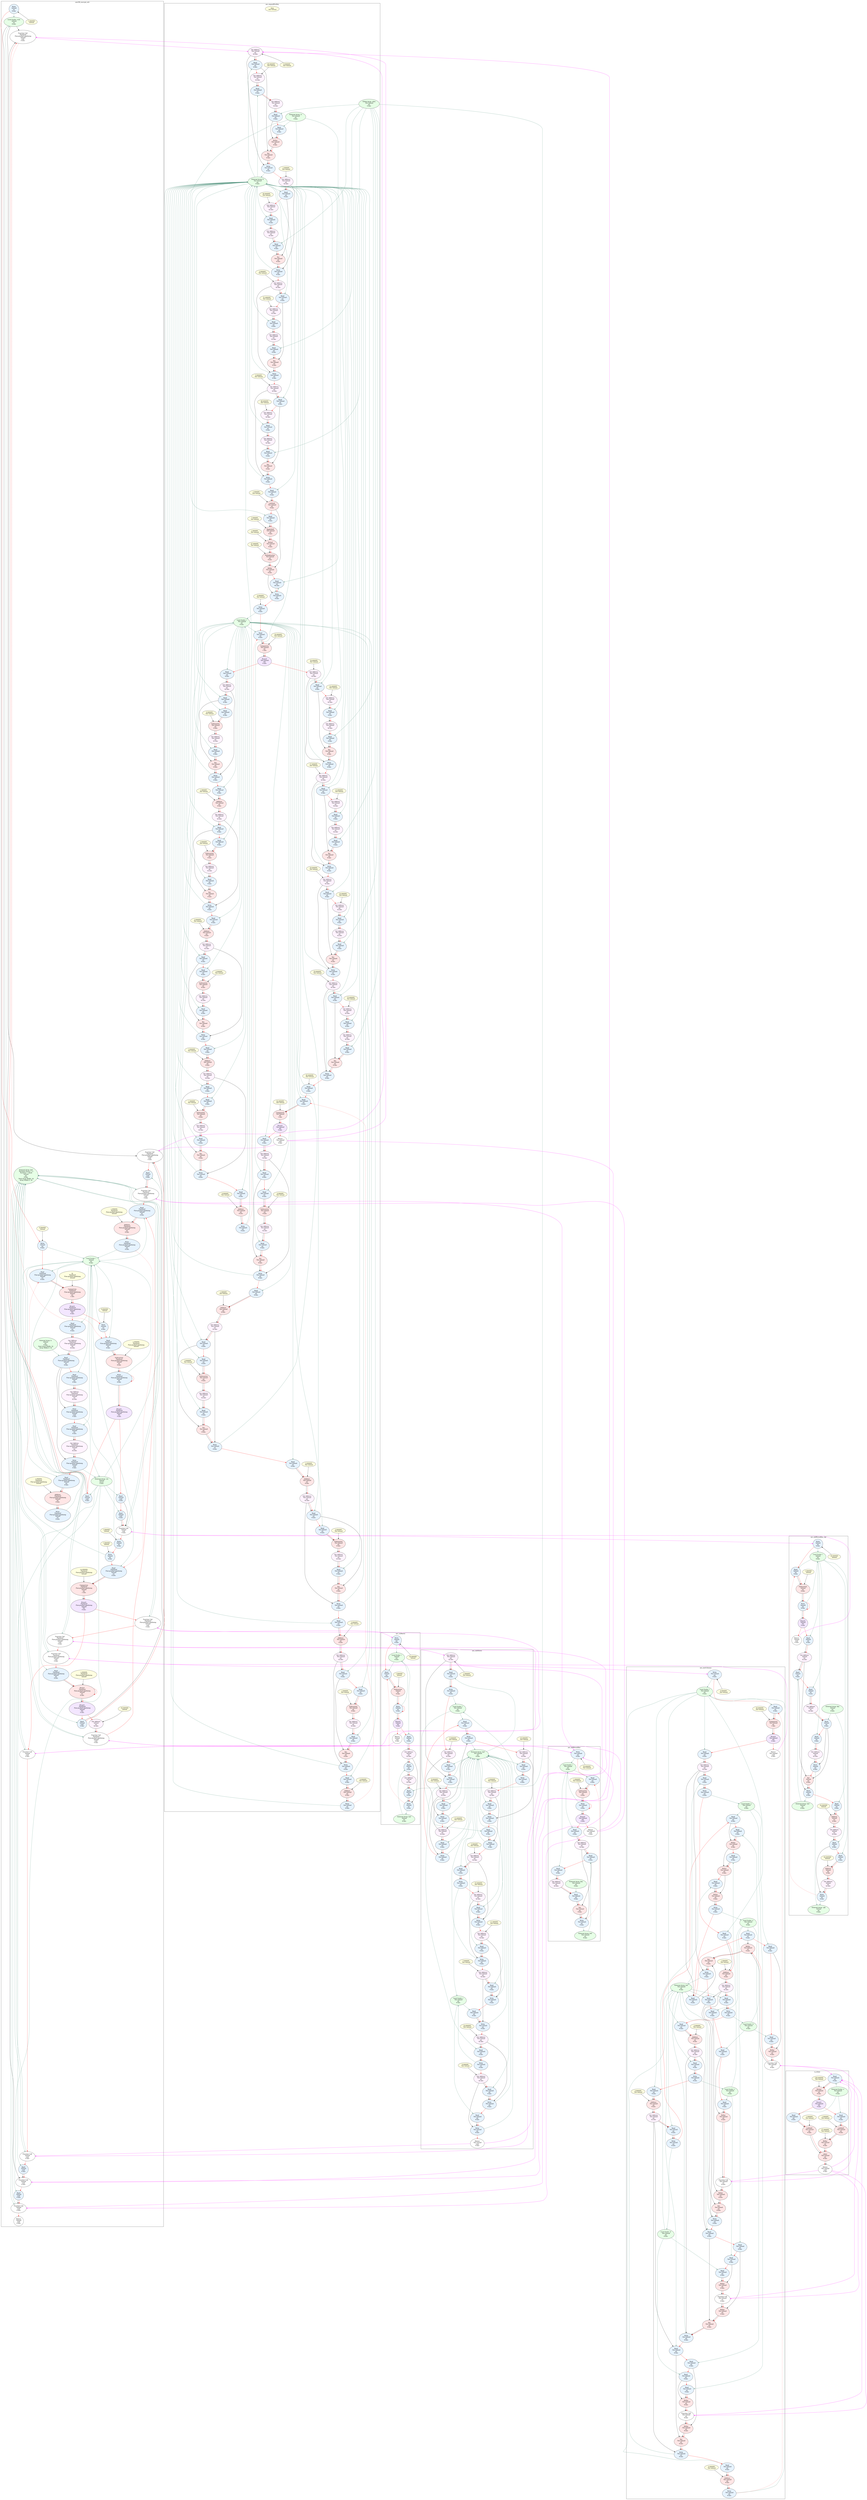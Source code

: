 digraph {
	graph [newrank=true];
	subgraph cluster_aes256_encrypt_ecb {
		graph [label=aes256_encrypt_ecb];
		{
			graph [rank=min];
			node5	[arrayWidth0=1,
				arrayWidth1=1,
				arrayWidth2=1,
				arrayWidth3=1,
				arrayWidth4=1,
				bitwidth=8,
				datasetIndex=NA,
				datatype=int,
				fillcolor="0.584 0.1 1",
				fullUnrollFactor=1.000000,
				graphType=NA,
				group=aes256_encrypt_ecb,
				inlined=1,
				keyText=store,
				label="Write
 Inlined
int
8 bits",
				partition1=none,
				partition2=none,
				partition3=none,
				partitionFactor1=0,
				partitionFactor2=0,
				partitionFactor3=0,
				pipelined=0,
				pipelinedType=0,
				previouslyPipelined=0,
				resourceType=none,
				style=filled,
				tile=1,
				totalArrayWidth=1,
				tripcount=1.000000,
				unrollFactor1=1.000000,
				unrollFactor2=1.000000,
				unrollFactor3=1.000000];
		}
		node0	[arrayWidth0=1,
			arrayWidth1=1,
			arrayWidth2=1,
			arrayWidth3=1,
			arrayWidth4=1,
			bitwidth=0,
			datasetIndex=NA,
			datatype=struct,
			fillcolor="0.33 0.1 1",
			fullUnrollFactor=1.000000,
			graphType=NA,
			group=aes256_encrypt_ecb,
			inlined=1,
			keyText=externalArray,
			label="External Array: ctx
 Inlined
struct
0 bits",
			partition1=none,
			partition2=none,
			partition3=none,
			partitionFactor1=0,
			partitionFactor2=0,
			partitionFactor3=0,
			pipelined=0,
			pipelinedType=0,
			previouslyPipelined=0,
			resourceType=none,
			style=filled,
			tile=1,
			totalArrayWidth=1,
			tripcount=1.000000,
			unrollFactor1=1.000000,
			unrollFactor2=1.000000,
			unrollFactor3=1.000000];
		node1	[arrayWidth0=32,
			arrayWidth1=1,
			arrayWidth2=1,
			arrayWidth3=1,
			arrayWidth4=1,
			bitwidth=8,
			datasetIndex=NA,
			datatype=int,
			fillcolor="0.33 0.1 1",
			fullUnrollFactor=1.000000,
			graphType=NA,
			group=aes256_encrypt_ecb,
			inlined=1,
			keyText=externalArray,
			label="External Array: k
 Inlined
int
8 bits
 Total Array Width: 32
 Array Width 0: 32",
			partition1=none,
			partition2=none,
			partition3=none,
			partitionFactor1=0,
			partitionFactor2=0,
			partitionFactor3=0,
			pipelined=0,
			pipelinedType=0,
			previouslyPipelined=0,
			resourceType=none,
			style=filled,
			tile=1,
			totalArrayWidth=32,
			tripcount=1.000000,
			unrollFactor1=1.000000,
			unrollFactor2=1.000000,
			unrollFactor3=1.000000];
		node2	[arrayWidth0=16,
			arrayWidth1=1,
			arrayWidth2=1,
			arrayWidth3=1,
			arrayWidth4=1,
			bitwidth=8,
			datasetIndex=NA,
			datatype=int,
			fillcolor="0.33 0.1 1",
			fullUnrollFactor=1.000000,
			graphType=NA,
			group=aes256_encrypt_ecb,
			inlined=1,
			keyText=externalArray,
			label="External Array: buf
 Partition Factor 1: 2
 Partition 1: block
 Inlined
int
8 bits
 Total Array Width: 16
 Array Width 0: 16",
			partition1=block,
			partition2=none,
			partition3=none,
			partitionFactor1=2,
			partitionFactor2=0,
			partitionFactor3=0,
			pipelined=0,
			pipelinedType=0,
			previouslyPipelined=0,
			resourceType=none,
			style=filled,
			tile=1,
			totalArrayWidth=16,
			tripcount=1.000000,
			unrollFactor1=1.000000,
			unrollFactor2=1.000000,
			unrollFactor3=1.000000];
		node3	[arrayWidth0=1,
			arrayWidth1=1,
			arrayWidth2=1,
			arrayWidth3=1,
			arrayWidth4=1,
			bitwidth=8,
			datasetIndex=NA,
			datatype=int,
			fillcolor="0.33 0.1 1",
			fullUnrollFactor=1.000000,
			graphType=NA,
			group=aes256_encrypt_ecb,
			inlined=1,
			keyText=localScalar,
			label="Local Scalar: rcon
 Inlined
int
8 bits",
			partition1=none,
			partition2=none,
			partition3=none,
			partitionFactor1=0,
			partitionFactor2=0,
			partitionFactor3=0,
			pipelined=0,
			pipelinedType=0,
			previouslyPipelined=0,
			resourceType=none,
			style=filled,
			tile=1,
			totalArrayWidth=1,
			tripcount=1.000000,
			unrollFactor1=1.000000,
			unrollFactor2=1.000000,
			unrollFactor3=1.000000];
		node4	[arrayWidth0=1,
			arrayWidth1=1,
			arrayWidth2=1,
			arrayWidth3=1,
			arrayWidth4=1,
			datasetIndex=NA,
			fillcolor=lightyellow,
			fullUnrollFactor=1.000000,
			graphType=NA,
			group=aes256_encrypt_ecb,
			inlined=1,
			keyText=constantValue,
			label="1.000000
 Inlined",
			partition1=none,
			partition2=none,
			partition3=none,
			partitionFactor1=0,
			partitionFactor2=0,
			partitionFactor3=0,
			pipelined=0,
			pipelinedType=0,
			previouslyPipelined=0,
			resourceType=none,
			style=filled,
			tile=1,
			totalArrayWidth=1,
			tripcount=1.000000,
			unrollFactor1=1.000000,
			unrollFactor2=1.000000,
			unrollFactor3=1.000000];
		node6	[arrayWidth0=1,
			arrayWidth1=1,
			arrayWidth2=1,
			arrayWidth3=1,
			arrayWidth4=1,
			bitwidth=8,
			datasetIndex=NA,
			datatype=int,
			fillcolor="0.33 0.1 1",
			fullUnrollFactor=1.000000,
			graphType=NA,
			group=aes256_encrypt_ecb,
			inlined=1,
			keyText=localScalar,
			label="Local Scalar: i
 Inlined
int
8 bits",
			partition1=none,
			partition2=none,
			partition3=none,
			partitionFactor1=0,
			partitionFactor2=0,
			partitionFactor3=0,
			pipelined=0,
			pipelinedType=0,
			previouslyPipelined=0,
			resourceType=none,
			style=filled,
			tile=1,
			totalArrayWidth=1,
			tripcount=1.000000,
			unrollFactor1=1.000000,
			unrollFactor2=1.000000,
			unrollFactor3=1.000000];
		node7	[arrayWidth0=1,
			arrayWidth1=1,
			arrayWidth2=1,
			arrayWidth3=1,
			arrayWidth4=1,
			datasetIndex=NA,
			fillcolor=lightyellow,
			fullUnrollFactor=1.000000,
			graphType=NA,
			group=aes256_encrypt_ecb,
			inlined=1,
			keyText=constantValue,
			label="0.000000
 Inlined",
			partition1=none,
			partition2=none,
			partition3=none,
			partitionFactor1=0,
			partitionFactor2=0,
			partitionFactor3=0,
			pipelined=0,
			pipelinedType=0,
			previouslyPipelined=0,
			resourceType=none,
			style=filled,
			tile=1,
			totalArrayWidth=1,
			tripcount=1.000000,
			unrollFactor1=1.000000,
			unrollFactor2=1.000000,
			unrollFactor3=1.000000];
		node8	[arrayWidth0=1,
			arrayWidth1=1,
			arrayWidth2=1,
			arrayWidth3=1,
			arrayWidth4=1,
			bitwidth=8,
			datasetIndex=NA,
			datatype=int,
			fillcolor="0.584 0.1 1",
			fullUnrollFactor=1.000000,
			graphType=NA,
			group=aes256_encrypt_ecb,
			inlined=1,
			keyText=store,
			label="Write
 Inlined
int
8 bits",
			partition1=none,
			partition2=none,
			partition3=none,
			partitionFactor1=0,
			partitionFactor2=0,
			partitionFactor3=0,
			pipelined=0,
			pipelinedType=0,
			previouslyPipelined=0,
			resourceType=none,
			style=filled,
			tile=1,
			totalArrayWidth=1,
			tripcount=1.000000,
			unrollFactor1=1.000000,
			unrollFactor2=1.000000,
			unrollFactor3=1.000000];
		node9	[arrayWidth0=1,
			arrayWidth1=1,
			arrayWidth2=1,
			arrayWidth3=1,
			arrayWidth4=1,
			datasetIndex=NA,
			fillcolor=lightyellow,
			fullUnrollFactor=1.000000,
			graphType=NA,
			group=aes256_encrypt_ecb,
			inlined=1,
			keyText=constantValue,
			label="32
 Pipelined
 Fine-grained pipelining
 Inlined",
			partition1=none,
			partition2=none,
			partition3=none,
			partitionFactor1=0,
			partitionFactor2=0,
			partitionFactor3=0,
			pipelined=1,
			pipelinedType=2,
			previouslyPipelined=0,
			resourceType=none,
			style=filled,
			tile=1,
			totalArrayWidth=1,
			tripcount=1.000000,
			unrollFactor1=1.000000,
			unrollFactor2=1.000000,
			unrollFactor3=1.000000];
		node10	[arrayWidth0=1,
			arrayWidth1=1,
			arrayWidth2=1,
			arrayWidth3=1,
			arrayWidth4=1,
			bitwidth=8,
			datasetIndex=NA,
			datatype=int,
			fillcolor="0.584 0.1 1",
			fullUnrollFactor=1.000000,
			graphType=NA,
			group=aes256_encrypt_ecb,
			inlined=1,
			keyText=load,
			label="Read
 Pipelined
 Fine-grained pipelining
 Inlined
int
8 bits",
			partition1=none,
			partition2=none,
			partition3=none,
			partitionFactor1=0,
			partitionFactor2=0,
			partitionFactor3=0,
			pipelined=1,
			pipelinedType=2,
			previouslyPipelined=0,
			resourceType=none,
			style=filled,
			tile=1,
			totalArrayWidth=1,
			tripcount=1.000000,
			unrollFactor1=1.000000,
			unrollFactor2=1.000000,
			unrollFactor3=1.000000];
		node11	[arrayWidth0=1,
			arrayWidth1=1,
			arrayWidth2=1,
			arrayWidth3=1,
			arrayWidth4=1,
			bitwidth=1,
			datasetIndex=NA,
			datatype=int,
			fillcolor="0 0.1 1",
			fullUnrollFactor=1.000000,
			graphType=NA,
			group=aes256_encrypt_ecb,
			inlined=1,
			keyText=cmp,
			label="Comparison
 Pipelined
 Fine-grained pipelining
 Inlined
int
1 bits",
			partition1=none,
			partition2=none,
			partition3=none,
			partitionFactor1=0,
			partitionFactor2=0,
			partitionFactor3=0,
			pipelined=1,
			pipelinedType=2,
			previouslyPipelined=0,
			resourceType=none,
			style=filled,
			tile=1,
			totalArrayWidth=1,
			tripcount=1.000000,
			unrollFactor1=1.000000,
			unrollFactor2=1.000000,
			unrollFactor3=1.000000];
		node12	[arrayWidth0=1,
			arrayWidth1=1,
			arrayWidth2=1,
			arrayWidth3=1,
			arrayWidth4=1,
			bitwidth=0,
			datasetIndex=NA,
			datatype=NA,
			fillcolor="0.75 0.1 1",
			fullUnrollFactor=1.000000,
			graphType=NA,
			group=aes256_encrypt_ecb,
			inlined=1,
			keyText=br,
			label="Branch
 Pipelined
 Fine-grained pipelining
 Inlined
NA
0 bits",
			partition1=none,
			partition2=none,
			partition3=none,
			partitionFactor1=0,
			partitionFactor2=0,
			partitionFactor3=0,
			pipelined=1,
			pipelinedType=2,
			previouslyPipelined=0,
			resourceType=none,
			style=filled,
			tile=1,
			totalArrayWidth=1,
			tripcount=1.000000,
			unrollFactor1=1.000000,
			unrollFactor2=1.000000,
			unrollFactor3=1.000000];
		node13	[arrayWidth0=1,
			arrayWidth1=1,
			arrayWidth2=1,
			arrayWidth3=1,
			arrayWidth4=1,
			bitwidth=32,
			datasetIndex=NA,
			datatype=int,
			fillcolor="0.833 0.05 1",
			fullUnrollFactor=1.000000,
			graphType=NA,
			group=aes256_encrypt_ecb,
			inlined=1,
			keyText=getelementptr,
			label="Get Address
 Pipelined
 Fine-grained pipelining
 Inlined
int
32 bits",
			partition1=none,
			partition2=none,
			partition3=none,
			partitionFactor1=0,
			partitionFactor2=0,
			partitionFactor3=0,
			pipelined=1,
			pipelinedType=2,
			previouslyPipelined=0,
			resourceType=none,
			style=filled,
			tile=1,
			totalArrayWidth=1,
			tripcount=1.000000,
			unrollFactor1=1.000000,
			unrollFactor2=1.000000,
			unrollFactor3=1.000000];
		node14	[arrayWidth0=1,
			arrayWidth1=1,
			arrayWidth2=1,
			arrayWidth3=1,
			arrayWidth4=1,
			bitwidth=8,
			datasetIndex=NA,
			datatype=int,
			fillcolor="0.584 0.1 1",
			fullUnrollFactor=1.000000,
			graphType=NA,
			group=aes256_encrypt_ecb,
			inlined=1,
			keyText=load,
			label="Read
 Pipelined
 Fine-grained pipelining
 Inlined
int
8 bits",
			partition1=none,
			partition2=none,
			partition3=none,
			partitionFactor1=0,
			partitionFactor2=0,
			partitionFactor3=0,
			pipelined=1,
			pipelinedType=2,
			previouslyPipelined=0,
			resourceType=none,
			style=filled,
			tile=1,
			totalArrayWidth=1,
			tripcount=1.000000,
			unrollFactor1=1.000000,
			unrollFactor2=1.000000,
			unrollFactor3=1.000000];
		node15	[arrayWidth0=1,
			arrayWidth1=1,
			arrayWidth2=1,
			arrayWidth3=1,
			arrayWidth4=1,
			bitwidth=8,
			datasetIndex=NA,
			datatype=int,
			fillcolor="0.584 0.1 1",
			fullUnrollFactor=1.000000,
			graphType=NA,
			group=aes256_encrypt_ecb,
			inlined=1,
			keyText=load,
			label="Read
 Pipelined
 Fine-grained pipelining
 Inlined
int
8 bits",
			partition1=none,
			partition2=none,
			partition3=none,
			partitionFactor1=0,
			partitionFactor2=0,
			partitionFactor3=0,
			pipelined=1,
			pipelinedType=2,
			previouslyPipelined=0,
			resourceType=none,
			style=filled,
			tile=1,
			totalArrayWidth=1,
			tripcount=1.000000,
			unrollFactor1=1.000000,
			unrollFactor2=1.000000,
			unrollFactor3=1.000000];
		node16	[arrayWidth0=1,
			arrayWidth1=1,
			arrayWidth2=1,
			arrayWidth3=1,
			arrayWidth4=1,
			bitwidth=32,
			datasetIndex=NA,
			datatype=int,
			fillcolor="0.833 0.05 1",
			fullUnrollFactor=1.000000,
			graphType=NA,
			group=aes256_encrypt_ecb,
			inlined=1,
			keyText=getelementptr,
			label="Get Address
 Pipelined
 Fine-grained pipelining
 Inlined
int
32 bits",
			partition1=none,
			partition2=none,
			partition3=none,
			partitionFactor1=0,
			partitionFactor2=0,
			partitionFactor3=0,
			pipelined=1,
			pipelinedType=2,
			previouslyPipelined=0,
			resourceType=none,
			style=filled,
			tile=1,
			totalArrayWidth=1,
			tripcount=1.000000,
			unrollFactor1=1.000000,
			unrollFactor2=1.000000,
			unrollFactor3=1.000000];
		node17	[arrayWidth0=1,
			arrayWidth1=1,
			arrayWidth2=1,
			arrayWidth3=1,
			arrayWidth4=1,
			bitwidth=8,
			datasetIndex=NA,
			datatype=int,
			fillcolor="0.584 0.1 1",
			fullUnrollFactor=1.000000,
			graphType=NA,
			group=aes256_encrypt_ecb,
			inlined=1,
			keyText=load,
			label="Read
 Pipelined
 Fine-grained pipelining
 Inlined
int
8 bits",
			partition1=none,
			partition2=none,
			partition3=none,
			partitionFactor1=0,
			partitionFactor2=0,
			partitionFactor3=0,
			pipelined=1,
			pipelinedType=2,
			previouslyPipelined=0,
			resourceType=none,
			style=filled,
			tile=1,
			totalArrayWidth=1,
			tripcount=1.000000,
			unrollFactor1=1.000000,
			unrollFactor2=1.000000,
			unrollFactor3=1.000000];
		node18	[arrayWidth0=1,
			arrayWidth1=1,
			arrayWidth2=1,
			arrayWidth3=1,
			arrayWidth4=1,
			bitwidth=0,
			datasetIndex=NA,
			datatype=void,
			fillcolor="0.584 0.1 1",
			fullUnrollFactor=1.000000,
			graphType=NA,
			group=aes256_encrypt_ecb,
			inlined=1,
			keyText=store,
			label="Write
 Pipelined
 Fine-grained pipelining
 Inlined
void
0 bits",
			partition1=none,
			partition2=none,
			partition3=none,
			partitionFactor1=0,
			partitionFactor2=0,
			partitionFactor3=0,
			pipelined=1,
			pipelinedType=2,
			previouslyPipelined=0,
			resourceType=none,
			style=filled,
			tile=1,
			totalArrayWidth=1,
			tripcount=1.000000,
			unrollFactor1=1.000000,
			unrollFactor2=1.000000,
			unrollFactor3=1.000000];
		node19	[arrayWidth0=1,
			arrayWidth1=1,
			arrayWidth2=1,
			arrayWidth3=1,
			arrayWidth4=1,
			bitwidth=32,
			datasetIndex=NA,
			datatype=int,
			fillcolor="0.833 0.05 1",
			fullUnrollFactor=1.000000,
			graphType=NA,
			group=aes256_encrypt_ecb,
			inlined=1,
			keyText=getelementptr,
			label="Get Address
 Pipelined
 Fine-grained pipelining
 Inlined
int
32 bits",
			partition1=none,
			partition2=none,
			partition3=none,
			partitionFactor1=0,
			partitionFactor2=0,
			partitionFactor3=0,
			pipelined=1,
			pipelinedType=2,
			previouslyPipelined=0,
			resourceType=none,
			style=filled,
			tile=1,
			totalArrayWidth=1,
			tripcount=1.000000,
			unrollFactor1=1.000000,
			unrollFactor2=1.000000,
			unrollFactor3=1.000000];
		node20	[arrayWidth0=1,
			arrayWidth1=1,
			arrayWidth2=1,
			arrayWidth3=1,
			arrayWidth4=1,
			bitwidth=8,
			datasetIndex=NA,
			datatype=int,
			fillcolor="0.584 0.1 1",
			fullUnrollFactor=1.000000,
			graphType=NA,
			group=aes256_encrypt_ecb,
			inlined=1,
			keyText=load,
			label="Read
 Pipelined
 Fine-grained pipelining
 Inlined
int
8 bits",
			partition1=none,
			partition2=none,
			partition3=none,
			partitionFactor1=0,
			partitionFactor2=0,
			partitionFactor3=0,
			pipelined=1,
			pipelinedType=2,
			previouslyPipelined=0,
			resourceType=none,
			style=filled,
			tile=1,
			totalArrayWidth=1,
			tripcount=1.000000,
			unrollFactor1=1.000000,
			unrollFactor2=1.000000,
			unrollFactor3=1.000000];
		node21	[arrayWidth0=1,
			arrayWidth1=1,
			arrayWidth2=1,
			arrayWidth3=1,
			arrayWidth4=1,
			bitwidth=0,
			datasetIndex=NA,
			datatype=void,
			fillcolor="0.584 0.1 1",
			fullUnrollFactor=1.000000,
			graphType=NA,
			group=aes256_encrypt_ecb,
			inlined=1,
			keyText=store,
			label="Write
 Pipelined
 Fine-grained pipelining
 Inlined
void
0 bits",
			partition1=none,
			partition2=none,
			partition3=none,
			partitionFactor1=0,
			partitionFactor2=0,
			partitionFactor3=0,
			pipelined=1,
			pipelinedType=2,
			previouslyPipelined=0,
			resourceType=none,
			style=filled,
			tile=1,
			totalArrayWidth=1,
			tripcount=1.000000,
			unrollFactor1=1.000000,
			unrollFactor2=1.000000,
			unrollFactor3=1.000000];
		node22	[arrayWidth0=1,
			arrayWidth1=1,
			arrayWidth2=1,
			arrayWidth3=1,
			arrayWidth4=1,
			bitwidth=8,
			datasetIndex=NA,
			datatype=int,
			fillcolor="0.584 0.1 1",
			fullUnrollFactor=1.000000,
			graphType=NA,
			group=aes256_encrypt_ecb,
			inlined=1,
			keyText=load,
			label="Read
 Pipelined
 Fine-grained pipelining
 Inlined
int
8 bits",
			partition1=none,
			partition2=none,
			partition3=none,
			partitionFactor1=0,
			partitionFactor2=0,
			partitionFactor3=0,
			pipelined=1,
			pipelinedType=2,
			previouslyPipelined=0,
			resourceType=none,
			style=filled,
			tile=1,
			totalArrayWidth=1,
			tripcount=1.000000,
			unrollFactor1=1.000000,
			unrollFactor2=1.000000,
			unrollFactor3=1.000000];
		node23	[arrayWidth0=1,
			arrayWidth1=1,
			arrayWidth2=1,
			arrayWidth3=1,
			arrayWidth4=1,
			datasetIndex=NA,
			fillcolor=lightyellow,
			fullUnrollFactor=1.000000,
			graphType=NA,
			group=aes256_encrypt_ecb,
			inlined=1,
			keyText=constantValue,
			label="1.000000
 Pipelined
 Fine-grained pipelining
 Inlined",
			partition1=none,
			partition2=none,
			partition3=none,
			partitionFactor1=0,
			partitionFactor2=0,
			partitionFactor3=0,
			pipelined=1,
			pipelinedType=2,
			previouslyPipelined=0,
			resourceType=none,
			style=filled,
			tile=1,
			totalArrayWidth=1,
			tripcount=1.000000,
			unrollFactor1=1.000000,
			unrollFactor2=1.000000,
			unrollFactor3=1.000000];
		node24	[arrayWidth0=1,
			arrayWidth1=1,
			arrayWidth2=1,
			arrayWidth3=1,
			arrayWidth4=1,
			bitwidth=8,
			datasetIndex=NA,
			datatype=int,
			fillcolor="0 0.1 1",
			fullUnrollFactor=1.000000,
			graphType=NA,
			group=aes256_encrypt_ecb,
			inlined=1,
			keyText=add,
			label="Addition
 Pipelined
 Fine-grained pipelining
 Inlined
int
8 bits",
			partition1=none,
			partition2=none,
			partition3=none,
			partitionFactor1=0,
			partitionFactor2=0,
			partitionFactor3=0,
			pipelined=1,
			pipelinedType=2,
			previouslyPipelined=0,
			resourceType=none,
			style=filled,
			tile=1,
			totalArrayWidth=1,
			tripcount=1.000000,
			unrollFactor1=1.000000,
			unrollFactor2=1.000000,
			unrollFactor3=1.000000];
		node25	[arrayWidth0=1,
			arrayWidth1=1,
			arrayWidth2=1,
			arrayWidth3=1,
			arrayWidth4=1,
			bitwidth=8,
			datasetIndex=NA,
			datatype=int,
			fillcolor="0.584 0.1 1",
			fullUnrollFactor=1.000000,
			graphType=NA,
			group=aes256_encrypt_ecb,
			inlined=1,
			keyText=store,
			label="Write
 Pipelined
 Fine-grained pipelining
 Inlined
int
8 bits",
			partition1=none,
			partition2=none,
			partition3=none,
			partitionFactor1=0,
			partitionFactor2=0,
			partitionFactor3=0,
			pipelined=1,
			pipelinedType=2,
			previouslyPipelined=0,
			resourceType=none,
			style=filled,
			tile=1,
			totalArrayWidth=1,
			tripcount=1.000000,
			unrollFactor1=1.000000,
			unrollFactor2=1.000000,
			unrollFactor3=1.000000];
		node26	[arrayWidth0=1,
			arrayWidth1=1,
			arrayWidth2=1,
			arrayWidth3=1,
			arrayWidth4=1,
			datasetIndex=NA,
			fillcolor=lightyellow,
			fullUnrollFactor=1.000000,
			graphType=NA,
			group=aes256_encrypt_ecb,
			inlined=1,
			keyText=constantValue,
			label="8.000000
 Inlined",
			partition1=none,
			partition2=none,
			partition3=none,
			partitionFactor1=0,
			partitionFactor2=0,
			partitionFactor3=0,
			pipelined=0,
			pipelinedType=0,
			previouslyPipelined=0,
			resourceType=none,
			style=filled,
			tile=1,
			totalArrayWidth=1,
			tripcount=1.000000,
			unrollFactor1=1.000000,
			unrollFactor2=1.000000,
			unrollFactor3=1.000000];
		node27	[arrayWidth0=1,
			arrayWidth1=1,
			arrayWidth2=1,
			arrayWidth3=1,
			arrayWidth4=1,
			bitwidth=8,
			datasetIndex=NA,
			datatype=int,
			fillcolor="0.584 0.1 1",
			fullUnrollFactor=1.000000,
			graphType=NA,
			group=aes256_encrypt_ecb,
			inlined=1,
			keyText=store,
			label="Write
 Inlined
int
8 bits",
			partition1=none,
			partition2=none,
			partition3=none,
			partitionFactor1=0,
			partitionFactor2=0,
			partitionFactor3=0,
			pipelined=0,
			pipelinedType=0,
			previouslyPipelined=0,
			resourceType=none,
			style=filled,
			tile=1,
			totalArrayWidth=1,
			tripcount=1.000000,
			unrollFactor1=1.000000,
			unrollFactor2=1.000000,
			unrollFactor3=1.000000];
		node28	[arrayWidth0=1,
			arrayWidth1=1,
			arrayWidth2=1,
			arrayWidth3=1,
			arrayWidth4=1,
			bitwidth=8,
			datasetIndex=NA,
			datatype=int,
			fillcolor="0.584 0.1 1",
			fullUnrollFactor=1.000000,
			graphType=NA,
			group=aes256_encrypt_ecb,
			inlined=1,
			keyText=load,
			label="Read
 Pipelined
 Fine-grained pipelining
 Inlined
int
8 bits",
			partition1=none,
			partition2=none,
			partition3=none,
			partitionFactor1=0,
			partitionFactor2=0,
			partitionFactor3=0,
			pipelined=1,
			pipelinedType=2,
			previouslyPipelined=0,
			resourceType=none,
			style=filled,
			tile=1,
			totalArrayWidth=1,
			tripcount=1.000000,
			unrollFactor1=1.000000,
			unrollFactor2=1.000000,
			unrollFactor3=1.000000];
		node29	[arrayWidth0=1,
			arrayWidth1=1,
			arrayWidth2=1,
			arrayWidth3=1,
			arrayWidth4=1,
			datasetIndex=NA,
			fillcolor=lightyellow,
			fullUnrollFactor=1.000000,
			graphType=NA,
			group=aes256_encrypt_ecb,
			inlined=1,
			keyText=constantValue,
			label="1.000000
 Pipelined
 Fine-grained pipelining
 Inlined",
			partition1=none,
			partition2=none,
			partition3=none,
			partitionFactor1=0,
			partitionFactor2=0,
			partitionFactor3=0,
			pipelined=1,
			pipelinedType=2,
			previouslyPipelined=0,
			resourceType=none,
			style=filled,
			tile=1,
			totalArrayWidth=1,
			tripcount=1.000000,
			unrollFactor1=1.000000,
			unrollFactor2=1.000000,
			unrollFactor3=1.000000];
		node30	[arrayWidth0=1,
			arrayWidth1=1,
			arrayWidth2=1,
			arrayWidth3=1,
			arrayWidth4=1,
			bitwidth=8,
			datasetIndex=NA,
			datatype=int,
			fillcolor="0 0.1 1",
			fullUnrollFactor=1.000000,
			graphType=NA,
			group=aes256_encrypt_ecb,
			inlined=1,
			keyText=sub,
			label="Subtraction
 Pipelined
 Fine-grained pipelining
 Inlined
int
8 bits",
			partition1=none,
			partition2=none,
			partition3=none,
			partitionFactor1=0,
			partitionFactor2=0,
			partitionFactor3=0,
			pipelined=1,
			pipelinedType=2,
			previouslyPipelined=0,
			resourceType=none,
			style=filled,
			tile=1,
			totalArrayWidth=1,
			tripcount=1.000000,
			unrollFactor1=1.000000,
			unrollFactor2=1.000000,
			unrollFactor3=1.000000];
		node31	[arrayWidth0=1,
			arrayWidth1=1,
			arrayWidth2=1,
			arrayWidth3=1,
			arrayWidth4=1,
			bitwidth=8,
			datasetIndex=NA,
			datatype=int,
			fillcolor="0.584 0.1 1",
			fullUnrollFactor=1.000000,
			graphType=NA,
			group=aes256_encrypt_ecb,
			inlined=1,
			keyText=store,
			label="Write
 Pipelined
 Fine-grained pipelining
 Inlined
int
8 bits",
			partition1=none,
			partition2=none,
			partition3=none,
			partitionFactor1=0,
			partitionFactor2=0,
			partitionFactor3=0,
			pipelined=1,
			pipelinedType=2,
			previouslyPipelined=0,
			resourceType=none,
			style=filled,
			tile=1,
			totalArrayWidth=1,
			tripcount=1.000000,
			unrollFactor1=1.000000,
			unrollFactor2=1.000000,
			unrollFactor3=1.000000];
		node32	[arrayWidth0=1,
			arrayWidth1=1,
			arrayWidth2=1,
			arrayWidth3=1,
			arrayWidth4=1,
			bitwidth=0,
			datasetIndex=NA,
			datatype=NA,
			fillcolor="0.75 0.1 1",
			fullUnrollFactor=1.000000,
			graphType=NA,
			group=aes256_encrypt_ecb,
			inlined=1,
			keyText=br,
			label="Branch
 Pipelined
 Fine-grained pipelining
 Inlined
NA
0 bits",
			partition1=none,
			partition2=none,
			partition3=none,
			partitionFactor1=0,
			partitionFactor2=0,
			partitionFactor3=0,
			pipelined=1,
			pipelinedType=2,
			previouslyPipelined=0,
			resourceType=none,
			style=filled,
			tile=1,
			totalArrayWidth=1,
			tripcount=1.000000,
			unrollFactor1=1.000000,
			unrollFactor2=1.000000,
			unrollFactor3=1.000000];
		node33	[arrayWidth0=1,
			arrayWidth1=1,
			arrayWidth2=1,
			arrayWidth3=1,
			arrayWidth4=1,
			bitwidth=0,
			datasetIndex=NA,
			datatype=void,
			fillcolor=white,
			fullUnrollFactor=1.000000,
			graphType=NA,
			group=aes256_encrypt_ecb,
			inlined=1,
			keyText=call,
			label="Function Call
 Pipelined
 Fine-grained pipelining
 Inlined
void
0 bits",
			partition1=none,
			partition2=none,
			partition3=none,
			partitionFactor1=0,
			partitionFactor2=0,
			partitionFactor3=0,
			pipelined=1,
			pipelinedType=2,
			previouslyPipelined=0,
			resourceType=none,
			style=filled,
			tile=1,
			totalArrayWidth=1,
			tripcount=1.000000,
			unrollFactor1=1.000000,
			unrollFactor2=1.000000,
			unrollFactor3=1.000000];
		node34	[arrayWidth0=1,
			arrayWidth1=1,
			arrayWidth2=1,
			arrayWidth3=1,
			arrayWidth4=1,
			bitwidth=0,
			datasetIndex=NA,
			datatype=void,
			fillcolor=white,
			fullUnrollFactor=1.000000,
			graphType=NA,
			group=aes256_encrypt_ecb,
			inlined=1,
			keyText=call,
			label="Function Call
 Inlined
void
0 bits",
			partition1=none,
			partition2=none,
			partition3=none,
			partitionFactor1=0,
			partitionFactor2=0,
			partitionFactor3=0,
			pipelined=0,
			pipelinedType=0,
			previouslyPipelined=0,
			resourceType=none,
			style=filled,
			tile=1,
			totalArrayWidth=1,
			tripcount=1.000000,
			unrollFactor1=1.000000,
			unrollFactor2=1.000000,
			unrollFactor3=1.000000];
		node35	[arrayWidth0=1,
			arrayWidth1=1,
			arrayWidth2=1,
			arrayWidth3=1,
			arrayWidth4=1,
			datasetIndex=NA,
			fillcolor=lightyellow,
			fullUnrollFactor=1.000000,
			graphType=NA,
			group=aes256_encrypt_ecb,
			inlined=1,
			keyText=constantValue,
			label="1.000000
 Inlined",
			partition1=none,
			partition2=none,
			partition3=none,
			partitionFactor1=0,
			partitionFactor2=0,
			partitionFactor3=0,
			pipelined=0,
			pipelinedType=0,
			previouslyPipelined=0,
			resourceType=none,
			style=filled,
			tile=1,
			totalArrayWidth=1,
			tripcount=1.000000,
			unrollFactor1=1.000000,
			unrollFactor2=1.000000,
			unrollFactor3=1.000000];
		node36	[arrayWidth0=1,
			arrayWidth1=1,
			arrayWidth2=1,
			arrayWidth3=1,
			arrayWidth4=1,
			bitwidth=8,
			datasetIndex=NA,
			datatype=int,
			fillcolor="0.584 0.1 1",
			fullUnrollFactor=1.000000,
			graphType=NA,
			group=aes256_encrypt_ecb,
			inlined=1,
			keyText=store,
			label="Write
 Inlined
int
8 bits",
			partition1=none,
			partition2=none,
			partition3=none,
			partitionFactor1=0,
			partitionFactor2=0,
			partitionFactor3=0,
			pipelined=0,
			pipelinedType=0,
			previouslyPipelined=0,
			resourceType=none,
			style=filled,
			tile=1,
			totalArrayWidth=1,
			tripcount=1.000000,
			unrollFactor1=1.000000,
			unrollFactor2=1.000000,
			unrollFactor3=1.000000];
		node37	[arrayWidth0=1,
			arrayWidth1=1,
			arrayWidth2=1,
			arrayWidth3=1,
			arrayWidth4=1,
			datasetIndex=NA,
			fillcolor=lightyellow,
			fullUnrollFactor=1.000000,
			graphType=NA,
			group=aes256_encrypt_ecb,
			inlined=1,
			keyText=constantValue,
			label="1.000000
 Inlined",
			partition1=none,
			partition2=none,
			partition3=none,
			partitionFactor1=0,
			partitionFactor2=0,
			partitionFactor3=0,
			pipelined=0,
			pipelinedType=0,
			previouslyPipelined=0,
			resourceType=none,
			style=filled,
			tile=1,
			totalArrayWidth=1,
			tripcount=1.000000,
			unrollFactor1=1.000000,
			unrollFactor2=1.000000,
			unrollFactor3=1.000000];
		node38	[arrayWidth0=1,
			arrayWidth1=1,
			arrayWidth2=1,
			arrayWidth3=1,
			arrayWidth4=1,
			bitwidth=8,
			datasetIndex=NA,
			datatype=int,
			fillcolor="0.584 0.1 1",
			fullUnrollFactor=1.000000,
			graphType=NA,
			group=aes256_encrypt_ecb,
			inlined=1,
			keyText=store,
			label="Write
 Inlined
int
8 bits",
			partition1=none,
			partition2=none,
			partition3=none,
			partitionFactor1=0,
			partitionFactor2=0,
			partitionFactor3=0,
			pipelined=0,
			pipelinedType=0,
			previouslyPipelined=0,
			resourceType=none,
			style=filled,
			tile=1,
			totalArrayWidth=1,
			tripcount=1.000000,
			unrollFactor1=1.000000,
			unrollFactor2=1.000000,
			unrollFactor3=1.000000];
		node39	[arrayWidth0=1,
			arrayWidth1=1,
			arrayWidth2=1,
			arrayWidth3=1,
			arrayWidth4=1,
			datasetIndex=NA,
			fillcolor=lightyellow,
			fullUnrollFactor=1.000000,
			graphType=NA,
			group=aes256_encrypt_ecb,
			inlined=1,
			keyText=constantValue,
			label="14.000000
 Pipelined
 Fine-grained pipelining
 Inlined",
			partition1=none,
			partition2=none,
			partition3=none,
			partitionFactor1=0,
			partitionFactor2=0,
			partitionFactor3=0,
			pipelined=1,
			pipelinedType=2,
			previouslyPipelined=0,
			resourceType=none,
			style=filled,
			tile=1,
			totalArrayWidth=1,
			tripcount=1.000000,
			unrollFactor1=1.000000,
			unrollFactor2=1.000000,
			unrollFactor3=1.000000];
		node40	[arrayWidth0=1,
			arrayWidth1=1,
			arrayWidth2=1,
			arrayWidth3=1,
			arrayWidth4=1,
			bitwidth=8,
			datasetIndex=NA,
			datatype=int,
			fillcolor="0.584 0.1 1",
			fullUnrollFactor=1.000000,
			graphType=NA,
			group=aes256_encrypt_ecb,
			inlined=1,
			keyText=load,
			label="Read
 Pipelined
 Fine-grained pipelining
 Inlined
int
8 bits",
			partition1=none,
			partition2=none,
			partition3=none,
			partitionFactor1=0,
			partitionFactor2=0,
			partitionFactor3=0,
			pipelined=1,
			pipelinedType=2,
			previouslyPipelined=0,
			resourceType=none,
			style=filled,
			tile=1,
			totalArrayWidth=1,
			tripcount=1.000000,
			unrollFactor1=1.000000,
			unrollFactor2=1.000000,
			unrollFactor3=1.000000];
		node41	[arrayWidth0=1,
			arrayWidth1=1,
			arrayWidth2=1,
			arrayWidth3=1,
			arrayWidth4=1,
			bitwidth=1,
			datasetIndex=NA,
			datatype=int,
			fillcolor="0 0.1 1",
			fullUnrollFactor=1.000000,
			graphType=NA,
			group=aes256_encrypt_ecb,
			inlined=1,
			keyText=cmp,
			label="Comparison
 Pipelined
 Fine-grained pipelining
 Inlined
int
1 bits",
			partition1=none,
			partition2=none,
			partition3=none,
			partitionFactor1=0,
			partitionFactor2=0,
			partitionFactor3=0,
			pipelined=1,
			pipelinedType=2,
			previouslyPipelined=0,
			resourceType=none,
			style=filled,
			tile=1,
			totalArrayWidth=1,
			tripcount=1.000000,
			unrollFactor1=1.000000,
			unrollFactor2=1.000000,
			unrollFactor3=1.000000];
		node42	[arrayWidth0=1,
			arrayWidth1=1,
			arrayWidth2=1,
			arrayWidth3=1,
			arrayWidth4=1,
			bitwidth=0,
			datasetIndex=NA,
			datatype=NA,
			fillcolor="0.75 0.1 1",
			fullUnrollFactor=1.000000,
			graphType=NA,
			group=aes256_encrypt_ecb,
			inlined=1,
			keyText=br,
			label="Branch
 Pipelined
 Fine-grained pipelining
 Inlined
NA
0 bits",
			partition1=none,
			partition2=none,
			partition3=none,
			partitionFactor1=0,
			partitionFactor2=0,
			partitionFactor3=0,
			pipelined=1,
			pipelinedType=2,
			previouslyPipelined=0,
			resourceType=none,
			style=filled,
			tile=1,
			totalArrayWidth=1,
			tripcount=1.000000,
			unrollFactor1=1.000000,
			unrollFactor2=1.000000,
			unrollFactor3=1.000000];
		node43	[arrayWidth0=1,
			arrayWidth1=1,
			arrayWidth2=1,
			arrayWidth3=1,
			arrayWidth4=1,
			bitwidth=0,
			datasetIndex=NA,
			datatype=void,
			fillcolor=white,
			fullUnrollFactor=1.000000,
			graphType=NA,
			group=aes256_encrypt_ecb,
			inlined=1,
			keyText=call,
			label="Function Call
 Pipelined
 Fine-grained pipelining
 Inlined
void
0 bits",
			partition1=none,
			partition2=none,
			partition3=none,
			partitionFactor1=0,
			partitionFactor2=0,
			partitionFactor3=0,
			pipelined=1,
			pipelinedType=2,
			previouslyPipelined=0,
			resourceType=none,
			style=filled,
			tile=1,
			totalArrayWidth=1,
			tripcount=1.000000,
			unrollFactor1=1.000000,
			unrollFactor2=1.000000,
			unrollFactor3=1.000000];
		node44	[arrayWidth0=1,
			arrayWidth1=1,
			arrayWidth2=1,
			arrayWidth3=1,
			arrayWidth4=1,
			bitwidth=0,
			datasetIndex=NA,
			datatype=void,
			fillcolor=white,
			fullUnrollFactor=1.000000,
			graphType=NA,
			group=aes256_encrypt_ecb,
			inlined=1,
			keyText=call,
			label="Function Call
 Pipelined
 Fine-grained pipelining
 Inlined
void
0 bits",
			partition1=none,
			partition2=none,
			partition3=none,
			partitionFactor1=0,
			partitionFactor2=0,
			partitionFactor3=0,
			pipelined=1,
			pipelinedType=2,
			previouslyPipelined=0,
			resourceType=none,
			style=filled,
			tile=1,
			totalArrayWidth=1,
			tripcount=1.000000,
			unrollFactor1=1.000000,
			unrollFactor2=1.000000,
			unrollFactor3=1.000000];
		node45	[arrayWidth0=1,
			arrayWidth1=1,
			arrayWidth2=1,
			arrayWidth3=1,
			arrayWidth4=1,
			bitwidth=0,
			datasetIndex=NA,
			datatype=void,
			fillcolor=white,
			fullUnrollFactor=1.000000,
			graphType=NA,
			group=aes256_encrypt_ecb,
			inlined=1,
			keyText=call,
			label="Function Call
 Pipelined
 Fine-grained pipelining
 Inlined
void
0 bits",
			partition1=none,
			partition2=none,
			partition3=none,
			partitionFactor1=0,
			partitionFactor2=0,
			partitionFactor3=0,
			pipelined=1,
			pipelinedType=2,
			previouslyPipelined=0,
			resourceType=none,
			style=filled,
			tile=1,
			totalArrayWidth=1,
			tripcount=1.000000,
			unrollFactor1=1.000000,
			unrollFactor2=1.000000,
			unrollFactor3=1.000000];
		node46	[arrayWidth0=1,
			arrayWidth1=1,
			arrayWidth2=1,
			arrayWidth3=1,
			arrayWidth4=1,
			bitwidth=8,
			datasetIndex=NA,
			datatype=int,
			fillcolor="0.584 0.1 1",
			fullUnrollFactor=1.000000,
			graphType=NA,
			group=aes256_encrypt_ecb,
			inlined=1,
			keyText=load,
			label="Read
 Pipelined
 Fine-grained pipelining
 Inlined
int
8 bits",
			partition1=none,
			partition2=none,
			partition3=none,
			partitionFactor1=0,
			partitionFactor2=0,
			partitionFactor3=0,
			pipelined=1,
			pipelinedType=2,
			previouslyPipelined=0,
			resourceType=none,
			style=filled,
			tile=1,
			totalArrayWidth=1,
			tripcount=1.000000,
			unrollFactor1=1.000000,
			unrollFactor2=1.000000,
			unrollFactor3=1.000000];
		node47	[arrayWidth0=1,
			arrayWidth1=1,
			arrayWidth2=1,
			arrayWidth3=1,
			arrayWidth4=1,
			datasetIndex=NA,
			fillcolor=lightyellow,
			fullUnrollFactor=1.000000,
			graphType=NA,
			group=aes256_encrypt_ecb,
			inlined=1,
			keyText=constantValue,
			label="1.000000
 Pipelined
 Fine-grained pipelining
 Inlined",
			partition1=none,
			partition2=none,
			partition3=none,
			partitionFactor1=0,
			partitionFactor2=0,
			partitionFactor3=0,
			pipelined=1,
			pipelinedType=2,
			previouslyPipelined=0,
			resourceType=none,
			style=filled,
			tile=1,
			totalArrayWidth=1,
			tripcount=1.000000,
			unrollFactor1=1.000000,
			unrollFactor2=1.000000,
			unrollFactor3=1.000000];
		node48	[arrayWidth0=1,
			arrayWidth1=1,
			arrayWidth2=1,
			arrayWidth3=1,
			arrayWidth4=1,
			bitwidth=8,
			datasetIndex=NA,
			datatype=int,
			fillcolor="0 0.1 1",
			fullUnrollFactor=1.000000,
			graphType=NA,
			group=aes256_encrypt_ecb,
			inlined=1,
			keyText=and,
			label="BitAnd
 Pipelined
 Fine-grained pipelining
 Inlined
int
8 bits",
			partition1=none,
			partition2=none,
			partition3=none,
			partitionFactor1=0,
			partitionFactor2=0,
			partitionFactor3=0,
			pipelined=1,
			pipelinedType=2,
			previouslyPipelined=0,
			resourceType=none,
			style=filled,
			tile=1,
			totalArrayWidth=1,
			tripcount=1.000000,
			unrollFactor1=1.000000,
			unrollFactor2=1.000000,
			unrollFactor3=1.000000];
		node49	[arrayWidth0=1,
			arrayWidth1=1,
			arrayWidth2=1,
			arrayWidth3=1,
			arrayWidth4=1,
			bitwidth=0,
			datasetIndex=NA,
			datatype=NA,
			fillcolor="0.75 0.1 1",
			fullUnrollFactor=1.000000,
			graphType=NA,
			group=aes256_encrypt_ecb,
			inlined=1,
			keyText=br,
			label="Branch
 Pipelined
 Fine-grained pipelining
 Inlined
NA
0 bits",
			partition1=none,
			partition2=none,
			partition3=none,
			partitionFactor1=0,
			partitionFactor2=0,
			partitionFactor3=0,
			pipelined=1,
			pipelinedType=2,
			previouslyPipelined=0,
			resourceType=none,
			style=filled,
			tile=1,
			totalArrayWidth=1,
			tripcount=1.000000,
			unrollFactor1=1.000000,
			unrollFactor2=1.000000,
			unrollFactor3=1.000000];
		node50	[arrayWidth0=1,
			arrayWidth1=1,
			arrayWidth2=1,
			arrayWidth3=1,
			arrayWidth4=1,
			bitwidth=0,
			datasetIndex=NA,
			datatype=void,
			fillcolor=white,
			fullUnrollFactor=1.000000,
			graphType=NA,
			group=aes256_encrypt_ecb,
			inlined=1,
			keyText=call,
			label="Function Call
 Pipelined
 Fine-grained pipelining
 Inlined
void
0 bits",
			partition1=none,
			partition2=none,
			partition3=none,
			partitionFactor1=0,
			partitionFactor2=0,
			partitionFactor3=0,
			pipelined=1,
			pipelinedType=2,
			previouslyPipelined=0,
			resourceType=none,
			style=filled,
			tile=1,
			totalArrayWidth=1,
			tripcount=1.000000,
			unrollFactor1=1.000000,
			unrollFactor2=1.000000,
			unrollFactor3=1.000000];
		node51	[arrayWidth0=1,
			arrayWidth1=1,
			arrayWidth2=1,
			arrayWidth3=1,
			arrayWidth4=1,
			bitwidth=0,
			datasetIndex=NA,
			datatype=void,
			fillcolor=white,
			fullUnrollFactor=1.000000,
			graphType=NA,
			group=aes256_encrypt_ecb,
			inlined=1,
			keyText=call,
			label="Function Call
 Pipelined
 Fine-grained pipelining
 Inlined
void
0 bits",
			partition1=none,
			partition2=none,
			partition3=none,
			partitionFactor1=0,
			partitionFactor2=0,
			partitionFactor3=0,
			pipelined=1,
			pipelinedType=2,
			previouslyPipelined=0,
			resourceType=none,
			style=filled,
			tile=1,
			totalArrayWidth=1,
			tripcount=1.000000,
			unrollFactor1=1.000000,
			unrollFactor2=1.000000,
			unrollFactor3=1.000000];
		node52	[arrayWidth0=1,
			arrayWidth1=1,
			arrayWidth2=1,
			arrayWidth3=1,
			arrayWidth4=1,
			bitwidth=0,
			datasetIndex=NA,
			datatype=void,
			fillcolor=white,
			fullUnrollFactor=1.000000,
			graphType=NA,
			group=aes256_encrypt_ecb,
			inlined=1,
			keyText=call,
			label="Function Call
 Pipelined
 Fine-grained pipelining
 Inlined
void
0 bits",
			partition1=none,
			partition2=none,
			partition3=none,
			partitionFactor1=0,
			partitionFactor2=0,
			partitionFactor3=0,
			pipelined=1,
			pipelinedType=2,
			previouslyPipelined=0,
			resourceType=none,
			style=filled,
			tile=1,
			totalArrayWidth=1,
			tripcount=1.000000,
			unrollFactor1=1.000000,
			unrollFactor2=1.000000,
			unrollFactor3=1.000000];
		node53	[arrayWidth0=1,
			arrayWidth1=1,
			arrayWidth2=1,
			arrayWidth3=1,
			arrayWidth4=1,
			bitwidth=8,
			datasetIndex=NA,
			datatype=int,
			fillcolor="0.584 0.1 1",
			fullUnrollFactor=1.000000,
			graphType=NA,
			group=aes256_encrypt_ecb,
			inlined=1,
			keyText=load,
			label="Read
 Pipelined
 Fine-grained pipelining
 Inlined
int
8 bits",
			partition1=none,
			partition2=none,
			partition3=none,
			partitionFactor1=0,
			partitionFactor2=0,
			partitionFactor3=0,
			pipelined=1,
			pipelinedType=2,
			previouslyPipelined=0,
			resourceType=none,
			style=filled,
			tile=1,
			totalArrayWidth=1,
			tripcount=1.000000,
			unrollFactor1=1.000000,
			unrollFactor2=1.000000,
			unrollFactor3=1.000000];
		node54	[arrayWidth0=1,
			arrayWidth1=1,
			arrayWidth2=1,
			arrayWidth3=1,
			arrayWidth4=1,
			datasetIndex=NA,
			fillcolor=lightyellow,
			fullUnrollFactor=1.000000,
			graphType=NA,
			group=aes256_encrypt_ecb,
			inlined=1,
			keyText=constantValue,
			label="1.000000
 Pipelined
 Fine-grained pipelining
 Inlined",
			partition1=none,
			partition2=none,
			partition3=none,
			partitionFactor1=0,
			partitionFactor2=0,
			partitionFactor3=0,
			pipelined=1,
			pipelinedType=2,
			previouslyPipelined=0,
			resourceType=none,
			style=filled,
			tile=1,
			totalArrayWidth=1,
			tripcount=1.000000,
			unrollFactor1=1.000000,
			unrollFactor2=1.000000,
			unrollFactor3=1.000000];
		node55	[arrayWidth0=1,
			arrayWidth1=1,
			arrayWidth2=1,
			arrayWidth3=1,
			arrayWidth4=1,
			bitwidth=8,
			datasetIndex=NA,
			datatype=int,
			fillcolor="0 0.1 1",
			fullUnrollFactor=1.000000,
			graphType=NA,
			group=aes256_encrypt_ecb,
			inlined=1,
			keyText=add,
			label="Addition
 Pipelined
 Fine-grained pipelining
 Inlined
int
8 bits",
			partition1=none,
			partition2=none,
			partition3=none,
			partitionFactor1=0,
			partitionFactor2=0,
			partitionFactor3=0,
			pipelined=1,
			pipelinedType=2,
			previouslyPipelined=0,
			resourceType=none,
			style=filled,
			tile=1,
			totalArrayWidth=1,
			tripcount=1.000000,
			unrollFactor1=1.000000,
			unrollFactor2=1.000000,
			unrollFactor3=1.000000];
		node56	[arrayWidth0=1,
			arrayWidth1=1,
			arrayWidth2=1,
			arrayWidth3=1,
			arrayWidth4=1,
			bitwidth=8,
			datasetIndex=NA,
			datatype=int,
			fillcolor="0.584 0.1 1",
			fullUnrollFactor=1.000000,
			graphType=NA,
			group=aes256_encrypt_ecb,
			inlined=1,
			keyText=store,
			label="Write
 Pipelined
 Fine-grained pipelining
 Inlined
int
8 bits",
			partition1=none,
			partition2=none,
			partition3=none,
			partitionFactor1=0,
			partitionFactor2=0,
			partitionFactor3=0,
			pipelined=1,
			pipelinedType=2,
			previouslyPipelined=0,
			resourceType=none,
			style=filled,
			tile=1,
			totalArrayWidth=1,
			tripcount=1.000000,
			unrollFactor1=1.000000,
			unrollFactor2=1.000000,
			unrollFactor3=1.000000];
		node57	[arrayWidth0=1,
			arrayWidth1=1,
			arrayWidth2=1,
			arrayWidth3=1,
			arrayWidth4=1,
			bitwidth=0,
			datasetIndex=NA,
			datatype=void,
			fillcolor=white,
			fullUnrollFactor=1.000000,
			graphType=NA,
			group=aes256_encrypt_ecb,
			inlined=1,
			keyText=call,
			label="Function Call
 Inlined
void
0 bits",
			partition1=none,
			partition2=none,
			partition3=none,
			partitionFactor1=0,
			partitionFactor2=0,
			partitionFactor3=0,
			pipelined=0,
			pipelinedType=0,
			previouslyPipelined=0,
			resourceType=none,
			style=filled,
			tile=1,
			totalArrayWidth=1,
			tripcount=1.000000,
			unrollFactor1=1.000000,
			unrollFactor2=1.000000,
			unrollFactor3=1.000000];
		node58	[arrayWidth0=1,
			arrayWidth1=1,
			arrayWidth2=1,
			arrayWidth3=1,
			arrayWidth4=1,
			bitwidth=0,
			datasetIndex=NA,
			datatype=void,
			fillcolor=white,
			fullUnrollFactor=1.000000,
			graphType=NA,
			group=aes256_encrypt_ecb,
			inlined=1,
			keyText=call,
			label="Function Call
 Inlined
void
0 bits",
			partition1=none,
			partition2=none,
			partition3=none,
			partitionFactor1=0,
			partitionFactor2=0,
			partitionFactor3=0,
			pipelined=0,
			pipelinedType=0,
			previouslyPipelined=0,
			resourceType=none,
			style=filled,
			tile=1,
			totalArrayWidth=1,
			tripcount=1.000000,
			unrollFactor1=1.000000,
			unrollFactor2=1.000000,
			unrollFactor3=1.000000];
		node59	[arrayWidth0=1,
			arrayWidth1=1,
			arrayWidth2=1,
			arrayWidth3=1,
			arrayWidth4=1,
			bitwidth=0,
			datasetIndex=NA,
			datatype=void,
			fillcolor=white,
			fullUnrollFactor=1.000000,
			graphType=NA,
			group=aes256_encrypt_ecb,
			inlined=1,
			keyText=call,
			label="Function Call
 Inlined
void
0 bits",
			partition1=none,
			partition2=none,
			partition3=none,
			partitionFactor1=0,
			partitionFactor2=0,
			partitionFactor3=0,
			pipelined=0,
			pipelinedType=0,
			previouslyPipelined=0,
			resourceType=none,
			style=filled,
			tile=1,
			totalArrayWidth=1,
			tripcount=1.000000,
			unrollFactor1=1.000000,
			unrollFactor2=1.000000,
			unrollFactor3=1.000000];
		node60	[arrayWidth0=1,
			arrayWidth1=1,
			arrayWidth2=1,
			arrayWidth3=1,
			arrayWidth4=1,
			bitwidth=0,
			datasetIndex=NA,
			datatype=void,
			fillcolor=white,
			fullUnrollFactor=1.000000,
			graphType=NA,
			group=aes256_encrypt_ecb,
			inlined=1,
			keyText=call,
			label="Function Call
 Inlined
void
0 bits",
			partition1=none,
			partition2=none,
			partition3=none,
			partitionFactor1=0,
			partitionFactor2=0,
			partitionFactor3=0,
			pipelined=0,
			pipelinedType=0,
			previouslyPipelined=0,
			resourceType=none,
			style=filled,
			tile=1,
			totalArrayWidth=1,
			tripcount=1.000000,
			unrollFactor1=1.000000,
			unrollFactor2=1.000000,
			unrollFactor3=1.000000];
		node482	[arrayWidth0=1,
			arrayWidth1=1,
			arrayWidth2=1,
			arrayWidth3=1,
			arrayWidth4=1,
			bitwidth=0,
			datasetIndex=NA,
			datatype=void,
			fillcolor="0.584 0.1 1",
			fullUnrollFactor=1.000000,
			graphType=NA,
			group=aes256_encrypt_ecb,
			inlined=1,
			keyText=load,
			label="Read
 Inlined
void
0 bits",
			partition1=none,
			partition2=none,
			partition3=none,
			partitionFactor1=0,
			partitionFactor2=0,
			partitionFactor3=0,
			pipelined=0,
			pipelinedType=0,
			previouslyPipelined=0,
			resourceType=none,
			style=filled,
			tile=1,
			totalArrayWidth=1,
			tripcount=1.000000,
			unrollFactor1=1.000000,
			unrollFactor2=1.000000,
			unrollFactor3=1.000000];
		node483	[arrayWidth0=1,
			arrayWidth1=1,
			arrayWidth2=1,
			arrayWidth3=1,
			arrayWidth4=1,
			bitwidth=0,
			datasetIndex=NA,
			datatype=void,
			fillcolor="0.584 0.1 1",
			fullUnrollFactor=1.000000,
			graphType=NA,
			group=aes256_encrypt_ecb,
			inlined=1,
			keyText=load,
			label="Read
 Inlined
void
0 bits",
			partition1=none,
			partition2=none,
			partition3=none,
			partitionFactor1=0,
			partitionFactor2=0,
			partitionFactor3=0,
			pipelined=0,
			pipelinedType=0,
			previouslyPipelined=0,
			resourceType=none,
			style=filled,
			tile=1,
			totalArrayWidth=1,
			tripcount=1.000000,
			unrollFactor1=1.000000,
			unrollFactor2=1.000000,
			unrollFactor3=1.000000];
		node484	[arrayWidth0=1,
			arrayWidth1=1,
			arrayWidth2=1,
			arrayWidth3=1,
			arrayWidth4=1,
			bitwidth=0,
			datasetIndex=NA,
			datatype=void,
			fillcolor="0.584 0.1 1",
			fullUnrollFactor=1.000000,
			graphType=NA,
			group=aes256_encrypt_ecb,
			inlined=1,
			keyText=load,
			label="Read
 Inlined
void
0 bits",
			partition1=none,
			partition2=none,
			partition3=none,
			partitionFactor1=0,
			partitionFactor2=0,
			partitionFactor3=0,
			pipelined=0,
			pipelinedType=0,
			previouslyPipelined=0,
			resourceType=none,
			style=filled,
			tile=1,
			totalArrayWidth=1,
			tripcount=1.000000,
			unrollFactor1=1.000000,
			unrollFactor2=1.000000,
			unrollFactor3=1.000000];
		node485	[arrayWidth0=1,
			arrayWidth1=1,
			arrayWidth2=1,
			arrayWidth3=1,
			arrayWidth4=1,
			bitwidth=32,
			datasetIndex=NA,
			datatype=int,
			fillcolor="0.833 0.05 1",
			fullUnrollFactor=1.000000,
			graphType=NA,
			group=aes256_encrypt_ecb,
			inlined=1,
			keyText=getelementptr,
			label="Get Address
 Inlined
int
32 bits",
			partition1=none,
			partition2=none,
			partition3=none,
			partitionFactor1=0,
			partitionFactor2=0,
			partitionFactor3=0,
			pipelined=0,
			pipelinedType=0,
			previouslyPipelined=0,
			resourceType=none,
			style=filled,
			tile=1,
			totalArrayWidth=1,
			tripcount=1.000000,
			unrollFactor1=1.000000,
			unrollFactor2=1.000000,
			unrollFactor3=1.000000];
		node486	[arrayWidth0=1,
			arrayWidth1=1,
			arrayWidth2=1,
			arrayWidth3=1,
			arrayWidth4=1,
			datasetIndex=NA,
			fillcolor=lightyellow,
			fullUnrollFactor=1.000000,
			graphType=NA,
			group=aes256_encrypt_ecb,
			inlined=1,
			keyText=constantValue,
			label="16.000000
 Inlined",
			partition1=none,
			partition2=none,
			partition3=none,
			partitionFactor1=0,
			partitionFactor2=0,
			partitionFactor3=0,
			pipelined=0,
			pipelinedType=0,
			previouslyPipelined=0,
			resourceType=none,
			style=filled,
			tile=1,
			totalArrayWidth=1,
			tripcount=1.000000,
			unrollFactor1=1.000000,
			unrollFactor2=1.000000,
			unrollFactor3=1.000000];
		node487	[arrayWidth0=1,
			arrayWidth1=1,
			arrayWidth2=1,
			arrayWidth3=1,
			arrayWidth4=1,
			bitwidth=0,
			datasetIndex=NA,
			datatype=void,
			fillcolor="0.584 0.1 1",
			fullUnrollFactor=1.000000,
			graphType=NA,
			group=aes256_encrypt_ecb,
			inlined=1,
			keyText=load,
			label="Read
 Inlined
void
0 bits",
			partition1=none,
			partition2=none,
			partition3=none,
			partitionFactor1=0,
			partitionFactor2=0,
			partitionFactor3=0,
			pipelined=0,
			pipelinedType=0,
			previouslyPipelined=0,
			resourceType=none,
			style=filled,
			tile=1,
			totalArrayWidth=1,
			tripcount=1.000000,
			unrollFactor1=1.000000,
			unrollFactor2=1.000000,
			unrollFactor3=1.000000];
		node488	[arrayWidth0=1,
			arrayWidth1=1,
			arrayWidth2=1,
			arrayWidth3=1,
			arrayWidth4=1,
			bitwidth=0,
			datasetIndex=NA,
			datatype=void,
			fillcolor="0.584 0.1 1",
			fullUnrollFactor=1.000000,
			graphType=NA,
			group=aes256_encrypt_ecb,
			inlined=1,
			keyText=load,
			label="Read
 Inlined
void
0 bits",
			partition1=none,
			partition2=none,
			partition3=none,
			partitionFactor1=0,
			partitionFactor2=0,
			partitionFactor3=0,
			pipelined=0,
			pipelinedType=0,
			previouslyPipelined=0,
			resourceType=none,
			style=filled,
			tile=1,
			totalArrayWidth=1,
			tripcount=1.000000,
			unrollFactor1=1.000000,
			unrollFactor2=1.000000,
			unrollFactor3=1.000000];
		node489	[arrayWidth0=1,
			arrayWidth1=1,
			arrayWidth2=1,
			arrayWidth3=1,
			arrayWidth4=1,
			bitwidth=0,
			datasetIndex=NA,
			datatype=void,
			fillcolor="0.584 0.1 1",
			fullUnrollFactor=1.000000,
			graphType=NA,
			group=aes256_encrypt_ecb,
			inlined=1,
			keyText=load,
			label="Read
 Inlined
void
0 bits",
			partition1=none,
			partition2=none,
			partition3=none,
			partitionFactor1=0,
			partitionFactor2=0,
			partitionFactor3=0,
			pipelined=0,
			pipelinedType=0,
			previouslyPipelined=0,
			resourceType=none,
			style=filled,
			tile=1,
			totalArrayWidth=1,
			tripcount=1.000000,
			unrollFactor1=1.000000,
			unrollFactor2=1.000000,
			unrollFactor3=1.000000];
		node490	[arrayWidth0=1,
			arrayWidth1=1,
			arrayWidth2=1,
			arrayWidth3=1,
			arrayWidth4=1,
			bitwidth=0,
			datasetIndex=NA,
			datatype=void,
			fillcolor="0.584 0.1 1",
			fullUnrollFactor=1.000000,
			graphType=NA,
			group=aes256_encrypt_ecb,
			inlined=1,
			keyText=load,
			label="Read
 Inlined
void
0 bits",
			partition1=none,
			partition2=none,
			partition3=none,
			partitionFactor1=0,
			partitionFactor2=0,
			partitionFactor3=0,
			pipelined=0,
			pipelinedType=0,
			previouslyPipelined=0,
			resourceType=none,
			style=filled,
			tile=1,
			totalArrayWidth=1,
			tripcount=1.000000,
			unrollFactor1=1.000000,
			unrollFactor2=1.000000,
			unrollFactor3=1.000000];
		node491	[arrayWidth0=1,
			arrayWidth1=1,
			arrayWidth2=1,
			arrayWidth3=1,
			arrayWidth4=1,
			bitwidth=0,
			datasetIndex=NA,
			datatype=void,
			fillcolor=white,
			fullUnrollFactor=1.000000,
			graphType=NA,
			group=aes256_encrypt_ecb,
			inlined=1,
			keyText=ret,
			label="Return
 Inlined
void
0 bits",
			partition1=none,
			partition2=none,
			partition3=none,
			partitionFactor1=0,
			partitionFactor2=0,
			partitionFactor3=0,
			pipelined=0,
			pipelinedType=0,
			previouslyPipelined=0,
			resourceType=none,
			style=filled,
			tile=1,
			totalArrayWidth=1,
			tripcount=1.000000,
			unrollFactor1=1.000000,
			unrollFactor2=1.000000,
			unrollFactor3=1.000000];
	}
	subgraph cluster_aes_expandEncKey {
		graph [label=aes_expandEncKey];
		{
			graph [rank=min];
			node64	[arrayWidth0=1,
				arrayWidth1=1,
				arrayWidth2=1,
				arrayWidth3=1,
				arrayWidth4=1,
				bitwidth=32,
				datasetIndex=NA,
				datatype=int,
				fillcolor="0.833 0.05 1",
				fullUnrollFactor=1.000000,
				graphType=NA,
				group=aes_expandEncKey,
				inlined=0,
				keyText=getelementptr,
				label="Get Address
 Not Inlined
int
32 bits",
				partition1=none,
				partition2=none,
				partition3=none,
				partitionFactor1=0,
				partitionFactor2=0,
				partitionFactor3=0,
				pipelined=0,
				pipelinedType=0,
				previouslyPipelined=0,
				resourceType=none,
				style=filled,
				tile=1,
				totalArrayWidth=1,
				tripcount=1.000000,
				unrollFactor1=1.000000,
				unrollFactor2=1.000000,
				unrollFactor3=1.000000];
		}
		node61	[arrayWidth0=1,
			arrayWidth1=1,
			arrayWidth2=1,
			arrayWidth3=1,
			arrayWidth4=1,
			bitwidth=8,
			datasetIndex=NA,
			datatype=int,
			fillcolor="0.33 0.1 1",
			fullUnrollFactor=1.000000,
			graphType=NA,
			group=aes_expandEncKey,
			inlined=0,
			keyText=arrayParameter,
			label="External Array: k
 Not Inlined
int
8 bits",
			partition1=none,
			partition2=none,
			partition3=none,
			partitionFactor1=0,
			partitionFactor2=0,
			partitionFactor3=0,
			pipelined=0,
			pipelinedType=0,
			previouslyPipelined=0,
			resourceType=none,
			style=filled,
			tile=1,
			totalArrayWidth=1,
			tripcount=1.000000,
			unrollFactor1=1.000000,
			unrollFactor2=1.000000,
			unrollFactor3=1.000000];
		node62	[arrayWidth0=1,
			arrayWidth1=1,
			arrayWidth2=1,
			arrayWidth3=1,
			arrayWidth4=1,
			bitwidth=8,
			datasetIndex=NA,
			datatype=int,
			fillcolor="0.33 0.1 1",
			fullUnrollFactor=1.000000,
			graphType=NA,
			group=aes_expandEncKey,
			inlined=0,
			keyText=arrayParameter,
			label="External Array: rc
 Not Inlined
int
8 bits",
			partition1=none,
			partition2=none,
			partition3=none,
			partitionFactor1=0,
			partitionFactor2=0,
			partitionFactor3=0,
			pipelined=0,
			pipelinedType=0,
			previouslyPipelined=0,
			resourceType=none,
			style=filled,
			tile=1,
			totalArrayWidth=1,
			tripcount=1.000000,
			unrollFactor1=1.000000,
			unrollFactor2=1.000000,
			unrollFactor3=1.000000];
		node63	[arrayWidth0=1,
			arrayWidth1=1,
			arrayWidth2=1,
			arrayWidth3=1,
			arrayWidth4=1,
			bitwidth=8,
			datasetIndex=NA,
			datatype=int,
			fillcolor="0.33 0.1 1",
			fullUnrollFactor=1.000000,
			graphType=NA,
			group=aes_expandEncKey,
			inlined=0,
			keyText=localScalar,
			label="Local Scalar: i
 Not Inlined
int
8 bits",
			partition1=none,
			partition2=none,
			partition3=none,
			partitionFactor1=0,
			partitionFactor2=0,
			partitionFactor3=0,
			pipelined=0,
			pipelinedType=0,
			previouslyPipelined=0,
			resourceType=none,
			style=filled,
			tile=1,
			totalArrayWidth=1,
			tripcount=1.000000,
			unrollFactor1=1.000000,
			unrollFactor2=1.000000,
			unrollFactor3=1.000000];
		node65	[arrayWidth0=1,
			arrayWidth1=1,
			arrayWidth2=1,
			arrayWidth3=1,
			arrayWidth4=1,
			datasetIndex=NA,
			fillcolor=lightyellow,
			fullUnrollFactor=1.000000,
			graphType=NA,
			group=aes_expandEncKey,
			inlined=0,
			keyText=constantValue,
			label="0.000000
 Not Inlined",
			partition1=none,
			partition2=none,
			partition3=none,
			partitionFactor1=0,
			partitionFactor2=0,
			partitionFactor3=0,
			pipelined=0,
			pipelinedType=0,
			previouslyPipelined=0,
			resourceType=none,
			style=filled,
			tile=1,
			totalArrayWidth=1,
			tripcount=1.000000,
			unrollFactor1=1.000000,
			unrollFactor2=1.000000,
			unrollFactor3=1.000000];
		node66	[arrayWidth0=1,
			arrayWidth1=1,
			arrayWidth2=1,
			arrayWidth3=1,
			arrayWidth4=1,
			bitwidth=8,
			datasetIndex=NA,
			datatype=int,
			fillcolor="0.584 0.1 1",
			fullUnrollFactor=1.000000,
			graphType=NA,
			group=aes_expandEncKey,
			inlined=0,
			keyText=load,
			label="Read
 Not Inlined
int
8 bits",
			partition1=none,
			partition2=none,
			partition3=none,
			partitionFactor1=0,
			partitionFactor2=0,
			partitionFactor3=0,
			pipelined=0,
			pipelinedType=0,
			previouslyPipelined=0,
			resourceType=none,
			style=filled,
			tile=1,
			totalArrayWidth=1,
			tripcount=1.000000,
			unrollFactor1=1.000000,
			unrollFactor2=1.000000,
			unrollFactor3=1.000000];
		node67	[arrayWidth0=1,
			arrayWidth1=1,
			arrayWidth2=1,
			arrayWidth3=1,
			arrayWidth4=1,
			bitwidth=32,
			datasetIndex=NA,
			datatype=int,
			fillcolor="0.833 0.05 1",
			fullUnrollFactor=1.000000,
			graphType=NA,
			group=aes_expandEncKey,
			inlined=0,
			keyText=getelementptr,
			label="Get Address
 Not Inlined
int
32 bits",
			partition1=none,
			partition2=none,
			partition3=none,
			partitionFactor1=0,
			partitionFactor2=0,
			partitionFactor3=0,
			pipelined=0,
			pipelinedType=0,
			previouslyPipelined=0,
			resourceType=none,
			style=filled,
			tile=1,
			totalArrayWidth=1,
			tripcount=1.000000,
			unrollFactor1=1.000000,
			unrollFactor2=1.000000,
			unrollFactor3=1.000000];
		node68	[arrayWidth0=1,
			arrayWidth1=1,
			arrayWidth2=1,
			arrayWidth3=1,
			arrayWidth4=1,
			bitwidth=0,
			datasetIndex=NA,
			datatype=int,
			fillcolor="0.33 0.1 1",
			fullUnrollFactor=1.000000,
			graphType=NA,
			group=aes_expandEncKey,
			inlined=0,
			keyText=globalArray,
			label="Global Array: sbox
 Not Inlined
int
0 bits",
			partition1=none,
			partition2=none,
			partition3=none,
			partitionFactor1=0,
			partitionFactor2=0,
			partitionFactor3=0,
			pipelined=0,
			pipelinedType=0,
			previouslyPipelined=0,
			resourceType=none,
			style=filled,
			tile=1,
			totalArrayWidth=1,
			tripcount=1.000000,
			unrollFactor1=1.000000,
			unrollFactor2=1.000000,
			unrollFactor3=1.000000];
		node69	[arrayWidth0=1,
			arrayWidth1=1,
			arrayWidth2=1,
			arrayWidth3=1,
			arrayWidth4=1,
			datasetIndex=NA,
			fillcolor=lightyellow,
			fullUnrollFactor=1.000000,
			graphType=NA,
			group=aes_expandEncKey,
			inlined=0,
			keyText=constantValue,
			label="sbox
 Not Inlined",
			partition1=none,
			partition2=none,
			partition3=none,
			partitionFactor1=0,
			partitionFactor2=0,
			partitionFactor3=0,
			pipelined=0,
			pipelinedType=0,
			previouslyPipelined=0,
			resourceType=none,
			style=filled,
			tile=1,
			totalArrayWidth=1,
			tripcount=1.000000,
			unrollFactor1=1.000000,
			unrollFactor2=1.000000,
			unrollFactor3=1.000000];
		node70	[arrayWidth0=1,
			arrayWidth1=1,
			arrayWidth2=1,
			arrayWidth3=1,
			arrayWidth4=1,
			bitwidth=32,
			datasetIndex=NA,
			datatype=int,
			fillcolor="0.833 0.05 1",
			fullUnrollFactor=1.000000,
			graphType=NA,
			group=aes_expandEncKey,
			inlined=0,
			keyText=getelementptr,
			label="Get Address
 Not Inlined
int
32 bits",
			partition1=none,
			partition2=none,
			partition3=none,
			partitionFactor1=0,
			partitionFactor2=0,
			partitionFactor3=0,
			pipelined=0,
			pipelinedType=0,
			previouslyPipelined=0,
			resourceType=none,
			style=filled,
			tile=1,
			totalArrayWidth=1,
			tripcount=1.000000,
			unrollFactor1=1.000000,
			unrollFactor2=1.000000,
			unrollFactor3=1.000000];
		node71	[arrayWidth0=1,
			arrayWidth1=1,
			arrayWidth2=1,
			arrayWidth3=1,
			arrayWidth4=1,
			datasetIndex=NA,
			fillcolor=lightyellow,
			fullUnrollFactor=1.000000,
			graphType=NA,
			group=aes_expandEncKey,
			inlined=0,
			keyText=constantValue,
			label="29.000000
 Not Inlined",
			partition1=none,
			partition2=none,
			partition3=none,
			partitionFactor1=0,
			partitionFactor2=0,
			partitionFactor3=0,
			pipelined=0,
			pipelinedType=0,
			previouslyPipelined=0,
			resourceType=none,
			style=filled,
			tile=1,
			totalArrayWidth=1,
			tripcount=1.000000,
			unrollFactor1=1.000000,
			unrollFactor2=1.000000,
			unrollFactor3=1.000000];
		node72	[arrayWidth0=1,
			arrayWidth1=1,
			arrayWidth2=1,
			arrayWidth3=1,
			arrayWidth4=1,
			bitwidth=8,
			datasetIndex=NA,
			datatype=int,
			fillcolor="0.584 0.1 1",
			fullUnrollFactor=1.000000,
			graphType=NA,
			group=aes_expandEncKey,
			inlined=0,
			keyText=load,
			label="Read
 Not Inlined
int
8 bits",
			partition1=none,
			partition2=none,
			partition3=none,
			partitionFactor1=0,
			partitionFactor2=0,
			partitionFactor3=0,
			pipelined=0,
			pipelinedType=0,
			previouslyPipelined=0,
			resourceType=none,
			style=filled,
			tile=1,
			totalArrayWidth=1,
			tripcount=1.000000,
			unrollFactor1=1.000000,
			unrollFactor2=1.000000,
			unrollFactor3=1.000000];
		node73	[arrayWidth0=1,
			arrayWidth1=1,
			arrayWidth2=1,
			arrayWidth3=1,
			arrayWidth4=1,
			bitwidth=8,
			datasetIndex=NA,
			datatype=int,
			fillcolor="0.584 0.1 1",
			fullUnrollFactor=1.000000,
			graphType=NA,
			group=aes_expandEncKey,
			inlined=0,
			keyText=load,
			label="Read
 Not Inlined
int
8 bits",
			partition1=none,
			partition2=none,
			partition3=none,
			partitionFactor1=0,
			partitionFactor2=0,
			partitionFactor3=0,
			pipelined=0,
			pipelinedType=0,
			previouslyPipelined=0,
			resourceType=none,
			style=filled,
			tile=1,
			totalArrayWidth=1,
			tripcount=1.000000,
			unrollFactor1=1.000000,
			unrollFactor2=1.000000,
			unrollFactor3=1.000000];
		node74	[arrayWidth0=1,
			arrayWidth1=1,
			arrayWidth2=1,
			arrayWidth3=1,
			arrayWidth4=1,
			bitwidth=8,
			datasetIndex=NA,
			datatype=int,
			fillcolor="0.584 0.1 1",
			fullUnrollFactor=1.000000,
			graphType=NA,
			group=aes_expandEncKey,
			inlined=0,
			keyText=load,
			label="Read
 Not Inlined
int
8 bits",
			partition1=none,
			partition2=none,
			partition3=none,
			partitionFactor1=0,
			partitionFactor2=0,
			partitionFactor3=0,
			pipelined=0,
			pipelinedType=0,
			previouslyPipelined=0,
			resourceType=none,
			style=filled,
			tile=1,
			totalArrayWidth=1,
			tripcount=1.000000,
			unrollFactor1=1.000000,
			unrollFactor2=1.000000,
			unrollFactor3=1.000000];
		node75	[arrayWidth0=1,
			arrayWidth1=1,
			arrayWidth2=1,
			arrayWidth3=1,
			arrayWidth4=1,
			bitwidth=8,
			datasetIndex=NA,
			datatype=int,
			fillcolor="0 0.1 1",
			fullUnrollFactor=1.000000,
			graphType=NA,
			group=aes_expandEncKey,
			inlined=0,
			keyText=xor,
			label="BitXor
 Not Inlined
int
8 bits",
			partition1=none,
			partition2=none,
			partition3=none,
			partitionFactor1=0,
			partitionFactor2=0,
			partitionFactor3=0,
			pipelined=0,
			pipelinedType=0,
			previouslyPipelined=0,
			resourceType=none,
			style=filled,
			tile=1,
			totalArrayWidth=1,
			tripcount=1.000000,
			unrollFactor1=1.000000,
			unrollFactor2=1.000000,
			unrollFactor3=1.000000];
		node76	[arrayWidth0=1,
			arrayWidth1=1,
			arrayWidth2=1,
			arrayWidth3=1,
			arrayWidth4=1,
			bitwidth=8,
			datasetIndex=NA,
			datatype=int,
			fillcolor="0 0.1 1",
			fullUnrollFactor=1.000000,
			graphType=NA,
			group=aes_expandEncKey,
			inlined=0,
			keyText=xor,
			label="Xor
 Not Inlined
int
8 bits",
			partition1=none,
			partition2=none,
			partition3=none,
			partitionFactor1=0,
			partitionFactor2=0,
			partitionFactor3=0,
			pipelined=0,
			pipelinedType=0,
			previouslyPipelined=0,
			resourceType=none,
			style=filled,
			tile=1,
			totalArrayWidth=1,
			tripcount=1.000000,
			unrollFactor1=1.000000,
			unrollFactor2=1.000000,
			unrollFactor3=1.000000];
		node77	[arrayWidth0=1,
			arrayWidth1=1,
			arrayWidth2=1,
			arrayWidth3=1,
			arrayWidth4=1,
			bitwidth=8,
			datasetIndex=NA,
			datatype=int,
			fillcolor="0.584 0.1 1",
			fullUnrollFactor=1.000000,
			graphType=NA,
			group=aes_expandEncKey,
			inlined=0,
			keyText=store,
			label="Write
 Not Inlined
int
8 bits",
			partition1=none,
			partition2=none,
			partition3=none,
			partitionFactor1=0,
			partitionFactor2=0,
			partitionFactor3=0,
			pipelined=0,
			pipelinedType=0,
			previouslyPipelined=0,
			resourceType=none,
			style=filled,
			tile=1,
			totalArrayWidth=1,
			tripcount=1.000000,
			unrollFactor1=1.000000,
			unrollFactor2=1.000000,
			unrollFactor3=1.000000];
		node78	[arrayWidth0=1,
			arrayWidth1=1,
			arrayWidth2=1,
			arrayWidth3=1,
			arrayWidth4=1,
			bitwidth=32,
			datasetIndex=NA,
			datatype=int,
			fillcolor="0.833 0.05 1",
			fullUnrollFactor=1.000000,
			graphType=NA,
			group=aes_expandEncKey,
			inlined=0,
			keyText=getelementptr,
			label="Get Address
 Not Inlined
int
32 bits",
			partition1=none,
			partition2=none,
			partition3=none,
			partitionFactor1=0,
			partitionFactor2=0,
			partitionFactor3=0,
			pipelined=0,
			pipelinedType=0,
			previouslyPipelined=0,
			resourceType=none,
			style=filled,
			tile=1,
			totalArrayWidth=1,
			tripcount=1.000000,
			unrollFactor1=1.000000,
			unrollFactor2=1.000000,
			unrollFactor3=1.000000];
		node79	[arrayWidth0=1,
			arrayWidth1=1,
			arrayWidth2=1,
			arrayWidth3=1,
			arrayWidth4=1,
			datasetIndex=NA,
			fillcolor=lightyellow,
			fullUnrollFactor=1.000000,
			graphType=NA,
			group=aes_expandEncKey,
			inlined=0,
			keyText=constantValue,
			label="1.000000
 Not Inlined",
			partition1=none,
			partition2=none,
			partition3=none,
			partitionFactor1=0,
			partitionFactor2=0,
			partitionFactor3=0,
			pipelined=0,
			pipelinedType=0,
			previouslyPipelined=0,
			resourceType=none,
			style=filled,
			tile=1,
			totalArrayWidth=1,
			tripcount=1.000000,
			unrollFactor1=1.000000,
			unrollFactor2=1.000000,
			unrollFactor3=1.000000];
		node80	[arrayWidth0=1,
			arrayWidth1=1,
			arrayWidth2=1,
			arrayWidth3=1,
			arrayWidth4=1,
			bitwidth=8,
			datasetIndex=NA,
			datatype=int,
			fillcolor="0.584 0.1 1",
			fullUnrollFactor=1.000000,
			graphType=NA,
			group=aes_expandEncKey,
			inlined=0,
			keyText=load,
			label="Read
 Not Inlined
int
8 bits",
			partition1=none,
			partition2=none,
			partition3=none,
			partitionFactor1=0,
			partitionFactor2=0,
			partitionFactor3=0,
			pipelined=0,
			pipelinedType=0,
			previouslyPipelined=0,
			resourceType=none,
			style=filled,
			tile=1,
			totalArrayWidth=1,
			tripcount=1.000000,
			unrollFactor1=1.000000,
			unrollFactor2=1.000000,
			unrollFactor3=1.000000];
		node81	[arrayWidth0=1,
			arrayWidth1=1,
			arrayWidth2=1,
			arrayWidth3=1,
			arrayWidth4=1,
			bitwidth=32,
			datasetIndex=NA,
			datatype=int,
			fillcolor="0.833 0.05 1",
			fullUnrollFactor=1.000000,
			graphType=NA,
			group=aes_expandEncKey,
			inlined=0,
			keyText=getelementptr,
			label="Get Address
 Not Inlined
int
32 bits",
			partition1=none,
			partition2=none,
			partition3=none,
			partitionFactor1=0,
			partitionFactor2=0,
			partitionFactor3=0,
			pipelined=0,
			pipelinedType=0,
			previouslyPipelined=0,
			resourceType=none,
			style=filled,
			tile=1,
			totalArrayWidth=1,
			tripcount=1.000000,
			unrollFactor1=1.000000,
			unrollFactor2=1.000000,
			unrollFactor3=1.000000];
		node82	[arrayWidth0=1,
			arrayWidth1=1,
			arrayWidth2=1,
			arrayWidth3=1,
			arrayWidth4=1,
			bitwidth=32,
			datasetIndex=NA,
			datatype=int,
			fillcolor="0.833 0.05 1",
			fullUnrollFactor=1.000000,
			graphType=NA,
			group=aes_expandEncKey,
			inlined=0,
			keyText=getelementptr,
			label="Get Address
 Not Inlined
int
32 bits",
			partition1=none,
			partition2=none,
			partition3=none,
			partitionFactor1=0,
			partitionFactor2=0,
			partitionFactor3=0,
			pipelined=0,
			pipelinedType=0,
			previouslyPipelined=0,
			resourceType=none,
			style=filled,
			tile=1,
			totalArrayWidth=1,
			tripcount=1.000000,
			unrollFactor1=1.000000,
			unrollFactor2=1.000000,
			unrollFactor3=1.000000];
		node83	[arrayWidth0=1,
			arrayWidth1=1,
			arrayWidth2=1,
			arrayWidth3=1,
			arrayWidth4=1,
			datasetIndex=NA,
			fillcolor=lightyellow,
			fullUnrollFactor=1.000000,
			graphType=NA,
			group=aes_expandEncKey,
			inlined=0,
			keyText=constantValue,
			label="30.000000
 Not Inlined",
			partition1=none,
			partition2=none,
			partition3=none,
			partitionFactor1=0,
			partitionFactor2=0,
			partitionFactor3=0,
			pipelined=0,
			pipelinedType=0,
			previouslyPipelined=0,
			resourceType=none,
			style=filled,
			tile=1,
			totalArrayWidth=1,
			tripcount=1.000000,
			unrollFactor1=1.000000,
			unrollFactor2=1.000000,
			unrollFactor3=1.000000];
		node84	[arrayWidth0=1,
			arrayWidth1=1,
			arrayWidth2=1,
			arrayWidth3=1,
			arrayWidth4=1,
			bitwidth=8,
			datasetIndex=NA,
			datatype=int,
			fillcolor="0.584 0.1 1",
			fullUnrollFactor=1.000000,
			graphType=NA,
			group=aes_expandEncKey,
			inlined=0,
			keyText=load,
			label="Read
 Not Inlined
int
8 bits",
			partition1=none,
			partition2=none,
			partition3=none,
			partitionFactor1=0,
			partitionFactor2=0,
			partitionFactor3=0,
			pipelined=0,
			pipelinedType=0,
			previouslyPipelined=0,
			resourceType=none,
			style=filled,
			tile=1,
			totalArrayWidth=1,
			tripcount=1.000000,
			unrollFactor1=1.000000,
			unrollFactor2=1.000000,
			unrollFactor3=1.000000];
		node85	[arrayWidth0=1,
			arrayWidth1=1,
			arrayWidth2=1,
			arrayWidth3=1,
			arrayWidth4=1,
			bitwidth=8,
			datasetIndex=NA,
			datatype=int,
			fillcolor="0.584 0.1 1",
			fullUnrollFactor=1.000000,
			graphType=NA,
			group=aes_expandEncKey,
			inlined=0,
			keyText=load,
			label="Read
 Not Inlined
int
8 bits",
			partition1=none,
			partition2=none,
			partition3=none,
			partitionFactor1=0,
			partitionFactor2=0,
			partitionFactor3=0,
			pipelined=0,
			pipelinedType=0,
			previouslyPipelined=0,
			resourceType=none,
			style=filled,
			tile=1,
			totalArrayWidth=1,
			tripcount=1.000000,
			unrollFactor1=1.000000,
			unrollFactor2=1.000000,
			unrollFactor3=1.000000];
		node86	[arrayWidth0=1,
			arrayWidth1=1,
			arrayWidth2=1,
			arrayWidth3=1,
			arrayWidth4=1,
			bitwidth=8,
			datasetIndex=NA,
			datatype=int,
			fillcolor="0 0.1 1",
			fullUnrollFactor=1.000000,
			graphType=NA,
			group=aes_expandEncKey,
			inlined=0,
			keyText=xor,
			label="Xor
 Not Inlined
int
8 bits",
			partition1=none,
			partition2=none,
			partition3=none,
			partitionFactor1=0,
			partitionFactor2=0,
			partitionFactor3=0,
			pipelined=0,
			pipelinedType=0,
			previouslyPipelined=0,
			resourceType=none,
			style=filled,
			tile=1,
			totalArrayWidth=1,
			tripcount=1.000000,
			unrollFactor1=1.000000,
			unrollFactor2=1.000000,
			unrollFactor3=1.000000];
		node87	[arrayWidth0=1,
			arrayWidth1=1,
			arrayWidth2=1,
			arrayWidth3=1,
			arrayWidth4=1,
			bitwidth=8,
			datasetIndex=NA,
			datatype=int,
			fillcolor="0.584 0.1 1",
			fullUnrollFactor=1.000000,
			graphType=NA,
			group=aes_expandEncKey,
			inlined=0,
			keyText=store,
			label="Write
 Not Inlined
int
8 bits",
			partition1=none,
			partition2=none,
			partition3=none,
			partitionFactor1=0,
			partitionFactor2=0,
			partitionFactor3=0,
			pipelined=0,
			pipelinedType=0,
			previouslyPipelined=0,
			resourceType=none,
			style=filled,
			tile=1,
			totalArrayWidth=1,
			tripcount=1.000000,
			unrollFactor1=1.000000,
			unrollFactor2=1.000000,
			unrollFactor3=1.000000];
		node88	[arrayWidth0=1,
			arrayWidth1=1,
			arrayWidth2=1,
			arrayWidth3=1,
			arrayWidth4=1,
			bitwidth=32,
			datasetIndex=NA,
			datatype=int,
			fillcolor="0.833 0.05 1",
			fullUnrollFactor=1.000000,
			graphType=NA,
			group=aes_expandEncKey,
			inlined=0,
			keyText=getelementptr,
			label="Get Address
 Not Inlined
int
32 bits",
			partition1=none,
			partition2=none,
			partition3=none,
			partitionFactor1=0,
			partitionFactor2=0,
			partitionFactor3=0,
			pipelined=0,
			pipelinedType=0,
			previouslyPipelined=0,
			resourceType=none,
			style=filled,
			tile=1,
			totalArrayWidth=1,
			tripcount=1.000000,
			unrollFactor1=1.000000,
			unrollFactor2=1.000000,
			unrollFactor3=1.000000];
		node89	[arrayWidth0=1,
			arrayWidth1=1,
			arrayWidth2=1,
			arrayWidth3=1,
			arrayWidth4=1,
			datasetIndex=NA,
			fillcolor=lightyellow,
			fullUnrollFactor=1.000000,
			graphType=NA,
			group=aes_expandEncKey,
			inlined=0,
			keyText=constantValue,
			label="2.000000
 Not Inlined",
			partition1=none,
			partition2=none,
			partition3=none,
			partitionFactor1=0,
			partitionFactor2=0,
			partitionFactor3=0,
			pipelined=0,
			pipelinedType=0,
			previouslyPipelined=0,
			resourceType=none,
			style=filled,
			tile=1,
			totalArrayWidth=1,
			tripcount=1.000000,
			unrollFactor1=1.000000,
			unrollFactor2=1.000000,
			unrollFactor3=1.000000];
		node90	[arrayWidth0=1,
			arrayWidth1=1,
			arrayWidth2=1,
			arrayWidth3=1,
			arrayWidth4=1,
			bitwidth=8,
			datasetIndex=NA,
			datatype=int,
			fillcolor="0.584 0.1 1",
			fullUnrollFactor=1.000000,
			graphType=NA,
			group=aes_expandEncKey,
			inlined=0,
			keyText=load,
			label="Read
 Not Inlined
int
8 bits",
			partition1=none,
			partition2=none,
			partition3=none,
			partitionFactor1=0,
			partitionFactor2=0,
			partitionFactor3=0,
			pipelined=0,
			pipelinedType=0,
			previouslyPipelined=0,
			resourceType=none,
			style=filled,
			tile=1,
			totalArrayWidth=1,
			tripcount=1.000000,
			unrollFactor1=1.000000,
			unrollFactor2=1.000000,
			unrollFactor3=1.000000];
		node91	[arrayWidth0=1,
			arrayWidth1=1,
			arrayWidth2=1,
			arrayWidth3=1,
			arrayWidth4=1,
			bitwidth=32,
			datasetIndex=NA,
			datatype=int,
			fillcolor="0.833 0.05 1",
			fullUnrollFactor=1.000000,
			graphType=NA,
			group=aes_expandEncKey,
			inlined=0,
			keyText=getelementptr,
			label="Get Address
 Not Inlined
int
32 bits",
			partition1=none,
			partition2=none,
			partition3=none,
			partitionFactor1=0,
			partitionFactor2=0,
			partitionFactor3=0,
			pipelined=0,
			pipelinedType=0,
			previouslyPipelined=0,
			resourceType=none,
			style=filled,
			tile=1,
			totalArrayWidth=1,
			tripcount=1.000000,
			unrollFactor1=1.000000,
			unrollFactor2=1.000000,
			unrollFactor3=1.000000];
		node92	[arrayWidth0=1,
			arrayWidth1=1,
			arrayWidth2=1,
			arrayWidth3=1,
			arrayWidth4=1,
			bitwidth=32,
			datasetIndex=NA,
			datatype=int,
			fillcolor="0.833 0.05 1",
			fullUnrollFactor=1.000000,
			graphType=NA,
			group=aes_expandEncKey,
			inlined=0,
			keyText=getelementptr,
			label="Get Address
 Not Inlined
int
32 bits",
			partition1=none,
			partition2=none,
			partition3=none,
			partitionFactor1=0,
			partitionFactor2=0,
			partitionFactor3=0,
			pipelined=0,
			pipelinedType=0,
			previouslyPipelined=0,
			resourceType=none,
			style=filled,
			tile=1,
			totalArrayWidth=1,
			tripcount=1.000000,
			unrollFactor1=1.000000,
			unrollFactor2=1.000000,
			unrollFactor3=1.000000];
		node93	[arrayWidth0=1,
			arrayWidth1=1,
			arrayWidth2=1,
			arrayWidth3=1,
			arrayWidth4=1,
			datasetIndex=NA,
			fillcolor=lightyellow,
			fullUnrollFactor=1.000000,
			graphType=NA,
			group=aes_expandEncKey,
			inlined=0,
			keyText=constantValue,
			label="31.000000
 Not Inlined",
			partition1=none,
			partition2=none,
			partition3=none,
			partitionFactor1=0,
			partitionFactor2=0,
			partitionFactor3=0,
			pipelined=0,
			pipelinedType=0,
			previouslyPipelined=0,
			resourceType=none,
			style=filled,
			tile=1,
			totalArrayWidth=1,
			tripcount=1.000000,
			unrollFactor1=1.000000,
			unrollFactor2=1.000000,
			unrollFactor3=1.000000];
		node94	[arrayWidth0=1,
			arrayWidth1=1,
			arrayWidth2=1,
			arrayWidth3=1,
			arrayWidth4=1,
			bitwidth=8,
			datasetIndex=NA,
			datatype=int,
			fillcolor="0.584 0.1 1",
			fullUnrollFactor=1.000000,
			graphType=NA,
			group=aes_expandEncKey,
			inlined=0,
			keyText=load,
			label="Read
 Not Inlined
int
8 bits",
			partition1=none,
			partition2=none,
			partition3=none,
			partitionFactor1=0,
			partitionFactor2=0,
			partitionFactor3=0,
			pipelined=0,
			pipelinedType=0,
			previouslyPipelined=0,
			resourceType=none,
			style=filled,
			tile=1,
			totalArrayWidth=1,
			tripcount=1.000000,
			unrollFactor1=1.000000,
			unrollFactor2=1.000000,
			unrollFactor3=1.000000];
		node95	[arrayWidth0=1,
			arrayWidth1=1,
			arrayWidth2=1,
			arrayWidth3=1,
			arrayWidth4=1,
			bitwidth=8,
			datasetIndex=NA,
			datatype=int,
			fillcolor="0.584 0.1 1",
			fullUnrollFactor=1.000000,
			graphType=NA,
			group=aes_expandEncKey,
			inlined=0,
			keyText=load,
			label="Read
 Not Inlined
int
8 bits",
			partition1=none,
			partition2=none,
			partition3=none,
			partitionFactor1=0,
			partitionFactor2=0,
			partitionFactor3=0,
			pipelined=0,
			pipelinedType=0,
			previouslyPipelined=0,
			resourceType=none,
			style=filled,
			tile=1,
			totalArrayWidth=1,
			tripcount=1.000000,
			unrollFactor1=1.000000,
			unrollFactor2=1.000000,
			unrollFactor3=1.000000];
		node96	[arrayWidth0=1,
			arrayWidth1=1,
			arrayWidth2=1,
			arrayWidth3=1,
			arrayWidth4=1,
			bitwidth=8,
			datasetIndex=NA,
			datatype=int,
			fillcolor="0 0.1 1",
			fullUnrollFactor=1.000000,
			graphType=NA,
			group=aes_expandEncKey,
			inlined=0,
			keyText=xor,
			label="Xor
 Not Inlined
int
8 bits",
			partition1=none,
			partition2=none,
			partition3=none,
			partitionFactor1=0,
			partitionFactor2=0,
			partitionFactor3=0,
			pipelined=0,
			pipelinedType=0,
			previouslyPipelined=0,
			resourceType=none,
			style=filled,
			tile=1,
			totalArrayWidth=1,
			tripcount=1.000000,
			unrollFactor1=1.000000,
			unrollFactor2=1.000000,
			unrollFactor3=1.000000];
		node97	[arrayWidth0=1,
			arrayWidth1=1,
			arrayWidth2=1,
			arrayWidth3=1,
			arrayWidth4=1,
			bitwidth=8,
			datasetIndex=NA,
			datatype=int,
			fillcolor="0.584 0.1 1",
			fullUnrollFactor=1.000000,
			graphType=NA,
			group=aes_expandEncKey,
			inlined=0,
			keyText=store,
			label="Write
 Not Inlined
int
8 bits",
			partition1=none,
			partition2=none,
			partition3=none,
			partitionFactor1=0,
			partitionFactor2=0,
			partitionFactor3=0,
			pipelined=0,
			pipelinedType=0,
			previouslyPipelined=0,
			resourceType=none,
			style=filled,
			tile=1,
			totalArrayWidth=1,
			tripcount=1.000000,
			unrollFactor1=1.000000,
			unrollFactor2=1.000000,
			unrollFactor3=1.000000];
		node98	[arrayWidth0=1,
			arrayWidth1=1,
			arrayWidth2=1,
			arrayWidth3=1,
			arrayWidth4=1,
			bitwidth=32,
			datasetIndex=NA,
			datatype=int,
			fillcolor="0.833 0.05 1",
			fullUnrollFactor=1.000000,
			graphType=NA,
			group=aes_expandEncKey,
			inlined=0,
			keyText=getelementptr,
			label="Get Address
 Not Inlined
int
32 bits",
			partition1=none,
			partition2=none,
			partition3=none,
			partitionFactor1=0,
			partitionFactor2=0,
			partitionFactor3=0,
			pipelined=0,
			pipelinedType=0,
			previouslyPipelined=0,
			resourceType=none,
			style=filled,
			tile=1,
			totalArrayWidth=1,
			tripcount=1.000000,
			unrollFactor1=1.000000,
			unrollFactor2=1.000000,
			unrollFactor3=1.000000];
		node99	[arrayWidth0=1,
			arrayWidth1=1,
			arrayWidth2=1,
			arrayWidth3=1,
			arrayWidth4=1,
			datasetIndex=NA,
			fillcolor=lightyellow,
			fullUnrollFactor=1.000000,
			graphType=NA,
			group=aes_expandEncKey,
			inlined=0,
			keyText=constantValue,
			label="3.000000
 Not Inlined",
			partition1=none,
			partition2=none,
			partition3=none,
			partitionFactor1=0,
			partitionFactor2=0,
			partitionFactor3=0,
			pipelined=0,
			pipelinedType=0,
			previouslyPipelined=0,
			resourceType=none,
			style=filled,
			tile=1,
			totalArrayWidth=1,
			tripcount=1.000000,
			unrollFactor1=1.000000,
			unrollFactor2=1.000000,
			unrollFactor3=1.000000];
		node100	[arrayWidth0=1,
			arrayWidth1=1,
			arrayWidth2=1,
			arrayWidth3=1,
			arrayWidth4=1,
			bitwidth=8,
			datasetIndex=NA,
			datatype=int,
			fillcolor="0.584 0.1 1",
			fullUnrollFactor=1.000000,
			graphType=NA,
			group=aes_expandEncKey,
			inlined=0,
			keyText=load,
			label="Read
 Not Inlined
int
8 bits",
			partition1=none,
			partition2=none,
			partition3=none,
			partitionFactor1=0,
			partitionFactor2=0,
			partitionFactor3=0,
			pipelined=0,
			pipelinedType=0,
			previouslyPipelined=0,
			resourceType=none,
			style=filled,
			tile=1,
			totalArrayWidth=1,
			tripcount=1.000000,
			unrollFactor1=1.000000,
			unrollFactor2=1.000000,
			unrollFactor3=1.000000];
		node101	[arrayWidth0=1,
			arrayWidth1=1,
			arrayWidth2=1,
			arrayWidth3=1,
			arrayWidth4=1,
			bitwidth=32,
			datasetIndex=NA,
			datatype=int,
			fillcolor="0.833 0.05 1",
			fullUnrollFactor=1.000000,
			graphType=NA,
			group=aes_expandEncKey,
			inlined=0,
			keyText=getelementptr,
			label="Get Address
 Not Inlined
int
32 bits",
			partition1=none,
			partition2=none,
			partition3=none,
			partitionFactor1=0,
			partitionFactor2=0,
			partitionFactor3=0,
			pipelined=0,
			pipelinedType=0,
			previouslyPipelined=0,
			resourceType=none,
			style=filled,
			tile=1,
			totalArrayWidth=1,
			tripcount=1.000000,
			unrollFactor1=1.000000,
			unrollFactor2=1.000000,
			unrollFactor3=1.000000];
		node102	[arrayWidth0=1,
			arrayWidth1=1,
			arrayWidth2=1,
			arrayWidth3=1,
			arrayWidth4=1,
			bitwidth=32,
			datasetIndex=NA,
			datatype=int,
			fillcolor="0.833 0.05 1",
			fullUnrollFactor=1.000000,
			graphType=NA,
			group=aes_expandEncKey,
			inlined=0,
			keyText=getelementptr,
			label="Get Address
 Not Inlined
int
32 bits",
			partition1=none,
			partition2=none,
			partition3=none,
			partitionFactor1=0,
			partitionFactor2=0,
			partitionFactor3=0,
			pipelined=0,
			pipelinedType=0,
			previouslyPipelined=0,
			resourceType=none,
			style=filled,
			tile=1,
			totalArrayWidth=1,
			tripcount=1.000000,
			unrollFactor1=1.000000,
			unrollFactor2=1.000000,
			unrollFactor3=1.000000];
		node103	[arrayWidth0=1,
			arrayWidth1=1,
			arrayWidth2=1,
			arrayWidth3=1,
			arrayWidth4=1,
			datasetIndex=NA,
			fillcolor=lightyellow,
			fullUnrollFactor=1.000000,
			graphType=NA,
			group=aes_expandEncKey,
			inlined=0,
			keyText=constantValue,
			label="28.000000
 Not Inlined",
			partition1=none,
			partition2=none,
			partition3=none,
			partitionFactor1=0,
			partitionFactor2=0,
			partitionFactor3=0,
			pipelined=0,
			pipelinedType=0,
			previouslyPipelined=0,
			resourceType=none,
			style=filled,
			tile=1,
			totalArrayWidth=1,
			tripcount=1.000000,
			unrollFactor1=1.000000,
			unrollFactor2=1.000000,
			unrollFactor3=1.000000];
		node104	[arrayWidth0=1,
			arrayWidth1=1,
			arrayWidth2=1,
			arrayWidth3=1,
			arrayWidth4=1,
			bitwidth=8,
			datasetIndex=NA,
			datatype=int,
			fillcolor="0.584 0.1 1",
			fullUnrollFactor=1.000000,
			graphType=NA,
			group=aes_expandEncKey,
			inlined=0,
			keyText=load,
			label="Read
 Not Inlined
int
8 bits",
			partition1=none,
			partition2=none,
			partition3=none,
			partitionFactor1=0,
			partitionFactor2=0,
			partitionFactor3=0,
			pipelined=0,
			pipelinedType=0,
			previouslyPipelined=0,
			resourceType=none,
			style=filled,
			tile=1,
			totalArrayWidth=1,
			tripcount=1.000000,
			unrollFactor1=1.000000,
			unrollFactor2=1.000000,
			unrollFactor3=1.000000];
		node105	[arrayWidth0=1,
			arrayWidth1=1,
			arrayWidth2=1,
			arrayWidth3=1,
			arrayWidth4=1,
			bitwidth=8,
			datasetIndex=NA,
			datatype=int,
			fillcolor="0.584 0.1 1",
			fullUnrollFactor=1.000000,
			graphType=NA,
			group=aes_expandEncKey,
			inlined=0,
			keyText=load,
			label="Read
 Not Inlined
int
8 bits",
			partition1=none,
			partition2=none,
			partition3=none,
			partitionFactor1=0,
			partitionFactor2=0,
			partitionFactor3=0,
			pipelined=0,
			pipelinedType=0,
			previouslyPipelined=0,
			resourceType=none,
			style=filled,
			tile=1,
			totalArrayWidth=1,
			tripcount=1.000000,
			unrollFactor1=1.000000,
			unrollFactor2=1.000000,
			unrollFactor3=1.000000];
		node106	[arrayWidth0=1,
			arrayWidth1=1,
			arrayWidth2=1,
			arrayWidth3=1,
			arrayWidth4=1,
			bitwidth=8,
			datasetIndex=NA,
			datatype=int,
			fillcolor="0 0.1 1",
			fullUnrollFactor=1.000000,
			graphType=NA,
			group=aes_expandEncKey,
			inlined=0,
			keyText=xor,
			label="Xor
 Not Inlined
int
8 bits",
			partition1=none,
			partition2=none,
			partition3=none,
			partitionFactor1=0,
			partitionFactor2=0,
			partitionFactor3=0,
			pipelined=0,
			pipelinedType=0,
			previouslyPipelined=0,
			resourceType=none,
			style=filled,
			tile=1,
			totalArrayWidth=1,
			tripcount=1.000000,
			unrollFactor1=1.000000,
			unrollFactor2=1.000000,
			unrollFactor3=1.000000];
		node107	[arrayWidth0=1,
			arrayWidth1=1,
			arrayWidth2=1,
			arrayWidth3=1,
			arrayWidth4=1,
			bitwidth=8,
			datasetIndex=NA,
			datatype=int,
			fillcolor="0.584 0.1 1",
			fullUnrollFactor=1.000000,
			graphType=NA,
			group=aes_expandEncKey,
			inlined=0,
			keyText=store,
			label="Write
 Not Inlined
int
8 bits",
			partition1=none,
			partition2=none,
			partition3=none,
			partitionFactor1=0,
			partitionFactor2=0,
			partitionFactor3=0,
			pipelined=0,
			pipelinedType=0,
			previouslyPipelined=0,
			resourceType=none,
			style=filled,
			tile=1,
			totalArrayWidth=1,
			tripcount=1.000000,
			unrollFactor1=1.000000,
			unrollFactor2=1.000000,
			unrollFactor3=1.000000];
		node108	[arrayWidth0=1,
			arrayWidth1=1,
			arrayWidth2=1,
			arrayWidth3=1,
			arrayWidth4=1,
			bitwidth=8,
			datasetIndex=NA,
			datatype=int,
			fillcolor="0.584 0.1 1",
			fullUnrollFactor=1.000000,
			graphType=NA,
			group=aes_expandEncKey,
			inlined=0,
			keyText=load,
			label="Read
 Not Inlined
int
8 bits",
			partition1=none,
			partition2=none,
			partition3=none,
			partitionFactor1=0,
			partitionFactor2=0,
			partitionFactor3=0,
			pipelined=0,
			pipelinedType=0,
			previouslyPipelined=0,
			resourceType=none,
			style=filled,
			tile=1,
			totalArrayWidth=1,
			tripcount=1.000000,
			unrollFactor1=1.000000,
			unrollFactor2=1.000000,
			unrollFactor3=1.000000];
		node109	[arrayWidth0=1,
			arrayWidth1=1,
			arrayWidth2=1,
			arrayWidth3=1,
			arrayWidth4=1,
			datasetIndex=NA,
			fillcolor=lightyellow,
			fullUnrollFactor=1.000000,
			graphType=NA,
			group=aes_expandEncKey,
			inlined=0,
			keyText=constantValue,
			label="1.000000
 Not Inlined",
			partition1=none,
			partition2=none,
			partition3=none,
			partitionFactor1=0,
			partitionFactor2=0,
			partitionFactor3=0,
			pipelined=0,
			pipelinedType=0,
			previouslyPipelined=0,
			resourceType=none,
			style=filled,
			tile=1,
			totalArrayWidth=1,
			tripcount=1.000000,
			unrollFactor1=1.000000,
			unrollFactor2=1.000000,
			unrollFactor3=1.000000];
		node110	[arrayWidth0=1,
			arrayWidth1=1,
			arrayWidth2=1,
			arrayWidth3=1,
			arrayWidth4=1,
			bitwidth=8,
			datasetIndex=NA,
			datatype=int,
			fillcolor="0 0.1 1",
			fullUnrollFactor=1.000000,
			graphType=NA,
			group=aes_expandEncKey,
			inlined=0,
			keyText=shl,
			label="LeftShift
 Not Inlined
int
8 bits",
			partition1=none,
			partition2=none,
			partition3=none,
			partitionFactor1=0,
			partitionFactor2=0,
			partitionFactor3=0,
			pipelined=0,
			pipelinedType=0,
			previouslyPipelined=0,
			resourceType=none,
			style=filled,
			tile=1,
			totalArrayWidth=1,
			tripcount=1.000000,
			unrollFactor1=1.000000,
			unrollFactor2=1.000000,
			unrollFactor3=1.000000];
		node111	[arrayWidth0=1,
			arrayWidth1=1,
			arrayWidth2=1,
			arrayWidth3=1,
			arrayWidth4=1,
			bitwidth=8,
			datasetIndex=NA,
			datatype=int,
			fillcolor="0.584 0.1 1",
			fullUnrollFactor=1.000000,
			graphType=NA,
			group=aes_expandEncKey,
			inlined=0,
			keyText=load,
			label="Read
 Not Inlined
int
8 bits",
			partition1=none,
			partition2=none,
			partition3=none,
			partitionFactor1=0,
			partitionFactor2=0,
			partitionFactor3=0,
			pipelined=0,
			pipelinedType=0,
			previouslyPipelined=0,
			resourceType=none,
			style=filled,
			tile=1,
			totalArrayWidth=1,
			tripcount=1.000000,
			unrollFactor1=1.000000,
			unrollFactor2=1.000000,
			unrollFactor3=1.000000];
		node112	[arrayWidth0=1,
			arrayWidth1=1,
			arrayWidth2=1,
			arrayWidth3=1,
			arrayWidth4=1,
			datasetIndex=NA,
			fillcolor=lightyellow,
			fullUnrollFactor=1.000000,
			graphType=NA,
			group=aes_expandEncKey,
			inlined=0,
			keyText=constantValue,
			label="7.000000
 Not Inlined",
			partition1=none,
			partition2=none,
			partition3=none,
			partitionFactor1=0,
			partitionFactor2=0,
			partitionFactor3=0,
			pipelined=0,
			pipelinedType=0,
			previouslyPipelined=0,
			resourceType=none,
			style=filled,
			tile=1,
			totalArrayWidth=1,
			tripcount=1.000000,
			unrollFactor1=1.000000,
			unrollFactor2=1.000000,
			unrollFactor3=1.000000];
		node113	[arrayWidth0=1,
			arrayWidth1=1,
			arrayWidth2=1,
			arrayWidth3=1,
			arrayWidth4=1,
			bitwidth=8,
			datasetIndex=NA,
			datatype=int,
			fillcolor="0 0.1 1",
			fullUnrollFactor=1.000000,
			graphType=NA,
			group=aes_expandEncKey,
			inlined=0,
			keyText=ashr,
			label="RightShift
 Not Inlined
int
8 bits",
			partition1=none,
			partition2=none,
			partition3=none,
			partitionFactor1=0,
			partitionFactor2=0,
			partitionFactor3=0,
			pipelined=0,
			pipelinedType=0,
			previouslyPipelined=0,
			resourceType=none,
			style=filled,
			tile=1,
			totalArrayWidth=1,
			tripcount=1.000000,
			unrollFactor1=1.000000,
			unrollFactor2=1.000000,
			unrollFactor3=1.000000];
		node114	[arrayWidth0=1,
			arrayWidth1=1,
			arrayWidth2=1,
			arrayWidth3=1,
			arrayWidth4=1,
			datasetIndex=NA,
			fillcolor=lightyellow,
			fullUnrollFactor=1.000000,
			graphType=NA,
			group=aes_expandEncKey,
			inlined=0,
			keyText=constantValue,
			label="1.000000
 Not Inlined",
			partition1=none,
			partition2=none,
			partition3=none,
			partitionFactor1=0,
			partitionFactor2=0,
			partitionFactor3=0,
			pipelined=0,
			pipelinedType=0,
			previouslyPipelined=0,
			resourceType=none,
			style=filled,
			tile=1,
			totalArrayWidth=1,
			tripcount=1.000000,
			unrollFactor1=1.000000,
			unrollFactor2=1.000000,
			unrollFactor3=1.000000];
		node115	[arrayWidth0=1,
			arrayWidth1=1,
			arrayWidth2=1,
			arrayWidth3=1,
			arrayWidth4=1,
			bitwidth=8,
			datasetIndex=NA,
			datatype=int,
			fillcolor="0 0.1 1",
			fullUnrollFactor=1.000000,
			graphType=NA,
			group=aes_expandEncKey,
			inlined=0,
			keyText=and,
			label="BitAnd
 Not Inlined
int
8 bits",
			partition1=none,
			partition2=none,
			partition3=none,
			partitionFactor1=0,
			partitionFactor2=0,
			partitionFactor3=0,
			pipelined=0,
			pipelinedType=0,
			previouslyPipelined=0,
			resourceType=none,
			style=filled,
			tile=1,
			totalArrayWidth=1,
			tripcount=1.000000,
			unrollFactor1=1.000000,
			unrollFactor2=1.000000,
			unrollFactor3=1.000000];
		node116	[arrayWidth0=1,
			arrayWidth1=1,
			arrayWidth2=1,
			arrayWidth3=1,
			arrayWidth4=1,
			datasetIndex=NA,
			fillcolor=lightyellow,
			fullUnrollFactor=1.000000,
			graphType=NA,
			group=aes_expandEncKey,
			inlined=0,
			keyText=constantValue,
			label="27.000000
 Not Inlined",
			partition1=none,
			partition2=none,
			partition3=none,
			partitionFactor1=0,
			partitionFactor2=0,
			partitionFactor3=0,
			pipelined=0,
			pipelinedType=0,
			previouslyPipelined=0,
			resourceType=none,
			style=filled,
			tile=1,
			totalArrayWidth=1,
			tripcount=1.000000,
			unrollFactor1=1.000000,
			unrollFactor2=1.000000,
			unrollFactor3=1.000000];
		node117	[arrayWidth0=1,
			arrayWidth1=1,
			arrayWidth2=1,
			arrayWidth3=1,
			arrayWidth4=1,
			bitwidth=8,
			datasetIndex=NA,
			datatype=int,
			fillcolor="0 0.1 1",
			fullUnrollFactor=1.000000,
			graphType=NA,
			group=aes_expandEncKey,
			inlined=0,
			keyText=mul,
			label="Multiplication
 Not Inlined
int
8 bits",
			partition1=none,
			partition2=none,
			partition3=none,
			partitionFactor1=0,
			partitionFactor2=0,
			partitionFactor3=0,
			pipelined=0,
			pipelinedType=0,
			previouslyPipelined=0,
			resourceType=none,
			style=filled,
			tile=1,
			totalArrayWidth=1,
			tripcount=1.000000,
			unrollFactor1=1.000000,
			unrollFactor2=1.000000,
			unrollFactor3=1.000000];
		node118	[arrayWidth0=1,
			arrayWidth1=1,
			arrayWidth2=1,
			arrayWidth3=1,
			arrayWidth4=1,
			bitwidth=8,
			datasetIndex=NA,
			datatype=int,
			fillcolor="0 0.1 1",
			fullUnrollFactor=1.000000,
			graphType=NA,
			group=aes_expandEncKey,
			inlined=0,
			keyText=xor,
			label="BitXor
 Not Inlined
int
8 bits",
			partition1=none,
			partition2=none,
			partition3=none,
			partitionFactor1=0,
			partitionFactor2=0,
			partitionFactor3=0,
			pipelined=0,
			pipelinedType=0,
			previouslyPipelined=0,
			resourceType=none,
			style=filled,
			tile=1,
			totalArrayWidth=1,
			tripcount=1.000000,
			unrollFactor1=1.000000,
			unrollFactor2=1.000000,
			unrollFactor3=1.000000];
		node119	[arrayWidth0=1,
			arrayWidth1=1,
			arrayWidth2=1,
			arrayWidth3=1,
			arrayWidth4=1,
			bitwidth=64,
			datasetIndex=NA,
			datatype=int,
			fillcolor="0.584 0.1 1",
			fullUnrollFactor=1.000000,
			graphType=NA,
			group=aes_expandEncKey,
			inlined=0,
			keyText=load,
			label="Read
 Not Inlined
int
64 bits",
			partition1=none,
			partition2=none,
			partition3=none,
			partitionFactor1=0,
			partitionFactor2=0,
			partitionFactor3=0,
			pipelined=0,
			pipelinedType=0,
			previouslyPipelined=0,
			resourceType=none,
			style=filled,
			tile=1,
			totalArrayWidth=1,
			tripcount=1.000000,
			unrollFactor1=1.000000,
			unrollFactor2=1.000000,
			unrollFactor3=1.000000];
		node120	[arrayWidth0=1,
			arrayWidth1=1,
			arrayWidth2=1,
			arrayWidth3=1,
			arrayWidth4=1,
			bitwidth=8,
			datasetIndex=NA,
			datatype=int,
			fillcolor="0.584 0.1 1",
			fullUnrollFactor=1.000000,
			graphType=NA,
			group=aes_expandEncKey,
			inlined=0,
			keyText=store,
			label="Write
 Not Inlined
int
8 bits",
			partition1=none,
			partition2=none,
			partition3=none,
			partitionFactor1=0,
			partitionFactor2=0,
			partitionFactor3=0,
			pipelined=0,
			pipelinedType=0,
			previouslyPipelined=0,
			resourceType=none,
			style=filled,
			tile=1,
			totalArrayWidth=1,
			tripcount=1.000000,
			unrollFactor1=1.000000,
			unrollFactor2=1.000000,
			unrollFactor3=1.000000];
		node121	[arrayWidth0=1,
			arrayWidth1=1,
			arrayWidth2=1,
			arrayWidth3=1,
			arrayWidth4=1,
			datasetIndex=NA,
			fillcolor=lightyellow,
			fullUnrollFactor=1.000000,
			graphType=NA,
			group=aes_expandEncKey,
			inlined=0,
			keyText=constantValue,
			label="4.000000
 Not Inlined",
			partition1=none,
			partition2=none,
			partition3=none,
			partitionFactor1=0,
			partitionFactor2=0,
			partitionFactor3=0,
			pipelined=0,
			pipelinedType=0,
			previouslyPipelined=0,
			resourceType=none,
			style=filled,
			tile=1,
			totalArrayWidth=1,
			tripcount=1.000000,
			unrollFactor1=1.000000,
			unrollFactor2=1.000000,
			unrollFactor3=1.000000];
		node122	[arrayWidth0=1,
			arrayWidth1=1,
			arrayWidth2=1,
			arrayWidth3=1,
			arrayWidth4=1,
			bitwidth=8,
			datasetIndex=NA,
			datatype=int,
			fillcolor="0.584 0.1 1",
			fullUnrollFactor=1.000000,
			graphType=NA,
			group=aes_expandEncKey,
			inlined=0,
			keyText=store,
			label="Write
 Not Inlined
int
8 bits",
			partition1=none,
			partition2=none,
			partition3=none,
			partitionFactor1=0,
			partitionFactor2=0,
			partitionFactor3=0,
			pipelined=0,
			pipelinedType=0,
			previouslyPipelined=0,
			resourceType=none,
			style=filled,
			tile=1,
			totalArrayWidth=1,
			tripcount=1.000000,
			unrollFactor1=1.000000,
			unrollFactor2=1.000000,
			unrollFactor3=1.000000];
		node123	[arrayWidth0=1,
			arrayWidth1=1,
			arrayWidth2=1,
			arrayWidth3=1,
			arrayWidth4=1,
			datasetIndex=NA,
			fillcolor=lightyellow,
			fullUnrollFactor=1.000000,
			graphType=NA,
			group=aes_expandEncKey,
			inlined=0,
			keyText=constantValue,
			label="16.000000
 Not Inlined",
			partition1=none,
			partition2=none,
			partition3=none,
			partitionFactor1=0,
			partitionFactor2=0,
			partitionFactor3=0,
			pipelined=0,
			pipelinedType=0,
			previouslyPipelined=0,
			resourceType=none,
			style=filled,
			tile=1,
			totalArrayWidth=1,
			tripcount=1.000000,
			unrollFactor1=1.000000,
			unrollFactor2=1.000000,
			unrollFactor3=1.000000];
		node124	[arrayWidth0=1,
			arrayWidth1=1,
			arrayWidth2=1,
			arrayWidth3=1,
			arrayWidth4=1,
			bitwidth=8,
			datasetIndex=NA,
			datatype=int,
			fillcolor="0.584 0.1 1",
			fullUnrollFactor=1.000000,
			graphType=NA,
			group=aes_expandEncKey,
			inlined=0,
			keyText=load,
			label="Read
 Not Inlined
int
8 bits",
			partition1=none,
			partition2=none,
			partition3=none,
			partitionFactor1=0,
			partitionFactor2=0,
			partitionFactor3=0,
			pipelined=0,
			pipelinedType=0,
			previouslyPipelined=0,
			resourceType=none,
			style=filled,
			tile=1,
			totalArrayWidth=1,
			tripcount=1.000000,
			unrollFactor1=1.000000,
			unrollFactor2=1.000000,
			unrollFactor3=1.000000];
		node125	[arrayWidth0=1,
			arrayWidth1=1,
			arrayWidth2=1,
			arrayWidth3=1,
			arrayWidth4=1,
			bitwidth=1,
			datasetIndex=NA,
			datatype=int,
			fillcolor="0 0.1 1",
			fullUnrollFactor=1.000000,
			graphType=NA,
			group=aes_expandEncKey,
			inlined=0,
			keyText=cmp,
			label="Comparison
 Not Inlined
int
1 bits",
			partition1=none,
			partition2=none,
			partition3=none,
			partitionFactor1=0,
			partitionFactor2=0,
			partitionFactor3=0,
			pipelined=0,
			pipelinedType=0,
			previouslyPipelined=0,
			resourceType=none,
			style=filled,
			tile=1,
			totalArrayWidth=1,
			tripcount=1.000000,
			unrollFactor1=1.000000,
			unrollFactor2=1.000000,
			unrollFactor3=1.000000];
		node126	[arrayWidth0=1,
			arrayWidth1=1,
			arrayWidth2=1,
			arrayWidth3=1,
			arrayWidth4=1,
			bitwidth=0,
			datasetIndex=NA,
			datatype=NA,
			fillcolor="0.75 0.1 1",
			fullUnrollFactor=1.000000,
			graphType=NA,
			group=aes_expandEncKey,
			inlined=0,
			keyText=br,
			label="Branch
 Not Inlined
NA
0 bits",
			partition1=none,
			partition2=none,
			partition3=none,
			partitionFactor1=0,
			partitionFactor2=0,
			partitionFactor3=0,
			pipelined=0,
			pipelinedType=0,
			previouslyPipelined=0,
			resourceType=none,
			style=filled,
			tile=1,
			totalArrayWidth=1,
			tripcount=1.000000,
			unrollFactor1=1.000000,
			unrollFactor2=1.000000,
			unrollFactor3=1.000000];
		node127	[arrayWidth0=1,
			arrayWidth1=1,
			arrayWidth2=1,
			arrayWidth3=1,
			arrayWidth4=1,
			bitwidth=32,
			datasetIndex=NA,
			datatype=int,
			fillcolor="0.833 0.05 1",
			fullUnrollFactor=1.000000,
			graphType=NA,
			group=aes_expandEncKey,
			inlined=0,
			keyText=getelementptr,
			label="Get Address
 Not Inlined
int
32 bits",
			partition1=none,
			partition2=none,
			partition3=none,
			partitionFactor1=0,
			partitionFactor2=0,
			partitionFactor3=0,
			pipelined=0,
			pipelinedType=0,
			previouslyPipelined=0,
			resourceType=none,
			style=filled,
			tile=1,
			totalArrayWidth=1,
			tripcount=1.000000,
			unrollFactor1=1.000000,
			unrollFactor2=1.000000,
			unrollFactor3=1.000000];
		node128	[arrayWidth0=1,
			arrayWidth1=1,
			arrayWidth2=1,
			arrayWidth3=1,
			arrayWidth4=1,
			bitwidth=8,
			datasetIndex=NA,
			datatype=int,
			fillcolor="0.584 0.1 1",
			fullUnrollFactor=1.000000,
			graphType=NA,
			group=aes_expandEncKey,
			inlined=0,
			keyText=load,
			label="Read
 Not Inlined
int
8 bits",
			partition1=none,
			partition2=none,
			partition3=none,
			partitionFactor1=0,
			partitionFactor2=0,
			partitionFactor3=0,
			pipelined=0,
			pipelinedType=0,
			previouslyPipelined=0,
			resourceType=none,
			style=filled,
			tile=1,
			totalArrayWidth=1,
			tripcount=1.000000,
			unrollFactor1=1.000000,
			unrollFactor2=1.000000,
			unrollFactor3=1.000000];
		node129	[arrayWidth0=1,
			arrayWidth1=1,
			arrayWidth2=1,
			arrayWidth3=1,
			arrayWidth4=1,
			bitwidth=8,
			datasetIndex=NA,
			datatype=int,
			fillcolor="0.584 0.1 1",
			fullUnrollFactor=1.000000,
			graphType=NA,
			group=aes_expandEncKey,
			inlined=0,
			keyText=load,
			label="Read
 Not Inlined
int
8 bits",
			partition1=none,
			partition2=none,
			partition3=none,
			partitionFactor1=0,
			partitionFactor2=0,
			partitionFactor3=0,
			pipelined=0,
			pipelinedType=0,
			previouslyPipelined=0,
			resourceType=none,
			style=filled,
			tile=1,
			totalArrayWidth=1,
			tripcount=1.000000,
			unrollFactor1=1.000000,
			unrollFactor2=1.000000,
			unrollFactor3=1.000000];
		node130	[arrayWidth0=1,
			arrayWidth1=1,
			arrayWidth2=1,
			arrayWidth3=1,
			arrayWidth4=1,
			bitwidth=32,
			datasetIndex=NA,
			datatype=int,
			fillcolor="0.833 0.05 1",
			fullUnrollFactor=1.000000,
			graphType=NA,
			group=aes_expandEncKey,
			inlined=0,
			keyText=getelementptr,
			label="Get Address
 Not Inlined
int
32 bits",
			partition1=none,
			partition2=none,
			partition3=none,
			partitionFactor1=0,
			partitionFactor2=0,
			partitionFactor3=0,
			pipelined=0,
			pipelinedType=0,
			previouslyPipelined=0,
			resourceType=none,
			style=filled,
			tile=1,
			totalArrayWidth=1,
			tripcount=1.000000,
			unrollFactor1=1.000000,
			unrollFactor2=1.000000,
			unrollFactor3=1.000000];
		node131	[arrayWidth0=1,
			arrayWidth1=1,
			arrayWidth2=1,
			arrayWidth3=1,
			arrayWidth4=1,
			bitwidth=8,
			datasetIndex=NA,
			datatype=int,
			fillcolor="0.584 0.1 1",
			fullUnrollFactor=1.000000,
			graphType=NA,
			group=aes_expandEncKey,
			inlined=0,
			keyText=load,
			label="Read
 Not Inlined
int
8 bits",
			partition1=none,
			partition2=none,
			partition3=none,
			partitionFactor1=0,
			partitionFactor2=0,
			partitionFactor3=0,
			pipelined=0,
			pipelinedType=0,
			previouslyPipelined=0,
			resourceType=none,
			style=filled,
			tile=1,
			totalArrayWidth=1,
			tripcount=1.000000,
			unrollFactor1=1.000000,
			unrollFactor2=1.000000,
			unrollFactor3=1.000000];
		node132	[arrayWidth0=1,
			arrayWidth1=1,
			arrayWidth2=1,
			arrayWidth3=1,
			arrayWidth4=1,
			datasetIndex=NA,
			fillcolor=lightyellow,
			fullUnrollFactor=1.000000,
			graphType=NA,
			group=aes_expandEncKey,
			inlined=0,
			keyText=constantValue,
			label="4.000000
 Not Inlined",
			partition1=none,
			partition2=none,
			partition3=none,
			partitionFactor1=0,
			partitionFactor2=0,
			partitionFactor3=0,
			pipelined=0,
			pipelinedType=0,
			previouslyPipelined=0,
			resourceType=none,
			style=filled,
			tile=1,
			totalArrayWidth=1,
			tripcount=1.000000,
			unrollFactor1=1.000000,
			unrollFactor2=1.000000,
			unrollFactor3=1.000000];
		node133	[arrayWidth0=1,
			arrayWidth1=1,
			arrayWidth2=1,
			arrayWidth3=1,
			arrayWidth4=1,
			bitwidth=8,
			datasetIndex=NA,
			datatype=int,
			fillcolor="0 0.1 1",
			fullUnrollFactor=1.000000,
			graphType=NA,
			group=aes_expandEncKey,
			inlined=0,
			keyText=sub,
			label="Subtraction
 Not Inlined
int
8 bits",
			partition1=none,
			partition2=none,
			partition3=none,
			partitionFactor1=0,
			partitionFactor2=0,
			partitionFactor3=0,
			pipelined=0,
			pipelinedType=0,
			previouslyPipelined=0,
			resourceType=none,
			style=filled,
			tile=1,
			totalArrayWidth=1,
			tripcount=1.000000,
			unrollFactor1=1.000000,
			unrollFactor2=1.000000,
			unrollFactor3=1.000000];
		node134	[arrayWidth0=1,
			arrayWidth1=1,
			arrayWidth2=1,
			arrayWidth3=1,
			arrayWidth4=1,
			bitwidth=8,
			datasetIndex=NA,
			datatype=int,
			fillcolor="0.584 0.1 1",
			fullUnrollFactor=1.000000,
			graphType=NA,
			group=aes_expandEncKey,
			inlined=0,
			keyText=load,
			label="Read
 Not Inlined
int
8 bits",
			partition1=none,
			partition2=none,
			partition3=none,
			partitionFactor1=0,
			partitionFactor2=0,
			partitionFactor3=0,
			pipelined=0,
			pipelinedType=0,
			previouslyPipelined=0,
			resourceType=none,
			style=filled,
			tile=1,
			totalArrayWidth=1,
			tripcount=1.000000,
			unrollFactor1=1.000000,
			unrollFactor2=1.000000,
			unrollFactor3=1.000000];
		node135	[arrayWidth0=1,
			arrayWidth1=1,
			arrayWidth2=1,
			arrayWidth3=1,
			arrayWidth4=1,
			bitwidth=8,
			datasetIndex=NA,
			datatype=int,
			fillcolor="0 0.1 1",
			fullUnrollFactor=1.000000,
			graphType=NA,
			group=aes_expandEncKey,
			inlined=0,
			keyText=xor,
			label="Xor
 Not Inlined
int
8 bits",
			partition1=none,
			partition2=none,
			partition3=none,
			partitionFactor1=0,
			partitionFactor2=0,
			partitionFactor3=0,
			pipelined=0,
			pipelinedType=0,
			previouslyPipelined=0,
			resourceType=none,
			style=filled,
			tile=1,
			totalArrayWidth=1,
			tripcount=1.000000,
			unrollFactor1=1.000000,
			unrollFactor2=1.000000,
			unrollFactor3=1.000000];
		node136	[arrayWidth0=1,
			arrayWidth1=1,
			arrayWidth2=1,
			arrayWidth3=1,
			arrayWidth4=1,
			bitwidth=8,
			datasetIndex=NA,
			datatype=int,
			fillcolor="0.584 0.1 1",
			fullUnrollFactor=1.000000,
			graphType=NA,
			group=aes_expandEncKey,
			inlined=0,
			keyText=store,
			label="Write
 Not Inlined
int
8 bits",
			partition1=none,
			partition2=none,
			partition3=none,
			partitionFactor1=0,
			partitionFactor2=0,
			partitionFactor3=0,
			pipelined=0,
			pipelinedType=0,
			previouslyPipelined=0,
			resourceType=none,
			style=filled,
			tile=1,
			totalArrayWidth=1,
			tripcount=1.000000,
			unrollFactor1=1.000000,
			unrollFactor2=1.000000,
			unrollFactor3=1.000000];
		node137	[arrayWidth0=1,
			arrayWidth1=1,
			arrayWidth2=1,
			arrayWidth3=1,
			arrayWidth4=1,
			bitwidth=32,
			datasetIndex=NA,
			datatype=int,
			fillcolor="0.833 0.05 1",
			fullUnrollFactor=1.000000,
			graphType=NA,
			group=aes_expandEncKey,
			inlined=0,
			keyText=getelementptr,
			label="Get Address
 Not Inlined
int
32 bits",
			partition1=none,
			partition2=none,
			partition3=none,
			partitionFactor1=0,
			partitionFactor2=0,
			partitionFactor3=0,
			pipelined=0,
			pipelinedType=0,
			previouslyPipelined=0,
			resourceType=none,
			style=filled,
			tile=1,
			totalArrayWidth=1,
			tripcount=1.000000,
			unrollFactor1=1.000000,
			unrollFactor2=1.000000,
			unrollFactor3=1.000000];
		node138	[arrayWidth0=1,
			arrayWidth1=1,
			arrayWidth2=1,
			arrayWidth3=1,
			arrayWidth4=1,
			bitwidth=8,
			datasetIndex=NA,
			datatype=int,
			fillcolor="0.584 0.1 1",
			fullUnrollFactor=1.000000,
			graphType=NA,
			group=aes_expandEncKey,
			inlined=0,
			keyText=load,
			label="Read
 Not Inlined
int
8 bits",
			partition1=none,
			partition2=none,
			partition3=none,
			partitionFactor1=0,
			partitionFactor2=0,
			partitionFactor3=0,
			pipelined=0,
			pipelinedType=0,
			previouslyPipelined=0,
			resourceType=none,
			style=filled,
			tile=1,
			totalArrayWidth=1,
			tripcount=1.000000,
			unrollFactor1=1.000000,
			unrollFactor2=1.000000,
			unrollFactor3=1.000000];
		node139	[arrayWidth0=1,
			arrayWidth1=1,
			arrayWidth2=1,
			arrayWidth3=1,
			arrayWidth4=1,
			datasetIndex=NA,
			fillcolor=lightyellow,
			fullUnrollFactor=1.000000,
			graphType=NA,
			group=aes_expandEncKey,
			inlined=0,
			keyText=constantValue,
			label="1.000000
 Not Inlined",
			partition1=none,
			partition2=none,
			partition3=none,
			partitionFactor1=0,
			partitionFactor2=0,
			partitionFactor3=0,
			pipelined=0,
			pipelinedType=0,
			previouslyPipelined=0,
			resourceType=none,
			style=filled,
			tile=1,
			totalArrayWidth=1,
			tripcount=1.000000,
			unrollFactor1=1.000000,
			unrollFactor2=1.000000,
			unrollFactor3=1.000000];
		node140	[arrayWidth0=1,
			arrayWidth1=1,
			arrayWidth2=1,
			arrayWidth3=1,
			arrayWidth4=1,
			bitwidth=8,
			datasetIndex=NA,
			datatype=int,
			fillcolor="0 0.1 1",
			fullUnrollFactor=1.000000,
			graphType=NA,
			group=aes_expandEncKey,
			inlined=0,
			keyText=add,
			label="Addition
 Not Inlined
int
8 bits",
			partition1=none,
			partition2=none,
			partition3=none,
			partitionFactor1=0,
			partitionFactor2=0,
			partitionFactor3=0,
			pipelined=0,
			pipelinedType=0,
			previouslyPipelined=0,
			resourceType=none,
			style=filled,
			tile=1,
			totalArrayWidth=1,
			tripcount=1.000000,
			unrollFactor1=1.000000,
			unrollFactor2=1.000000,
			unrollFactor3=1.000000];
		node141	[arrayWidth0=1,
			arrayWidth1=1,
			arrayWidth2=1,
			arrayWidth3=1,
			arrayWidth4=1,
			bitwidth=8,
			datasetIndex=NA,
			datatype=int,
			fillcolor="0.584 0.1 1",
			fullUnrollFactor=1.000000,
			graphType=NA,
			group=aes_expandEncKey,
			inlined=0,
			keyText=load,
			label="Read
 Not Inlined
int
8 bits",
			partition1=none,
			partition2=none,
			partition3=none,
			partitionFactor1=0,
			partitionFactor2=0,
			partitionFactor3=0,
			pipelined=0,
			pipelinedType=0,
			previouslyPipelined=0,
			resourceType=none,
			style=filled,
			tile=1,
			totalArrayWidth=1,
			tripcount=1.000000,
			unrollFactor1=1.000000,
			unrollFactor2=1.000000,
			unrollFactor3=1.000000];
		node142	[arrayWidth0=1,
			arrayWidth1=1,
			arrayWidth2=1,
			arrayWidth3=1,
			arrayWidth4=1,
			bitwidth=32,
			datasetIndex=NA,
			datatype=int,
			fillcolor="0.833 0.05 1",
			fullUnrollFactor=1.000000,
			graphType=NA,
			group=aes_expandEncKey,
			inlined=0,
			keyText=getelementptr,
			label="Get Address
 Not Inlined
int
32 bits",
			partition1=none,
			partition2=none,
			partition3=none,
			partitionFactor1=0,
			partitionFactor2=0,
			partitionFactor3=0,
			pipelined=0,
			pipelinedType=0,
			previouslyPipelined=0,
			resourceType=none,
			style=filled,
			tile=1,
			totalArrayWidth=1,
			tripcount=1.000000,
			unrollFactor1=1.000000,
			unrollFactor2=1.000000,
			unrollFactor3=1.000000];
		node143	[arrayWidth0=1,
			arrayWidth1=1,
			arrayWidth2=1,
			arrayWidth3=1,
			arrayWidth4=1,
			bitwidth=8,
			datasetIndex=NA,
			datatype=int,
			fillcolor="0.584 0.1 1",
			fullUnrollFactor=1.000000,
			graphType=NA,
			group=aes_expandEncKey,
			inlined=0,
			keyText=load,
			label="Read
 Not Inlined
int
8 bits",
			partition1=none,
			partition2=none,
			partition3=none,
			partitionFactor1=0,
			partitionFactor2=0,
			partitionFactor3=0,
			pipelined=0,
			pipelinedType=0,
			previouslyPipelined=0,
			resourceType=none,
			style=filled,
			tile=1,
			totalArrayWidth=1,
			tripcount=1.000000,
			unrollFactor1=1.000000,
			unrollFactor2=1.000000,
			unrollFactor3=1.000000];
		node144	[arrayWidth0=1,
			arrayWidth1=1,
			arrayWidth2=1,
			arrayWidth3=1,
			arrayWidth4=1,
			datasetIndex=NA,
			fillcolor=lightyellow,
			fullUnrollFactor=1.000000,
			graphType=NA,
			group=aes_expandEncKey,
			inlined=0,
			keyText=constantValue,
			label="3.000000
 Not Inlined",
			partition1=none,
			partition2=none,
			partition3=none,
			partitionFactor1=0,
			partitionFactor2=0,
			partitionFactor3=0,
			pipelined=0,
			pipelinedType=0,
			previouslyPipelined=0,
			resourceType=none,
			style=filled,
			tile=1,
			totalArrayWidth=1,
			tripcount=1.000000,
			unrollFactor1=1.000000,
			unrollFactor2=1.000000,
			unrollFactor3=1.000000];
		node145	[arrayWidth0=1,
			arrayWidth1=1,
			arrayWidth2=1,
			arrayWidth3=1,
			arrayWidth4=1,
			bitwidth=8,
			datasetIndex=NA,
			datatype=int,
			fillcolor="0 0.1 1",
			fullUnrollFactor=1.000000,
			graphType=NA,
			group=aes_expandEncKey,
			inlined=0,
			keyText=sub,
			label="Subtraction
 Not Inlined
int
8 bits",
			partition1=none,
			partition2=none,
			partition3=none,
			partitionFactor1=0,
			partitionFactor2=0,
			partitionFactor3=0,
			pipelined=0,
			pipelinedType=0,
			previouslyPipelined=0,
			resourceType=none,
			style=filled,
			tile=1,
			totalArrayWidth=1,
			tripcount=1.000000,
			unrollFactor1=1.000000,
			unrollFactor2=1.000000,
			unrollFactor3=1.000000];
		node146	[arrayWidth0=1,
			arrayWidth1=1,
			arrayWidth2=1,
			arrayWidth3=1,
			arrayWidth4=1,
			bitwidth=8,
			datasetIndex=NA,
			datatype=int,
			fillcolor="0.584 0.1 1",
			fullUnrollFactor=1.000000,
			graphType=NA,
			group=aes_expandEncKey,
			inlined=0,
			keyText=load,
			label="Read
 Not Inlined
int
8 bits",
			partition1=none,
			partition2=none,
			partition3=none,
			partitionFactor1=0,
			partitionFactor2=0,
			partitionFactor3=0,
			pipelined=0,
			pipelinedType=0,
			previouslyPipelined=0,
			resourceType=none,
			style=filled,
			tile=1,
			totalArrayWidth=1,
			tripcount=1.000000,
			unrollFactor1=1.000000,
			unrollFactor2=1.000000,
			unrollFactor3=1.000000];
		node147	[arrayWidth0=1,
			arrayWidth1=1,
			arrayWidth2=1,
			arrayWidth3=1,
			arrayWidth4=1,
			bitwidth=8,
			datasetIndex=NA,
			datatype=int,
			fillcolor="0 0.1 1",
			fullUnrollFactor=1.000000,
			graphType=NA,
			group=aes_expandEncKey,
			inlined=0,
			keyText=xor,
			label="Xor
 Not Inlined
int
8 bits",
			partition1=none,
			partition2=none,
			partition3=none,
			partitionFactor1=0,
			partitionFactor2=0,
			partitionFactor3=0,
			pipelined=0,
			pipelinedType=0,
			previouslyPipelined=0,
			resourceType=none,
			style=filled,
			tile=1,
			totalArrayWidth=1,
			tripcount=1.000000,
			unrollFactor1=1.000000,
			unrollFactor2=1.000000,
			unrollFactor3=1.000000];
		node148	[arrayWidth0=1,
			arrayWidth1=1,
			arrayWidth2=1,
			arrayWidth3=1,
			arrayWidth4=1,
			bitwidth=8,
			datasetIndex=NA,
			datatype=int,
			fillcolor="0.584 0.1 1",
			fullUnrollFactor=1.000000,
			graphType=NA,
			group=aes_expandEncKey,
			inlined=0,
			keyText=store,
			label="Write
 Not Inlined
int
8 bits",
			partition1=none,
			partition2=none,
			partition3=none,
			partitionFactor1=0,
			partitionFactor2=0,
			partitionFactor3=0,
			pipelined=0,
			pipelinedType=0,
			previouslyPipelined=0,
			resourceType=none,
			style=filled,
			tile=1,
			totalArrayWidth=1,
			tripcount=1.000000,
			unrollFactor1=1.000000,
			unrollFactor2=1.000000,
			unrollFactor3=1.000000];
		node149	[arrayWidth0=1,
			arrayWidth1=1,
			arrayWidth2=1,
			arrayWidth3=1,
			arrayWidth4=1,
			bitwidth=32,
			datasetIndex=NA,
			datatype=int,
			fillcolor="0.833 0.05 1",
			fullUnrollFactor=1.000000,
			graphType=NA,
			group=aes_expandEncKey,
			inlined=0,
			keyText=getelementptr,
			label="Get Address
 Not Inlined
int
32 bits",
			partition1=none,
			partition2=none,
			partition3=none,
			partitionFactor1=0,
			partitionFactor2=0,
			partitionFactor3=0,
			pipelined=0,
			pipelinedType=0,
			previouslyPipelined=0,
			resourceType=none,
			style=filled,
			tile=1,
			totalArrayWidth=1,
			tripcount=1.000000,
			unrollFactor1=1.000000,
			unrollFactor2=1.000000,
			unrollFactor3=1.000000];
		node150	[arrayWidth0=1,
			arrayWidth1=1,
			arrayWidth2=1,
			arrayWidth3=1,
			arrayWidth4=1,
			bitwidth=8,
			datasetIndex=NA,
			datatype=int,
			fillcolor="0.584 0.1 1",
			fullUnrollFactor=1.000000,
			graphType=NA,
			group=aes_expandEncKey,
			inlined=0,
			keyText=load,
			label="Read
 Not Inlined
int
8 bits",
			partition1=none,
			partition2=none,
			partition3=none,
			partitionFactor1=0,
			partitionFactor2=0,
			partitionFactor3=0,
			pipelined=0,
			pipelinedType=0,
			previouslyPipelined=0,
			resourceType=none,
			style=filled,
			tile=1,
			totalArrayWidth=1,
			tripcount=1.000000,
			unrollFactor1=1.000000,
			unrollFactor2=1.000000,
			unrollFactor3=1.000000];
		node151	[arrayWidth0=1,
			arrayWidth1=1,
			arrayWidth2=1,
			arrayWidth3=1,
			arrayWidth4=1,
			datasetIndex=NA,
			fillcolor=lightyellow,
			fullUnrollFactor=1.000000,
			graphType=NA,
			group=aes_expandEncKey,
			inlined=0,
			keyText=constantValue,
			label="2.000000
 Not Inlined",
			partition1=none,
			partition2=none,
			partition3=none,
			partitionFactor1=0,
			partitionFactor2=0,
			partitionFactor3=0,
			pipelined=0,
			pipelinedType=0,
			previouslyPipelined=0,
			resourceType=none,
			style=filled,
			tile=1,
			totalArrayWidth=1,
			tripcount=1.000000,
			unrollFactor1=1.000000,
			unrollFactor2=1.000000,
			unrollFactor3=1.000000];
		node152	[arrayWidth0=1,
			arrayWidth1=1,
			arrayWidth2=1,
			arrayWidth3=1,
			arrayWidth4=1,
			bitwidth=8,
			datasetIndex=NA,
			datatype=int,
			fillcolor="0 0.1 1",
			fullUnrollFactor=1.000000,
			graphType=NA,
			group=aes_expandEncKey,
			inlined=0,
			keyText=add,
			label="Addition
 Not Inlined
int
8 bits",
			partition1=none,
			partition2=none,
			partition3=none,
			partitionFactor1=0,
			partitionFactor2=0,
			partitionFactor3=0,
			pipelined=0,
			pipelinedType=0,
			previouslyPipelined=0,
			resourceType=none,
			style=filled,
			tile=1,
			totalArrayWidth=1,
			tripcount=1.000000,
			unrollFactor1=1.000000,
			unrollFactor2=1.000000,
			unrollFactor3=1.000000];
		node153	[arrayWidth0=1,
			arrayWidth1=1,
			arrayWidth2=1,
			arrayWidth3=1,
			arrayWidth4=1,
			bitwidth=8,
			datasetIndex=NA,
			datatype=int,
			fillcolor="0.584 0.1 1",
			fullUnrollFactor=1.000000,
			graphType=NA,
			group=aes_expandEncKey,
			inlined=0,
			keyText=load,
			label="Read
 Not Inlined
int
8 bits",
			partition1=none,
			partition2=none,
			partition3=none,
			partitionFactor1=0,
			partitionFactor2=0,
			partitionFactor3=0,
			pipelined=0,
			pipelinedType=0,
			previouslyPipelined=0,
			resourceType=none,
			style=filled,
			tile=1,
			totalArrayWidth=1,
			tripcount=1.000000,
			unrollFactor1=1.000000,
			unrollFactor2=1.000000,
			unrollFactor3=1.000000];
		node154	[arrayWidth0=1,
			arrayWidth1=1,
			arrayWidth2=1,
			arrayWidth3=1,
			arrayWidth4=1,
			bitwidth=32,
			datasetIndex=NA,
			datatype=int,
			fillcolor="0.833 0.05 1",
			fullUnrollFactor=1.000000,
			graphType=NA,
			group=aes_expandEncKey,
			inlined=0,
			keyText=getelementptr,
			label="Get Address
 Not Inlined
int
32 bits",
			partition1=none,
			partition2=none,
			partition3=none,
			partitionFactor1=0,
			partitionFactor2=0,
			partitionFactor3=0,
			pipelined=0,
			pipelinedType=0,
			previouslyPipelined=0,
			resourceType=none,
			style=filled,
			tile=1,
			totalArrayWidth=1,
			tripcount=1.000000,
			unrollFactor1=1.000000,
			unrollFactor2=1.000000,
			unrollFactor3=1.000000];
		node155	[arrayWidth0=1,
			arrayWidth1=1,
			arrayWidth2=1,
			arrayWidth3=1,
			arrayWidth4=1,
			bitwidth=8,
			datasetIndex=NA,
			datatype=int,
			fillcolor="0.584 0.1 1",
			fullUnrollFactor=1.000000,
			graphType=NA,
			group=aes_expandEncKey,
			inlined=0,
			keyText=load,
			label="Read
 Not Inlined
int
8 bits",
			partition1=none,
			partition2=none,
			partition3=none,
			partitionFactor1=0,
			partitionFactor2=0,
			partitionFactor3=0,
			pipelined=0,
			pipelinedType=0,
			previouslyPipelined=0,
			resourceType=none,
			style=filled,
			tile=1,
			totalArrayWidth=1,
			tripcount=1.000000,
			unrollFactor1=1.000000,
			unrollFactor2=1.000000,
			unrollFactor3=1.000000];
		node156	[arrayWidth0=1,
			arrayWidth1=1,
			arrayWidth2=1,
			arrayWidth3=1,
			arrayWidth4=1,
			datasetIndex=NA,
			fillcolor=lightyellow,
			fullUnrollFactor=1.000000,
			graphType=NA,
			group=aes_expandEncKey,
			inlined=0,
			keyText=constantValue,
			label="2.000000
 Not Inlined",
			partition1=none,
			partition2=none,
			partition3=none,
			partitionFactor1=0,
			partitionFactor2=0,
			partitionFactor3=0,
			pipelined=0,
			pipelinedType=0,
			previouslyPipelined=0,
			resourceType=none,
			style=filled,
			tile=1,
			totalArrayWidth=1,
			tripcount=1.000000,
			unrollFactor1=1.000000,
			unrollFactor2=1.000000,
			unrollFactor3=1.000000];
		node157	[arrayWidth0=1,
			arrayWidth1=1,
			arrayWidth2=1,
			arrayWidth3=1,
			arrayWidth4=1,
			bitwidth=8,
			datasetIndex=NA,
			datatype=int,
			fillcolor="0 0.1 1",
			fullUnrollFactor=1.000000,
			graphType=NA,
			group=aes_expandEncKey,
			inlined=0,
			keyText=sub,
			label="Subtraction
 Not Inlined
int
8 bits",
			partition1=none,
			partition2=none,
			partition3=none,
			partitionFactor1=0,
			partitionFactor2=0,
			partitionFactor3=0,
			pipelined=0,
			pipelinedType=0,
			previouslyPipelined=0,
			resourceType=none,
			style=filled,
			tile=1,
			totalArrayWidth=1,
			tripcount=1.000000,
			unrollFactor1=1.000000,
			unrollFactor2=1.000000,
			unrollFactor3=1.000000];
		node158	[arrayWidth0=1,
			arrayWidth1=1,
			arrayWidth2=1,
			arrayWidth3=1,
			arrayWidth4=1,
			bitwidth=8,
			datasetIndex=NA,
			datatype=int,
			fillcolor="0.584 0.1 1",
			fullUnrollFactor=1.000000,
			graphType=NA,
			group=aes_expandEncKey,
			inlined=0,
			keyText=load,
			label="Read
 Not Inlined
int
8 bits",
			partition1=none,
			partition2=none,
			partition3=none,
			partitionFactor1=0,
			partitionFactor2=0,
			partitionFactor3=0,
			pipelined=0,
			pipelinedType=0,
			previouslyPipelined=0,
			resourceType=none,
			style=filled,
			tile=1,
			totalArrayWidth=1,
			tripcount=1.000000,
			unrollFactor1=1.000000,
			unrollFactor2=1.000000,
			unrollFactor3=1.000000];
		node159	[arrayWidth0=1,
			arrayWidth1=1,
			arrayWidth2=1,
			arrayWidth3=1,
			arrayWidth4=1,
			bitwidth=8,
			datasetIndex=NA,
			datatype=int,
			fillcolor="0 0.1 1",
			fullUnrollFactor=1.000000,
			graphType=NA,
			group=aes_expandEncKey,
			inlined=0,
			keyText=xor,
			label="Xor
 Not Inlined
int
8 bits",
			partition1=none,
			partition2=none,
			partition3=none,
			partitionFactor1=0,
			partitionFactor2=0,
			partitionFactor3=0,
			pipelined=0,
			pipelinedType=0,
			previouslyPipelined=0,
			resourceType=none,
			style=filled,
			tile=1,
			totalArrayWidth=1,
			tripcount=1.000000,
			unrollFactor1=1.000000,
			unrollFactor2=1.000000,
			unrollFactor3=1.000000];
		node160	[arrayWidth0=1,
			arrayWidth1=1,
			arrayWidth2=1,
			arrayWidth3=1,
			arrayWidth4=1,
			bitwidth=8,
			datasetIndex=NA,
			datatype=int,
			fillcolor="0.584 0.1 1",
			fullUnrollFactor=1.000000,
			graphType=NA,
			group=aes_expandEncKey,
			inlined=0,
			keyText=store,
			label="Write
 Not Inlined
int
8 bits",
			partition1=none,
			partition2=none,
			partition3=none,
			partitionFactor1=0,
			partitionFactor2=0,
			partitionFactor3=0,
			pipelined=0,
			pipelinedType=0,
			previouslyPipelined=0,
			resourceType=none,
			style=filled,
			tile=1,
			totalArrayWidth=1,
			tripcount=1.000000,
			unrollFactor1=1.000000,
			unrollFactor2=1.000000,
			unrollFactor3=1.000000];
		node161	[arrayWidth0=1,
			arrayWidth1=1,
			arrayWidth2=1,
			arrayWidth3=1,
			arrayWidth4=1,
			bitwidth=32,
			datasetIndex=NA,
			datatype=int,
			fillcolor="0.833 0.05 1",
			fullUnrollFactor=1.000000,
			graphType=NA,
			group=aes_expandEncKey,
			inlined=0,
			keyText=getelementptr,
			label="Get Address
 Not Inlined
int
32 bits",
			partition1=none,
			partition2=none,
			partition3=none,
			partitionFactor1=0,
			partitionFactor2=0,
			partitionFactor3=0,
			pipelined=0,
			pipelinedType=0,
			previouslyPipelined=0,
			resourceType=none,
			style=filled,
			tile=1,
			totalArrayWidth=1,
			tripcount=1.000000,
			unrollFactor1=1.000000,
			unrollFactor2=1.000000,
			unrollFactor3=1.000000];
		node162	[arrayWidth0=1,
			arrayWidth1=1,
			arrayWidth2=1,
			arrayWidth3=1,
			arrayWidth4=1,
			bitwidth=8,
			datasetIndex=NA,
			datatype=int,
			fillcolor="0.584 0.1 1",
			fullUnrollFactor=1.000000,
			graphType=NA,
			group=aes_expandEncKey,
			inlined=0,
			keyText=load,
			label="Read
 Not Inlined
int
8 bits",
			partition1=none,
			partition2=none,
			partition3=none,
			partitionFactor1=0,
			partitionFactor2=0,
			partitionFactor3=0,
			pipelined=0,
			pipelinedType=0,
			previouslyPipelined=0,
			resourceType=none,
			style=filled,
			tile=1,
			totalArrayWidth=1,
			tripcount=1.000000,
			unrollFactor1=1.000000,
			unrollFactor2=1.000000,
			unrollFactor3=1.000000];
		node163	[arrayWidth0=1,
			arrayWidth1=1,
			arrayWidth2=1,
			arrayWidth3=1,
			arrayWidth4=1,
			datasetIndex=NA,
			fillcolor=lightyellow,
			fullUnrollFactor=1.000000,
			graphType=NA,
			group=aes_expandEncKey,
			inlined=0,
			keyText=constantValue,
			label="3.000000
 Not Inlined",
			partition1=none,
			partition2=none,
			partition3=none,
			partitionFactor1=0,
			partitionFactor2=0,
			partitionFactor3=0,
			pipelined=0,
			pipelinedType=0,
			previouslyPipelined=0,
			resourceType=none,
			style=filled,
			tile=1,
			totalArrayWidth=1,
			tripcount=1.000000,
			unrollFactor1=1.000000,
			unrollFactor2=1.000000,
			unrollFactor3=1.000000];
		node164	[arrayWidth0=1,
			arrayWidth1=1,
			arrayWidth2=1,
			arrayWidth3=1,
			arrayWidth4=1,
			bitwidth=8,
			datasetIndex=NA,
			datatype=int,
			fillcolor="0 0.1 1",
			fullUnrollFactor=1.000000,
			graphType=NA,
			group=aes_expandEncKey,
			inlined=0,
			keyText=add,
			label="Addition
 Not Inlined
int
8 bits",
			partition1=none,
			partition2=none,
			partition3=none,
			partitionFactor1=0,
			partitionFactor2=0,
			partitionFactor3=0,
			pipelined=0,
			pipelinedType=0,
			previouslyPipelined=0,
			resourceType=none,
			style=filled,
			tile=1,
			totalArrayWidth=1,
			tripcount=1.000000,
			unrollFactor1=1.000000,
			unrollFactor2=1.000000,
			unrollFactor3=1.000000];
		node165	[arrayWidth0=1,
			arrayWidth1=1,
			arrayWidth2=1,
			arrayWidth3=1,
			arrayWidth4=1,
			bitwidth=8,
			datasetIndex=NA,
			datatype=int,
			fillcolor="0.584 0.1 1",
			fullUnrollFactor=1.000000,
			graphType=NA,
			group=aes_expandEncKey,
			inlined=0,
			keyText=load,
			label="Read
 Not Inlined
int
8 bits",
			partition1=none,
			partition2=none,
			partition3=none,
			partitionFactor1=0,
			partitionFactor2=0,
			partitionFactor3=0,
			pipelined=0,
			pipelinedType=0,
			previouslyPipelined=0,
			resourceType=none,
			style=filled,
			tile=1,
			totalArrayWidth=1,
			tripcount=1.000000,
			unrollFactor1=1.000000,
			unrollFactor2=1.000000,
			unrollFactor3=1.000000];
		node166	[arrayWidth0=1,
			arrayWidth1=1,
			arrayWidth2=1,
			arrayWidth3=1,
			arrayWidth4=1,
			bitwidth=32,
			datasetIndex=NA,
			datatype=int,
			fillcolor="0.833 0.05 1",
			fullUnrollFactor=1.000000,
			graphType=NA,
			group=aes_expandEncKey,
			inlined=0,
			keyText=getelementptr,
			label="Get Address
 Not Inlined
int
32 bits",
			partition1=none,
			partition2=none,
			partition3=none,
			partitionFactor1=0,
			partitionFactor2=0,
			partitionFactor3=0,
			pipelined=0,
			pipelinedType=0,
			previouslyPipelined=0,
			resourceType=none,
			style=filled,
			tile=1,
			totalArrayWidth=1,
			tripcount=1.000000,
			unrollFactor1=1.000000,
			unrollFactor2=1.000000,
			unrollFactor3=1.000000];
		node167	[arrayWidth0=1,
			arrayWidth1=1,
			arrayWidth2=1,
			arrayWidth3=1,
			arrayWidth4=1,
			bitwidth=8,
			datasetIndex=NA,
			datatype=int,
			fillcolor="0.584 0.1 1",
			fullUnrollFactor=1.000000,
			graphType=NA,
			group=aes_expandEncKey,
			inlined=0,
			keyText=load,
			label="Read
 Not Inlined
int
8 bits",
			partition1=none,
			partition2=none,
			partition3=none,
			partitionFactor1=0,
			partitionFactor2=0,
			partitionFactor3=0,
			pipelined=0,
			pipelinedType=0,
			previouslyPipelined=0,
			resourceType=none,
			style=filled,
			tile=1,
			totalArrayWidth=1,
			tripcount=1.000000,
			unrollFactor1=1.000000,
			unrollFactor2=1.000000,
			unrollFactor3=1.000000];
		node168	[arrayWidth0=1,
			arrayWidth1=1,
			arrayWidth2=1,
			arrayWidth3=1,
			arrayWidth4=1,
			datasetIndex=NA,
			fillcolor=lightyellow,
			fullUnrollFactor=1.000000,
			graphType=NA,
			group=aes_expandEncKey,
			inlined=0,
			keyText=constantValue,
			label="1.000000
 Not Inlined",
			partition1=none,
			partition2=none,
			partition3=none,
			partitionFactor1=0,
			partitionFactor2=0,
			partitionFactor3=0,
			pipelined=0,
			pipelinedType=0,
			previouslyPipelined=0,
			resourceType=none,
			style=filled,
			tile=1,
			totalArrayWidth=1,
			tripcount=1.000000,
			unrollFactor1=1.000000,
			unrollFactor2=1.000000,
			unrollFactor3=1.000000];
		node169	[arrayWidth0=1,
			arrayWidth1=1,
			arrayWidth2=1,
			arrayWidth3=1,
			arrayWidth4=1,
			bitwidth=8,
			datasetIndex=NA,
			datatype=int,
			fillcolor="0 0.1 1",
			fullUnrollFactor=1.000000,
			graphType=NA,
			group=aes_expandEncKey,
			inlined=0,
			keyText=sub,
			label="Subtraction
 Not Inlined
int
8 bits",
			partition1=none,
			partition2=none,
			partition3=none,
			partitionFactor1=0,
			partitionFactor2=0,
			partitionFactor3=0,
			pipelined=0,
			pipelinedType=0,
			previouslyPipelined=0,
			resourceType=none,
			style=filled,
			tile=1,
			totalArrayWidth=1,
			tripcount=1.000000,
			unrollFactor1=1.000000,
			unrollFactor2=1.000000,
			unrollFactor3=1.000000];
		node170	[arrayWidth0=1,
			arrayWidth1=1,
			arrayWidth2=1,
			arrayWidth3=1,
			arrayWidth4=1,
			bitwidth=8,
			datasetIndex=NA,
			datatype=int,
			fillcolor="0.584 0.1 1",
			fullUnrollFactor=1.000000,
			graphType=NA,
			group=aes_expandEncKey,
			inlined=0,
			keyText=load,
			label="Read
 Not Inlined
int
8 bits",
			partition1=none,
			partition2=none,
			partition3=none,
			partitionFactor1=0,
			partitionFactor2=0,
			partitionFactor3=0,
			pipelined=0,
			pipelinedType=0,
			previouslyPipelined=0,
			resourceType=none,
			style=filled,
			tile=1,
			totalArrayWidth=1,
			tripcount=1.000000,
			unrollFactor1=1.000000,
			unrollFactor2=1.000000,
			unrollFactor3=1.000000];
		node171	[arrayWidth0=1,
			arrayWidth1=1,
			arrayWidth2=1,
			arrayWidth3=1,
			arrayWidth4=1,
			bitwidth=8,
			datasetIndex=NA,
			datatype=int,
			fillcolor="0 0.1 1",
			fullUnrollFactor=1.000000,
			graphType=NA,
			group=aes_expandEncKey,
			inlined=0,
			keyText=xor,
			label="Xor
 Not Inlined
int
8 bits",
			partition1=none,
			partition2=none,
			partition3=none,
			partitionFactor1=0,
			partitionFactor2=0,
			partitionFactor3=0,
			pipelined=0,
			pipelinedType=0,
			previouslyPipelined=0,
			resourceType=none,
			style=filled,
			tile=1,
			totalArrayWidth=1,
			tripcount=1.000000,
			unrollFactor1=1.000000,
			unrollFactor2=1.000000,
			unrollFactor3=1.000000];
		node172	[arrayWidth0=1,
			arrayWidth1=1,
			arrayWidth2=1,
			arrayWidth3=1,
			arrayWidth4=1,
			bitwidth=8,
			datasetIndex=NA,
			datatype=int,
			fillcolor="0.584 0.1 1",
			fullUnrollFactor=1.000000,
			graphType=NA,
			group=aes_expandEncKey,
			inlined=0,
			keyText=store,
			label="Write
 Not Inlined
int
8 bits",
			partition1=none,
			partition2=none,
			partition3=none,
			partitionFactor1=0,
			partitionFactor2=0,
			partitionFactor3=0,
			pipelined=0,
			pipelinedType=0,
			previouslyPipelined=0,
			resourceType=none,
			style=filled,
			tile=1,
			totalArrayWidth=1,
			tripcount=1.000000,
			unrollFactor1=1.000000,
			unrollFactor2=1.000000,
			unrollFactor3=1.000000];
		node173	[arrayWidth0=1,
			arrayWidth1=1,
			arrayWidth2=1,
			arrayWidth3=1,
			arrayWidth4=1,
			bitwidth=8,
			datasetIndex=NA,
			datatype=int,
			fillcolor="0.584 0.1 1",
			fullUnrollFactor=1.000000,
			graphType=NA,
			group=aes_expandEncKey,
			inlined=0,
			keyText=load,
			label="Read
 Not Inlined
int
8 bits",
			partition1=none,
			partition2=none,
			partition3=none,
			partitionFactor1=0,
			partitionFactor2=0,
			partitionFactor3=0,
			pipelined=0,
			pipelinedType=0,
			previouslyPipelined=0,
			resourceType=none,
			style=filled,
			tile=1,
			totalArrayWidth=1,
			tripcount=1.000000,
			unrollFactor1=1.000000,
			unrollFactor2=1.000000,
			unrollFactor3=1.000000];
		node174	[arrayWidth0=1,
			arrayWidth1=1,
			arrayWidth2=1,
			arrayWidth3=1,
			arrayWidth4=1,
			datasetIndex=NA,
			fillcolor=lightyellow,
			fullUnrollFactor=1.000000,
			graphType=NA,
			group=aes_expandEncKey,
			inlined=0,
			keyText=constantValue,
			label="4.000000
 Not Inlined",
			partition1=none,
			partition2=none,
			partition3=none,
			partitionFactor1=0,
			partitionFactor2=0,
			partitionFactor3=0,
			pipelined=0,
			pipelinedType=0,
			previouslyPipelined=0,
			resourceType=none,
			style=filled,
			tile=1,
			totalArrayWidth=1,
			tripcount=1.000000,
			unrollFactor1=1.000000,
			unrollFactor2=1.000000,
			unrollFactor3=1.000000];
		node175	[arrayWidth0=1,
			arrayWidth1=1,
			arrayWidth2=1,
			arrayWidth3=1,
			arrayWidth4=1,
			bitwidth=8,
			datasetIndex=NA,
			datatype=int,
			fillcolor="0 0.1 1",
			fullUnrollFactor=1.000000,
			graphType=NA,
			group=aes_expandEncKey,
			inlined=0,
			keyText=add,
			label="Addition
 Not Inlined
int
8 bits",
			partition1=none,
			partition2=none,
			partition3=none,
			partitionFactor1=0,
			partitionFactor2=0,
			partitionFactor3=0,
			pipelined=0,
			pipelinedType=0,
			previouslyPipelined=0,
			resourceType=none,
			style=filled,
			tile=1,
			totalArrayWidth=1,
			tripcount=1.000000,
			unrollFactor1=1.000000,
			unrollFactor2=1.000000,
			unrollFactor3=1.000000];
		node176	[arrayWidth0=1,
			arrayWidth1=1,
			arrayWidth2=1,
			arrayWidth3=1,
			arrayWidth4=1,
			bitwidth=8,
			datasetIndex=NA,
			datatype=int,
			fillcolor="0.584 0.1 1",
			fullUnrollFactor=1.000000,
			graphType=NA,
			group=aes_expandEncKey,
			inlined=0,
			keyText=store,
			label="Write
 Not Inlined
int
8 bits",
			partition1=none,
			partition2=none,
			partition3=none,
			partitionFactor1=0,
			partitionFactor2=0,
			partitionFactor3=0,
			pipelined=0,
			pipelinedType=0,
			previouslyPipelined=0,
			resourceType=none,
			style=filled,
			tile=1,
			totalArrayWidth=1,
			tripcount=1.000000,
			unrollFactor1=1.000000,
			unrollFactor2=1.000000,
			unrollFactor3=1.000000];
		node177	[arrayWidth0=1,
			arrayWidth1=1,
			arrayWidth2=1,
			arrayWidth3=1,
			arrayWidth4=1,
			bitwidth=32,
			datasetIndex=NA,
			datatype=int,
			fillcolor="0.833 0.05 1",
			fullUnrollFactor=1.000000,
			graphType=NA,
			group=aes_expandEncKey,
			inlined=0,
			keyText=getelementptr,
			label="Get Address
 Not Inlined
int
32 bits",
			partition1=none,
			partition2=none,
			partition3=none,
			partitionFactor1=0,
			partitionFactor2=0,
			partitionFactor3=0,
			pipelined=0,
			pipelinedType=0,
			previouslyPipelined=0,
			resourceType=none,
			style=filled,
			tile=1,
			totalArrayWidth=1,
			tripcount=1.000000,
			unrollFactor1=1.000000,
			unrollFactor2=1.000000,
			unrollFactor3=1.000000];
		node178	[arrayWidth0=1,
			arrayWidth1=1,
			arrayWidth2=1,
			arrayWidth3=1,
			arrayWidth4=1,
			datasetIndex=NA,
			fillcolor=lightyellow,
			fullUnrollFactor=1.000000,
			graphType=NA,
			group=aes_expandEncKey,
			inlined=0,
			keyText=constantValue,
			label="16.000000
 Not Inlined",
			partition1=none,
			partition2=none,
			partition3=none,
			partitionFactor1=0,
			partitionFactor2=0,
			partitionFactor3=0,
			pipelined=0,
			pipelinedType=0,
			previouslyPipelined=0,
			resourceType=none,
			style=filled,
			tile=1,
			totalArrayWidth=1,
			tripcount=1.000000,
			unrollFactor1=1.000000,
			unrollFactor2=1.000000,
			unrollFactor3=1.000000];
		node179	[arrayWidth0=1,
			arrayWidth1=1,
			arrayWidth2=1,
			arrayWidth3=1,
			arrayWidth4=1,
			bitwidth=8,
			datasetIndex=NA,
			datatype=int,
			fillcolor="0.584 0.1 1",
			fullUnrollFactor=1.000000,
			graphType=NA,
			group=aes_expandEncKey,
			inlined=0,
			keyText=load,
			label="Read
 Not Inlined
int
8 bits",
			partition1=none,
			partition2=none,
			partition3=none,
			partitionFactor1=0,
			partitionFactor2=0,
			partitionFactor3=0,
			pipelined=0,
			pipelinedType=0,
			previouslyPipelined=0,
			resourceType=none,
			style=filled,
			tile=1,
			totalArrayWidth=1,
			tripcount=1.000000,
			unrollFactor1=1.000000,
			unrollFactor2=1.000000,
			unrollFactor3=1.000000];
		node180	[arrayWidth0=1,
			arrayWidth1=1,
			arrayWidth2=1,
			arrayWidth3=1,
			arrayWidth4=1,
			bitwidth=32,
			datasetIndex=NA,
			datatype=int,
			fillcolor="0.833 0.05 1",
			fullUnrollFactor=1.000000,
			graphType=NA,
			group=aes_expandEncKey,
			inlined=0,
			keyText=getelementptr,
			label="Get Address
 Not Inlined
int
32 bits",
			partition1=none,
			partition2=none,
			partition3=none,
			partitionFactor1=0,
			partitionFactor2=0,
			partitionFactor3=0,
			pipelined=0,
			pipelinedType=0,
			previouslyPipelined=0,
			resourceType=none,
			style=filled,
			tile=1,
			totalArrayWidth=1,
			tripcount=1.000000,
			unrollFactor1=1.000000,
			unrollFactor2=1.000000,
			unrollFactor3=1.000000];
		node181	[arrayWidth0=1,
			arrayWidth1=1,
			arrayWidth2=1,
			arrayWidth3=1,
			arrayWidth4=1,
			bitwidth=32,
			datasetIndex=NA,
			datatype=int,
			fillcolor="0.833 0.05 1",
			fullUnrollFactor=1.000000,
			graphType=NA,
			group=aes_expandEncKey,
			inlined=0,
			keyText=getelementptr,
			label="Get Address
 Not Inlined
int
32 bits",
			partition1=none,
			partition2=none,
			partition3=none,
			partitionFactor1=0,
			partitionFactor2=0,
			partitionFactor3=0,
			pipelined=0,
			pipelinedType=0,
			previouslyPipelined=0,
			resourceType=none,
			style=filled,
			tile=1,
			totalArrayWidth=1,
			tripcount=1.000000,
			unrollFactor1=1.000000,
			unrollFactor2=1.000000,
			unrollFactor3=1.000000];
		node182	[arrayWidth0=1,
			arrayWidth1=1,
			arrayWidth2=1,
			arrayWidth3=1,
			arrayWidth4=1,
			datasetIndex=NA,
			fillcolor=lightyellow,
			fullUnrollFactor=1.000000,
			graphType=NA,
			group=aes_expandEncKey,
			inlined=0,
			keyText=constantValue,
			label="12.000000
 Not Inlined",
			partition1=none,
			partition2=none,
			partition3=none,
			partitionFactor1=0,
			partitionFactor2=0,
			partitionFactor3=0,
			pipelined=0,
			pipelinedType=0,
			previouslyPipelined=0,
			resourceType=none,
			style=filled,
			tile=1,
			totalArrayWidth=1,
			tripcount=1.000000,
			unrollFactor1=1.000000,
			unrollFactor2=1.000000,
			unrollFactor3=1.000000];
		node183	[arrayWidth0=1,
			arrayWidth1=1,
			arrayWidth2=1,
			arrayWidth3=1,
			arrayWidth4=1,
			bitwidth=8,
			datasetIndex=NA,
			datatype=int,
			fillcolor="0.584 0.1 1",
			fullUnrollFactor=1.000000,
			graphType=NA,
			group=aes_expandEncKey,
			inlined=0,
			keyText=load,
			label="Read
 Not Inlined
int
8 bits",
			partition1=none,
			partition2=none,
			partition3=none,
			partitionFactor1=0,
			partitionFactor2=0,
			partitionFactor3=0,
			pipelined=0,
			pipelinedType=0,
			previouslyPipelined=0,
			resourceType=none,
			style=filled,
			tile=1,
			totalArrayWidth=1,
			tripcount=1.000000,
			unrollFactor1=1.000000,
			unrollFactor2=1.000000,
			unrollFactor3=1.000000];
		node184	[arrayWidth0=1,
			arrayWidth1=1,
			arrayWidth2=1,
			arrayWidth3=1,
			arrayWidth4=1,
			bitwidth=8,
			datasetIndex=NA,
			datatype=int,
			fillcolor="0.584 0.1 1",
			fullUnrollFactor=1.000000,
			graphType=NA,
			group=aes_expandEncKey,
			inlined=0,
			keyText=load,
			label="Read
 Not Inlined
int
8 bits",
			partition1=none,
			partition2=none,
			partition3=none,
			partitionFactor1=0,
			partitionFactor2=0,
			partitionFactor3=0,
			pipelined=0,
			pipelinedType=0,
			previouslyPipelined=0,
			resourceType=none,
			style=filled,
			tile=1,
			totalArrayWidth=1,
			tripcount=1.000000,
			unrollFactor1=1.000000,
			unrollFactor2=1.000000,
			unrollFactor3=1.000000];
		node185	[arrayWidth0=1,
			arrayWidth1=1,
			arrayWidth2=1,
			arrayWidth3=1,
			arrayWidth4=1,
			bitwidth=8,
			datasetIndex=NA,
			datatype=int,
			fillcolor="0 0.1 1",
			fullUnrollFactor=1.000000,
			graphType=NA,
			group=aes_expandEncKey,
			inlined=0,
			keyText=xor,
			label="Xor
 Not Inlined
int
8 bits",
			partition1=none,
			partition2=none,
			partition3=none,
			partitionFactor1=0,
			partitionFactor2=0,
			partitionFactor3=0,
			pipelined=0,
			pipelinedType=0,
			previouslyPipelined=0,
			resourceType=none,
			style=filled,
			tile=1,
			totalArrayWidth=1,
			tripcount=1.000000,
			unrollFactor1=1.000000,
			unrollFactor2=1.000000,
			unrollFactor3=1.000000];
		node186	[arrayWidth0=1,
			arrayWidth1=1,
			arrayWidth2=1,
			arrayWidth3=1,
			arrayWidth4=1,
			bitwidth=8,
			datasetIndex=NA,
			datatype=int,
			fillcolor="0.584 0.1 1",
			fullUnrollFactor=1.000000,
			graphType=NA,
			group=aes_expandEncKey,
			inlined=0,
			keyText=store,
			label="Write
 Not Inlined
int
8 bits",
			partition1=none,
			partition2=none,
			partition3=none,
			partitionFactor1=0,
			partitionFactor2=0,
			partitionFactor3=0,
			pipelined=0,
			pipelinedType=0,
			previouslyPipelined=0,
			resourceType=none,
			style=filled,
			tile=1,
			totalArrayWidth=1,
			tripcount=1.000000,
			unrollFactor1=1.000000,
			unrollFactor2=1.000000,
			unrollFactor3=1.000000];
		node187	[arrayWidth0=1,
			arrayWidth1=1,
			arrayWidth2=1,
			arrayWidth3=1,
			arrayWidth4=1,
			bitwidth=32,
			datasetIndex=NA,
			datatype=int,
			fillcolor="0.833 0.05 1",
			fullUnrollFactor=1.000000,
			graphType=NA,
			group=aes_expandEncKey,
			inlined=0,
			keyText=getelementptr,
			label="Get Address
 Not Inlined
int
32 bits",
			partition1=none,
			partition2=none,
			partition3=none,
			partitionFactor1=0,
			partitionFactor2=0,
			partitionFactor3=0,
			pipelined=0,
			pipelinedType=0,
			previouslyPipelined=0,
			resourceType=none,
			style=filled,
			tile=1,
			totalArrayWidth=1,
			tripcount=1.000000,
			unrollFactor1=1.000000,
			unrollFactor2=1.000000,
			unrollFactor3=1.000000];
		node188	[arrayWidth0=1,
			arrayWidth1=1,
			arrayWidth2=1,
			arrayWidth3=1,
			arrayWidth4=1,
			datasetIndex=NA,
			fillcolor=lightyellow,
			fullUnrollFactor=1.000000,
			graphType=NA,
			group=aes_expandEncKey,
			inlined=0,
			keyText=constantValue,
			label="17.000000
 Not Inlined",
			partition1=none,
			partition2=none,
			partition3=none,
			partitionFactor1=0,
			partitionFactor2=0,
			partitionFactor3=0,
			pipelined=0,
			pipelinedType=0,
			previouslyPipelined=0,
			resourceType=none,
			style=filled,
			tile=1,
			totalArrayWidth=1,
			tripcount=1.000000,
			unrollFactor1=1.000000,
			unrollFactor2=1.000000,
			unrollFactor3=1.000000];
		node189	[arrayWidth0=1,
			arrayWidth1=1,
			arrayWidth2=1,
			arrayWidth3=1,
			arrayWidth4=1,
			bitwidth=8,
			datasetIndex=NA,
			datatype=int,
			fillcolor="0.584 0.1 1",
			fullUnrollFactor=1.000000,
			graphType=NA,
			group=aes_expandEncKey,
			inlined=0,
			keyText=load,
			label="Read
 Not Inlined
int
8 bits",
			partition1=none,
			partition2=none,
			partition3=none,
			partitionFactor1=0,
			partitionFactor2=0,
			partitionFactor3=0,
			pipelined=0,
			pipelinedType=0,
			previouslyPipelined=0,
			resourceType=none,
			style=filled,
			tile=1,
			totalArrayWidth=1,
			tripcount=1.000000,
			unrollFactor1=1.000000,
			unrollFactor2=1.000000,
			unrollFactor3=1.000000];
		node190	[arrayWidth0=1,
			arrayWidth1=1,
			arrayWidth2=1,
			arrayWidth3=1,
			arrayWidth4=1,
			bitwidth=32,
			datasetIndex=NA,
			datatype=int,
			fillcolor="0.833 0.05 1",
			fullUnrollFactor=1.000000,
			graphType=NA,
			group=aes_expandEncKey,
			inlined=0,
			keyText=getelementptr,
			label="Get Address
 Not Inlined
int
32 bits",
			partition1=none,
			partition2=none,
			partition3=none,
			partitionFactor1=0,
			partitionFactor2=0,
			partitionFactor3=0,
			pipelined=0,
			pipelinedType=0,
			previouslyPipelined=0,
			resourceType=none,
			style=filled,
			tile=1,
			totalArrayWidth=1,
			tripcount=1.000000,
			unrollFactor1=1.000000,
			unrollFactor2=1.000000,
			unrollFactor3=1.000000];
		node191	[arrayWidth0=1,
			arrayWidth1=1,
			arrayWidth2=1,
			arrayWidth3=1,
			arrayWidth4=1,
			bitwidth=32,
			datasetIndex=NA,
			datatype=int,
			fillcolor="0.833 0.05 1",
			fullUnrollFactor=1.000000,
			graphType=NA,
			group=aes_expandEncKey,
			inlined=0,
			keyText=getelementptr,
			label="Get Address
 Not Inlined
int
32 bits",
			partition1=none,
			partition2=none,
			partition3=none,
			partitionFactor1=0,
			partitionFactor2=0,
			partitionFactor3=0,
			pipelined=0,
			pipelinedType=0,
			previouslyPipelined=0,
			resourceType=none,
			style=filled,
			tile=1,
			totalArrayWidth=1,
			tripcount=1.000000,
			unrollFactor1=1.000000,
			unrollFactor2=1.000000,
			unrollFactor3=1.000000];
		node192	[arrayWidth0=1,
			arrayWidth1=1,
			arrayWidth2=1,
			arrayWidth3=1,
			arrayWidth4=1,
			datasetIndex=NA,
			fillcolor=lightyellow,
			fullUnrollFactor=1.000000,
			graphType=NA,
			group=aes_expandEncKey,
			inlined=0,
			keyText=constantValue,
			label="13.000000
 Not Inlined",
			partition1=none,
			partition2=none,
			partition3=none,
			partitionFactor1=0,
			partitionFactor2=0,
			partitionFactor3=0,
			pipelined=0,
			pipelinedType=0,
			previouslyPipelined=0,
			resourceType=none,
			style=filled,
			tile=1,
			totalArrayWidth=1,
			tripcount=1.000000,
			unrollFactor1=1.000000,
			unrollFactor2=1.000000,
			unrollFactor3=1.000000];
		node193	[arrayWidth0=1,
			arrayWidth1=1,
			arrayWidth2=1,
			arrayWidth3=1,
			arrayWidth4=1,
			bitwidth=8,
			datasetIndex=NA,
			datatype=int,
			fillcolor="0.584 0.1 1",
			fullUnrollFactor=1.000000,
			graphType=NA,
			group=aes_expandEncKey,
			inlined=0,
			keyText=load,
			label="Read
 Not Inlined
int
8 bits",
			partition1=none,
			partition2=none,
			partition3=none,
			partitionFactor1=0,
			partitionFactor2=0,
			partitionFactor3=0,
			pipelined=0,
			pipelinedType=0,
			previouslyPipelined=0,
			resourceType=none,
			style=filled,
			tile=1,
			totalArrayWidth=1,
			tripcount=1.000000,
			unrollFactor1=1.000000,
			unrollFactor2=1.000000,
			unrollFactor3=1.000000];
		node194	[arrayWidth0=1,
			arrayWidth1=1,
			arrayWidth2=1,
			arrayWidth3=1,
			arrayWidth4=1,
			bitwidth=8,
			datasetIndex=NA,
			datatype=int,
			fillcolor="0.584 0.1 1",
			fullUnrollFactor=1.000000,
			graphType=NA,
			group=aes_expandEncKey,
			inlined=0,
			keyText=load,
			label="Read
 Not Inlined
int
8 bits",
			partition1=none,
			partition2=none,
			partition3=none,
			partitionFactor1=0,
			partitionFactor2=0,
			partitionFactor3=0,
			pipelined=0,
			pipelinedType=0,
			previouslyPipelined=0,
			resourceType=none,
			style=filled,
			tile=1,
			totalArrayWidth=1,
			tripcount=1.000000,
			unrollFactor1=1.000000,
			unrollFactor2=1.000000,
			unrollFactor3=1.000000];
		node195	[arrayWidth0=1,
			arrayWidth1=1,
			arrayWidth2=1,
			arrayWidth3=1,
			arrayWidth4=1,
			bitwidth=8,
			datasetIndex=NA,
			datatype=int,
			fillcolor="0 0.1 1",
			fullUnrollFactor=1.000000,
			graphType=NA,
			group=aes_expandEncKey,
			inlined=0,
			keyText=xor,
			label="Xor
 Not Inlined
int
8 bits",
			partition1=none,
			partition2=none,
			partition3=none,
			partitionFactor1=0,
			partitionFactor2=0,
			partitionFactor3=0,
			pipelined=0,
			pipelinedType=0,
			previouslyPipelined=0,
			resourceType=none,
			style=filled,
			tile=1,
			totalArrayWidth=1,
			tripcount=1.000000,
			unrollFactor1=1.000000,
			unrollFactor2=1.000000,
			unrollFactor3=1.000000];
		node196	[arrayWidth0=1,
			arrayWidth1=1,
			arrayWidth2=1,
			arrayWidth3=1,
			arrayWidth4=1,
			bitwidth=8,
			datasetIndex=NA,
			datatype=int,
			fillcolor="0.584 0.1 1",
			fullUnrollFactor=1.000000,
			graphType=NA,
			group=aes_expandEncKey,
			inlined=0,
			keyText=store,
			label="Write
 Not Inlined
int
8 bits",
			partition1=none,
			partition2=none,
			partition3=none,
			partitionFactor1=0,
			partitionFactor2=0,
			partitionFactor3=0,
			pipelined=0,
			pipelinedType=0,
			previouslyPipelined=0,
			resourceType=none,
			style=filled,
			tile=1,
			totalArrayWidth=1,
			tripcount=1.000000,
			unrollFactor1=1.000000,
			unrollFactor2=1.000000,
			unrollFactor3=1.000000];
		node197	[arrayWidth0=1,
			arrayWidth1=1,
			arrayWidth2=1,
			arrayWidth3=1,
			arrayWidth4=1,
			bitwidth=32,
			datasetIndex=NA,
			datatype=int,
			fillcolor="0.833 0.05 1",
			fullUnrollFactor=1.000000,
			graphType=NA,
			group=aes_expandEncKey,
			inlined=0,
			keyText=getelementptr,
			label="Get Address
 Not Inlined
int
32 bits",
			partition1=none,
			partition2=none,
			partition3=none,
			partitionFactor1=0,
			partitionFactor2=0,
			partitionFactor3=0,
			pipelined=0,
			pipelinedType=0,
			previouslyPipelined=0,
			resourceType=none,
			style=filled,
			tile=1,
			totalArrayWidth=1,
			tripcount=1.000000,
			unrollFactor1=1.000000,
			unrollFactor2=1.000000,
			unrollFactor3=1.000000];
		node198	[arrayWidth0=1,
			arrayWidth1=1,
			arrayWidth2=1,
			arrayWidth3=1,
			arrayWidth4=1,
			datasetIndex=NA,
			fillcolor=lightyellow,
			fullUnrollFactor=1.000000,
			graphType=NA,
			group=aes_expandEncKey,
			inlined=0,
			keyText=constantValue,
			label="18.000000
 Not Inlined",
			partition1=none,
			partition2=none,
			partition3=none,
			partitionFactor1=0,
			partitionFactor2=0,
			partitionFactor3=0,
			pipelined=0,
			pipelinedType=0,
			previouslyPipelined=0,
			resourceType=none,
			style=filled,
			tile=1,
			totalArrayWidth=1,
			tripcount=1.000000,
			unrollFactor1=1.000000,
			unrollFactor2=1.000000,
			unrollFactor3=1.000000];
		node199	[arrayWidth0=1,
			arrayWidth1=1,
			arrayWidth2=1,
			arrayWidth3=1,
			arrayWidth4=1,
			bitwidth=8,
			datasetIndex=NA,
			datatype=int,
			fillcolor="0.584 0.1 1",
			fullUnrollFactor=1.000000,
			graphType=NA,
			group=aes_expandEncKey,
			inlined=0,
			keyText=load,
			label="Read
 Not Inlined
int
8 bits",
			partition1=none,
			partition2=none,
			partition3=none,
			partitionFactor1=0,
			partitionFactor2=0,
			partitionFactor3=0,
			pipelined=0,
			pipelinedType=0,
			previouslyPipelined=0,
			resourceType=none,
			style=filled,
			tile=1,
			totalArrayWidth=1,
			tripcount=1.000000,
			unrollFactor1=1.000000,
			unrollFactor2=1.000000,
			unrollFactor3=1.000000];
		node200	[arrayWidth0=1,
			arrayWidth1=1,
			arrayWidth2=1,
			arrayWidth3=1,
			arrayWidth4=1,
			bitwidth=32,
			datasetIndex=NA,
			datatype=int,
			fillcolor="0.833 0.05 1",
			fullUnrollFactor=1.000000,
			graphType=NA,
			group=aes_expandEncKey,
			inlined=0,
			keyText=getelementptr,
			label="Get Address
 Not Inlined
int
32 bits",
			partition1=none,
			partition2=none,
			partition3=none,
			partitionFactor1=0,
			partitionFactor2=0,
			partitionFactor3=0,
			pipelined=0,
			pipelinedType=0,
			previouslyPipelined=0,
			resourceType=none,
			style=filled,
			tile=1,
			totalArrayWidth=1,
			tripcount=1.000000,
			unrollFactor1=1.000000,
			unrollFactor2=1.000000,
			unrollFactor3=1.000000];
		node201	[arrayWidth0=1,
			arrayWidth1=1,
			arrayWidth2=1,
			arrayWidth3=1,
			arrayWidth4=1,
			bitwidth=32,
			datasetIndex=NA,
			datatype=int,
			fillcolor="0.833 0.05 1",
			fullUnrollFactor=1.000000,
			graphType=NA,
			group=aes_expandEncKey,
			inlined=0,
			keyText=getelementptr,
			label="Get Address
 Not Inlined
int
32 bits",
			partition1=none,
			partition2=none,
			partition3=none,
			partitionFactor1=0,
			partitionFactor2=0,
			partitionFactor3=0,
			pipelined=0,
			pipelinedType=0,
			previouslyPipelined=0,
			resourceType=none,
			style=filled,
			tile=1,
			totalArrayWidth=1,
			tripcount=1.000000,
			unrollFactor1=1.000000,
			unrollFactor2=1.000000,
			unrollFactor3=1.000000];
		node202	[arrayWidth0=1,
			arrayWidth1=1,
			arrayWidth2=1,
			arrayWidth3=1,
			arrayWidth4=1,
			datasetIndex=NA,
			fillcolor=lightyellow,
			fullUnrollFactor=1.000000,
			graphType=NA,
			group=aes_expandEncKey,
			inlined=0,
			keyText=constantValue,
			label="14.000000
 Not Inlined",
			partition1=none,
			partition2=none,
			partition3=none,
			partitionFactor1=0,
			partitionFactor2=0,
			partitionFactor3=0,
			pipelined=0,
			pipelinedType=0,
			previouslyPipelined=0,
			resourceType=none,
			style=filled,
			tile=1,
			totalArrayWidth=1,
			tripcount=1.000000,
			unrollFactor1=1.000000,
			unrollFactor2=1.000000,
			unrollFactor3=1.000000];
		node203	[arrayWidth0=1,
			arrayWidth1=1,
			arrayWidth2=1,
			arrayWidth3=1,
			arrayWidth4=1,
			bitwidth=8,
			datasetIndex=NA,
			datatype=int,
			fillcolor="0.584 0.1 1",
			fullUnrollFactor=1.000000,
			graphType=NA,
			group=aes_expandEncKey,
			inlined=0,
			keyText=load,
			label="Read
 Not Inlined
int
8 bits",
			partition1=none,
			partition2=none,
			partition3=none,
			partitionFactor1=0,
			partitionFactor2=0,
			partitionFactor3=0,
			pipelined=0,
			pipelinedType=0,
			previouslyPipelined=0,
			resourceType=none,
			style=filled,
			tile=1,
			totalArrayWidth=1,
			tripcount=1.000000,
			unrollFactor1=1.000000,
			unrollFactor2=1.000000,
			unrollFactor3=1.000000];
		node204	[arrayWidth0=1,
			arrayWidth1=1,
			arrayWidth2=1,
			arrayWidth3=1,
			arrayWidth4=1,
			bitwidth=8,
			datasetIndex=NA,
			datatype=int,
			fillcolor="0.584 0.1 1",
			fullUnrollFactor=1.000000,
			graphType=NA,
			group=aes_expandEncKey,
			inlined=0,
			keyText=load,
			label="Read
 Not Inlined
int
8 bits",
			partition1=none,
			partition2=none,
			partition3=none,
			partitionFactor1=0,
			partitionFactor2=0,
			partitionFactor3=0,
			pipelined=0,
			pipelinedType=0,
			previouslyPipelined=0,
			resourceType=none,
			style=filled,
			tile=1,
			totalArrayWidth=1,
			tripcount=1.000000,
			unrollFactor1=1.000000,
			unrollFactor2=1.000000,
			unrollFactor3=1.000000];
		node205	[arrayWidth0=1,
			arrayWidth1=1,
			arrayWidth2=1,
			arrayWidth3=1,
			arrayWidth4=1,
			bitwidth=8,
			datasetIndex=NA,
			datatype=int,
			fillcolor="0 0.1 1",
			fullUnrollFactor=1.000000,
			graphType=NA,
			group=aes_expandEncKey,
			inlined=0,
			keyText=xor,
			label="Xor
 Not Inlined
int
8 bits",
			partition1=none,
			partition2=none,
			partition3=none,
			partitionFactor1=0,
			partitionFactor2=0,
			partitionFactor3=0,
			pipelined=0,
			pipelinedType=0,
			previouslyPipelined=0,
			resourceType=none,
			style=filled,
			tile=1,
			totalArrayWidth=1,
			tripcount=1.000000,
			unrollFactor1=1.000000,
			unrollFactor2=1.000000,
			unrollFactor3=1.000000];
		node206	[arrayWidth0=1,
			arrayWidth1=1,
			arrayWidth2=1,
			arrayWidth3=1,
			arrayWidth4=1,
			bitwidth=8,
			datasetIndex=NA,
			datatype=int,
			fillcolor="0.584 0.1 1",
			fullUnrollFactor=1.000000,
			graphType=NA,
			group=aes_expandEncKey,
			inlined=0,
			keyText=store,
			label="Write
 Not Inlined
int
8 bits",
			partition1=none,
			partition2=none,
			partition3=none,
			partitionFactor1=0,
			partitionFactor2=0,
			partitionFactor3=0,
			pipelined=0,
			pipelinedType=0,
			previouslyPipelined=0,
			resourceType=none,
			style=filled,
			tile=1,
			totalArrayWidth=1,
			tripcount=1.000000,
			unrollFactor1=1.000000,
			unrollFactor2=1.000000,
			unrollFactor3=1.000000];
		node207	[arrayWidth0=1,
			arrayWidth1=1,
			arrayWidth2=1,
			arrayWidth3=1,
			arrayWidth4=1,
			bitwidth=32,
			datasetIndex=NA,
			datatype=int,
			fillcolor="0.833 0.05 1",
			fullUnrollFactor=1.000000,
			graphType=NA,
			group=aes_expandEncKey,
			inlined=0,
			keyText=getelementptr,
			label="Get Address
 Not Inlined
int
32 bits",
			partition1=none,
			partition2=none,
			partition3=none,
			partitionFactor1=0,
			partitionFactor2=0,
			partitionFactor3=0,
			pipelined=0,
			pipelinedType=0,
			previouslyPipelined=0,
			resourceType=none,
			style=filled,
			tile=1,
			totalArrayWidth=1,
			tripcount=1.000000,
			unrollFactor1=1.000000,
			unrollFactor2=1.000000,
			unrollFactor3=1.000000];
		node208	[arrayWidth0=1,
			arrayWidth1=1,
			arrayWidth2=1,
			arrayWidth3=1,
			arrayWidth4=1,
			datasetIndex=NA,
			fillcolor=lightyellow,
			fullUnrollFactor=1.000000,
			graphType=NA,
			group=aes_expandEncKey,
			inlined=0,
			keyText=constantValue,
			label="19.000000
 Not Inlined",
			partition1=none,
			partition2=none,
			partition3=none,
			partitionFactor1=0,
			partitionFactor2=0,
			partitionFactor3=0,
			pipelined=0,
			pipelinedType=0,
			previouslyPipelined=0,
			resourceType=none,
			style=filled,
			tile=1,
			totalArrayWidth=1,
			tripcount=1.000000,
			unrollFactor1=1.000000,
			unrollFactor2=1.000000,
			unrollFactor3=1.000000];
		node209	[arrayWidth0=1,
			arrayWidth1=1,
			arrayWidth2=1,
			arrayWidth3=1,
			arrayWidth4=1,
			bitwidth=8,
			datasetIndex=NA,
			datatype=int,
			fillcolor="0.584 0.1 1",
			fullUnrollFactor=1.000000,
			graphType=NA,
			group=aes_expandEncKey,
			inlined=0,
			keyText=load,
			label="Read
 Not Inlined
int
8 bits",
			partition1=none,
			partition2=none,
			partition3=none,
			partitionFactor1=0,
			partitionFactor2=0,
			partitionFactor3=0,
			pipelined=0,
			pipelinedType=0,
			previouslyPipelined=0,
			resourceType=none,
			style=filled,
			tile=1,
			totalArrayWidth=1,
			tripcount=1.000000,
			unrollFactor1=1.000000,
			unrollFactor2=1.000000,
			unrollFactor3=1.000000];
		node210	[arrayWidth0=1,
			arrayWidth1=1,
			arrayWidth2=1,
			arrayWidth3=1,
			arrayWidth4=1,
			bitwidth=32,
			datasetIndex=NA,
			datatype=int,
			fillcolor="0.833 0.05 1",
			fullUnrollFactor=1.000000,
			graphType=NA,
			group=aes_expandEncKey,
			inlined=0,
			keyText=getelementptr,
			label="Get Address
 Not Inlined
int
32 bits",
			partition1=none,
			partition2=none,
			partition3=none,
			partitionFactor1=0,
			partitionFactor2=0,
			partitionFactor3=0,
			pipelined=0,
			pipelinedType=0,
			previouslyPipelined=0,
			resourceType=none,
			style=filled,
			tile=1,
			totalArrayWidth=1,
			tripcount=1.000000,
			unrollFactor1=1.000000,
			unrollFactor2=1.000000,
			unrollFactor3=1.000000];
		node211	[arrayWidth0=1,
			arrayWidth1=1,
			arrayWidth2=1,
			arrayWidth3=1,
			arrayWidth4=1,
			bitwidth=32,
			datasetIndex=NA,
			datatype=int,
			fillcolor="0.833 0.05 1",
			fullUnrollFactor=1.000000,
			graphType=NA,
			group=aes_expandEncKey,
			inlined=0,
			keyText=getelementptr,
			label="Get Address
 Not Inlined
int
32 bits",
			partition1=none,
			partition2=none,
			partition3=none,
			partitionFactor1=0,
			partitionFactor2=0,
			partitionFactor3=0,
			pipelined=0,
			pipelinedType=0,
			previouslyPipelined=0,
			resourceType=none,
			style=filled,
			tile=1,
			totalArrayWidth=1,
			tripcount=1.000000,
			unrollFactor1=1.000000,
			unrollFactor2=1.000000,
			unrollFactor3=1.000000];
		node212	[arrayWidth0=1,
			arrayWidth1=1,
			arrayWidth2=1,
			arrayWidth3=1,
			arrayWidth4=1,
			datasetIndex=NA,
			fillcolor=lightyellow,
			fullUnrollFactor=1.000000,
			graphType=NA,
			group=aes_expandEncKey,
			inlined=0,
			keyText=constantValue,
			label="15.000000
 Not Inlined",
			partition1=none,
			partition2=none,
			partition3=none,
			partitionFactor1=0,
			partitionFactor2=0,
			partitionFactor3=0,
			pipelined=0,
			pipelinedType=0,
			previouslyPipelined=0,
			resourceType=none,
			style=filled,
			tile=1,
			totalArrayWidth=1,
			tripcount=1.000000,
			unrollFactor1=1.000000,
			unrollFactor2=1.000000,
			unrollFactor3=1.000000];
		node213	[arrayWidth0=1,
			arrayWidth1=1,
			arrayWidth2=1,
			arrayWidth3=1,
			arrayWidth4=1,
			bitwidth=8,
			datasetIndex=NA,
			datatype=int,
			fillcolor="0.584 0.1 1",
			fullUnrollFactor=1.000000,
			graphType=NA,
			group=aes_expandEncKey,
			inlined=0,
			keyText=load,
			label="Read
 Not Inlined
int
8 bits",
			partition1=none,
			partition2=none,
			partition3=none,
			partitionFactor1=0,
			partitionFactor2=0,
			partitionFactor3=0,
			pipelined=0,
			pipelinedType=0,
			previouslyPipelined=0,
			resourceType=none,
			style=filled,
			tile=1,
			totalArrayWidth=1,
			tripcount=1.000000,
			unrollFactor1=1.000000,
			unrollFactor2=1.000000,
			unrollFactor3=1.000000];
		node214	[arrayWidth0=1,
			arrayWidth1=1,
			arrayWidth2=1,
			arrayWidth3=1,
			arrayWidth4=1,
			bitwidth=8,
			datasetIndex=NA,
			datatype=int,
			fillcolor="0.584 0.1 1",
			fullUnrollFactor=1.000000,
			graphType=NA,
			group=aes_expandEncKey,
			inlined=0,
			keyText=load,
			label="Read
 Not Inlined
int
8 bits",
			partition1=none,
			partition2=none,
			partition3=none,
			partitionFactor1=0,
			partitionFactor2=0,
			partitionFactor3=0,
			pipelined=0,
			pipelinedType=0,
			previouslyPipelined=0,
			resourceType=none,
			style=filled,
			tile=1,
			totalArrayWidth=1,
			tripcount=1.000000,
			unrollFactor1=1.000000,
			unrollFactor2=1.000000,
			unrollFactor3=1.000000];
		node215	[arrayWidth0=1,
			arrayWidth1=1,
			arrayWidth2=1,
			arrayWidth3=1,
			arrayWidth4=1,
			bitwidth=8,
			datasetIndex=NA,
			datatype=int,
			fillcolor="0 0.1 1",
			fullUnrollFactor=1.000000,
			graphType=NA,
			group=aes_expandEncKey,
			inlined=0,
			keyText=xor,
			label="Xor
 Not Inlined
int
8 bits",
			partition1=none,
			partition2=none,
			partition3=none,
			partitionFactor1=0,
			partitionFactor2=0,
			partitionFactor3=0,
			pipelined=0,
			pipelinedType=0,
			previouslyPipelined=0,
			resourceType=none,
			style=filled,
			tile=1,
			totalArrayWidth=1,
			tripcount=1.000000,
			unrollFactor1=1.000000,
			unrollFactor2=1.000000,
			unrollFactor3=1.000000];
		node216	[arrayWidth0=1,
			arrayWidth1=1,
			arrayWidth2=1,
			arrayWidth3=1,
			arrayWidth4=1,
			bitwidth=8,
			datasetIndex=NA,
			datatype=int,
			fillcolor="0.584 0.1 1",
			fullUnrollFactor=1.000000,
			graphType=NA,
			group=aes_expandEncKey,
			inlined=0,
			keyText=store,
			label="Write
 Not Inlined
int
8 bits",
			partition1=none,
			partition2=none,
			partition3=none,
			partitionFactor1=0,
			partitionFactor2=0,
			partitionFactor3=0,
			pipelined=0,
			pipelinedType=0,
			previouslyPipelined=0,
			resourceType=none,
			style=filled,
			tile=1,
			totalArrayWidth=1,
			tripcount=1.000000,
			unrollFactor1=1.000000,
			unrollFactor2=1.000000,
			unrollFactor3=1.000000];
		node217	[arrayWidth0=1,
			arrayWidth1=1,
			arrayWidth2=1,
			arrayWidth3=1,
			arrayWidth4=1,
			datasetIndex=NA,
			fillcolor=lightyellow,
			fullUnrollFactor=1.000000,
			graphType=NA,
			group=aes_expandEncKey,
			inlined=0,
			keyText=constantValue,
			label="20.000000
 Not Inlined",
			partition1=none,
			partition2=none,
			partition3=none,
			partitionFactor1=0,
			partitionFactor2=0,
			partitionFactor3=0,
			pipelined=0,
			pipelinedType=0,
			previouslyPipelined=0,
			resourceType=none,
			style=filled,
			tile=1,
			totalArrayWidth=1,
			tripcount=1.000000,
			unrollFactor1=1.000000,
			unrollFactor2=1.000000,
			unrollFactor3=1.000000];
		node218	[arrayWidth0=1,
			arrayWidth1=1,
			arrayWidth2=1,
			arrayWidth3=1,
			arrayWidth4=1,
			bitwidth=8,
			datasetIndex=NA,
			datatype=int,
			fillcolor="0.584 0.1 1",
			fullUnrollFactor=1.000000,
			graphType=NA,
			group=aes_expandEncKey,
			inlined=0,
			keyText=store,
			label="Write
 Not Inlined
int
8 bits",
			partition1=none,
			partition2=none,
			partition3=none,
			partitionFactor1=0,
			partitionFactor2=0,
			partitionFactor3=0,
			pipelined=0,
			pipelinedType=0,
			previouslyPipelined=0,
			resourceType=none,
			style=filled,
			tile=1,
			totalArrayWidth=1,
			tripcount=1.000000,
			unrollFactor1=1.000000,
			unrollFactor2=1.000000,
			unrollFactor3=1.000000];
		node219	[arrayWidth0=1,
			arrayWidth1=1,
			arrayWidth2=1,
			arrayWidth3=1,
			arrayWidth4=1,
			datasetIndex=NA,
			fillcolor=lightyellow,
			fullUnrollFactor=1.000000,
			graphType=NA,
			group=aes_expandEncKey,
			inlined=0,
			keyText=constantValue,
			label="32.000000
 Not Inlined",
			partition1=none,
			partition2=none,
			partition3=none,
			partitionFactor1=0,
			partitionFactor2=0,
			partitionFactor3=0,
			pipelined=0,
			pipelinedType=0,
			previouslyPipelined=0,
			resourceType=none,
			style=filled,
			tile=1,
			totalArrayWidth=1,
			tripcount=1.000000,
			unrollFactor1=1.000000,
			unrollFactor2=1.000000,
			unrollFactor3=1.000000];
		node220	[arrayWidth0=1,
			arrayWidth1=1,
			arrayWidth2=1,
			arrayWidth3=1,
			arrayWidth4=1,
			bitwidth=8,
			datasetIndex=NA,
			datatype=int,
			fillcolor="0.584 0.1 1",
			fullUnrollFactor=1.000000,
			graphType=NA,
			group=aes_expandEncKey,
			inlined=0,
			keyText=load,
			label="Read
 Not Inlined
int
8 bits",
			partition1=none,
			partition2=none,
			partition3=none,
			partitionFactor1=0,
			partitionFactor2=0,
			partitionFactor3=0,
			pipelined=0,
			pipelinedType=0,
			previouslyPipelined=0,
			resourceType=none,
			style=filled,
			tile=1,
			totalArrayWidth=1,
			tripcount=1.000000,
			unrollFactor1=1.000000,
			unrollFactor2=1.000000,
			unrollFactor3=1.000000];
		node221	[arrayWidth0=1,
			arrayWidth1=1,
			arrayWidth2=1,
			arrayWidth3=1,
			arrayWidth4=1,
			bitwidth=1,
			datasetIndex=NA,
			datatype=int,
			fillcolor="0 0.1 1",
			fullUnrollFactor=1.000000,
			graphType=NA,
			group=aes_expandEncKey,
			inlined=0,
			keyText=cmp,
			label="Comparison
 Not Inlined
int
1 bits",
			partition1=none,
			partition2=none,
			partition3=none,
			partitionFactor1=0,
			partitionFactor2=0,
			partitionFactor3=0,
			pipelined=0,
			pipelinedType=0,
			previouslyPipelined=0,
			resourceType=none,
			style=filled,
			tile=1,
			totalArrayWidth=1,
			tripcount=1.000000,
			unrollFactor1=1.000000,
			unrollFactor2=1.000000,
			unrollFactor3=1.000000];
		node222	[arrayWidth0=1,
			arrayWidth1=1,
			arrayWidth2=1,
			arrayWidth3=1,
			arrayWidth4=1,
			bitwidth=0,
			datasetIndex=NA,
			datatype=NA,
			fillcolor="0.75 0.1 1",
			fullUnrollFactor=1.000000,
			graphType=NA,
			group=aes_expandEncKey,
			inlined=0,
			keyText=br,
			label="Branch
 Not Inlined
NA
0 bits",
			partition1=none,
			partition2=none,
			partition3=none,
			partitionFactor1=0,
			partitionFactor2=0,
			partitionFactor3=0,
			pipelined=0,
			pipelinedType=0,
			previouslyPipelined=0,
			resourceType=none,
			style=filled,
			tile=1,
			totalArrayWidth=1,
			tripcount=1.000000,
			unrollFactor1=1.000000,
			unrollFactor2=1.000000,
			unrollFactor3=1.000000];
		node223	[arrayWidth0=1,
			arrayWidth1=1,
			arrayWidth2=1,
			arrayWidth3=1,
			arrayWidth4=1,
			bitwidth=32,
			datasetIndex=NA,
			datatype=int,
			fillcolor="0.833 0.05 1",
			fullUnrollFactor=1.000000,
			graphType=NA,
			group=aes_expandEncKey,
			inlined=0,
			keyText=getelementptr,
			label="Get Address
 Not Inlined
int
32 bits",
			partition1=none,
			partition2=none,
			partition3=none,
			partitionFactor1=0,
			partitionFactor2=0,
			partitionFactor3=0,
			pipelined=0,
			pipelinedType=0,
			previouslyPipelined=0,
			resourceType=none,
			style=filled,
			tile=1,
			totalArrayWidth=1,
			tripcount=1.000000,
			unrollFactor1=1.000000,
			unrollFactor2=1.000000,
			unrollFactor3=1.000000];
		node224	[arrayWidth0=1,
			arrayWidth1=1,
			arrayWidth2=1,
			arrayWidth3=1,
			arrayWidth4=1,
			bitwidth=8,
			datasetIndex=NA,
			datatype=int,
			fillcolor="0.584 0.1 1",
			fullUnrollFactor=1.000000,
			graphType=NA,
			group=aes_expandEncKey,
			inlined=0,
			keyText=load,
			label="Read
 Not Inlined
int
8 bits",
			partition1=none,
			partition2=none,
			partition3=none,
			partitionFactor1=0,
			partitionFactor2=0,
			partitionFactor3=0,
			pipelined=0,
			pipelinedType=0,
			previouslyPipelined=0,
			resourceType=none,
			style=filled,
			tile=1,
			totalArrayWidth=1,
			tripcount=1.000000,
			unrollFactor1=1.000000,
			unrollFactor2=1.000000,
			unrollFactor3=1.000000];
		node225	[arrayWidth0=1,
			arrayWidth1=1,
			arrayWidth2=1,
			arrayWidth3=1,
			arrayWidth4=1,
			bitwidth=8,
			datasetIndex=NA,
			datatype=int,
			fillcolor="0.584 0.1 1",
			fullUnrollFactor=1.000000,
			graphType=NA,
			group=aes_expandEncKey,
			inlined=0,
			keyText=load,
			label="Read
 Not Inlined
int
8 bits",
			partition1=none,
			partition2=none,
			partition3=none,
			partitionFactor1=0,
			partitionFactor2=0,
			partitionFactor3=0,
			pipelined=0,
			pipelinedType=0,
			previouslyPipelined=0,
			resourceType=none,
			style=filled,
			tile=1,
			totalArrayWidth=1,
			tripcount=1.000000,
			unrollFactor1=1.000000,
			unrollFactor2=1.000000,
			unrollFactor3=1.000000];
		node226	[arrayWidth0=1,
			arrayWidth1=1,
			arrayWidth2=1,
			arrayWidth3=1,
			arrayWidth4=1,
			bitwidth=32,
			datasetIndex=NA,
			datatype=int,
			fillcolor="0.833 0.05 1",
			fullUnrollFactor=1.000000,
			graphType=NA,
			group=aes_expandEncKey,
			inlined=0,
			keyText=getelementptr,
			label="Get Address
 Not Inlined
int
32 bits",
			partition1=none,
			partition2=none,
			partition3=none,
			partitionFactor1=0,
			partitionFactor2=0,
			partitionFactor3=0,
			pipelined=0,
			pipelinedType=0,
			previouslyPipelined=0,
			resourceType=none,
			style=filled,
			tile=1,
			totalArrayWidth=1,
			tripcount=1.000000,
			unrollFactor1=1.000000,
			unrollFactor2=1.000000,
			unrollFactor3=1.000000];
		node227	[arrayWidth0=1,
			arrayWidth1=1,
			arrayWidth2=1,
			arrayWidth3=1,
			arrayWidth4=1,
			bitwidth=8,
			datasetIndex=NA,
			datatype=int,
			fillcolor="0.584 0.1 1",
			fullUnrollFactor=1.000000,
			graphType=NA,
			group=aes_expandEncKey,
			inlined=0,
			keyText=load,
			label="Read
 Not Inlined
int
8 bits",
			partition1=none,
			partition2=none,
			partition3=none,
			partitionFactor1=0,
			partitionFactor2=0,
			partitionFactor3=0,
			pipelined=0,
			pipelinedType=0,
			previouslyPipelined=0,
			resourceType=none,
			style=filled,
			tile=1,
			totalArrayWidth=1,
			tripcount=1.000000,
			unrollFactor1=1.000000,
			unrollFactor2=1.000000,
			unrollFactor3=1.000000];
		node228	[arrayWidth0=1,
			arrayWidth1=1,
			arrayWidth2=1,
			arrayWidth3=1,
			arrayWidth4=1,
			datasetIndex=NA,
			fillcolor=lightyellow,
			fullUnrollFactor=1.000000,
			graphType=NA,
			group=aes_expandEncKey,
			inlined=0,
			keyText=constantValue,
			label="4.000000
 Not Inlined",
			partition1=none,
			partition2=none,
			partition3=none,
			partitionFactor1=0,
			partitionFactor2=0,
			partitionFactor3=0,
			pipelined=0,
			pipelinedType=0,
			previouslyPipelined=0,
			resourceType=none,
			style=filled,
			tile=1,
			totalArrayWidth=1,
			tripcount=1.000000,
			unrollFactor1=1.000000,
			unrollFactor2=1.000000,
			unrollFactor3=1.000000];
		node229	[arrayWidth0=1,
			arrayWidth1=1,
			arrayWidth2=1,
			arrayWidth3=1,
			arrayWidth4=1,
			bitwidth=8,
			datasetIndex=NA,
			datatype=int,
			fillcolor="0 0.1 1",
			fullUnrollFactor=1.000000,
			graphType=NA,
			group=aes_expandEncKey,
			inlined=0,
			keyText=sub,
			label="Subtraction
 Not Inlined
int
8 bits",
			partition1=none,
			partition2=none,
			partition3=none,
			partitionFactor1=0,
			partitionFactor2=0,
			partitionFactor3=0,
			pipelined=0,
			pipelinedType=0,
			previouslyPipelined=0,
			resourceType=none,
			style=filled,
			tile=1,
			totalArrayWidth=1,
			tripcount=1.000000,
			unrollFactor1=1.000000,
			unrollFactor2=1.000000,
			unrollFactor3=1.000000];
		node230	[arrayWidth0=1,
			arrayWidth1=1,
			arrayWidth2=1,
			arrayWidth3=1,
			arrayWidth4=1,
			bitwidth=8,
			datasetIndex=NA,
			datatype=int,
			fillcolor="0.584 0.1 1",
			fullUnrollFactor=1.000000,
			graphType=NA,
			group=aes_expandEncKey,
			inlined=0,
			keyText=load,
			label="Read
 Not Inlined
int
8 bits",
			partition1=none,
			partition2=none,
			partition3=none,
			partitionFactor1=0,
			partitionFactor2=0,
			partitionFactor3=0,
			pipelined=0,
			pipelinedType=0,
			previouslyPipelined=0,
			resourceType=none,
			style=filled,
			tile=1,
			totalArrayWidth=1,
			tripcount=1.000000,
			unrollFactor1=1.000000,
			unrollFactor2=1.000000,
			unrollFactor3=1.000000];
		node231	[arrayWidth0=1,
			arrayWidth1=1,
			arrayWidth2=1,
			arrayWidth3=1,
			arrayWidth4=1,
			bitwidth=8,
			datasetIndex=NA,
			datatype=int,
			fillcolor="0 0.1 1",
			fullUnrollFactor=1.000000,
			graphType=NA,
			group=aes_expandEncKey,
			inlined=0,
			keyText=xor,
			label="Xor
 Not Inlined
int
8 bits",
			partition1=none,
			partition2=none,
			partition3=none,
			partitionFactor1=0,
			partitionFactor2=0,
			partitionFactor3=0,
			pipelined=0,
			pipelinedType=0,
			previouslyPipelined=0,
			resourceType=none,
			style=filled,
			tile=1,
			totalArrayWidth=1,
			tripcount=1.000000,
			unrollFactor1=1.000000,
			unrollFactor2=1.000000,
			unrollFactor3=1.000000];
		node232	[arrayWidth0=1,
			arrayWidth1=1,
			arrayWidth2=1,
			arrayWidth3=1,
			arrayWidth4=1,
			bitwidth=8,
			datasetIndex=NA,
			datatype=int,
			fillcolor="0.584 0.1 1",
			fullUnrollFactor=1.000000,
			graphType=NA,
			group=aes_expandEncKey,
			inlined=0,
			keyText=store,
			label="Write
 Not Inlined
int
8 bits",
			partition1=none,
			partition2=none,
			partition3=none,
			partitionFactor1=0,
			partitionFactor2=0,
			partitionFactor3=0,
			pipelined=0,
			pipelinedType=0,
			previouslyPipelined=0,
			resourceType=none,
			style=filled,
			tile=1,
			totalArrayWidth=1,
			tripcount=1.000000,
			unrollFactor1=1.000000,
			unrollFactor2=1.000000,
			unrollFactor3=1.000000];
		node233	[arrayWidth0=1,
			arrayWidth1=1,
			arrayWidth2=1,
			arrayWidth3=1,
			arrayWidth4=1,
			bitwidth=32,
			datasetIndex=NA,
			datatype=int,
			fillcolor="0.833 0.05 1",
			fullUnrollFactor=1.000000,
			graphType=NA,
			group=aes_expandEncKey,
			inlined=0,
			keyText=getelementptr,
			label="Get Address
 Not Inlined
int
32 bits",
			partition1=none,
			partition2=none,
			partition3=none,
			partitionFactor1=0,
			partitionFactor2=0,
			partitionFactor3=0,
			pipelined=0,
			pipelinedType=0,
			previouslyPipelined=0,
			resourceType=none,
			style=filled,
			tile=1,
			totalArrayWidth=1,
			tripcount=1.000000,
			unrollFactor1=1.000000,
			unrollFactor2=1.000000,
			unrollFactor3=1.000000];
		node234	[arrayWidth0=1,
			arrayWidth1=1,
			arrayWidth2=1,
			arrayWidth3=1,
			arrayWidth4=1,
			bitwidth=8,
			datasetIndex=NA,
			datatype=int,
			fillcolor="0.584 0.1 1",
			fullUnrollFactor=1.000000,
			graphType=NA,
			group=aes_expandEncKey,
			inlined=0,
			keyText=load,
			label="Read
 Not Inlined
int
8 bits",
			partition1=none,
			partition2=none,
			partition3=none,
			partitionFactor1=0,
			partitionFactor2=0,
			partitionFactor3=0,
			pipelined=0,
			pipelinedType=0,
			previouslyPipelined=0,
			resourceType=none,
			style=filled,
			tile=1,
			totalArrayWidth=1,
			tripcount=1.000000,
			unrollFactor1=1.000000,
			unrollFactor2=1.000000,
			unrollFactor3=1.000000];
		node235	[arrayWidth0=1,
			arrayWidth1=1,
			arrayWidth2=1,
			arrayWidth3=1,
			arrayWidth4=1,
			datasetIndex=NA,
			fillcolor=lightyellow,
			fullUnrollFactor=1.000000,
			graphType=NA,
			group=aes_expandEncKey,
			inlined=0,
			keyText=constantValue,
			label="1.000000
 Not Inlined",
			partition1=none,
			partition2=none,
			partition3=none,
			partitionFactor1=0,
			partitionFactor2=0,
			partitionFactor3=0,
			pipelined=0,
			pipelinedType=0,
			previouslyPipelined=0,
			resourceType=none,
			style=filled,
			tile=1,
			totalArrayWidth=1,
			tripcount=1.000000,
			unrollFactor1=1.000000,
			unrollFactor2=1.000000,
			unrollFactor3=1.000000];
		node236	[arrayWidth0=1,
			arrayWidth1=1,
			arrayWidth2=1,
			arrayWidth3=1,
			arrayWidth4=1,
			bitwidth=8,
			datasetIndex=NA,
			datatype=int,
			fillcolor="0 0.1 1",
			fullUnrollFactor=1.000000,
			graphType=NA,
			group=aes_expandEncKey,
			inlined=0,
			keyText=add,
			label="Addition
 Not Inlined
int
8 bits",
			partition1=none,
			partition2=none,
			partition3=none,
			partitionFactor1=0,
			partitionFactor2=0,
			partitionFactor3=0,
			pipelined=0,
			pipelinedType=0,
			previouslyPipelined=0,
			resourceType=none,
			style=filled,
			tile=1,
			totalArrayWidth=1,
			tripcount=1.000000,
			unrollFactor1=1.000000,
			unrollFactor2=1.000000,
			unrollFactor3=1.000000];
		node237	[arrayWidth0=1,
			arrayWidth1=1,
			arrayWidth2=1,
			arrayWidth3=1,
			arrayWidth4=1,
			bitwidth=8,
			datasetIndex=NA,
			datatype=int,
			fillcolor="0.584 0.1 1",
			fullUnrollFactor=1.000000,
			graphType=NA,
			group=aes_expandEncKey,
			inlined=0,
			keyText=load,
			label="Read
 Not Inlined
int
8 bits",
			partition1=none,
			partition2=none,
			partition3=none,
			partitionFactor1=0,
			partitionFactor2=0,
			partitionFactor3=0,
			pipelined=0,
			pipelinedType=0,
			previouslyPipelined=0,
			resourceType=none,
			style=filled,
			tile=1,
			totalArrayWidth=1,
			tripcount=1.000000,
			unrollFactor1=1.000000,
			unrollFactor2=1.000000,
			unrollFactor3=1.000000];
		node238	[arrayWidth0=1,
			arrayWidth1=1,
			arrayWidth2=1,
			arrayWidth3=1,
			arrayWidth4=1,
			bitwidth=32,
			datasetIndex=NA,
			datatype=int,
			fillcolor="0.833 0.05 1",
			fullUnrollFactor=1.000000,
			graphType=NA,
			group=aes_expandEncKey,
			inlined=0,
			keyText=getelementptr,
			label="Get Address
 Not Inlined
int
32 bits",
			partition1=none,
			partition2=none,
			partition3=none,
			partitionFactor1=0,
			partitionFactor2=0,
			partitionFactor3=0,
			pipelined=0,
			pipelinedType=0,
			previouslyPipelined=0,
			resourceType=none,
			style=filled,
			tile=1,
			totalArrayWidth=1,
			tripcount=1.000000,
			unrollFactor1=1.000000,
			unrollFactor2=1.000000,
			unrollFactor3=1.000000];
		node239	[arrayWidth0=1,
			arrayWidth1=1,
			arrayWidth2=1,
			arrayWidth3=1,
			arrayWidth4=1,
			bitwidth=8,
			datasetIndex=NA,
			datatype=int,
			fillcolor="0.584 0.1 1",
			fullUnrollFactor=1.000000,
			graphType=NA,
			group=aes_expandEncKey,
			inlined=0,
			keyText=load,
			label="Read
 Not Inlined
int
8 bits",
			partition1=none,
			partition2=none,
			partition3=none,
			partitionFactor1=0,
			partitionFactor2=0,
			partitionFactor3=0,
			pipelined=0,
			pipelinedType=0,
			previouslyPipelined=0,
			resourceType=none,
			style=filled,
			tile=1,
			totalArrayWidth=1,
			tripcount=1.000000,
			unrollFactor1=1.000000,
			unrollFactor2=1.000000,
			unrollFactor3=1.000000];
		node240	[arrayWidth0=1,
			arrayWidth1=1,
			arrayWidth2=1,
			arrayWidth3=1,
			arrayWidth4=1,
			datasetIndex=NA,
			fillcolor=lightyellow,
			fullUnrollFactor=1.000000,
			graphType=NA,
			group=aes_expandEncKey,
			inlined=0,
			keyText=constantValue,
			label="3.000000
 Not Inlined",
			partition1=none,
			partition2=none,
			partition3=none,
			partitionFactor1=0,
			partitionFactor2=0,
			partitionFactor3=0,
			pipelined=0,
			pipelinedType=0,
			previouslyPipelined=0,
			resourceType=none,
			style=filled,
			tile=1,
			totalArrayWidth=1,
			tripcount=1.000000,
			unrollFactor1=1.000000,
			unrollFactor2=1.000000,
			unrollFactor3=1.000000];
		node241	[arrayWidth0=1,
			arrayWidth1=1,
			arrayWidth2=1,
			arrayWidth3=1,
			arrayWidth4=1,
			bitwidth=8,
			datasetIndex=NA,
			datatype=int,
			fillcolor="0 0.1 1",
			fullUnrollFactor=1.000000,
			graphType=NA,
			group=aes_expandEncKey,
			inlined=0,
			keyText=sub,
			label="Subtraction
 Not Inlined
int
8 bits",
			partition1=none,
			partition2=none,
			partition3=none,
			partitionFactor1=0,
			partitionFactor2=0,
			partitionFactor3=0,
			pipelined=0,
			pipelinedType=0,
			previouslyPipelined=0,
			resourceType=none,
			style=filled,
			tile=1,
			totalArrayWidth=1,
			tripcount=1.000000,
			unrollFactor1=1.000000,
			unrollFactor2=1.000000,
			unrollFactor3=1.000000];
		node242	[arrayWidth0=1,
			arrayWidth1=1,
			arrayWidth2=1,
			arrayWidth3=1,
			arrayWidth4=1,
			bitwidth=8,
			datasetIndex=NA,
			datatype=int,
			fillcolor="0.584 0.1 1",
			fullUnrollFactor=1.000000,
			graphType=NA,
			group=aes_expandEncKey,
			inlined=0,
			keyText=load,
			label="Read
 Not Inlined
int
8 bits",
			partition1=none,
			partition2=none,
			partition3=none,
			partitionFactor1=0,
			partitionFactor2=0,
			partitionFactor3=0,
			pipelined=0,
			pipelinedType=0,
			previouslyPipelined=0,
			resourceType=none,
			style=filled,
			tile=1,
			totalArrayWidth=1,
			tripcount=1.000000,
			unrollFactor1=1.000000,
			unrollFactor2=1.000000,
			unrollFactor3=1.000000];
		node243	[arrayWidth0=1,
			arrayWidth1=1,
			arrayWidth2=1,
			arrayWidth3=1,
			arrayWidth4=1,
			bitwidth=8,
			datasetIndex=NA,
			datatype=int,
			fillcolor="0 0.1 1",
			fullUnrollFactor=1.000000,
			graphType=NA,
			group=aes_expandEncKey,
			inlined=0,
			keyText=xor,
			label="Xor
 Not Inlined
int
8 bits",
			partition1=none,
			partition2=none,
			partition3=none,
			partitionFactor1=0,
			partitionFactor2=0,
			partitionFactor3=0,
			pipelined=0,
			pipelinedType=0,
			previouslyPipelined=0,
			resourceType=none,
			style=filled,
			tile=1,
			totalArrayWidth=1,
			tripcount=1.000000,
			unrollFactor1=1.000000,
			unrollFactor2=1.000000,
			unrollFactor3=1.000000];
		node244	[arrayWidth0=1,
			arrayWidth1=1,
			arrayWidth2=1,
			arrayWidth3=1,
			arrayWidth4=1,
			bitwidth=8,
			datasetIndex=NA,
			datatype=int,
			fillcolor="0.584 0.1 1",
			fullUnrollFactor=1.000000,
			graphType=NA,
			group=aes_expandEncKey,
			inlined=0,
			keyText=store,
			label="Write
 Not Inlined
int
8 bits",
			partition1=none,
			partition2=none,
			partition3=none,
			partitionFactor1=0,
			partitionFactor2=0,
			partitionFactor3=0,
			pipelined=0,
			pipelinedType=0,
			previouslyPipelined=0,
			resourceType=none,
			style=filled,
			tile=1,
			totalArrayWidth=1,
			tripcount=1.000000,
			unrollFactor1=1.000000,
			unrollFactor2=1.000000,
			unrollFactor3=1.000000];
		node245	[arrayWidth0=1,
			arrayWidth1=1,
			arrayWidth2=1,
			arrayWidth3=1,
			arrayWidth4=1,
			bitwidth=32,
			datasetIndex=NA,
			datatype=int,
			fillcolor="0.833 0.05 1",
			fullUnrollFactor=1.000000,
			graphType=NA,
			group=aes_expandEncKey,
			inlined=0,
			keyText=getelementptr,
			label="Get Address
 Not Inlined
int
32 bits",
			partition1=none,
			partition2=none,
			partition3=none,
			partitionFactor1=0,
			partitionFactor2=0,
			partitionFactor3=0,
			pipelined=0,
			pipelinedType=0,
			previouslyPipelined=0,
			resourceType=none,
			style=filled,
			tile=1,
			totalArrayWidth=1,
			tripcount=1.000000,
			unrollFactor1=1.000000,
			unrollFactor2=1.000000,
			unrollFactor3=1.000000];
		node246	[arrayWidth0=1,
			arrayWidth1=1,
			arrayWidth2=1,
			arrayWidth3=1,
			arrayWidth4=1,
			bitwidth=8,
			datasetIndex=NA,
			datatype=int,
			fillcolor="0.584 0.1 1",
			fullUnrollFactor=1.000000,
			graphType=NA,
			group=aes_expandEncKey,
			inlined=0,
			keyText=load,
			label="Read
 Not Inlined
int
8 bits",
			partition1=none,
			partition2=none,
			partition3=none,
			partitionFactor1=0,
			partitionFactor2=0,
			partitionFactor3=0,
			pipelined=0,
			pipelinedType=0,
			previouslyPipelined=0,
			resourceType=none,
			style=filled,
			tile=1,
			totalArrayWidth=1,
			tripcount=1.000000,
			unrollFactor1=1.000000,
			unrollFactor2=1.000000,
			unrollFactor3=1.000000];
		node247	[arrayWidth0=1,
			arrayWidth1=1,
			arrayWidth2=1,
			arrayWidth3=1,
			arrayWidth4=1,
			datasetIndex=NA,
			fillcolor=lightyellow,
			fullUnrollFactor=1.000000,
			graphType=NA,
			group=aes_expandEncKey,
			inlined=0,
			keyText=constantValue,
			label="2.000000
 Not Inlined",
			partition1=none,
			partition2=none,
			partition3=none,
			partitionFactor1=0,
			partitionFactor2=0,
			partitionFactor3=0,
			pipelined=0,
			pipelinedType=0,
			previouslyPipelined=0,
			resourceType=none,
			style=filled,
			tile=1,
			totalArrayWidth=1,
			tripcount=1.000000,
			unrollFactor1=1.000000,
			unrollFactor2=1.000000,
			unrollFactor3=1.000000];
		node248	[arrayWidth0=1,
			arrayWidth1=1,
			arrayWidth2=1,
			arrayWidth3=1,
			arrayWidth4=1,
			bitwidth=8,
			datasetIndex=NA,
			datatype=int,
			fillcolor="0 0.1 1",
			fullUnrollFactor=1.000000,
			graphType=NA,
			group=aes_expandEncKey,
			inlined=0,
			keyText=add,
			label="Addition
 Not Inlined
int
8 bits",
			partition1=none,
			partition2=none,
			partition3=none,
			partitionFactor1=0,
			partitionFactor2=0,
			partitionFactor3=0,
			pipelined=0,
			pipelinedType=0,
			previouslyPipelined=0,
			resourceType=none,
			style=filled,
			tile=1,
			totalArrayWidth=1,
			tripcount=1.000000,
			unrollFactor1=1.000000,
			unrollFactor2=1.000000,
			unrollFactor3=1.000000];
		node249	[arrayWidth0=1,
			arrayWidth1=1,
			arrayWidth2=1,
			arrayWidth3=1,
			arrayWidth4=1,
			bitwidth=8,
			datasetIndex=NA,
			datatype=int,
			fillcolor="0.584 0.1 1",
			fullUnrollFactor=1.000000,
			graphType=NA,
			group=aes_expandEncKey,
			inlined=0,
			keyText=load,
			label="Read
 Not Inlined
int
8 bits",
			partition1=none,
			partition2=none,
			partition3=none,
			partitionFactor1=0,
			partitionFactor2=0,
			partitionFactor3=0,
			pipelined=0,
			pipelinedType=0,
			previouslyPipelined=0,
			resourceType=none,
			style=filled,
			tile=1,
			totalArrayWidth=1,
			tripcount=1.000000,
			unrollFactor1=1.000000,
			unrollFactor2=1.000000,
			unrollFactor3=1.000000];
		node250	[arrayWidth0=1,
			arrayWidth1=1,
			arrayWidth2=1,
			arrayWidth3=1,
			arrayWidth4=1,
			bitwidth=32,
			datasetIndex=NA,
			datatype=int,
			fillcolor="0.833 0.05 1",
			fullUnrollFactor=1.000000,
			graphType=NA,
			group=aes_expandEncKey,
			inlined=0,
			keyText=getelementptr,
			label="Get Address
 Not Inlined
int
32 bits",
			partition1=none,
			partition2=none,
			partition3=none,
			partitionFactor1=0,
			partitionFactor2=0,
			partitionFactor3=0,
			pipelined=0,
			pipelinedType=0,
			previouslyPipelined=0,
			resourceType=none,
			style=filled,
			tile=1,
			totalArrayWidth=1,
			tripcount=1.000000,
			unrollFactor1=1.000000,
			unrollFactor2=1.000000,
			unrollFactor3=1.000000];
		node251	[arrayWidth0=1,
			arrayWidth1=1,
			arrayWidth2=1,
			arrayWidth3=1,
			arrayWidth4=1,
			bitwidth=8,
			datasetIndex=NA,
			datatype=int,
			fillcolor="0.584 0.1 1",
			fullUnrollFactor=1.000000,
			graphType=NA,
			group=aes_expandEncKey,
			inlined=0,
			keyText=load,
			label="Read
 Not Inlined
int
8 bits",
			partition1=none,
			partition2=none,
			partition3=none,
			partitionFactor1=0,
			partitionFactor2=0,
			partitionFactor3=0,
			pipelined=0,
			pipelinedType=0,
			previouslyPipelined=0,
			resourceType=none,
			style=filled,
			tile=1,
			totalArrayWidth=1,
			tripcount=1.000000,
			unrollFactor1=1.000000,
			unrollFactor2=1.000000,
			unrollFactor3=1.000000];
		node252	[arrayWidth0=1,
			arrayWidth1=1,
			arrayWidth2=1,
			arrayWidth3=1,
			arrayWidth4=1,
			datasetIndex=NA,
			fillcolor=lightyellow,
			fullUnrollFactor=1.000000,
			graphType=NA,
			group=aes_expandEncKey,
			inlined=0,
			keyText=constantValue,
			label="2.000000
 Not Inlined",
			partition1=none,
			partition2=none,
			partition3=none,
			partitionFactor1=0,
			partitionFactor2=0,
			partitionFactor3=0,
			pipelined=0,
			pipelinedType=0,
			previouslyPipelined=0,
			resourceType=none,
			style=filled,
			tile=1,
			totalArrayWidth=1,
			tripcount=1.000000,
			unrollFactor1=1.000000,
			unrollFactor2=1.000000,
			unrollFactor3=1.000000];
		node253	[arrayWidth0=1,
			arrayWidth1=1,
			arrayWidth2=1,
			arrayWidth3=1,
			arrayWidth4=1,
			bitwidth=8,
			datasetIndex=NA,
			datatype=int,
			fillcolor="0 0.1 1",
			fullUnrollFactor=1.000000,
			graphType=NA,
			group=aes_expandEncKey,
			inlined=0,
			keyText=sub,
			label="Subtraction
 Not Inlined
int
8 bits",
			partition1=none,
			partition2=none,
			partition3=none,
			partitionFactor1=0,
			partitionFactor2=0,
			partitionFactor3=0,
			pipelined=0,
			pipelinedType=0,
			previouslyPipelined=0,
			resourceType=none,
			style=filled,
			tile=1,
			totalArrayWidth=1,
			tripcount=1.000000,
			unrollFactor1=1.000000,
			unrollFactor2=1.000000,
			unrollFactor3=1.000000];
		node254	[arrayWidth0=1,
			arrayWidth1=1,
			arrayWidth2=1,
			arrayWidth3=1,
			arrayWidth4=1,
			bitwidth=8,
			datasetIndex=NA,
			datatype=int,
			fillcolor="0.584 0.1 1",
			fullUnrollFactor=1.000000,
			graphType=NA,
			group=aes_expandEncKey,
			inlined=0,
			keyText=load,
			label="Read
 Not Inlined
int
8 bits",
			partition1=none,
			partition2=none,
			partition3=none,
			partitionFactor1=0,
			partitionFactor2=0,
			partitionFactor3=0,
			pipelined=0,
			pipelinedType=0,
			previouslyPipelined=0,
			resourceType=none,
			style=filled,
			tile=1,
			totalArrayWidth=1,
			tripcount=1.000000,
			unrollFactor1=1.000000,
			unrollFactor2=1.000000,
			unrollFactor3=1.000000];
		node255	[arrayWidth0=1,
			arrayWidth1=1,
			arrayWidth2=1,
			arrayWidth3=1,
			arrayWidth4=1,
			bitwidth=8,
			datasetIndex=NA,
			datatype=int,
			fillcolor="0 0.1 1",
			fullUnrollFactor=1.000000,
			graphType=NA,
			group=aes_expandEncKey,
			inlined=0,
			keyText=xor,
			label="Xor
 Not Inlined
int
8 bits",
			partition1=none,
			partition2=none,
			partition3=none,
			partitionFactor1=0,
			partitionFactor2=0,
			partitionFactor3=0,
			pipelined=0,
			pipelinedType=0,
			previouslyPipelined=0,
			resourceType=none,
			style=filled,
			tile=1,
			totalArrayWidth=1,
			tripcount=1.000000,
			unrollFactor1=1.000000,
			unrollFactor2=1.000000,
			unrollFactor3=1.000000];
		node256	[arrayWidth0=1,
			arrayWidth1=1,
			arrayWidth2=1,
			arrayWidth3=1,
			arrayWidth4=1,
			bitwidth=8,
			datasetIndex=NA,
			datatype=int,
			fillcolor="0.584 0.1 1",
			fullUnrollFactor=1.000000,
			graphType=NA,
			group=aes_expandEncKey,
			inlined=0,
			keyText=store,
			label="Write
 Not Inlined
int
8 bits",
			partition1=none,
			partition2=none,
			partition3=none,
			partitionFactor1=0,
			partitionFactor2=0,
			partitionFactor3=0,
			pipelined=0,
			pipelinedType=0,
			previouslyPipelined=0,
			resourceType=none,
			style=filled,
			tile=1,
			totalArrayWidth=1,
			tripcount=1.000000,
			unrollFactor1=1.000000,
			unrollFactor2=1.000000,
			unrollFactor3=1.000000];
		node257	[arrayWidth0=1,
			arrayWidth1=1,
			arrayWidth2=1,
			arrayWidth3=1,
			arrayWidth4=1,
			bitwidth=32,
			datasetIndex=NA,
			datatype=int,
			fillcolor="0.833 0.05 1",
			fullUnrollFactor=1.000000,
			graphType=NA,
			group=aes_expandEncKey,
			inlined=0,
			keyText=getelementptr,
			label="Get Address
 Not Inlined
int
32 bits",
			partition1=none,
			partition2=none,
			partition3=none,
			partitionFactor1=0,
			partitionFactor2=0,
			partitionFactor3=0,
			pipelined=0,
			pipelinedType=0,
			previouslyPipelined=0,
			resourceType=none,
			style=filled,
			tile=1,
			totalArrayWidth=1,
			tripcount=1.000000,
			unrollFactor1=1.000000,
			unrollFactor2=1.000000,
			unrollFactor3=1.000000];
		node258	[arrayWidth0=1,
			arrayWidth1=1,
			arrayWidth2=1,
			arrayWidth3=1,
			arrayWidth4=1,
			bitwidth=8,
			datasetIndex=NA,
			datatype=int,
			fillcolor="0.584 0.1 1",
			fullUnrollFactor=1.000000,
			graphType=NA,
			group=aes_expandEncKey,
			inlined=0,
			keyText=load,
			label="Read
 Not Inlined
int
8 bits",
			partition1=none,
			partition2=none,
			partition3=none,
			partitionFactor1=0,
			partitionFactor2=0,
			partitionFactor3=0,
			pipelined=0,
			pipelinedType=0,
			previouslyPipelined=0,
			resourceType=none,
			style=filled,
			tile=1,
			totalArrayWidth=1,
			tripcount=1.000000,
			unrollFactor1=1.000000,
			unrollFactor2=1.000000,
			unrollFactor3=1.000000];
		node259	[arrayWidth0=1,
			arrayWidth1=1,
			arrayWidth2=1,
			arrayWidth3=1,
			arrayWidth4=1,
			datasetIndex=NA,
			fillcolor=lightyellow,
			fullUnrollFactor=1.000000,
			graphType=NA,
			group=aes_expandEncKey,
			inlined=0,
			keyText=constantValue,
			label="3.000000
 Not Inlined",
			partition1=none,
			partition2=none,
			partition3=none,
			partitionFactor1=0,
			partitionFactor2=0,
			partitionFactor3=0,
			pipelined=0,
			pipelinedType=0,
			previouslyPipelined=0,
			resourceType=none,
			style=filled,
			tile=1,
			totalArrayWidth=1,
			tripcount=1.000000,
			unrollFactor1=1.000000,
			unrollFactor2=1.000000,
			unrollFactor3=1.000000];
		node260	[arrayWidth0=1,
			arrayWidth1=1,
			arrayWidth2=1,
			arrayWidth3=1,
			arrayWidth4=1,
			bitwidth=8,
			datasetIndex=NA,
			datatype=int,
			fillcolor="0 0.1 1",
			fullUnrollFactor=1.000000,
			graphType=NA,
			group=aes_expandEncKey,
			inlined=0,
			keyText=add,
			label="Addition
 Not Inlined
int
8 bits",
			partition1=none,
			partition2=none,
			partition3=none,
			partitionFactor1=0,
			partitionFactor2=0,
			partitionFactor3=0,
			pipelined=0,
			pipelinedType=0,
			previouslyPipelined=0,
			resourceType=none,
			style=filled,
			tile=1,
			totalArrayWidth=1,
			tripcount=1.000000,
			unrollFactor1=1.000000,
			unrollFactor2=1.000000,
			unrollFactor3=1.000000];
		node261	[arrayWidth0=1,
			arrayWidth1=1,
			arrayWidth2=1,
			arrayWidth3=1,
			arrayWidth4=1,
			bitwidth=8,
			datasetIndex=NA,
			datatype=int,
			fillcolor="0.584 0.1 1",
			fullUnrollFactor=1.000000,
			graphType=NA,
			group=aes_expandEncKey,
			inlined=0,
			keyText=load,
			label="Read
 Not Inlined
int
8 bits",
			partition1=none,
			partition2=none,
			partition3=none,
			partitionFactor1=0,
			partitionFactor2=0,
			partitionFactor3=0,
			pipelined=0,
			pipelinedType=0,
			previouslyPipelined=0,
			resourceType=none,
			style=filled,
			tile=1,
			totalArrayWidth=1,
			tripcount=1.000000,
			unrollFactor1=1.000000,
			unrollFactor2=1.000000,
			unrollFactor3=1.000000];
		node262	[arrayWidth0=1,
			arrayWidth1=1,
			arrayWidth2=1,
			arrayWidth3=1,
			arrayWidth4=1,
			bitwidth=32,
			datasetIndex=NA,
			datatype=int,
			fillcolor="0.833 0.05 1",
			fullUnrollFactor=1.000000,
			graphType=NA,
			group=aes_expandEncKey,
			inlined=0,
			keyText=getelementptr,
			label="Get Address
 Not Inlined
int
32 bits",
			partition1=none,
			partition2=none,
			partition3=none,
			partitionFactor1=0,
			partitionFactor2=0,
			partitionFactor3=0,
			pipelined=0,
			pipelinedType=0,
			previouslyPipelined=0,
			resourceType=none,
			style=filled,
			tile=1,
			totalArrayWidth=1,
			tripcount=1.000000,
			unrollFactor1=1.000000,
			unrollFactor2=1.000000,
			unrollFactor3=1.000000];
		node263	[arrayWidth0=1,
			arrayWidth1=1,
			arrayWidth2=1,
			arrayWidth3=1,
			arrayWidth4=1,
			bitwidth=8,
			datasetIndex=NA,
			datatype=int,
			fillcolor="0.584 0.1 1",
			fullUnrollFactor=1.000000,
			graphType=NA,
			group=aes_expandEncKey,
			inlined=0,
			keyText=load,
			label="Read
 Not Inlined
int
8 bits",
			partition1=none,
			partition2=none,
			partition3=none,
			partitionFactor1=0,
			partitionFactor2=0,
			partitionFactor3=0,
			pipelined=0,
			pipelinedType=0,
			previouslyPipelined=0,
			resourceType=none,
			style=filled,
			tile=1,
			totalArrayWidth=1,
			tripcount=1.000000,
			unrollFactor1=1.000000,
			unrollFactor2=1.000000,
			unrollFactor3=1.000000];
		node264	[arrayWidth0=1,
			arrayWidth1=1,
			arrayWidth2=1,
			arrayWidth3=1,
			arrayWidth4=1,
			datasetIndex=NA,
			fillcolor=lightyellow,
			fullUnrollFactor=1.000000,
			graphType=NA,
			group=aes_expandEncKey,
			inlined=0,
			keyText=constantValue,
			label="1.000000
 Not Inlined",
			partition1=none,
			partition2=none,
			partition3=none,
			partitionFactor1=0,
			partitionFactor2=0,
			partitionFactor3=0,
			pipelined=0,
			pipelinedType=0,
			previouslyPipelined=0,
			resourceType=none,
			style=filled,
			tile=1,
			totalArrayWidth=1,
			tripcount=1.000000,
			unrollFactor1=1.000000,
			unrollFactor2=1.000000,
			unrollFactor3=1.000000];
		node265	[arrayWidth0=1,
			arrayWidth1=1,
			arrayWidth2=1,
			arrayWidth3=1,
			arrayWidth4=1,
			bitwidth=8,
			datasetIndex=NA,
			datatype=int,
			fillcolor="0 0.1 1",
			fullUnrollFactor=1.000000,
			graphType=NA,
			group=aes_expandEncKey,
			inlined=0,
			keyText=sub,
			label="Subtraction
 Not Inlined
int
8 bits",
			partition1=none,
			partition2=none,
			partition3=none,
			partitionFactor1=0,
			partitionFactor2=0,
			partitionFactor3=0,
			pipelined=0,
			pipelinedType=0,
			previouslyPipelined=0,
			resourceType=none,
			style=filled,
			tile=1,
			totalArrayWidth=1,
			tripcount=1.000000,
			unrollFactor1=1.000000,
			unrollFactor2=1.000000,
			unrollFactor3=1.000000];
		node266	[arrayWidth0=1,
			arrayWidth1=1,
			arrayWidth2=1,
			arrayWidth3=1,
			arrayWidth4=1,
			bitwidth=8,
			datasetIndex=NA,
			datatype=int,
			fillcolor="0.584 0.1 1",
			fullUnrollFactor=1.000000,
			graphType=NA,
			group=aes_expandEncKey,
			inlined=0,
			keyText=load,
			label="Read
 Not Inlined
int
8 bits",
			partition1=none,
			partition2=none,
			partition3=none,
			partitionFactor1=0,
			partitionFactor2=0,
			partitionFactor3=0,
			pipelined=0,
			pipelinedType=0,
			previouslyPipelined=0,
			resourceType=none,
			style=filled,
			tile=1,
			totalArrayWidth=1,
			tripcount=1.000000,
			unrollFactor1=1.000000,
			unrollFactor2=1.000000,
			unrollFactor3=1.000000];
		node267	[arrayWidth0=1,
			arrayWidth1=1,
			arrayWidth2=1,
			arrayWidth3=1,
			arrayWidth4=1,
			bitwidth=8,
			datasetIndex=NA,
			datatype=int,
			fillcolor="0 0.1 1",
			fullUnrollFactor=1.000000,
			graphType=NA,
			group=aes_expandEncKey,
			inlined=0,
			keyText=xor,
			label="Xor
 Not Inlined
int
8 bits",
			partition1=none,
			partition2=none,
			partition3=none,
			partitionFactor1=0,
			partitionFactor2=0,
			partitionFactor3=0,
			pipelined=0,
			pipelinedType=0,
			previouslyPipelined=0,
			resourceType=none,
			style=filled,
			tile=1,
			totalArrayWidth=1,
			tripcount=1.000000,
			unrollFactor1=1.000000,
			unrollFactor2=1.000000,
			unrollFactor3=1.000000];
		node268	[arrayWidth0=1,
			arrayWidth1=1,
			arrayWidth2=1,
			arrayWidth3=1,
			arrayWidth4=1,
			bitwidth=8,
			datasetIndex=NA,
			datatype=int,
			fillcolor="0.584 0.1 1",
			fullUnrollFactor=1.000000,
			graphType=NA,
			group=aes_expandEncKey,
			inlined=0,
			keyText=store,
			label="Write
 Not Inlined
int
8 bits",
			partition1=none,
			partition2=none,
			partition3=none,
			partitionFactor1=0,
			partitionFactor2=0,
			partitionFactor3=0,
			pipelined=0,
			pipelinedType=0,
			previouslyPipelined=0,
			resourceType=none,
			style=filled,
			tile=1,
			totalArrayWidth=1,
			tripcount=1.000000,
			unrollFactor1=1.000000,
			unrollFactor2=1.000000,
			unrollFactor3=1.000000];
		node269	[arrayWidth0=1,
			arrayWidth1=1,
			arrayWidth2=1,
			arrayWidth3=1,
			arrayWidth4=1,
			bitwidth=8,
			datasetIndex=NA,
			datatype=int,
			fillcolor="0.584 0.1 1",
			fullUnrollFactor=1.000000,
			graphType=NA,
			group=aes_expandEncKey,
			inlined=0,
			keyText=load,
			label="Read
 Not Inlined
int
8 bits",
			partition1=none,
			partition2=none,
			partition3=none,
			partitionFactor1=0,
			partitionFactor2=0,
			partitionFactor3=0,
			pipelined=0,
			pipelinedType=0,
			previouslyPipelined=0,
			resourceType=none,
			style=filled,
			tile=1,
			totalArrayWidth=1,
			tripcount=1.000000,
			unrollFactor1=1.000000,
			unrollFactor2=1.000000,
			unrollFactor3=1.000000];
		node270	[arrayWidth0=1,
			arrayWidth1=1,
			arrayWidth2=1,
			arrayWidth3=1,
			arrayWidth4=1,
			datasetIndex=NA,
			fillcolor=lightyellow,
			fullUnrollFactor=1.000000,
			graphType=NA,
			group=aes_expandEncKey,
			inlined=0,
			keyText=constantValue,
			label="4.000000
 Not Inlined",
			partition1=none,
			partition2=none,
			partition3=none,
			partitionFactor1=0,
			partitionFactor2=0,
			partitionFactor3=0,
			pipelined=0,
			pipelinedType=0,
			previouslyPipelined=0,
			resourceType=none,
			style=filled,
			tile=1,
			totalArrayWidth=1,
			tripcount=1.000000,
			unrollFactor1=1.000000,
			unrollFactor2=1.000000,
			unrollFactor3=1.000000];
		node271	[arrayWidth0=1,
			arrayWidth1=1,
			arrayWidth2=1,
			arrayWidth3=1,
			arrayWidth4=1,
			bitwidth=8,
			datasetIndex=NA,
			datatype=int,
			fillcolor="0 0.1 1",
			fullUnrollFactor=1.000000,
			graphType=NA,
			group=aes_expandEncKey,
			inlined=0,
			keyText=add,
			label="Addition
 Not Inlined
int
8 bits",
			partition1=none,
			partition2=none,
			partition3=none,
			partitionFactor1=0,
			partitionFactor2=0,
			partitionFactor3=0,
			pipelined=0,
			pipelinedType=0,
			previouslyPipelined=0,
			resourceType=none,
			style=filled,
			tile=1,
			totalArrayWidth=1,
			tripcount=1.000000,
			unrollFactor1=1.000000,
			unrollFactor2=1.000000,
			unrollFactor3=1.000000];
		node272	[arrayWidth0=1,
			arrayWidth1=1,
			arrayWidth2=1,
			arrayWidth3=1,
			arrayWidth4=1,
			bitwidth=8,
			datasetIndex=NA,
			datatype=int,
			fillcolor="0.584 0.1 1",
			fullUnrollFactor=1.000000,
			graphType=NA,
			group=aes_expandEncKey,
			inlined=0,
			keyText=store,
			label="Write
 Not Inlined
int
8 bits",
			partition1=none,
			partition2=none,
			partition3=none,
			partitionFactor1=0,
			partitionFactor2=0,
			partitionFactor3=0,
			pipelined=0,
			pipelinedType=0,
			previouslyPipelined=0,
			resourceType=none,
			style=filled,
			tile=1,
			totalArrayWidth=1,
			tripcount=1.000000,
			unrollFactor1=1.000000,
			unrollFactor2=1.000000,
			unrollFactor3=1.000000];
		node492	[arrayWidth0=1,
			arrayWidth1=1,
			arrayWidth2=1,
			arrayWidth3=1,
			arrayWidth4=1,
			bitwidth=0,
			datasetIndex=NA,
			datatype=void,
			fillcolor=white,
			fullUnrollFactor=1.000000,
			graphType=NA,
			group=aes_expandEncKey,
			inlined=0,
			keyText=ret,
			label="Return
 Not Inlined
void
0 bits",
			partition1=none,
			partition2=none,
			partition3=none,
			partitionFactor1=0,
			partitionFactor2=0,
			partitionFactor3=0,
			pipelined=0,
			pipelinedType=0,
			previouslyPipelined=0,
			resourceType=none,
			style=filled,
			tile=1,
			totalArrayWidth=1,
			tripcount=1.000000,
			unrollFactor1=1.000000,
			unrollFactor2=1.000000,
			unrollFactor3=1.000000];
	}
	subgraph cluster_aes_addRoundKey_cpy {
		graph [label=aes_addRoundKey_cpy];
		{
			graph [rank=min];
			node278	[arrayWidth0=1,
				arrayWidth1=1,
				arrayWidth2=1,
				arrayWidth3=1,
				arrayWidth4=1,
				bitwidth=8,
				datasetIndex=NA,
				datatype=int,
				fillcolor="0.584 0.1 1",
				fullUnrollFactor=1.000000,
				graphType=NA,
				group=aes_addRoundKey_cpy,
				inlined=1,
				keyText=store,
				label="Write
 Inlined
int
8 bits",
				partition1=none,
				partition2=none,
				partition3=none,
				partitionFactor1=0,
				partitionFactor2=0,
				partitionFactor3=0,
				pipelined=0,
				pipelinedType=0,
				previouslyPipelined=0,
				resourceType=none,
				style=filled,
				tile=1,
				totalArrayWidth=1,
				tripcount=1.000000,
				unrollFactor1=1.000000,
				unrollFactor2=1.000000,
				unrollFactor3=1.000000];
		}
		node273	[arrayWidth0=1,
			arrayWidth1=1,
			arrayWidth2=1,
			arrayWidth3=1,
			arrayWidth4=1,
			bitwidth=8,
			datasetIndex=NA,
			datatype=int,
			fillcolor="0.33 0.1 1",
			fullUnrollFactor=1.000000,
			graphType=NA,
			group=aes_addRoundKey_cpy,
			inlined=1,
			keyText=arrayParameter,
			label="External Array: buf
 Inlined
int
8 bits",
			partition1=none,
			partition2=none,
			partition3=none,
			partitionFactor1=0,
			partitionFactor2=0,
			partitionFactor3=0,
			pipelined=0,
			pipelinedType=0,
			previouslyPipelined=0,
			resourceType=none,
			style=filled,
			tile=1,
			totalArrayWidth=1,
			tripcount=1.000000,
			unrollFactor1=1.000000,
			unrollFactor2=1.000000,
			unrollFactor3=1.000000];
		node274	[arrayWidth0=1,
			arrayWidth1=1,
			arrayWidth2=1,
			arrayWidth3=1,
			arrayWidth4=1,
			bitwidth=8,
			datasetIndex=NA,
			datatype=int,
			fillcolor="0.33 0.1 1",
			fullUnrollFactor=1.000000,
			graphType=NA,
			group=aes_addRoundKey_cpy,
			inlined=1,
			keyText=arrayParameter,
			label="External Array: key
 Inlined
int
8 bits",
			partition1=none,
			partition2=none,
			partition3=none,
			partitionFactor1=0,
			partitionFactor2=0,
			partitionFactor3=0,
			pipelined=0,
			pipelinedType=0,
			previouslyPipelined=0,
			resourceType=none,
			style=filled,
			tile=1,
			totalArrayWidth=1,
			tripcount=1.000000,
			unrollFactor1=1.000000,
			unrollFactor2=1.000000,
			unrollFactor3=1.000000];
		node275	[arrayWidth0=1,
			arrayWidth1=1,
			arrayWidth2=1,
			arrayWidth3=1,
			arrayWidth4=1,
			bitwidth=8,
			datasetIndex=NA,
			datatype=int,
			fillcolor="0.33 0.1 1",
			fullUnrollFactor=1.000000,
			graphType=NA,
			group=aes_addRoundKey_cpy,
			inlined=1,
			keyText=arrayParameter,
			label="External Array: cpk
 Inlined
int
8 bits",
			partition1=none,
			partition2=none,
			partition3=none,
			partitionFactor1=0,
			partitionFactor2=0,
			partitionFactor3=0,
			pipelined=0,
			pipelinedType=0,
			previouslyPipelined=0,
			resourceType=none,
			style=filled,
			tile=1,
			totalArrayWidth=1,
			tripcount=1.000000,
			unrollFactor1=1.000000,
			unrollFactor2=1.000000,
			unrollFactor3=1.000000];
		node276	[arrayWidth0=1,
			arrayWidth1=1,
			arrayWidth2=1,
			arrayWidth3=1,
			arrayWidth4=1,
			bitwidth=8,
			datasetIndex=NA,
			datatype=int,
			fillcolor="0.33 0.1 1",
			fullUnrollFactor=1.000000,
			graphType=NA,
			group=aes_addRoundKey_cpy,
			inlined=1,
			keyText=localScalar,
			label="Local Scalar: i
 Inlined
int
8 bits",
			partition1=none,
			partition2=none,
			partition3=none,
			partitionFactor1=0,
			partitionFactor2=0,
			partitionFactor3=0,
			pipelined=0,
			pipelinedType=0,
			previouslyPipelined=0,
			resourceType=none,
			style=filled,
			tile=1,
			totalArrayWidth=1,
			tripcount=1.000000,
			unrollFactor1=1.000000,
			unrollFactor2=1.000000,
			unrollFactor3=1.000000];
		node277	[arrayWidth0=1,
			arrayWidth1=1,
			arrayWidth2=1,
			arrayWidth3=1,
			arrayWidth4=1,
			datasetIndex=NA,
			fillcolor=lightyellow,
			fullUnrollFactor=1.000000,
			graphType=NA,
			group=aes_addRoundKey_cpy,
			inlined=1,
			keyText=constantValue,
			label="16.000000
 Inlined",
			partition1=none,
			partition2=none,
			partition3=none,
			partitionFactor1=0,
			partitionFactor2=0,
			partitionFactor3=0,
			pipelined=0,
			pipelinedType=0,
			previouslyPipelined=0,
			resourceType=none,
			style=filled,
			tile=1,
			totalArrayWidth=1,
			tripcount=1.000000,
			unrollFactor1=1.000000,
			unrollFactor2=1.000000,
			unrollFactor3=1.000000];
		node279	[arrayWidth0=1,
			arrayWidth1=1,
			arrayWidth2=1,
			arrayWidth3=1,
			arrayWidth4=1,
			bitwidth=8,
			datasetIndex=NA,
			datatype=int,
			fillcolor="0.584 0.1 1",
			fullUnrollFactor=1.000000,
			graphType=NA,
			group=aes_addRoundKey_cpy,
			inlined=1,
			keyText=load,
			label="Read
 Inlined
int
8 bits",
			partition1=none,
			partition2=none,
			partition3=none,
			partitionFactor1=0,
			partitionFactor2=0,
			partitionFactor3=0,
			pipelined=0,
			pipelinedType=0,
			previouslyPipelined=0,
			resourceType=none,
			style=filled,
			tile=1,
			totalArrayWidth=1,
			tripcount=1.000000,
			unrollFactor1=1.000000,
			unrollFactor2=1.000000,
			unrollFactor3=1.000000];
		node280	[arrayWidth0=1,
			arrayWidth1=1,
			arrayWidth2=1,
			arrayWidth3=1,
			arrayWidth4=1,
			datasetIndex=NA,
			fillcolor=lightyellow,
			fullUnrollFactor=1.000000,
			graphType=NA,
			group=aes_addRoundKey_cpy,
			inlined=1,
			keyText=constantValue,
			label="1.000000
 Inlined",
			partition1=none,
			partition2=none,
			partition3=none,
			partitionFactor1=0,
			partitionFactor2=0,
			partitionFactor3=0,
			pipelined=0,
			pipelinedType=0,
			previouslyPipelined=0,
			resourceType=none,
			style=filled,
			tile=1,
			totalArrayWidth=1,
			tripcount=1.000000,
			unrollFactor1=1.000000,
			unrollFactor2=1.000000,
			unrollFactor3=1.000000];
		node281	[arrayWidth0=1,
			arrayWidth1=1,
			arrayWidth2=1,
			arrayWidth3=1,
			arrayWidth4=1,
			bitwidth=8,
			datasetIndex=NA,
			datatype=int,
			fillcolor="0 0.1 1",
			fullUnrollFactor=1.000000,
			graphType=NA,
			group=aes_addRoundKey_cpy,
			inlined=1,
			keyText=sub,
			label="Subtraction
 Inlined
int
8 bits",
			partition1=none,
			partition2=none,
			partition3=none,
			partitionFactor1=0,
			partitionFactor2=0,
			partitionFactor3=0,
			pipelined=0,
			pipelinedType=0,
			previouslyPipelined=0,
			resourceType=none,
			style=filled,
			tile=1,
			totalArrayWidth=1,
			tripcount=1.000000,
			unrollFactor1=1.000000,
			unrollFactor2=1.000000,
			unrollFactor3=1.000000];
		node282	[arrayWidth0=1,
			arrayWidth1=1,
			arrayWidth2=1,
			arrayWidth3=1,
			arrayWidth4=1,
			bitwidth=8,
			datasetIndex=NA,
			datatype=int,
			fillcolor="0.584 0.1 1",
			fullUnrollFactor=1.000000,
			graphType=NA,
			group=aes_addRoundKey_cpy,
			inlined=1,
			keyText=store,
			label="Write
 Inlined
int
8 bits",
			partition1=none,
			partition2=none,
			partition3=none,
			partitionFactor1=0,
			partitionFactor2=0,
			partitionFactor3=0,
			pipelined=0,
			pipelinedType=0,
			previouslyPipelined=0,
			resourceType=none,
			style=filled,
			tile=1,
			totalArrayWidth=1,
			tripcount=1.000000,
			unrollFactor1=1.000000,
			unrollFactor2=1.000000,
			unrollFactor3=1.000000];
		node283	[arrayWidth0=1,
			arrayWidth1=1,
			arrayWidth2=1,
			arrayWidth3=1,
			arrayWidth4=1,
			bitwidth=0,
			datasetIndex=NA,
			datatype=NA,
			fillcolor="0.75 0.1 1",
			fullUnrollFactor=1.000000,
			graphType=NA,
			group=aes_addRoundKey_cpy,
			inlined=1,
			keyText=br,
			label="Branch
 Inlined
NA
0 bits",
			partition1=none,
			partition2=none,
			partition3=none,
			partitionFactor1=0,
			partitionFactor2=0,
			partitionFactor3=0,
			pipelined=0,
			pipelinedType=0,
			previouslyPipelined=0,
			resourceType=none,
			style=filled,
			tile=1,
			totalArrayWidth=1,
			tripcount=1.000000,
			unrollFactor1=1.000000,
			unrollFactor2=1.000000,
			unrollFactor3=1.000000];
		node284	[arrayWidth0=1,
			arrayWidth1=1,
			arrayWidth2=1,
			arrayWidth3=1,
			arrayWidth4=1,
			bitwidth=32,
			datasetIndex=NA,
			datatype=int,
			fillcolor="0.833 0.05 1",
			fullUnrollFactor=1.000000,
			graphType=NA,
			group=aes_addRoundKey_cpy,
			inlined=1,
			keyText=getelementptr,
			label="Get Address
 Inlined
int
32 bits",
			partition1=none,
			partition2=none,
			partition3=none,
			partitionFactor1=0,
			partitionFactor2=0,
			partitionFactor3=0,
			pipelined=0,
			pipelinedType=0,
			previouslyPipelined=0,
			resourceType=none,
			style=filled,
			tile=1,
			totalArrayWidth=1,
			tripcount=1.000000,
			unrollFactor1=1.000000,
			unrollFactor2=1.000000,
			unrollFactor3=1.000000];
		node285	[arrayWidth0=1,
			arrayWidth1=1,
			arrayWidth2=1,
			arrayWidth3=1,
			arrayWidth4=1,
			bitwidth=8,
			datasetIndex=NA,
			datatype=int,
			fillcolor="0.584 0.1 1",
			fullUnrollFactor=1.000000,
			graphType=NA,
			group=aes_addRoundKey_cpy,
			inlined=1,
			keyText=load,
			label="Read
 Inlined
int
8 bits",
			partition1=none,
			partition2=none,
			partition3=none,
			partitionFactor1=0,
			partitionFactor2=0,
			partitionFactor3=0,
			pipelined=0,
			pipelinedType=0,
			previouslyPipelined=0,
			resourceType=none,
			style=filled,
			tile=1,
			totalArrayWidth=1,
			tripcount=1.000000,
			unrollFactor1=1.000000,
			unrollFactor2=1.000000,
			unrollFactor3=1.000000];
		node286	[arrayWidth0=1,
			arrayWidth1=1,
			arrayWidth2=1,
			arrayWidth3=1,
			arrayWidth4=1,
			bitwidth=8,
			datasetIndex=NA,
			datatype=int,
			fillcolor="0.584 0.1 1",
			fullUnrollFactor=1.000000,
			graphType=NA,
			group=aes_addRoundKey_cpy,
			inlined=1,
			keyText=load,
			label="Read
 Inlined
int
8 bits",
			partition1=none,
			partition2=none,
			partition3=none,
			partitionFactor1=0,
			partitionFactor2=0,
			partitionFactor3=0,
			pipelined=0,
			pipelinedType=0,
			previouslyPipelined=0,
			resourceType=none,
			style=filled,
			tile=1,
			totalArrayWidth=1,
			tripcount=1.000000,
			unrollFactor1=1.000000,
			unrollFactor2=1.000000,
			unrollFactor3=1.000000];
		node287	[arrayWidth0=1,
			arrayWidth1=1,
			arrayWidth2=1,
			arrayWidth3=1,
			arrayWidth4=1,
			bitwidth=32,
			datasetIndex=NA,
			datatype=int,
			fillcolor="0.833 0.05 1",
			fullUnrollFactor=1.000000,
			graphType=NA,
			group=aes_addRoundKey_cpy,
			inlined=1,
			keyText=getelementptr,
			label="Get Address
 Inlined
int
32 bits",
			partition1=none,
			partition2=none,
			partition3=none,
			partitionFactor1=0,
			partitionFactor2=0,
			partitionFactor3=0,
			pipelined=0,
			pipelinedType=0,
			previouslyPipelined=0,
			resourceType=none,
			style=filled,
			tile=1,
			totalArrayWidth=1,
			tripcount=1.000000,
			unrollFactor1=1.000000,
			unrollFactor2=1.000000,
			unrollFactor3=1.000000];
		node288	[arrayWidth0=1,
			arrayWidth1=1,
			arrayWidth2=1,
			arrayWidth3=1,
			arrayWidth4=1,
			bitwidth=8,
			datasetIndex=NA,
			datatype=int,
			fillcolor="0.584 0.1 1",
			fullUnrollFactor=1.000000,
			graphType=NA,
			group=aes_addRoundKey_cpy,
			inlined=1,
			keyText=load,
			label="Read
 Inlined
int
8 bits",
			partition1=none,
			partition2=none,
			partition3=none,
			partitionFactor1=0,
			partitionFactor2=0,
			partitionFactor3=0,
			pipelined=0,
			pipelinedType=0,
			previouslyPipelined=0,
			resourceType=none,
			style=filled,
			tile=1,
			totalArrayWidth=1,
			tripcount=1.000000,
			unrollFactor1=1.000000,
			unrollFactor2=1.000000,
			unrollFactor3=1.000000];
		node289	[arrayWidth0=1,
			arrayWidth1=1,
			arrayWidth2=1,
			arrayWidth3=1,
			arrayWidth4=1,
			bitwidth=8,
			datasetIndex=NA,
			datatype=int,
			fillcolor="0.584 0.1 1",
			fullUnrollFactor=1.000000,
			graphType=NA,
			group=aes_addRoundKey_cpy,
			inlined=1,
			keyText=load,
			label="Read
 Inlined
int
8 bits",
			partition1=none,
			partition2=none,
			partition3=none,
			partitionFactor1=0,
			partitionFactor2=0,
			partitionFactor3=0,
			pipelined=0,
			pipelinedType=0,
			previouslyPipelined=0,
			resourceType=none,
			style=filled,
			tile=1,
			totalArrayWidth=1,
			tripcount=1.000000,
			unrollFactor1=1.000000,
			unrollFactor2=1.000000,
			unrollFactor3=1.000000];
		node290	[arrayWidth0=1,
			arrayWidth1=1,
			arrayWidth2=1,
			arrayWidth3=1,
			arrayWidth4=1,
			bitwidth=32,
			datasetIndex=NA,
			datatype=int,
			fillcolor="0.833 0.05 1",
			fullUnrollFactor=1.000000,
			graphType=NA,
			group=aes_addRoundKey_cpy,
			inlined=1,
			keyText=getelementptr,
			label="Get Address
 Inlined
int
32 bits",
			partition1=none,
			partition2=none,
			partition3=none,
			partitionFactor1=0,
			partitionFactor2=0,
			partitionFactor3=0,
			pipelined=0,
			pipelinedType=0,
			previouslyPipelined=0,
			resourceType=none,
			style=filled,
			tile=1,
			totalArrayWidth=1,
			tripcount=1.000000,
			unrollFactor1=1.000000,
			unrollFactor2=1.000000,
			unrollFactor3=1.000000];
		node291	[arrayWidth0=1,
			arrayWidth1=1,
			arrayWidth2=1,
			arrayWidth3=1,
			arrayWidth4=1,
			bitwidth=8,
			datasetIndex=NA,
			datatype=int,
			fillcolor="0.584 0.1 1",
			fullUnrollFactor=1.000000,
			graphType=NA,
			group=aes_addRoundKey_cpy,
			inlined=1,
			keyText=load,
			label="Read
 Inlined
int
8 bits",
			partition1=none,
			partition2=none,
			partition3=none,
			partitionFactor1=0,
			partitionFactor2=0,
			partitionFactor3=0,
			pipelined=0,
			pipelinedType=0,
			previouslyPipelined=0,
			resourceType=none,
			style=filled,
			tile=1,
			totalArrayWidth=1,
			tripcount=1.000000,
			unrollFactor1=1.000000,
			unrollFactor2=1.000000,
			unrollFactor3=1.000000];
		node292	[arrayWidth0=1,
			arrayWidth1=1,
			arrayWidth2=1,
			arrayWidth3=1,
			arrayWidth4=1,
			bitwidth=8,
			datasetIndex=NA,
			datatype=int,
			fillcolor="0.584 0.1 1",
			fullUnrollFactor=1.000000,
			graphType=NA,
			group=aes_addRoundKey_cpy,
			inlined=1,
			keyText=store,
			label="Write
 Inlined
int
8 bits",
			partition1=none,
			partition2=none,
			partition3=none,
			partitionFactor1=0,
			partitionFactor2=0,
			partitionFactor3=0,
			pipelined=0,
			pipelinedType=0,
			previouslyPipelined=0,
			resourceType=none,
			style=filled,
			tile=1,
			totalArrayWidth=1,
			tripcount=1.000000,
			unrollFactor1=1.000000,
			unrollFactor2=1.000000,
			unrollFactor3=1.000000];
		node293	[arrayWidth0=1,
			arrayWidth1=1,
			arrayWidth2=1,
			arrayWidth3=1,
			arrayWidth4=1,
			bitwidth=8,
			datasetIndex=NA,
			datatype=int,
			fillcolor="0 0.1 1",
			fullUnrollFactor=1.000000,
			graphType=NA,
			group=aes_addRoundKey_cpy,
			inlined=1,
			keyText=xor,
			label="Xor
 Inlined
int
8 bits",
			partition1=none,
			partition2=none,
			partition3=none,
			partitionFactor1=0,
			partitionFactor2=0,
			partitionFactor3=0,
			pipelined=0,
			pipelinedType=0,
			previouslyPipelined=0,
			resourceType=none,
			style=filled,
			tile=1,
			totalArrayWidth=1,
			tripcount=1.000000,
			unrollFactor1=1.000000,
			unrollFactor2=1.000000,
			unrollFactor3=1.000000];
		node294	[arrayWidth0=1,
			arrayWidth1=1,
			arrayWidth2=1,
			arrayWidth3=1,
			arrayWidth4=1,
			bitwidth=8,
			datasetIndex=NA,
			datatype=int,
			fillcolor="0.584 0.1 1",
			fullUnrollFactor=1.000000,
			graphType=NA,
			group=aes_addRoundKey_cpy,
			inlined=1,
			keyText=store,
			label="Write
 Inlined
int
8 bits",
			partition1=none,
			partition2=none,
			partition3=none,
			partitionFactor1=0,
			partitionFactor2=0,
			partitionFactor3=0,
			pipelined=0,
			pipelinedType=0,
			previouslyPipelined=0,
			resourceType=none,
			style=filled,
			tile=1,
			totalArrayWidth=1,
			tripcount=1.000000,
			unrollFactor1=1.000000,
			unrollFactor2=1.000000,
			unrollFactor3=1.000000];
		node295	[arrayWidth0=1,
			arrayWidth1=1,
			arrayWidth2=1,
			arrayWidth3=1,
			arrayWidth4=1,
			bitwidth=32,
			datasetIndex=NA,
			datatype=int,
			fillcolor="0.833 0.05 1",
			fullUnrollFactor=1.000000,
			graphType=NA,
			group=aes_addRoundKey_cpy,
			inlined=1,
			keyText=getelementptr,
			label="Get Address
 Inlined
int
32 bits",
			partition1=none,
			partition2=none,
			partition3=none,
			partitionFactor1=0,
			partitionFactor2=0,
			partitionFactor3=0,
			pipelined=0,
			pipelinedType=0,
			previouslyPipelined=0,
			resourceType=none,
			style=filled,
			tile=1,
			totalArrayWidth=1,
			tripcount=1.000000,
			unrollFactor1=1.000000,
			unrollFactor2=1.000000,
			unrollFactor3=1.000000];
		node296	[arrayWidth0=1,
			arrayWidth1=1,
			arrayWidth2=1,
			arrayWidth3=1,
			arrayWidth4=1,
			datasetIndex=NA,
			fillcolor=lightyellow,
			fullUnrollFactor=1.000000,
			graphType=NA,
			group=aes_addRoundKey_cpy,
			inlined=1,
			keyText=constantValue,
			label="16.000000
 Inlined",
			partition1=none,
			partition2=none,
			partition3=none,
			partitionFactor1=0,
			partitionFactor2=0,
			partitionFactor3=0,
			pipelined=0,
			pipelinedType=0,
			previouslyPipelined=0,
			resourceType=none,
			style=filled,
			tile=1,
			totalArrayWidth=1,
			tripcount=1.000000,
			unrollFactor1=1.000000,
			unrollFactor2=1.000000,
			unrollFactor3=1.000000];
		node297	[arrayWidth0=1,
			arrayWidth1=1,
			arrayWidth2=1,
			arrayWidth3=1,
			arrayWidth4=1,
			bitwidth=8,
			datasetIndex=NA,
			datatype=int,
			fillcolor="0.584 0.1 1",
			fullUnrollFactor=1.000000,
			graphType=NA,
			group=aes_addRoundKey_cpy,
			inlined=1,
			keyText=load,
			label="Read
 Inlined
int
8 bits",
			partition1=none,
			partition2=none,
			partition3=none,
			partitionFactor1=0,
			partitionFactor2=0,
			partitionFactor3=0,
			pipelined=0,
			pipelinedType=0,
			previouslyPipelined=0,
			resourceType=none,
			style=filled,
			tile=1,
			totalArrayWidth=1,
			tripcount=1.000000,
			unrollFactor1=1.000000,
			unrollFactor2=1.000000,
			unrollFactor3=1.000000];
		node298	[arrayWidth0=1,
			arrayWidth1=1,
			arrayWidth2=1,
			arrayWidth3=1,
			arrayWidth4=1,
			bitwidth=8,
			datasetIndex=NA,
			datatype=int,
			fillcolor="0 0.1 1",
			fullUnrollFactor=1.000000,
			graphType=NA,
			group=aes_addRoundKey_cpy,
			inlined=1,
			keyText=add,
			label="Addition
 Inlined
int
8 bits",
			partition1=none,
			partition2=none,
			partition3=none,
			partitionFactor1=0,
			partitionFactor2=0,
			partitionFactor3=0,
			pipelined=0,
			pipelinedType=0,
			previouslyPipelined=0,
			resourceType=none,
			style=filled,
			tile=1,
			totalArrayWidth=1,
			tripcount=1.000000,
			unrollFactor1=1.000000,
			unrollFactor2=1.000000,
			unrollFactor3=1.000000];
		node299	[arrayWidth0=1,
			arrayWidth1=1,
			arrayWidth2=1,
			arrayWidth3=1,
			arrayWidth4=1,
			bitwidth=8,
			datasetIndex=NA,
			datatype=int,
			fillcolor="0.584 0.1 1",
			fullUnrollFactor=1.000000,
			graphType=NA,
			group=aes_addRoundKey_cpy,
			inlined=1,
			keyText=load,
			label="Read
 Inlined
int
8 bits",
			partition1=none,
			partition2=none,
			partition3=none,
			partitionFactor1=0,
			partitionFactor2=0,
			partitionFactor3=0,
			pipelined=0,
			pipelinedType=0,
			previouslyPipelined=0,
			resourceType=none,
			style=filled,
			tile=1,
			totalArrayWidth=1,
			tripcount=1.000000,
			unrollFactor1=1.000000,
			unrollFactor2=1.000000,
			unrollFactor3=1.000000];
		node300	[arrayWidth0=1,
			arrayWidth1=1,
			arrayWidth2=1,
			arrayWidth3=1,
			arrayWidth4=1,
			bitwidth=32,
			datasetIndex=NA,
			datatype=int,
			fillcolor="0.833 0.05 1",
			fullUnrollFactor=1.000000,
			graphType=NA,
			group=aes_addRoundKey_cpy,
			inlined=1,
			keyText=getelementptr,
			label="Get Address
 Inlined
int
32 bits",
			partition1=none,
			partition2=none,
			partition3=none,
			partitionFactor1=0,
			partitionFactor2=0,
			partitionFactor3=0,
			pipelined=0,
			pipelinedType=0,
			previouslyPipelined=0,
			resourceType=none,
			style=filled,
			tile=1,
			totalArrayWidth=1,
			tripcount=1.000000,
			unrollFactor1=1.000000,
			unrollFactor2=1.000000,
			unrollFactor3=1.000000];
		node301	[arrayWidth0=1,
			arrayWidth1=1,
			arrayWidth2=1,
			arrayWidth3=1,
			arrayWidth4=1,
			datasetIndex=NA,
			fillcolor=lightyellow,
			fullUnrollFactor=1.000000,
			graphType=NA,
			group=aes_addRoundKey_cpy,
			inlined=1,
			keyText=constantValue,
			label="16.000000
 Inlined",
			partition1=none,
			partition2=none,
			partition3=none,
			partitionFactor1=0,
			partitionFactor2=0,
			partitionFactor3=0,
			pipelined=0,
			pipelinedType=0,
			previouslyPipelined=0,
			resourceType=none,
			style=filled,
			tile=1,
			totalArrayWidth=1,
			tripcount=1.000000,
			unrollFactor1=1.000000,
			unrollFactor2=1.000000,
			unrollFactor3=1.000000];
		node302	[arrayWidth0=1,
			arrayWidth1=1,
			arrayWidth2=1,
			arrayWidth3=1,
			arrayWidth4=1,
			bitwidth=8,
			datasetIndex=NA,
			datatype=int,
			fillcolor="0.584 0.1 1",
			fullUnrollFactor=1.000000,
			graphType=NA,
			group=aes_addRoundKey_cpy,
			inlined=1,
			keyText=load,
			label="Read
 Inlined
int
8 bits",
			partition1=none,
			partition2=none,
			partition3=none,
			partitionFactor1=0,
			partitionFactor2=0,
			partitionFactor3=0,
			pipelined=0,
			pipelinedType=0,
			previouslyPipelined=0,
			resourceType=none,
			style=filled,
			tile=1,
			totalArrayWidth=1,
			tripcount=1.000000,
			unrollFactor1=1.000000,
			unrollFactor2=1.000000,
			unrollFactor3=1.000000];
		node303	[arrayWidth0=1,
			arrayWidth1=1,
			arrayWidth2=1,
			arrayWidth3=1,
			arrayWidth4=1,
			bitwidth=8,
			datasetIndex=NA,
			datatype=int,
			fillcolor="0 0.1 1",
			fullUnrollFactor=1.000000,
			graphType=NA,
			group=aes_addRoundKey_cpy,
			inlined=1,
			keyText=add,
			label="Addition
 Inlined
int
8 bits",
			partition1=none,
			partition2=none,
			partition3=none,
			partitionFactor1=0,
			partitionFactor2=0,
			partitionFactor3=0,
			pipelined=0,
			pipelinedType=0,
			previouslyPipelined=0,
			resourceType=none,
			style=filled,
			tile=1,
			totalArrayWidth=1,
			tripcount=1.000000,
			unrollFactor1=1.000000,
			unrollFactor2=1.000000,
			unrollFactor3=1.000000];
		node304	[arrayWidth0=1,
			arrayWidth1=1,
			arrayWidth2=1,
			arrayWidth3=1,
			arrayWidth4=1,
			bitwidth=8,
			datasetIndex=NA,
			datatype=int,
			fillcolor="0.584 0.1 1",
			fullUnrollFactor=1.000000,
			graphType=NA,
			group=aes_addRoundKey_cpy,
			inlined=1,
			keyText=store,
			label="Write
 Inlined
int
8 bits",
			partition1=none,
			partition2=none,
			partition3=none,
			partitionFactor1=0,
			partitionFactor2=0,
			partitionFactor3=0,
			pipelined=0,
			pipelinedType=0,
			previouslyPipelined=0,
			resourceType=none,
			style=filled,
			tile=1,
			totalArrayWidth=1,
			tripcount=1.000000,
			unrollFactor1=1.000000,
			unrollFactor2=1.000000,
			unrollFactor3=1.000000];
		node493	[arrayWidth0=1,
			arrayWidth1=1,
			arrayWidth2=1,
			arrayWidth3=1,
			arrayWidth4=1,
			bitwidth=0,
			datasetIndex=NA,
			datatype=void,
			fillcolor=white,
			fullUnrollFactor=1.000000,
			graphType=NA,
			group=aes_addRoundKey_cpy,
			inlined=1,
			keyText=ret,
			label="Return
 Inlined
void
0 bits",
			partition1=none,
			partition2=none,
			partition3=none,
			partitionFactor1=0,
			partitionFactor2=0,
			partitionFactor3=0,
			pipelined=0,
			pipelinedType=0,
			previouslyPipelined=0,
			resourceType=none,
			style=filled,
			tile=1,
			totalArrayWidth=1,
			tripcount=1.000000,
			unrollFactor1=1.000000,
			unrollFactor2=1.000000,
			unrollFactor3=1.000000];
	}
	subgraph cluster_aes_subBytes {
		graph [label=aes_subBytes];
		{
			graph [rank=min];
			node308	[arrayWidth0=1,
				arrayWidth1=1,
				arrayWidth2=1,
				arrayWidth3=1,
				arrayWidth4=1,
				bitwidth=8,
				datasetIndex=NA,
				datatype=int,
				fillcolor="0.584 0.1 1",
				fullUnrollFactor=1.000000,
				graphType=NA,
				group=aes_subBytes,
				inlined=1,
				keyText=store,
				label="Write
 Inlined
int
8 bits",
				partition1=none,
				partition2=none,
				partition3=none,
				partitionFactor1=0,
				partitionFactor2=0,
				partitionFactor3=0,
				pipelined=0,
				pipelinedType=0,
				previouslyPipelined=0,
				resourceType=none,
				style=filled,
				tile=1,
				totalArrayWidth=1,
				tripcount=1.000000,
				unrollFactor1=1.000000,
				unrollFactor2=1.000000,
				unrollFactor3=1.000000];
		}
		node305	[arrayWidth0=1,
			arrayWidth1=1,
			arrayWidth2=1,
			arrayWidth3=1,
			arrayWidth4=1,
			bitwidth=8,
			datasetIndex=NA,
			datatype=int,
			fillcolor="0.33 0.1 1",
			fullUnrollFactor=1.000000,
			graphType=NA,
			group=aes_subBytes,
			inlined=1,
			keyText=arrayParameter,
			label="External Array: buf
 Inlined
int
8 bits",
			partition1=none,
			partition2=none,
			partition3=none,
			partitionFactor1=0,
			partitionFactor2=0,
			partitionFactor3=0,
			pipelined=0,
			pipelinedType=0,
			previouslyPipelined=0,
			resourceType=none,
			style=filled,
			tile=1,
			totalArrayWidth=1,
			tripcount=1.000000,
			unrollFactor1=1.000000,
			unrollFactor2=1.000000,
			unrollFactor3=1.000000];
		node306	[arrayWidth0=1,
			arrayWidth1=1,
			arrayWidth2=1,
			arrayWidth3=1,
			arrayWidth4=1,
			bitwidth=8,
			datasetIndex=NA,
			datatype=int,
			fillcolor="0.33 0.1 1",
			fullUnrollFactor=1.000000,
			graphType=NA,
			group=aes_subBytes,
			inlined=1,
			keyText=localScalar,
			label="Local Scalar: i
 Inlined
int
8 bits",
			partition1=none,
			partition2=none,
			partition3=none,
			partitionFactor1=0,
			partitionFactor2=0,
			partitionFactor3=0,
			pipelined=0,
			pipelinedType=0,
			previouslyPipelined=0,
			resourceType=none,
			style=filled,
			tile=1,
			totalArrayWidth=1,
			tripcount=1.000000,
			unrollFactor1=1.000000,
			unrollFactor2=1.000000,
			unrollFactor3=1.000000];
		node307	[arrayWidth0=1,
			arrayWidth1=1,
			arrayWidth2=1,
			arrayWidth3=1,
			arrayWidth4=1,
			datasetIndex=NA,
			fillcolor=lightyellow,
			fullUnrollFactor=1.000000,
			graphType=NA,
			group=aes_subBytes,
			inlined=1,
			keyText=constantValue,
			label="16.000000
 Inlined",
			partition1=none,
			partition2=none,
			partition3=none,
			partitionFactor1=0,
			partitionFactor2=0,
			partitionFactor3=0,
			pipelined=0,
			pipelinedType=0,
			previouslyPipelined=0,
			resourceType=none,
			style=filled,
			tile=1,
			totalArrayWidth=1,
			tripcount=1.000000,
			unrollFactor1=1.000000,
			unrollFactor2=1.000000,
			unrollFactor3=1.000000];
		node309	[arrayWidth0=1,
			arrayWidth1=1,
			arrayWidth2=1,
			arrayWidth3=1,
			arrayWidth4=1,
			bitwidth=8,
			datasetIndex=NA,
			datatype=int,
			fillcolor="0.584 0.1 1",
			fullUnrollFactor=1.000000,
			graphType=NA,
			group=aes_subBytes,
			inlined=1,
			keyText=load,
			label="Read
 Inlined
int
8 bits",
			partition1=none,
			partition2=none,
			partition3=none,
			partitionFactor1=0,
			partitionFactor2=0,
			partitionFactor3=0,
			pipelined=0,
			pipelinedType=0,
			previouslyPipelined=0,
			resourceType=none,
			style=filled,
			tile=1,
			totalArrayWidth=1,
			tripcount=1.000000,
			unrollFactor1=1.000000,
			unrollFactor2=1.000000,
			unrollFactor3=1.000000];
		node310	[arrayWidth0=1,
			arrayWidth1=1,
			arrayWidth2=1,
			arrayWidth3=1,
			arrayWidth4=1,
			datasetIndex=NA,
			fillcolor=lightyellow,
			fullUnrollFactor=1.000000,
			graphType=NA,
			group=aes_subBytes,
			inlined=1,
			keyText=constantValue,
			label="1.000000
 Inlined",
			partition1=none,
			partition2=none,
			partition3=none,
			partitionFactor1=0,
			partitionFactor2=0,
			partitionFactor3=0,
			pipelined=0,
			pipelinedType=0,
			previouslyPipelined=0,
			resourceType=none,
			style=filled,
			tile=1,
			totalArrayWidth=1,
			tripcount=1.000000,
			unrollFactor1=1.000000,
			unrollFactor2=1.000000,
			unrollFactor3=1.000000];
		node311	[arrayWidth0=1,
			arrayWidth1=1,
			arrayWidth2=1,
			arrayWidth3=1,
			arrayWidth4=1,
			bitwidth=8,
			datasetIndex=NA,
			datatype=int,
			fillcolor="0 0.1 1",
			fullUnrollFactor=1.000000,
			graphType=NA,
			group=aes_subBytes,
			inlined=1,
			keyText=sub,
			label="Subtraction
 Inlined
int
8 bits",
			partition1=none,
			partition2=none,
			partition3=none,
			partitionFactor1=0,
			partitionFactor2=0,
			partitionFactor3=0,
			pipelined=0,
			pipelinedType=0,
			previouslyPipelined=0,
			resourceType=none,
			style=filled,
			tile=1,
			totalArrayWidth=1,
			tripcount=1.000000,
			unrollFactor1=1.000000,
			unrollFactor2=1.000000,
			unrollFactor3=1.000000];
		node312	[arrayWidth0=1,
			arrayWidth1=1,
			arrayWidth2=1,
			arrayWidth3=1,
			arrayWidth4=1,
			bitwidth=8,
			datasetIndex=NA,
			datatype=int,
			fillcolor="0.584 0.1 1",
			fullUnrollFactor=1.000000,
			graphType=NA,
			group=aes_subBytes,
			inlined=1,
			keyText=store,
			label="Write
 Inlined
int
8 bits",
			partition1=none,
			partition2=none,
			partition3=none,
			partitionFactor1=0,
			partitionFactor2=0,
			partitionFactor3=0,
			pipelined=0,
			pipelinedType=0,
			previouslyPipelined=0,
			resourceType=none,
			style=filled,
			tile=1,
			totalArrayWidth=1,
			tripcount=1.000000,
			unrollFactor1=1.000000,
			unrollFactor2=1.000000,
			unrollFactor3=1.000000];
		node313	[arrayWidth0=1,
			arrayWidth1=1,
			arrayWidth2=1,
			arrayWidth3=1,
			arrayWidth4=1,
			bitwidth=0,
			datasetIndex=NA,
			datatype=NA,
			fillcolor="0.75 0.1 1",
			fullUnrollFactor=1.000000,
			graphType=NA,
			group=aes_subBytes,
			inlined=1,
			keyText=br,
			label="Branch
 Inlined
NA
0 bits",
			partition1=none,
			partition2=none,
			partition3=none,
			partitionFactor1=0,
			partitionFactor2=0,
			partitionFactor3=0,
			pipelined=0,
			pipelinedType=0,
			previouslyPipelined=0,
			resourceType=none,
			style=filled,
			tile=1,
			totalArrayWidth=1,
			tripcount=1.000000,
			unrollFactor1=1.000000,
			unrollFactor2=1.000000,
			unrollFactor3=1.000000];
		node314	[arrayWidth0=1,
			arrayWidth1=1,
			arrayWidth2=1,
			arrayWidth3=1,
			arrayWidth4=1,
			bitwidth=32,
			datasetIndex=NA,
			datatype=int,
			fillcolor="0.833 0.05 1",
			fullUnrollFactor=1.000000,
			graphType=NA,
			group=aes_subBytes,
			inlined=1,
			keyText=getelementptr,
			label="Get Address
 Inlined
int
32 bits",
			partition1=none,
			partition2=none,
			partition3=none,
			partitionFactor1=0,
			partitionFactor2=0,
			partitionFactor3=0,
			pipelined=0,
			pipelinedType=0,
			previouslyPipelined=0,
			resourceType=none,
			style=filled,
			tile=1,
			totalArrayWidth=1,
			tripcount=1.000000,
			unrollFactor1=1.000000,
			unrollFactor2=1.000000,
			unrollFactor3=1.000000];
		node315	[arrayWidth0=1,
			arrayWidth1=1,
			arrayWidth2=1,
			arrayWidth3=1,
			arrayWidth4=1,
			bitwidth=32,
			datasetIndex=NA,
			datatype=int,
			fillcolor="0.833 0.05 1",
			fullUnrollFactor=1.000000,
			graphType=NA,
			group=aes_subBytes,
			inlined=1,
			keyText=getelementptr,
			label="Get Address
 Inlined
int
32 bits",
			partition1=none,
			partition2=none,
			partition3=none,
			partitionFactor1=0,
			partitionFactor2=0,
			partitionFactor3=0,
			pipelined=0,
			pipelinedType=0,
			previouslyPipelined=0,
			resourceType=none,
			style=filled,
			tile=1,
			totalArrayWidth=1,
			tripcount=1.000000,
			unrollFactor1=1.000000,
			unrollFactor2=1.000000,
			unrollFactor3=1.000000];
		node316	[arrayWidth0=1,
			arrayWidth1=1,
			arrayWidth2=1,
			arrayWidth3=1,
			arrayWidth4=1,
			bitwidth=8,
			datasetIndex=NA,
			datatype=int,
			fillcolor="0.584 0.1 1",
			fullUnrollFactor=1.000000,
			graphType=NA,
			group=aes_subBytes,
			inlined=1,
			keyText=load,
			label="Read
 Inlined
int
8 bits",
			partition1=none,
			partition2=none,
			partition3=none,
			partitionFactor1=0,
			partitionFactor2=0,
			partitionFactor3=0,
			pipelined=0,
			pipelinedType=0,
			previouslyPipelined=0,
			resourceType=none,
			style=filled,
			tile=1,
			totalArrayWidth=1,
			tripcount=1.000000,
			unrollFactor1=1.000000,
			unrollFactor2=1.000000,
			unrollFactor3=1.000000];
		node317	[arrayWidth0=1,
			arrayWidth1=1,
			arrayWidth2=1,
			arrayWidth3=1,
			arrayWidth4=1,
			bitwidth=8,
			datasetIndex=NA,
			datatype=int,
			fillcolor="0.584 0.1 1",
			fullUnrollFactor=1.000000,
			graphType=NA,
			group=aes_subBytes,
			inlined=1,
			keyText=load,
			label="Read
 Inlined
int
8 bits",
			partition1=none,
			partition2=none,
			partition3=none,
			partitionFactor1=0,
			partitionFactor2=0,
			partitionFactor3=0,
			pipelined=0,
			pipelinedType=0,
			previouslyPipelined=0,
			resourceType=none,
			style=filled,
			tile=1,
			totalArrayWidth=1,
			tripcount=1.000000,
			unrollFactor1=1.000000,
			unrollFactor2=1.000000,
			unrollFactor3=1.000000];
		node318	[arrayWidth0=1,
			arrayWidth1=1,
			arrayWidth2=1,
			arrayWidth3=1,
			arrayWidth4=1,
			bitwidth=8,
			datasetIndex=NA,
			datatype=int,
			fillcolor="0.584 0.1 1",
			fullUnrollFactor=1.000000,
			graphType=NA,
			group=aes_subBytes,
			inlined=1,
			keyText=load,
			label="Read
 Inlined
int
8 bits",
			partition1=none,
			partition2=none,
			partition3=none,
			partitionFactor1=0,
			partitionFactor2=0,
			partitionFactor3=0,
			pipelined=0,
			pipelinedType=0,
			previouslyPipelined=0,
			resourceType=none,
			style=filled,
			tile=1,
			totalArrayWidth=1,
			tripcount=1.000000,
			unrollFactor1=1.000000,
			unrollFactor2=1.000000,
			unrollFactor3=1.000000];
		node319	[arrayWidth0=1,
			arrayWidth1=1,
			arrayWidth2=1,
			arrayWidth3=1,
			arrayWidth4=1,
			bitwidth=8,
			datasetIndex=NA,
			datatype=int,
			fillcolor="0.584 0.1 1",
			fullUnrollFactor=1.000000,
			graphType=NA,
			group=aes_subBytes,
			inlined=1,
			keyText=store,
			label="Write
 Inlined
int
8 bits",
			partition1=none,
			partition2=none,
			partition3=none,
			partitionFactor1=0,
			partitionFactor2=0,
			partitionFactor3=0,
			pipelined=0,
			pipelinedType=0,
			previouslyPipelined=0,
			resourceType=none,
			style=filled,
			tile=1,
			totalArrayWidth=1,
			tripcount=1.000000,
			unrollFactor1=1.000000,
			unrollFactor2=1.000000,
			unrollFactor3=1.000000];
		node494	[arrayWidth0=1,
			arrayWidth1=1,
			arrayWidth2=1,
			arrayWidth3=1,
			arrayWidth4=1,
			bitwidth=0,
			datasetIndex=NA,
			datatype=void,
			fillcolor=white,
			fullUnrollFactor=1.000000,
			graphType=NA,
			group=aes_subBytes,
			inlined=1,
			keyText=ret,
			label="Return
 Inlined
void
0 bits",
			partition1=none,
			partition2=none,
			partition3=none,
			partitionFactor1=0,
			partitionFactor2=0,
			partitionFactor3=0,
			pipelined=0,
			pipelinedType=0,
			previouslyPipelined=0,
			resourceType=none,
			style=filled,
			tile=1,
			totalArrayWidth=1,
			tripcount=1.000000,
			unrollFactor1=1.000000,
			unrollFactor2=1.000000,
			unrollFactor3=1.000000];
	}
	subgraph cluster_aes_shiftRows {
		graph [label=aes_shiftRows];
		{
			graph [rank=min];
			node323	[arrayWidth0=1,
				arrayWidth1=1,
				arrayWidth2=1,
				arrayWidth3=1,
				arrayWidth4=1,
				bitwidth=32,
				datasetIndex=NA,
				datatype=int,
				fillcolor="0.833 0.05 1",
				fullUnrollFactor=1.000000,
				graphType=NA,
				group=aes_shiftRows,
				inlined=0,
				keyText=getelementptr,
				label="Get Address
 Not Inlined
int
32 bits",
				partition1=none,
				partition2=none,
				partition3=none,
				partitionFactor1=0,
				partitionFactor2=0,
				partitionFactor3=0,
				pipelined=0,
				pipelinedType=0,
				previouslyPipelined=0,
				resourceType=none,
				style=filled,
				tile=1,
				totalArrayWidth=1,
				tripcount=1.000000,
				unrollFactor1=1.000000,
				unrollFactor2=1.000000,
				unrollFactor3=1.000000];
		}
		node320	[arrayWidth0=1,
			arrayWidth1=1,
			arrayWidth2=1,
			arrayWidth3=1,
			arrayWidth4=1,
			bitwidth=8,
			datasetIndex=NA,
			datatype=int,
			fillcolor="0.33 0.1 1",
			fullUnrollFactor=1.000000,
			graphType=NA,
			group=aes_shiftRows,
			inlined=0,
			keyText=arrayParameter,
			label="External Array: buf
 Not Inlined
int
8 bits",
			partition1=none,
			partition2=none,
			partition3=none,
			partitionFactor1=0,
			partitionFactor2=0,
			partitionFactor3=0,
			pipelined=0,
			pipelinedType=0,
			previouslyPipelined=0,
			resourceType=none,
			style=filled,
			tile=1,
			totalArrayWidth=1,
			tripcount=1.000000,
			unrollFactor1=1.000000,
			unrollFactor2=1.000000,
			unrollFactor3=1.000000];
		node321	[arrayWidth0=1,
			arrayWidth1=1,
			arrayWidth2=1,
			arrayWidth3=1,
			arrayWidth4=1,
			bitwidth=8,
			datasetIndex=NA,
			datatype=int,
			fillcolor="0.33 0.1 1",
			fullUnrollFactor=1.000000,
			graphType=NA,
			group=aes_shiftRows,
			inlined=0,
			keyText=localScalar,
			label="Local Scalar: i
 Not Inlined
int
8 bits",
			partition1=none,
			partition2=none,
			partition3=none,
			partitionFactor1=0,
			partitionFactor2=0,
			partitionFactor3=0,
			pipelined=0,
			pipelinedType=0,
			previouslyPipelined=0,
			resourceType=none,
			style=filled,
			tile=1,
			totalArrayWidth=1,
			tripcount=1.000000,
			unrollFactor1=1.000000,
			unrollFactor2=1.000000,
			unrollFactor3=1.000000];
		node322	[arrayWidth0=1,
			arrayWidth1=1,
			arrayWidth2=1,
			arrayWidth3=1,
			arrayWidth4=1,
			bitwidth=8,
			datasetIndex=NA,
			datatype=int,
			fillcolor="0.33 0.1 1",
			fullUnrollFactor=1.000000,
			graphType=NA,
			group=aes_shiftRows,
			inlined=0,
			keyText=localScalar,
			label="Local Scalar: j
 Not Inlined
int
8 bits",
			partition1=none,
			partition2=none,
			partition3=none,
			partitionFactor1=0,
			partitionFactor2=0,
			partitionFactor3=0,
			pipelined=0,
			pipelinedType=0,
			previouslyPipelined=0,
			resourceType=none,
			style=filled,
			tile=1,
			totalArrayWidth=1,
			tripcount=1.000000,
			unrollFactor1=1.000000,
			unrollFactor2=1.000000,
			unrollFactor3=1.000000];
		node324	[arrayWidth0=1,
			arrayWidth1=1,
			arrayWidth2=1,
			arrayWidth3=1,
			arrayWidth4=1,
			datasetIndex=NA,
			fillcolor=lightyellow,
			fullUnrollFactor=1.000000,
			graphType=NA,
			group=aes_shiftRows,
			inlined=0,
			keyText=constantValue,
			label="1.000000
 Not Inlined",
			partition1=none,
			partition2=none,
			partition3=none,
			partitionFactor1=0,
			partitionFactor2=0,
			partitionFactor3=0,
			pipelined=0,
			pipelinedType=0,
			previouslyPipelined=0,
			resourceType=none,
			style=filled,
			tile=1,
			totalArrayWidth=1,
			tripcount=1.000000,
			unrollFactor1=1.000000,
			unrollFactor2=1.000000,
			unrollFactor3=1.000000];
		node325	[arrayWidth0=1,
			arrayWidth1=1,
			arrayWidth2=1,
			arrayWidth3=1,
			arrayWidth4=1,
			bitwidth=8,
			datasetIndex=NA,
			datatype=int,
			fillcolor="0.584 0.1 1",
			fullUnrollFactor=1.000000,
			graphType=NA,
			group=aes_shiftRows,
			inlined=0,
			keyText=load,
			label="Read
 Not Inlined
int
8 bits",
			partition1=none,
			partition2=none,
			partition3=none,
			partitionFactor1=0,
			partitionFactor2=0,
			partitionFactor3=0,
			pipelined=0,
			pipelinedType=0,
			previouslyPipelined=0,
			resourceType=none,
			style=filled,
			tile=1,
			totalArrayWidth=1,
			tripcount=1.000000,
			unrollFactor1=1.000000,
			unrollFactor2=1.000000,
			unrollFactor3=1.000000];
		node326	[arrayWidth0=1,
			arrayWidth1=1,
			arrayWidth2=1,
			arrayWidth3=1,
			arrayWidth4=1,
			bitwidth=8,
			datasetIndex=NA,
			datatype=int,
			fillcolor="0.584 0.1 1",
			fullUnrollFactor=1.000000,
			graphType=NA,
			group=aes_shiftRows,
			inlined=0,
			keyText=store,
			label="Write
 Not Inlined
int
8 bits",
			partition1=none,
			partition2=none,
			partition3=none,
			partitionFactor1=0,
			partitionFactor2=0,
			partitionFactor3=0,
			pipelined=0,
			pipelinedType=0,
			previouslyPipelined=0,
			resourceType=none,
			style=filled,
			tile=1,
			totalArrayWidth=1,
			tripcount=1.000000,
			unrollFactor1=1.000000,
			unrollFactor2=1.000000,
			unrollFactor3=1.000000];
		node327	[arrayWidth0=1,
			arrayWidth1=1,
			arrayWidth2=1,
			arrayWidth3=1,
			arrayWidth4=1,
			bitwidth=32,
			datasetIndex=NA,
			datatype=int,
			fillcolor="0.833 0.05 1",
			fullUnrollFactor=1.000000,
			graphType=NA,
			group=aes_shiftRows,
			inlined=0,
			keyText=getelementptr,
			label="Get Address
 Not Inlined
int
32 bits",
			partition1=none,
			partition2=none,
			partition3=none,
			partitionFactor1=0,
			partitionFactor2=0,
			partitionFactor3=0,
			pipelined=0,
			pipelinedType=0,
			previouslyPipelined=0,
			resourceType=none,
			style=filled,
			tile=1,
			totalArrayWidth=1,
			tripcount=1.000000,
			unrollFactor1=1.000000,
			unrollFactor2=1.000000,
			unrollFactor3=1.000000];
		node328	[arrayWidth0=1,
			arrayWidth1=1,
			arrayWidth2=1,
			arrayWidth3=1,
			arrayWidth4=1,
			datasetIndex=NA,
			fillcolor=lightyellow,
			fullUnrollFactor=1.000000,
			graphType=NA,
			group=aes_shiftRows,
			inlined=0,
			keyText=constantValue,
			label="5.000000
 Not Inlined",
			partition1=none,
			partition2=none,
			partition3=none,
			partitionFactor1=0,
			partitionFactor2=0,
			partitionFactor3=0,
			pipelined=0,
			pipelinedType=0,
			previouslyPipelined=0,
			resourceType=none,
			style=filled,
			tile=1,
			totalArrayWidth=1,
			tripcount=1.000000,
			unrollFactor1=1.000000,
			unrollFactor2=1.000000,
			unrollFactor3=1.000000];
		node329	[arrayWidth0=1,
			arrayWidth1=1,
			arrayWidth2=1,
			arrayWidth3=1,
			arrayWidth4=1,
			bitwidth=8,
			datasetIndex=NA,
			datatype=int,
			fillcolor="0.584 0.1 1",
			fullUnrollFactor=1.000000,
			graphType=NA,
			group=aes_shiftRows,
			inlined=0,
			keyText=load,
			label="Read
 Not Inlined
int
8 bits",
			partition1=none,
			partition2=none,
			partition3=none,
			partitionFactor1=0,
			partitionFactor2=0,
			partitionFactor3=0,
			pipelined=0,
			pipelinedType=0,
			previouslyPipelined=0,
			resourceType=none,
			style=filled,
			tile=1,
			totalArrayWidth=1,
			tripcount=1.000000,
			unrollFactor1=1.000000,
			unrollFactor2=1.000000,
			unrollFactor3=1.000000];
		node330	[arrayWidth0=1,
			arrayWidth1=1,
			arrayWidth2=1,
			arrayWidth3=1,
			arrayWidth4=1,
			bitwidth=8,
			datasetIndex=NA,
			datatype=int,
			fillcolor="0.584 0.1 1",
			fullUnrollFactor=1.000000,
			graphType=NA,
			group=aes_shiftRows,
			inlined=0,
			keyText=store,
			label="Write
 Not Inlined
int
8 bits",
			partition1=none,
			partition2=none,
			partition3=none,
			partitionFactor1=0,
			partitionFactor2=0,
			partitionFactor3=0,
			pipelined=0,
			pipelinedType=0,
			previouslyPipelined=0,
			resourceType=none,
			style=filled,
			tile=1,
			totalArrayWidth=1,
			tripcount=1.000000,
			unrollFactor1=1.000000,
			unrollFactor2=1.000000,
			unrollFactor3=1.000000];
		node331	[arrayWidth0=1,
			arrayWidth1=1,
			arrayWidth2=1,
			arrayWidth3=1,
			arrayWidth4=1,
			bitwidth=32,
			datasetIndex=NA,
			datatype=int,
			fillcolor="0.833 0.05 1",
			fullUnrollFactor=1.000000,
			graphType=NA,
			group=aes_shiftRows,
			inlined=0,
			keyText=getelementptr,
			label="Get Address
 Not Inlined
int
32 bits",
			partition1=none,
			partition2=none,
			partition3=none,
			partitionFactor1=0,
			partitionFactor2=0,
			partitionFactor3=0,
			pipelined=0,
			pipelinedType=0,
			previouslyPipelined=0,
			resourceType=none,
			style=filled,
			tile=1,
			totalArrayWidth=1,
			tripcount=1.000000,
			unrollFactor1=1.000000,
			unrollFactor2=1.000000,
			unrollFactor3=1.000000];
		node332	[arrayWidth0=1,
			arrayWidth1=1,
			arrayWidth2=1,
			arrayWidth3=1,
			arrayWidth4=1,
			datasetIndex=NA,
			fillcolor=lightyellow,
			fullUnrollFactor=1.000000,
			graphType=NA,
			group=aes_shiftRows,
			inlined=0,
			keyText=constantValue,
			label="9.000000
 Not Inlined",
			partition1=none,
			partition2=none,
			partition3=none,
			partitionFactor1=0,
			partitionFactor2=0,
			partitionFactor3=0,
			pipelined=0,
			pipelinedType=0,
			previouslyPipelined=0,
			resourceType=none,
			style=filled,
			tile=1,
			totalArrayWidth=1,
			tripcount=1.000000,
			unrollFactor1=1.000000,
			unrollFactor2=1.000000,
			unrollFactor3=1.000000];
		node333	[arrayWidth0=1,
			arrayWidth1=1,
			arrayWidth2=1,
			arrayWidth3=1,
			arrayWidth4=1,
			bitwidth=8,
			datasetIndex=NA,
			datatype=int,
			fillcolor="0.584 0.1 1",
			fullUnrollFactor=1.000000,
			graphType=NA,
			group=aes_shiftRows,
			inlined=0,
			keyText=load,
			label="Read
 Not Inlined
int
8 bits",
			partition1=none,
			partition2=none,
			partition3=none,
			partitionFactor1=0,
			partitionFactor2=0,
			partitionFactor3=0,
			pipelined=0,
			pipelinedType=0,
			previouslyPipelined=0,
			resourceType=none,
			style=filled,
			tile=1,
			totalArrayWidth=1,
			tripcount=1.000000,
			unrollFactor1=1.000000,
			unrollFactor2=1.000000,
			unrollFactor3=1.000000];
		node334	[arrayWidth0=1,
			arrayWidth1=1,
			arrayWidth2=1,
			arrayWidth3=1,
			arrayWidth4=1,
			bitwidth=8,
			datasetIndex=NA,
			datatype=int,
			fillcolor="0.584 0.1 1",
			fullUnrollFactor=1.000000,
			graphType=NA,
			group=aes_shiftRows,
			inlined=0,
			keyText=store,
			label="Write
 Not Inlined
int
8 bits",
			partition1=none,
			partition2=none,
			partition3=none,
			partitionFactor1=0,
			partitionFactor2=0,
			partitionFactor3=0,
			pipelined=0,
			pipelinedType=0,
			previouslyPipelined=0,
			resourceType=none,
			style=filled,
			tile=1,
			totalArrayWidth=1,
			tripcount=1.000000,
			unrollFactor1=1.000000,
			unrollFactor2=1.000000,
			unrollFactor3=1.000000];
		node335	[arrayWidth0=1,
			arrayWidth1=1,
			arrayWidth2=1,
			arrayWidth3=1,
			arrayWidth4=1,
			bitwidth=32,
			datasetIndex=NA,
			datatype=int,
			fillcolor="0.833 0.05 1",
			fullUnrollFactor=1.000000,
			graphType=NA,
			group=aes_shiftRows,
			inlined=0,
			keyText=getelementptr,
			label="Get Address
 Not Inlined
int
32 bits",
			partition1=none,
			partition2=none,
			partition3=none,
			partitionFactor1=0,
			partitionFactor2=0,
			partitionFactor3=0,
			pipelined=0,
			pipelinedType=0,
			previouslyPipelined=0,
			resourceType=none,
			style=filled,
			tile=1,
			totalArrayWidth=1,
			tripcount=1.000000,
			unrollFactor1=1.000000,
			unrollFactor2=1.000000,
			unrollFactor3=1.000000];
		node336	[arrayWidth0=1,
			arrayWidth1=1,
			arrayWidth2=1,
			arrayWidth3=1,
			arrayWidth4=1,
			datasetIndex=NA,
			fillcolor=lightyellow,
			fullUnrollFactor=1.000000,
			graphType=NA,
			group=aes_shiftRows,
			inlined=0,
			keyText=constantValue,
			label="13.000000
 Not Inlined",
			partition1=none,
			partition2=none,
			partition3=none,
			partitionFactor1=0,
			partitionFactor2=0,
			partitionFactor3=0,
			pipelined=0,
			pipelinedType=0,
			previouslyPipelined=0,
			resourceType=none,
			style=filled,
			tile=1,
			totalArrayWidth=1,
			tripcount=1.000000,
			unrollFactor1=1.000000,
			unrollFactor2=1.000000,
			unrollFactor3=1.000000];
		node337	[arrayWidth0=1,
			arrayWidth1=1,
			arrayWidth2=1,
			arrayWidth3=1,
			arrayWidth4=1,
			bitwidth=8,
			datasetIndex=NA,
			datatype=int,
			fillcolor="0.584 0.1 1",
			fullUnrollFactor=1.000000,
			graphType=NA,
			group=aes_shiftRows,
			inlined=0,
			keyText=load,
			label="Read
 Not Inlined
int
8 bits",
			partition1=none,
			partition2=none,
			partition3=none,
			partitionFactor1=0,
			partitionFactor2=0,
			partitionFactor3=0,
			pipelined=0,
			pipelinedType=0,
			previouslyPipelined=0,
			resourceType=none,
			style=filled,
			tile=1,
			totalArrayWidth=1,
			tripcount=1.000000,
			unrollFactor1=1.000000,
			unrollFactor2=1.000000,
			unrollFactor3=1.000000];
		node338	[arrayWidth0=1,
			arrayWidth1=1,
			arrayWidth2=1,
			arrayWidth3=1,
			arrayWidth4=1,
			bitwidth=8,
			datasetIndex=NA,
			datatype=int,
			fillcolor="0.584 0.1 1",
			fullUnrollFactor=1.000000,
			graphType=NA,
			group=aes_shiftRows,
			inlined=0,
			keyText=store,
			label="Write
 Not Inlined
int
8 bits",
			partition1=none,
			partition2=none,
			partition3=none,
			partitionFactor1=0,
			partitionFactor2=0,
			partitionFactor3=0,
			pipelined=0,
			pipelinedType=0,
			previouslyPipelined=0,
			resourceType=none,
			style=filled,
			tile=1,
			totalArrayWidth=1,
			tripcount=1.000000,
			unrollFactor1=1.000000,
			unrollFactor2=1.000000,
			unrollFactor3=1.000000];
		node339	[arrayWidth0=1,
			arrayWidth1=1,
			arrayWidth2=1,
			arrayWidth3=1,
			arrayWidth4=1,
			bitwidth=8,
			datasetIndex=NA,
			datatype=int,
			fillcolor="0.584 0.1 1",
			fullUnrollFactor=1.000000,
			graphType=NA,
			group=aes_shiftRows,
			inlined=0,
			keyText=load,
			label="Read
 Not Inlined
int
8 bits",
			partition1=none,
			partition2=none,
			partition3=none,
			partitionFactor1=0,
			partitionFactor2=0,
			partitionFactor3=0,
			pipelined=0,
			pipelinedType=0,
			previouslyPipelined=0,
			resourceType=none,
			style=filled,
			tile=1,
			totalArrayWidth=1,
			tripcount=1.000000,
			unrollFactor1=1.000000,
			unrollFactor2=1.000000,
			unrollFactor3=1.000000];
		node340	[arrayWidth0=1,
			arrayWidth1=1,
			arrayWidth2=1,
			arrayWidth3=1,
			arrayWidth4=1,
			bitwidth=8,
			datasetIndex=NA,
			datatype=int,
			fillcolor="0.584 0.1 1",
			fullUnrollFactor=1.000000,
			graphType=NA,
			group=aes_shiftRows,
			inlined=0,
			keyText=store,
			label="Write
 Not Inlined
int
8 bits",
			partition1=none,
			partition2=none,
			partition3=none,
			partitionFactor1=0,
			partitionFactor2=0,
			partitionFactor3=0,
			pipelined=0,
			pipelinedType=0,
			previouslyPipelined=0,
			resourceType=none,
			style=filled,
			tile=1,
			totalArrayWidth=1,
			tripcount=1.000000,
			unrollFactor1=1.000000,
			unrollFactor2=1.000000,
			unrollFactor3=1.000000];
		node341	[arrayWidth0=1,
			arrayWidth1=1,
			arrayWidth2=1,
			arrayWidth3=1,
			arrayWidth4=1,
			bitwidth=32,
			datasetIndex=NA,
			datatype=int,
			fillcolor="0.833 0.05 1",
			fullUnrollFactor=1.000000,
			graphType=NA,
			group=aes_shiftRows,
			inlined=0,
			keyText=getelementptr,
			label="Get Address
 Not Inlined
int
32 bits",
			partition1=none,
			partition2=none,
			partition3=none,
			partitionFactor1=0,
			partitionFactor2=0,
			partitionFactor3=0,
			pipelined=0,
			pipelinedType=0,
			previouslyPipelined=0,
			resourceType=none,
			style=filled,
			tile=1,
			totalArrayWidth=1,
			tripcount=1.000000,
			unrollFactor1=1.000000,
			unrollFactor2=1.000000,
			unrollFactor3=1.000000];
		node342	[arrayWidth0=1,
			arrayWidth1=1,
			arrayWidth2=1,
			arrayWidth3=1,
			arrayWidth4=1,
			datasetIndex=NA,
			fillcolor=lightyellow,
			fullUnrollFactor=1.000000,
			graphType=NA,
			group=aes_shiftRows,
			inlined=0,
			keyText=constantValue,
			label="10.000000
 Not Inlined",
			partition1=none,
			partition2=none,
			partition3=none,
			partitionFactor1=0,
			partitionFactor2=0,
			partitionFactor3=0,
			pipelined=0,
			pipelinedType=0,
			previouslyPipelined=0,
			resourceType=none,
			style=filled,
			tile=1,
			totalArrayWidth=1,
			tripcount=1.000000,
			unrollFactor1=1.000000,
			unrollFactor2=1.000000,
			unrollFactor3=1.000000];
		node343	[arrayWidth0=1,
			arrayWidth1=1,
			arrayWidth2=1,
			arrayWidth3=1,
			arrayWidth4=1,
			bitwidth=8,
			datasetIndex=NA,
			datatype=int,
			fillcolor="0.584 0.1 1",
			fullUnrollFactor=1.000000,
			graphType=NA,
			group=aes_shiftRows,
			inlined=0,
			keyText=load,
			label="Read
 Not Inlined
int
8 bits",
			partition1=none,
			partition2=none,
			partition3=none,
			partitionFactor1=0,
			partitionFactor2=0,
			partitionFactor3=0,
			pipelined=0,
			pipelinedType=0,
			previouslyPipelined=0,
			resourceType=none,
			style=filled,
			tile=1,
			totalArrayWidth=1,
			tripcount=1.000000,
			unrollFactor1=1.000000,
			unrollFactor2=1.000000,
			unrollFactor3=1.000000];
		node344	[arrayWidth0=1,
			arrayWidth1=1,
			arrayWidth2=1,
			arrayWidth3=1,
			arrayWidth4=1,
			bitwidth=8,
			datasetIndex=NA,
			datatype=int,
			fillcolor="0.584 0.1 1",
			fullUnrollFactor=1.000000,
			graphType=NA,
			group=aes_shiftRows,
			inlined=0,
			keyText=store,
			label="Write
 Not Inlined
int
8 bits",
			partition1=none,
			partition2=none,
			partition3=none,
			partitionFactor1=0,
			partitionFactor2=0,
			partitionFactor3=0,
			pipelined=0,
			pipelinedType=0,
			previouslyPipelined=0,
			resourceType=none,
			style=filled,
			tile=1,
			totalArrayWidth=1,
			tripcount=1.000000,
			unrollFactor1=1.000000,
			unrollFactor2=1.000000,
			unrollFactor3=1.000000];
		node345	[arrayWidth0=1,
			arrayWidth1=1,
			arrayWidth2=1,
			arrayWidth3=1,
			arrayWidth4=1,
			bitwidth=32,
			datasetIndex=NA,
			datatype=int,
			fillcolor="0.833 0.05 1",
			fullUnrollFactor=1.000000,
			graphType=NA,
			group=aes_shiftRows,
			inlined=0,
			keyText=getelementptr,
			label="Get Address
 Not Inlined
int
32 bits",
			partition1=none,
			partition2=none,
			partition3=none,
			partitionFactor1=0,
			partitionFactor2=0,
			partitionFactor3=0,
			pipelined=0,
			pipelinedType=0,
			previouslyPipelined=0,
			resourceType=none,
			style=filled,
			tile=1,
			totalArrayWidth=1,
			tripcount=1.000000,
			unrollFactor1=1.000000,
			unrollFactor2=1.000000,
			unrollFactor3=1.000000];
		node346	[arrayWidth0=1,
			arrayWidth1=1,
			arrayWidth2=1,
			arrayWidth3=1,
			arrayWidth4=1,
			datasetIndex=NA,
			fillcolor=lightyellow,
			fullUnrollFactor=1.000000,
			graphType=NA,
			group=aes_shiftRows,
			inlined=0,
			keyText=constantValue,
			label="2.000000
 Not Inlined",
			partition1=none,
			partition2=none,
			partition3=none,
			partitionFactor1=0,
			partitionFactor2=0,
			partitionFactor3=0,
			pipelined=0,
			pipelinedType=0,
			previouslyPipelined=0,
			resourceType=none,
			style=filled,
			tile=1,
			totalArrayWidth=1,
			tripcount=1.000000,
			unrollFactor1=1.000000,
			unrollFactor2=1.000000,
			unrollFactor3=1.000000];
		node347	[arrayWidth0=1,
			arrayWidth1=1,
			arrayWidth2=1,
			arrayWidth3=1,
			arrayWidth4=1,
			bitwidth=8,
			datasetIndex=NA,
			datatype=int,
			fillcolor="0.584 0.1 1",
			fullUnrollFactor=1.000000,
			graphType=NA,
			group=aes_shiftRows,
			inlined=0,
			keyText=load,
			label="Read
 Not Inlined
int
8 bits",
			partition1=none,
			partition2=none,
			partition3=none,
			partitionFactor1=0,
			partitionFactor2=0,
			partitionFactor3=0,
			pipelined=0,
			pipelinedType=0,
			previouslyPipelined=0,
			resourceType=none,
			style=filled,
			tile=1,
			totalArrayWidth=1,
			tripcount=1.000000,
			unrollFactor1=1.000000,
			unrollFactor2=1.000000,
			unrollFactor3=1.000000];
		node348	[arrayWidth0=1,
			arrayWidth1=1,
			arrayWidth2=1,
			arrayWidth3=1,
			arrayWidth4=1,
			bitwidth=8,
			datasetIndex=NA,
			datatype=int,
			fillcolor="0.584 0.1 1",
			fullUnrollFactor=1.000000,
			graphType=NA,
			group=aes_shiftRows,
			inlined=0,
			keyText=store,
			label="Write
 Not Inlined
int
8 bits",
			partition1=none,
			partition2=none,
			partition3=none,
			partitionFactor1=0,
			partitionFactor2=0,
			partitionFactor3=0,
			pipelined=0,
			pipelinedType=0,
			previouslyPipelined=0,
			resourceType=none,
			style=filled,
			tile=1,
			totalArrayWidth=1,
			tripcount=1.000000,
			unrollFactor1=1.000000,
			unrollFactor2=1.000000,
			unrollFactor3=1.000000];
		node349	[arrayWidth0=1,
			arrayWidth1=1,
			arrayWidth2=1,
			arrayWidth3=1,
			arrayWidth4=1,
			bitwidth=8,
			datasetIndex=NA,
			datatype=int,
			fillcolor="0.584 0.1 1",
			fullUnrollFactor=1.000000,
			graphType=NA,
			group=aes_shiftRows,
			inlined=0,
			keyText=load,
			label="Read
 Not Inlined
int
8 bits",
			partition1=none,
			partition2=none,
			partition3=none,
			partitionFactor1=0,
			partitionFactor2=0,
			partitionFactor3=0,
			pipelined=0,
			pipelinedType=0,
			previouslyPipelined=0,
			resourceType=none,
			style=filled,
			tile=1,
			totalArrayWidth=1,
			tripcount=1.000000,
			unrollFactor1=1.000000,
			unrollFactor2=1.000000,
			unrollFactor3=1.000000];
		node350	[arrayWidth0=1,
			arrayWidth1=1,
			arrayWidth2=1,
			arrayWidth3=1,
			arrayWidth4=1,
			bitwidth=8,
			datasetIndex=NA,
			datatype=int,
			fillcolor="0.584 0.1 1",
			fullUnrollFactor=1.000000,
			graphType=NA,
			group=aes_shiftRows,
			inlined=0,
			keyText=store,
			label="Write
 Not Inlined
int
8 bits",
			partition1=none,
			partition2=none,
			partition3=none,
			partitionFactor1=0,
			partitionFactor2=0,
			partitionFactor3=0,
			pipelined=0,
			pipelinedType=0,
			previouslyPipelined=0,
			resourceType=none,
			style=filled,
			tile=1,
			totalArrayWidth=1,
			tripcount=1.000000,
			unrollFactor1=1.000000,
			unrollFactor2=1.000000,
			unrollFactor3=1.000000];
		node351	[arrayWidth0=1,
			arrayWidth1=1,
			arrayWidth2=1,
			arrayWidth3=1,
			arrayWidth4=1,
			bitwidth=32,
			datasetIndex=NA,
			datatype=int,
			fillcolor="0.833 0.05 1",
			fullUnrollFactor=1.000000,
			graphType=NA,
			group=aes_shiftRows,
			inlined=0,
			keyText=getelementptr,
			label="Get Address
 Not Inlined
int
32 bits",
			partition1=none,
			partition2=none,
			partition3=none,
			partitionFactor1=0,
			partitionFactor2=0,
			partitionFactor3=0,
			pipelined=0,
			pipelinedType=0,
			previouslyPipelined=0,
			resourceType=none,
			style=filled,
			tile=1,
			totalArrayWidth=1,
			tripcount=1.000000,
			unrollFactor1=1.000000,
			unrollFactor2=1.000000,
			unrollFactor3=1.000000];
		node352	[arrayWidth0=1,
			arrayWidth1=1,
			arrayWidth2=1,
			arrayWidth3=1,
			arrayWidth4=1,
			datasetIndex=NA,
			fillcolor=lightyellow,
			fullUnrollFactor=1.000000,
			graphType=NA,
			group=aes_shiftRows,
			inlined=0,
			keyText=constantValue,
			label="3.000000
 Not Inlined",
			partition1=none,
			partition2=none,
			partition3=none,
			partitionFactor1=0,
			partitionFactor2=0,
			partitionFactor3=0,
			pipelined=0,
			pipelinedType=0,
			previouslyPipelined=0,
			resourceType=none,
			style=filled,
			tile=1,
			totalArrayWidth=1,
			tripcount=1.000000,
			unrollFactor1=1.000000,
			unrollFactor2=1.000000,
			unrollFactor3=1.000000];
		node353	[arrayWidth0=1,
			arrayWidth1=1,
			arrayWidth2=1,
			arrayWidth3=1,
			arrayWidth4=1,
			bitwidth=8,
			datasetIndex=NA,
			datatype=int,
			fillcolor="0.584 0.1 1",
			fullUnrollFactor=1.000000,
			graphType=NA,
			group=aes_shiftRows,
			inlined=0,
			keyText=load,
			label="Read
 Not Inlined
int
8 bits",
			partition1=none,
			partition2=none,
			partition3=none,
			partitionFactor1=0,
			partitionFactor2=0,
			partitionFactor3=0,
			pipelined=0,
			pipelinedType=0,
			previouslyPipelined=0,
			resourceType=none,
			style=filled,
			tile=1,
			totalArrayWidth=1,
			tripcount=1.000000,
			unrollFactor1=1.000000,
			unrollFactor2=1.000000,
			unrollFactor3=1.000000];
		node354	[arrayWidth0=1,
			arrayWidth1=1,
			arrayWidth2=1,
			arrayWidth3=1,
			arrayWidth4=1,
			bitwidth=8,
			datasetIndex=NA,
			datatype=int,
			fillcolor="0.584 0.1 1",
			fullUnrollFactor=1.000000,
			graphType=NA,
			group=aes_shiftRows,
			inlined=0,
			keyText=store,
			label="Write
 Not Inlined
int
8 bits",
			partition1=none,
			partition2=none,
			partition3=none,
			partitionFactor1=0,
			partitionFactor2=0,
			partitionFactor3=0,
			pipelined=0,
			pipelinedType=0,
			previouslyPipelined=0,
			resourceType=none,
			style=filled,
			tile=1,
			totalArrayWidth=1,
			tripcount=1.000000,
			unrollFactor1=1.000000,
			unrollFactor2=1.000000,
			unrollFactor3=1.000000];
		node355	[arrayWidth0=1,
			arrayWidth1=1,
			arrayWidth2=1,
			arrayWidth3=1,
			arrayWidth4=1,
			bitwidth=32,
			datasetIndex=NA,
			datatype=int,
			fillcolor="0.833 0.05 1",
			fullUnrollFactor=1.000000,
			graphType=NA,
			group=aes_shiftRows,
			inlined=0,
			keyText=getelementptr,
			label="Get Address
 Not Inlined
int
32 bits",
			partition1=none,
			partition2=none,
			partition3=none,
			partitionFactor1=0,
			partitionFactor2=0,
			partitionFactor3=0,
			pipelined=0,
			pipelinedType=0,
			previouslyPipelined=0,
			resourceType=none,
			style=filled,
			tile=1,
			totalArrayWidth=1,
			tripcount=1.000000,
			unrollFactor1=1.000000,
			unrollFactor2=1.000000,
			unrollFactor3=1.000000];
		node356	[arrayWidth0=1,
			arrayWidth1=1,
			arrayWidth2=1,
			arrayWidth3=1,
			arrayWidth4=1,
			datasetIndex=NA,
			fillcolor=lightyellow,
			fullUnrollFactor=1.000000,
			graphType=NA,
			group=aes_shiftRows,
			inlined=0,
			keyText=constantValue,
			label="15.000000
 Not Inlined",
			partition1=none,
			partition2=none,
			partition3=none,
			partitionFactor1=0,
			partitionFactor2=0,
			partitionFactor3=0,
			pipelined=0,
			pipelinedType=0,
			previouslyPipelined=0,
			resourceType=none,
			style=filled,
			tile=1,
			totalArrayWidth=1,
			tripcount=1.000000,
			unrollFactor1=1.000000,
			unrollFactor2=1.000000,
			unrollFactor3=1.000000];
		node357	[arrayWidth0=1,
			arrayWidth1=1,
			arrayWidth2=1,
			arrayWidth3=1,
			arrayWidth4=1,
			bitwidth=8,
			datasetIndex=NA,
			datatype=int,
			fillcolor="0.584 0.1 1",
			fullUnrollFactor=1.000000,
			graphType=NA,
			group=aes_shiftRows,
			inlined=0,
			keyText=load,
			label="Read
 Not Inlined
int
8 bits",
			partition1=none,
			partition2=none,
			partition3=none,
			partitionFactor1=0,
			partitionFactor2=0,
			partitionFactor3=0,
			pipelined=0,
			pipelinedType=0,
			previouslyPipelined=0,
			resourceType=none,
			style=filled,
			tile=1,
			totalArrayWidth=1,
			tripcount=1.000000,
			unrollFactor1=1.000000,
			unrollFactor2=1.000000,
			unrollFactor3=1.000000];
		node358	[arrayWidth0=1,
			arrayWidth1=1,
			arrayWidth2=1,
			arrayWidth3=1,
			arrayWidth4=1,
			bitwidth=8,
			datasetIndex=NA,
			datatype=int,
			fillcolor="0.584 0.1 1",
			fullUnrollFactor=1.000000,
			graphType=NA,
			group=aes_shiftRows,
			inlined=0,
			keyText=store,
			label="Write
 Not Inlined
int
8 bits",
			partition1=none,
			partition2=none,
			partition3=none,
			partitionFactor1=0,
			partitionFactor2=0,
			partitionFactor3=0,
			pipelined=0,
			pipelinedType=0,
			previouslyPipelined=0,
			resourceType=none,
			style=filled,
			tile=1,
			totalArrayWidth=1,
			tripcount=1.000000,
			unrollFactor1=1.000000,
			unrollFactor2=1.000000,
			unrollFactor3=1.000000];
		node359	[arrayWidth0=1,
			arrayWidth1=1,
			arrayWidth2=1,
			arrayWidth3=1,
			arrayWidth4=1,
			bitwidth=32,
			datasetIndex=NA,
			datatype=int,
			fillcolor="0.833 0.05 1",
			fullUnrollFactor=1.000000,
			graphType=NA,
			group=aes_shiftRows,
			inlined=0,
			keyText=getelementptr,
			label="Get Address
 Not Inlined
int
32 bits",
			partition1=none,
			partition2=none,
			partition3=none,
			partitionFactor1=0,
			partitionFactor2=0,
			partitionFactor3=0,
			pipelined=0,
			pipelinedType=0,
			previouslyPipelined=0,
			resourceType=none,
			style=filled,
			tile=1,
			totalArrayWidth=1,
			tripcount=1.000000,
			unrollFactor1=1.000000,
			unrollFactor2=1.000000,
			unrollFactor3=1.000000];
		node360	[arrayWidth0=1,
			arrayWidth1=1,
			arrayWidth2=1,
			arrayWidth3=1,
			arrayWidth4=1,
			datasetIndex=NA,
			fillcolor=lightyellow,
			fullUnrollFactor=1.000000,
			graphType=NA,
			group=aes_shiftRows,
			inlined=0,
			keyText=constantValue,
			label="11.000000
 Not Inlined",
			partition1=none,
			partition2=none,
			partition3=none,
			partitionFactor1=0,
			partitionFactor2=0,
			partitionFactor3=0,
			pipelined=0,
			pipelinedType=0,
			previouslyPipelined=0,
			resourceType=none,
			style=filled,
			tile=1,
			totalArrayWidth=1,
			tripcount=1.000000,
			unrollFactor1=1.000000,
			unrollFactor2=1.000000,
			unrollFactor3=1.000000];
		node361	[arrayWidth0=1,
			arrayWidth1=1,
			arrayWidth2=1,
			arrayWidth3=1,
			arrayWidth4=1,
			bitwidth=8,
			datasetIndex=NA,
			datatype=int,
			fillcolor="0.584 0.1 1",
			fullUnrollFactor=1.000000,
			graphType=NA,
			group=aes_shiftRows,
			inlined=0,
			keyText=load,
			label="Read
 Not Inlined
int
8 bits",
			partition1=none,
			partition2=none,
			partition3=none,
			partitionFactor1=0,
			partitionFactor2=0,
			partitionFactor3=0,
			pipelined=0,
			pipelinedType=0,
			previouslyPipelined=0,
			resourceType=none,
			style=filled,
			tile=1,
			totalArrayWidth=1,
			tripcount=1.000000,
			unrollFactor1=1.000000,
			unrollFactor2=1.000000,
			unrollFactor3=1.000000];
		node362	[arrayWidth0=1,
			arrayWidth1=1,
			arrayWidth2=1,
			arrayWidth3=1,
			arrayWidth4=1,
			bitwidth=8,
			datasetIndex=NA,
			datatype=int,
			fillcolor="0.584 0.1 1",
			fullUnrollFactor=1.000000,
			graphType=NA,
			group=aes_shiftRows,
			inlined=0,
			keyText=store,
			label="Write
 Not Inlined
int
8 bits",
			partition1=none,
			partition2=none,
			partition3=none,
			partitionFactor1=0,
			partitionFactor2=0,
			partitionFactor3=0,
			pipelined=0,
			pipelinedType=0,
			previouslyPipelined=0,
			resourceType=none,
			style=filled,
			tile=1,
			totalArrayWidth=1,
			tripcount=1.000000,
			unrollFactor1=1.000000,
			unrollFactor2=1.000000,
			unrollFactor3=1.000000];
		node363	[arrayWidth0=1,
			arrayWidth1=1,
			arrayWidth2=1,
			arrayWidth3=1,
			arrayWidth4=1,
			bitwidth=32,
			datasetIndex=NA,
			datatype=int,
			fillcolor="0.833 0.05 1",
			fullUnrollFactor=1.000000,
			graphType=NA,
			group=aes_shiftRows,
			inlined=0,
			keyText=getelementptr,
			label="Get Address
 Not Inlined
int
32 bits",
			partition1=none,
			partition2=none,
			partition3=none,
			partitionFactor1=0,
			partitionFactor2=0,
			partitionFactor3=0,
			pipelined=0,
			pipelinedType=0,
			previouslyPipelined=0,
			resourceType=none,
			style=filled,
			tile=1,
			totalArrayWidth=1,
			tripcount=1.000000,
			unrollFactor1=1.000000,
			unrollFactor2=1.000000,
			unrollFactor3=1.000000];
		node364	[arrayWidth0=1,
			arrayWidth1=1,
			arrayWidth2=1,
			arrayWidth3=1,
			arrayWidth4=1,
			datasetIndex=NA,
			fillcolor=lightyellow,
			fullUnrollFactor=1.000000,
			graphType=NA,
			group=aes_shiftRows,
			inlined=0,
			keyText=constantValue,
			label="7.000000
 Not Inlined",
			partition1=none,
			partition2=none,
			partition3=none,
			partitionFactor1=0,
			partitionFactor2=0,
			partitionFactor3=0,
			pipelined=0,
			pipelinedType=0,
			previouslyPipelined=0,
			resourceType=none,
			style=filled,
			tile=1,
			totalArrayWidth=1,
			tripcount=1.000000,
			unrollFactor1=1.000000,
			unrollFactor2=1.000000,
			unrollFactor3=1.000000];
		node365	[arrayWidth0=1,
			arrayWidth1=1,
			arrayWidth2=1,
			arrayWidth3=1,
			arrayWidth4=1,
			bitwidth=8,
			datasetIndex=NA,
			datatype=int,
			fillcolor="0.584 0.1 1",
			fullUnrollFactor=1.000000,
			graphType=NA,
			group=aes_shiftRows,
			inlined=0,
			keyText=load,
			label="Read
 Not Inlined
int
8 bits",
			partition1=none,
			partition2=none,
			partition3=none,
			partitionFactor1=0,
			partitionFactor2=0,
			partitionFactor3=0,
			pipelined=0,
			pipelinedType=0,
			previouslyPipelined=0,
			resourceType=none,
			style=filled,
			tile=1,
			totalArrayWidth=1,
			tripcount=1.000000,
			unrollFactor1=1.000000,
			unrollFactor2=1.000000,
			unrollFactor3=1.000000];
		node366	[arrayWidth0=1,
			arrayWidth1=1,
			arrayWidth2=1,
			arrayWidth3=1,
			arrayWidth4=1,
			bitwidth=8,
			datasetIndex=NA,
			datatype=int,
			fillcolor="0.584 0.1 1",
			fullUnrollFactor=1.000000,
			graphType=NA,
			group=aes_shiftRows,
			inlined=0,
			keyText=store,
			label="Write
 Not Inlined
int
8 bits",
			partition1=none,
			partition2=none,
			partition3=none,
			partitionFactor1=0,
			partitionFactor2=0,
			partitionFactor3=0,
			pipelined=0,
			pipelinedType=0,
			previouslyPipelined=0,
			resourceType=none,
			style=filled,
			tile=1,
			totalArrayWidth=1,
			tripcount=1.000000,
			unrollFactor1=1.000000,
			unrollFactor2=1.000000,
			unrollFactor3=1.000000];
		node367	[arrayWidth0=1,
			arrayWidth1=1,
			arrayWidth2=1,
			arrayWidth3=1,
			arrayWidth4=1,
			bitwidth=8,
			datasetIndex=NA,
			datatype=int,
			fillcolor="0.584 0.1 1",
			fullUnrollFactor=1.000000,
			graphType=NA,
			group=aes_shiftRows,
			inlined=0,
			keyText=load,
			label="Read
 Not Inlined
int
8 bits",
			partition1=none,
			partition2=none,
			partition3=none,
			partitionFactor1=0,
			partitionFactor2=0,
			partitionFactor3=0,
			pipelined=0,
			pipelinedType=0,
			previouslyPipelined=0,
			resourceType=none,
			style=filled,
			tile=1,
			totalArrayWidth=1,
			tripcount=1.000000,
			unrollFactor1=1.000000,
			unrollFactor2=1.000000,
			unrollFactor3=1.000000];
		node368	[arrayWidth0=1,
			arrayWidth1=1,
			arrayWidth2=1,
			arrayWidth3=1,
			arrayWidth4=1,
			bitwidth=8,
			datasetIndex=NA,
			datatype=int,
			fillcolor="0.584 0.1 1",
			fullUnrollFactor=1.000000,
			graphType=NA,
			group=aes_shiftRows,
			inlined=0,
			keyText=store,
			label="Write
 Not Inlined
int
8 bits",
			partition1=none,
			partition2=none,
			partition3=none,
			partitionFactor1=0,
			partitionFactor2=0,
			partitionFactor3=0,
			pipelined=0,
			pipelinedType=0,
			previouslyPipelined=0,
			resourceType=none,
			style=filled,
			tile=1,
			totalArrayWidth=1,
			tripcount=1.000000,
			unrollFactor1=1.000000,
			unrollFactor2=1.000000,
			unrollFactor3=1.000000];
		node369	[arrayWidth0=1,
			arrayWidth1=1,
			arrayWidth2=1,
			arrayWidth3=1,
			arrayWidth4=1,
			bitwidth=32,
			datasetIndex=NA,
			datatype=int,
			fillcolor="0.833 0.05 1",
			fullUnrollFactor=1.000000,
			graphType=NA,
			group=aes_shiftRows,
			inlined=0,
			keyText=getelementptr,
			label="Get Address
 Not Inlined
int
32 bits",
			partition1=none,
			partition2=none,
			partition3=none,
			partitionFactor1=0,
			partitionFactor2=0,
			partitionFactor3=0,
			pipelined=0,
			pipelinedType=0,
			previouslyPipelined=0,
			resourceType=none,
			style=filled,
			tile=1,
			totalArrayWidth=1,
			tripcount=1.000000,
			unrollFactor1=1.000000,
			unrollFactor2=1.000000,
			unrollFactor3=1.000000];
		node370	[arrayWidth0=1,
			arrayWidth1=1,
			arrayWidth2=1,
			arrayWidth3=1,
			arrayWidth4=1,
			datasetIndex=NA,
			fillcolor=lightyellow,
			fullUnrollFactor=1.000000,
			graphType=NA,
			group=aes_shiftRows,
			inlined=0,
			keyText=constantValue,
			label="14.000000
 Not Inlined",
			partition1=none,
			partition2=none,
			partition3=none,
			partitionFactor1=0,
			partitionFactor2=0,
			partitionFactor3=0,
			pipelined=0,
			pipelinedType=0,
			previouslyPipelined=0,
			resourceType=none,
			style=filled,
			tile=1,
			totalArrayWidth=1,
			tripcount=1.000000,
			unrollFactor1=1.000000,
			unrollFactor2=1.000000,
			unrollFactor3=1.000000];
		node371	[arrayWidth0=1,
			arrayWidth1=1,
			arrayWidth2=1,
			arrayWidth3=1,
			arrayWidth4=1,
			bitwidth=8,
			datasetIndex=NA,
			datatype=int,
			fillcolor="0.584 0.1 1",
			fullUnrollFactor=1.000000,
			graphType=NA,
			group=aes_shiftRows,
			inlined=0,
			keyText=load,
			label="Read
 Not Inlined
int
8 bits",
			partition1=none,
			partition2=none,
			partition3=none,
			partitionFactor1=0,
			partitionFactor2=0,
			partitionFactor3=0,
			pipelined=0,
			pipelinedType=0,
			previouslyPipelined=0,
			resourceType=none,
			style=filled,
			tile=1,
			totalArrayWidth=1,
			tripcount=1.000000,
			unrollFactor1=1.000000,
			unrollFactor2=1.000000,
			unrollFactor3=1.000000];
		node372	[arrayWidth0=1,
			arrayWidth1=1,
			arrayWidth2=1,
			arrayWidth3=1,
			arrayWidth4=1,
			bitwidth=8,
			datasetIndex=NA,
			datatype=int,
			fillcolor="0.584 0.1 1",
			fullUnrollFactor=1.000000,
			graphType=NA,
			group=aes_shiftRows,
			inlined=0,
			keyText=store,
			label="Write
 Not Inlined
int
8 bits",
			partition1=none,
			partition2=none,
			partition3=none,
			partitionFactor1=0,
			partitionFactor2=0,
			partitionFactor3=0,
			pipelined=0,
			pipelinedType=0,
			previouslyPipelined=0,
			resourceType=none,
			style=filled,
			tile=1,
			totalArrayWidth=1,
			tripcount=1.000000,
			unrollFactor1=1.000000,
			unrollFactor2=1.000000,
			unrollFactor3=1.000000];
		node373	[arrayWidth0=1,
			arrayWidth1=1,
			arrayWidth2=1,
			arrayWidth3=1,
			arrayWidth4=1,
			bitwidth=32,
			datasetIndex=NA,
			datatype=int,
			fillcolor="0.833 0.05 1",
			fullUnrollFactor=1.000000,
			graphType=NA,
			group=aes_shiftRows,
			inlined=0,
			keyText=getelementptr,
			label="Get Address
 Not Inlined
int
32 bits",
			partition1=none,
			partition2=none,
			partition3=none,
			partitionFactor1=0,
			partitionFactor2=0,
			partitionFactor3=0,
			pipelined=0,
			pipelinedType=0,
			previouslyPipelined=0,
			resourceType=none,
			style=filled,
			tile=1,
			totalArrayWidth=1,
			tripcount=1.000000,
			unrollFactor1=1.000000,
			unrollFactor2=1.000000,
			unrollFactor3=1.000000];
		node374	[arrayWidth0=1,
			arrayWidth1=1,
			arrayWidth2=1,
			arrayWidth3=1,
			arrayWidth4=1,
			datasetIndex=NA,
			fillcolor=lightyellow,
			fullUnrollFactor=1.000000,
			graphType=NA,
			group=aes_shiftRows,
			inlined=0,
			keyText=constantValue,
			label="6.000000
 Not Inlined",
			partition1=none,
			partition2=none,
			partition3=none,
			partitionFactor1=0,
			partitionFactor2=0,
			partitionFactor3=0,
			pipelined=0,
			pipelinedType=0,
			previouslyPipelined=0,
			resourceType=none,
			style=filled,
			tile=1,
			totalArrayWidth=1,
			tripcount=1.000000,
			unrollFactor1=1.000000,
			unrollFactor2=1.000000,
			unrollFactor3=1.000000];
		node375	[arrayWidth0=1,
			arrayWidth1=1,
			arrayWidth2=1,
			arrayWidth3=1,
			arrayWidth4=1,
			bitwidth=8,
			datasetIndex=NA,
			datatype=int,
			fillcolor="0.584 0.1 1",
			fullUnrollFactor=1.000000,
			graphType=NA,
			group=aes_shiftRows,
			inlined=0,
			keyText=load,
			label="Read
 Not Inlined
int
8 bits",
			partition1=none,
			partition2=none,
			partition3=none,
			partitionFactor1=0,
			partitionFactor2=0,
			partitionFactor3=0,
			pipelined=0,
			pipelinedType=0,
			previouslyPipelined=0,
			resourceType=none,
			style=filled,
			tile=1,
			totalArrayWidth=1,
			tripcount=1.000000,
			unrollFactor1=1.000000,
			unrollFactor2=1.000000,
			unrollFactor3=1.000000];
		node376	[arrayWidth0=1,
			arrayWidth1=1,
			arrayWidth2=1,
			arrayWidth3=1,
			arrayWidth4=1,
			bitwidth=8,
			datasetIndex=NA,
			datatype=int,
			fillcolor="0.584 0.1 1",
			fullUnrollFactor=1.000000,
			graphType=NA,
			group=aes_shiftRows,
			inlined=0,
			keyText=store,
			label="Write
 Not Inlined
int
8 bits",
			partition1=none,
			partition2=none,
			partition3=none,
			partitionFactor1=0,
			partitionFactor2=0,
			partitionFactor3=0,
			pipelined=0,
			pipelinedType=0,
			previouslyPipelined=0,
			resourceType=none,
			style=filled,
			tile=1,
			totalArrayWidth=1,
			tripcount=1.000000,
			unrollFactor1=1.000000,
			unrollFactor2=1.000000,
			unrollFactor3=1.000000];
		node377	[arrayWidth0=1,
			arrayWidth1=1,
			arrayWidth2=1,
			arrayWidth3=1,
			arrayWidth4=1,
			bitwidth=8,
			datasetIndex=NA,
			datatype=int,
			fillcolor="0.584 0.1 1",
			fullUnrollFactor=1.000000,
			graphType=NA,
			group=aes_shiftRows,
			inlined=0,
			keyText=load,
			label="Read
 Not Inlined
int
8 bits",
			partition1=none,
			partition2=none,
			partition3=none,
			partitionFactor1=0,
			partitionFactor2=0,
			partitionFactor3=0,
			pipelined=0,
			pipelinedType=0,
			previouslyPipelined=0,
			resourceType=none,
			style=filled,
			tile=1,
			totalArrayWidth=1,
			tripcount=1.000000,
			unrollFactor1=1.000000,
			unrollFactor2=1.000000,
			unrollFactor3=1.000000];
		node378	[arrayWidth0=1,
			arrayWidth1=1,
			arrayWidth2=1,
			arrayWidth3=1,
			arrayWidth4=1,
			bitwidth=8,
			datasetIndex=NA,
			datatype=int,
			fillcolor="0.584 0.1 1",
			fullUnrollFactor=1.000000,
			graphType=NA,
			group=aes_shiftRows,
			inlined=0,
			keyText=store,
			label="Write
 Not Inlined
int
8 bits",
			partition1=none,
			partition2=none,
			partition3=none,
			partitionFactor1=0,
			partitionFactor2=0,
			partitionFactor3=0,
			pipelined=0,
			pipelinedType=0,
			previouslyPipelined=0,
			resourceType=none,
			style=filled,
			tile=1,
			totalArrayWidth=1,
			tripcount=1.000000,
			unrollFactor1=1.000000,
			unrollFactor2=1.000000,
			unrollFactor3=1.000000];
		node495	[arrayWidth0=1,
			arrayWidth1=1,
			arrayWidth2=1,
			arrayWidth3=1,
			arrayWidth4=1,
			bitwidth=0,
			datasetIndex=NA,
			datatype=void,
			fillcolor=white,
			fullUnrollFactor=1.000000,
			graphType=NA,
			group=aes_shiftRows,
			inlined=0,
			keyText=ret,
			label="Return
 Not Inlined
void
0 bits",
			partition1=none,
			partition2=none,
			partition3=none,
			partitionFactor1=0,
			partitionFactor2=0,
			partitionFactor3=0,
			pipelined=0,
			pipelinedType=0,
			previouslyPipelined=0,
			resourceType=none,
			style=filled,
			tile=1,
			totalArrayWidth=1,
			tripcount=1.000000,
			unrollFactor1=1.000000,
			unrollFactor2=1.000000,
			unrollFactor3=1.000000];
	}
	subgraph cluster_aes_mixColumns {
		graph [label=aes_mixColumns];
		{
			graph [rank=min];
			node387	[arrayWidth0=1,
				arrayWidth1=1,
				arrayWidth2=1,
				arrayWidth3=1,
				arrayWidth4=1,
				bitwidth=8,
				datasetIndex=NA,
				datatype=int,
				fillcolor="0.584 0.1 1",
				fullUnrollFactor=1.000000,
				graphType=NA,
				group=aes_mixColumns,
				inlined=0,
				keyText=store,
				label="Write
 Not Inlined
int
8 bits",
				partition1=none,
				partition2=none,
				partition3=none,
				partitionFactor1=0,
				partitionFactor2=0,
				partitionFactor3=0,
				pipelined=0,
				pipelinedType=0,
				previouslyPipelined=0,
				resourceType=none,
				style=filled,
				tile=1,
				totalArrayWidth=1,
				tripcount=1.000000,
				unrollFactor1=1.000000,
				unrollFactor2=1.000000,
				unrollFactor3=1.000000];
		}
		node379	[arrayWidth0=1,
			arrayWidth1=1,
			arrayWidth2=1,
			arrayWidth3=1,
			arrayWidth4=1,
			bitwidth=8,
			datasetIndex=NA,
			datatype=int,
			fillcolor="0.33 0.1 1",
			fullUnrollFactor=1.000000,
			graphType=NA,
			group=aes_mixColumns,
			inlined=0,
			keyText=arrayParameter,
			label="External Array: buf
 Not Inlined
int
8 bits",
			partition1=none,
			partition2=none,
			partition3=none,
			partitionFactor1=0,
			partitionFactor2=0,
			partitionFactor3=0,
			pipelined=0,
			pipelinedType=0,
			previouslyPipelined=0,
			resourceType=none,
			style=filled,
			tile=1,
			totalArrayWidth=1,
			tripcount=1.000000,
			unrollFactor1=1.000000,
			unrollFactor2=1.000000,
			unrollFactor3=1.000000];
		node380	[arrayWidth0=1,
			arrayWidth1=1,
			arrayWidth2=1,
			arrayWidth3=1,
			arrayWidth4=1,
			bitwidth=8,
			datasetIndex=NA,
			datatype=int,
			fillcolor="0.33 0.1 1",
			fullUnrollFactor=1.000000,
			graphType=NA,
			group=aes_mixColumns,
			inlined=0,
			keyText=localScalar,
			label="Local Scalar: i
 Not Inlined
int
8 bits",
			partition1=none,
			partition2=none,
			partition3=none,
			partitionFactor1=0,
			partitionFactor2=0,
			partitionFactor3=0,
			pipelined=0,
			pipelinedType=0,
			previouslyPipelined=0,
			resourceType=none,
			style=filled,
			tile=1,
			totalArrayWidth=1,
			tripcount=1.000000,
			unrollFactor1=1.000000,
			unrollFactor2=1.000000,
			unrollFactor3=1.000000];
		node381	[arrayWidth0=1,
			arrayWidth1=1,
			arrayWidth2=1,
			arrayWidth3=1,
			arrayWidth4=1,
			bitwidth=8,
			datasetIndex=NA,
			datatype=int,
			fillcolor="0.33 0.1 1",
			fullUnrollFactor=1.000000,
			graphType=NA,
			group=aes_mixColumns,
			inlined=0,
			keyText=localScalar,
			label="Local Scalar: a
 Not Inlined
int
8 bits",
			partition1=none,
			partition2=none,
			partition3=none,
			partitionFactor1=0,
			partitionFactor2=0,
			partitionFactor3=0,
			pipelined=0,
			pipelinedType=0,
			previouslyPipelined=0,
			resourceType=none,
			style=filled,
			tile=1,
			totalArrayWidth=1,
			tripcount=1.000000,
			unrollFactor1=1.000000,
			unrollFactor2=1.000000,
			unrollFactor3=1.000000];
		node382	[arrayWidth0=1,
			arrayWidth1=1,
			arrayWidth2=1,
			arrayWidth3=1,
			arrayWidth4=1,
			bitwidth=8,
			datasetIndex=NA,
			datatype=int,
			fillcolor="0.33 0.1 1",
			fullUnrollFactor=1.000000,
			graphType=NA,
			group=aes_mixColumns,
			inlined=0,
			keyText=localScalar,
			label="Local Scalar: b
 Not Inlined
int
8 bits",
			partition1=none,
			partition2=none,
			partition3=none,
			partitionFactor1=0,
			partitionFactor2=0,
			partitionFactor3=0,
			pipelined=0,
			pipelinedType=0,
			previouslyPipelined=0,
			resourceType=none,
			style=filled,
			tile=1,
			totalArrayWidth=1,
			tripcount=1.000000,
			unrollFactor1=1.000000,
			unrollFactor2=1.000000,
			unrollFactor3=1.000000];
		node383	[arrayWidth0=1,
			arrayWidth1=1,
			arrayWidth2=1,
			arrayWidth3=1,
			arrayWidth4=1,
			bitwidth=8,
			datasetIndex=NA,
			datatype=int,
			fillcolor="0.33 0.1 1",
			fullUnrollFactor=1.000000,
			graphType=NA,
			group=aes_mixColumns,
			inlined=0,
			keyText=localScalar,
			label="Local Scalar: c
 Not Inlined
int
8 bits",
			partition1=none,
			partition2=none,
			partition3=none,
			partitionFactor1=0,
			partitionFactor2=0,
			partitionFactor3=0,
			pipelined=0,
			pipelinedType=0,
			previouslyPipelined=0,
			resourceType=none,
			style=filled,
			tile=1,
			totalArrayWidth=1,
			tripcount=1.000000,
			unrollFactor1=1.000000,
			unrollFactor2=1.000000,
			unrollFactor3=1.000000];
		node384	[arrayWidth0=1,
			arrayWidth1=1,
			arrayWidth2=1,
			arrayWidth3=1,
			arrayWidth4=1,
			bitwidth=8,
			datasetIndex=NA,
			datatype=int,
			fillcolor="0.33 0.1 1",
			fullUnrollFactor=1.000000,
			graphType=NA,
			group=aes_mixColumns,
			inlined=0,
			keyText=localScalar,
			label="Local Scalar: d
 Not Inlined
int
8 bits",
			partition1=none,
			partition2=none,
			partition3=none,
			partitionFactor1=0,
			partitionFactor2=0,
			partitionFactor3=0,
			pipelined=0,
			pipelinedType=0,
			previouslyPipelined=0,
			resourceType=none,
			style=filled,
			tile=1,
			totalArrayWidth=1,
			tripcount=1.000000,
			unrollFactor1=1.000000,
			unrollFactor2=1.000000,
			unrollFactor3=1.000000];
		node385	[arrayWidth0=1,
			arrayWidth1=1,
			arrayWidth2=1,
			arrayWidth3=1,
			arrayWidth4=1,
			bitwidth=8,
			datasetIndex=NA,
			datatype=int,
			fillcolor="0.33 0.1 1",
			fullUnrollFactor=1.000000,
			graphType=NA,
			group=aes_mixColumns,
			inlined=0,
			keyText=localScalar,
			label="Local Scalar: e
 Not Inlined
int
8 bits",
			partition1=none,
			partition2=none,
			partition3=none,
			partitionFactor1=0,
			partitionFactor2=0,
			partitionFactor3=0,
			pipelined=0,
			pipelinedType=0,
			previouslyPipelined=0,
			resourceType=none,
			style=filled,
			tile=1,
			totalArrayWidth=1,
			tripcount=1.000000,
			unrollFactor1=1.000000,
			unrollFactor2=1.000000,
			unrollFactor3=1.000000];
		node386	[arrayWidth0=1,
			arrayWidth1=1,
			arrayWidth2=1,
			arrayWidth3=1,
			arrayWidth4=1,
			datasetIndex=NA,
			fillcolor=lightyellow,
			fullUnrollFactor=1.000000,
			graphType=NA,
			group=aes_mixColumns,
			inlined=0,
			keyText=constantValue,
			label="0.000000
 Not Inlined",
			partition1=none,
			partition2=none,
			partition3=none,
			partitionFactor1=0,
			partitionFactor2=0,
			partitionFactor3=0,
			pipelined=0,
			pipelinedType=0,
			previouslyPipelined=0,
			resourceType=none,
			style=filled,
			tile=1,
			totalArrayWidth=1,
			tripcount=1.000000,
			unrollFactor1=1.000000,
			unrollFactor2=1.000000,
			unrollFactor3=1.000000];
		node388	[arrayWidth0=1,
			arrayWidth1=1,
			arrayWidth2=1,
			arrayWidth3=1,
			arrayWidth4=1,
			datasetIndex=NA,
			fillcolor=lightyellow,
			fullUnrollFactor=1.000000,
			graphType=NA,
			group=aes_mixColumns,
			inlined=0,
			keyText=constantValue,
			label="16.000000
 Not Inlined",
			partition1=none,
			partition2=none,
			partition3=none,
			partitionFactor1=0,
			partitionFactor2=0,
			partitionFactor3=0,
			pipelined=0,
			pipelinedType=0,
			previouslyPipelined=0,
			resourceType=none,
			style=filled,
			tile=1,
			totalArrayWidth=1,
			tripcount=1.000000,
			unrollFactor1=1.000000,
			unrollFactor2=1.000000,
			unrollFactor3=1.000000];
		node389	[arrayWidth0=1,
			arrayWidth1=1,
			arrayWidth2=1,
			arrayWidth3=1,
			arrayWidth4=1,
			bitwidth=8,
			datasetIndex=NA,
			datatype=int,
			fillcolor="0.584 0.1 1",
			fullUnrollFactor=1.000000,
			graphType=NA,
			group=aes_mixColumns,
			inlined=0,
			keyText=load,
			label="Read
 Not Inlined
int
8 bits",
			partition1=none,
			partition2=none,
			partition3=none,
			partitionFactor1=0,
			partitionFactor2=0,
			partitionFactor3=0,
			pipelined=0,
			pipelinedType=0,
			previouslyPipelined=0,
			resourceType=none,
			style=filled,
			tile=1,
			totalArrayWidth=1,
			tripcount=1.000000,
			unrollFactor1=1.000000,
			unrollFactor2=1.000000,
			unrollFactor3=1.000000];
		node390	[arrayWidth0=1,
			arrayWidth1=1,
			arrayWidth2=1,
			arrayWidth3=1,
			arrayWidth4=1,
			bitwidth=1,
			datasetIndex=NA,
			datatype=int,
			fillcolor="0 0.1 1",
			fullUnrollFactor=1.000000,
			graphType=NA,
			group=aes_mixColumns,
			inlined=0,
			keyText=cmp,
			label="Comparison
 Not Inlined
int
1 bits",
			partition1=none,
			partition2=none,
			partition3=none,
			partitionFactor1=0,
			partitionFactor2=0,
			partitionFactor3=0,
			pipelined=0,
			pipelinedType=0,
			previouslyPipelined=0,
			resourceType=none,
			style=filled,
			tile=1,
			totalArrayWidth=1,
			tripcount=1.000000,
			unrollFactor1=1.000000,
			unrollFactor2=1.000000,
			unrollFactor3=1.000000];
		node391	[arrayWidth0=1,
			arrayWidth1=1,
			arrayWidth2=1,
			arrayWidth3=1,
			arrayWidth4=1,
			bitwidth=0,
			datasetIndex=NA,
			datatype=NA,
			fillcolor="0.75 0.1 1",
			fullUnrollFactor=1.000000,
			graphType=NA,
			group=aes_mixColumns,
			inlined=0,
			keyText=br,
			label="Branch
 Not Inlined
NA
0 bits",
			partition1=none,
			partition2=none,
			partition3=none,
			partitionFactor1=0,
			partitionFactor2=0,
			partitionFactor3=0,
			pipelined=0,
			pipelinedType=0,
			previouslyPipelined=0,
			resourceType=none,
			style=filled,
			tile=1,
			totalArrayWidth=1,
			tripcount=1.000000,
			unrollFactor1=1.000000,
			unrollFactor2=1.000000,
			unrollFactor3=1.000000];
		node392	[arrayWidth0=1,
			arrayWidth1=1,
			arrayWidth2=1,
			arrayWidth3=1,
			arrayWidth4=1,
			bitwidth=32,
			datasetIndex=NA,
			datatype=int,
			fillcolor="0.833 0.05 1",
			fullUnrollFactor=1.000000,
			graphType=NA,
			group=aes_mixColumns,
			inlined=0,
			keyText=getelementptr,
			label="Get Address
 Not Inlined
int
32 bits",
			partition1=none,
			partition2=none,
			partition3=none,
			partitionFactor1=0,
			partitionFactor2=0,
			partitionFactor3=0,
			pipelined=0,
			pipelinedType=0,
			previouslyPipelined=0,
			resourceType=none,
			style=filled,
			tile=1,
			totalArrayWidth=1,
			tripcount=1.000000,
			unrollFactor1=1.000000,
			unrollFactor2=1.000000,
			unrollFactor3=1.000000];
		node393	[arrayWidth0=1,
			arrayWidth1=1,
			arrayWidth2=1,
			arrayWidth3=1,
			arrayWidth4=1,
			bitwidth=8,
			datasetIndex=NA,
			datatype=int,
			fillcolor="0.584 0.1 1",
			fullUnrollFactor=1.000000,
			graphType=NA,
			group=aes_mixColumns,
			inlined=0,
			keyText=load,
			label="Read
 Not Inlined
int
8 bits",
			partition1=none,
			partition2=none,
			partition3=none,
			partitionFactor1=0,
			partitionFactor2=0,
			partitionFactor3=0,
			pipelined=0,
			pipelinedType=0,
			previouslyPipelined=0,
			resourceType=none,
			style=filled,
			tile=1,
			totalArrayWidth=1,
			tripcount=1.000000,
			unrollFactor1=1.000000,
			unrollFactor2=1.000000,
			unrollFactor3=1.000000];
		node394	[arrayWidth0=1,
			arrayWidth1=1,
			arrayWidth2=1,
			arrayWidth3=1,
			arrayWidth4=1,
			bitwidth=8,
			datasetIndex=NA,
			datatype=int,
			fillcolor="0.584 0.1 1",
			fullUnrollFactor=1.000000,
			graphType=NA,
			group=aes_mixColumns,
			inlined=0,
			keyText=load,
			label="Read
 Not Inlined
int
8 bits",
			partition1=none,
			partition2=none,
			partition3=none,
			partitionFactor1=0,
			partitionFactor2=0,
			partitionFactor3=0,
			pipelined=0,
			pipelinedType=0,
			previouslyPipelined=0,
			resourceType=none,
			style=filled,
			tile=1,
			totalArrayWidth=1,
			tripcount=1.000000,
			unrollFactor1=1.000000,
			unrollFactor2=1.000000,
			unrollFactor3=1.000000];
		node395	[arrayWidth0=1,
			arrayWidth1=1,
			arrayWidth2=1,
			arrayWidth3=1,
			arrayWidth4=1,
			bitwidth=8,
			datasetIndex=NA,
			datatype=int,
			fillcolor="0.584 0.1 1",
			fullUnrollFactor=1.000000,
			graphType=NA,
			group=aes_mixColumns,
			inlined=0,
			keyText=store,
			label="Write
 Not Inlined
int
8 bits",
			partition1=none,
			partition2=none,
			partition3=none,
			partitionFactor1=0,
			partitionFactor2=0,
			partitionFactor3=0,
			pipelined=0,
			pipelinedType=0,
			previouslyPipelined=0,
			resourceType=none,
			style=filled,
			tile=1,
			totalArrayWidth=1,
			tripcount=1.000000,
			unrollFactor1=1.000000,
			unrollFactor2=1.000000,
			unrollFactor3=1.000000];
		node396	[arrayWidth0=1,
			arrayWidth1=1,
			arrayWidth2=1,
			arrayWidth3=1,
			arrayWidth4=1,
			bitwidth=32,
			datasetIndex=NA,
			datatype=int,
			fillcolor="0.833 0.05 1",
			fullUnrollFactor=1.000000,
			graphType=NA,
			group=aes_mixColumns,
			inlined=0,
			keyText=getelementptr,
			label="Get Address
 Not Inlined
int
32 bits",
			partition1=none,
			partition2=none,
			partition3=none,
			partitionFactor1=0,
			partitionFactor2=0,
			partitionFactor3=0,
			pipelined=0,
			pipelinedType=0,
			previouslyPipelined=0,
			resourceType=none,
			style=filled,
			tile=1,
			totalArrayWidth=1,
			tripcount=1.000000,
			unrollFactor1=1.000000,
			unrollFactor2=1.000000,
			unrollFactor3=1.000000];
		node397	[arrayWidth0=1,
			arrayWidth1=1,
			arrayWidth2=1,
			arrayWidth3=1,
			arrayWidth4=1,
			bitwidth=8,
			datasetIndex=NA,
			datatype=int,
			fillcolor="0.584 0.1 1",
			fullUnrollFactor=1.000000,
			graphType=NA,
			group=aes_mixColumns,
			inlined=0,
			keyText=load,
			label="Read
 Not Inlined
int
8 bits",
			partition1=none,
			partition2=none,
			partition3=none,
			partitionFactor1=0,
			partitionFactor2=0,
			partitionFactor3=0,
			pipelined=0,
			pipelinedType=0,
			previouslyPipelined=0,
			resourceType=none,
			style=filled,
			tile=1,
			totalArrayWidth=1,
			tripcount=1.000000,
			unrollFactor1=1.000000,
			unrollFactor2=1.000000,
			unrollFactor3=1.000000];
		node398	[arrayWidth0=1,
			arrayWidth1=1,
			arrayWidth2=1,
			arrayWidth3=1,
			arrayWidth4=1,
			datasetIndex=NA,
			fillcolor=lightyellow,
			fullUnrollFactor=1.000000,
			graphType=NA,
			group=aes_mixColumns,
			inlined=0,
			keyText=constantValue,
			label="1.000000
 Not Inlined",
			partition1=none,
			partition2=none,
			partition3=none,
			partitionFactor1=0,
			partitionFactor2=0,
			partitionFactor3=0,
			pipelined=0,
			pipelinedType=0,
			previouslyPipelined=0,
			resourceType=none,
			style=filled,
			tile=1,
			totalArrayWidth=1,
			tripcount=1.000000,
			unrollFactor1=1.000000,
			unrollFactor2=1.000000,
			unrollFactor3=1.000000];
		node399	[arrayWidth0=1,
			arrayWidth1=1,
			arrayWidth2=1,
			arrayWidth3=1,
			arrayWidth4=1,
			bitwidth=8,
			datasetIndex=NA,
			datatype=int,
			fillcolor="0 0.1 1",
			fullUnrollFactor=1.000000,
			graphType=NA,
			group=aes_mixColumns,
			inlined=0,
			keyText=add,
			label="Addition
 Not Inlined
int
8 bits",
			partition1=none,
			partition2=none,
			partition3=none,
			partitionFactor1=0,
			partitionFactor2=0,
			partitionFactor3=0,
			pipelined=0,
			pipelinedType=0,
			previouslyPipelined=0,
			resourceType=none,
			style=filled,
			tile=1,
			totalArrayWidth=1,
			tripcount=1.000000,
			unrollFactor1=1.000000,
			unrollFactor2=1.000000,
			unrollFactor3=1.000000];
		node400	[arrayWidth0=1,
			arrayWidth1=1,
			arrayWidth2=1,
			arrayWidth3=1,
			arrayWidth4=1,
			bitwidth=8,
			datasetIndex=NA,
			datatype=int,
			fillcolor="0.584 0.1 1",
			fullUnrollFactor=1.000000,
			graphType=NA,
			group=aes_mixColumns,
			inlined=0,
			keyText=load,
			label="Read
 Not Inlined
int
8 bits",
			partition1=none,
			partition2=none,
			partition3=none,
			partitionFactor1=0,
			partitionFactor2=0,
			partitionFactor3=0,
			pipelined=0,
			pipelinedType=0,
			previouslyPipelined=0,
			resourceType=none,
			style=filled,
			tile=1,
			totalArrayWidth=1,
			tripcount=1.000000,
			unrollFactor1=1.000000,
			unrollFactor2=1.000000,
			unrollFactor3=1.000000];
		node401	[arrayWidth0=1,
			arrayWidth1=1,
			arrayWidth2=1,
			arrayWidth3=1,
			arrayWidth4=1,
			bitwidth=8,
			datasetIndex=NA,
			datatype=int,
			fillcolor="0.584 0.1 1",
			fullUnrollFactor=1.000000,
			graphType=NA,
			group=aes_mixColumns,
			inlined=0,
			keyText=store,
			label="Write
 Not Inlined
int
8 bits",
			partition1=none,
			partition2=none,
			partition3=none,
			partitionFactor1=0,
			partitionFactor2=0,
			partitionFactor3=0,
			pipelined=0,
			pipelinedType=0,
			previouslyPipelined=0,
			resourceType=none,
			style=filled,
			tile=1,
			totalArrayWidth=1,
			tripcount=1.000000,
			unrollFactor1=1.000000,
			unrollFactor2=1.000000,
			unrollFactor3=1.000000];
		node402	[arrayWidth0=1,
			arrayWidth1=1,
			arrayWidth2=1,
			arrayWidth3=1,
			arrayWidth4=1,
			bitwidth=32,
			datasetIndex=NA,
			datatype=int,
			fillcolor="0.833 0.05 1",
			fullUnrollFactor=1.000000,
			graphType=NA,
			group=aes_mixColumns,
			inlined=0,
			keyText=getelementptr,
			label="Get Address
 Not Inlined
int
32 bits",
			partition1=none,
			partition2=none,
			partition3=none,
			partitionFactor1=0,
			partitionFactor2=0,
			partitionFactor3=0,
			pipelined=0,
			pipelinedType=0,
			previouslyPipelined=0,
			resourceType=none,
			style=filled,
			tile=1,
			totalArrayWidth=1,
			tripcount=1.000000,
			unrollFactor1=1.000000,
			unrollFactor2=1.000000,
			unrollFactor3=1.000000];
		node403	[arrayWidth0=1,
			arrayWidth1=1,
			arrayWidth2=1,
			arrayWidth3=1,
			arrayWidth4=1,
			bitwidth=8,
			datasetIndex=NA,
			datatype=int,
			fillcolor="0.584 0.1 1",
			fullUnrollFactor=1.000000,
			graphType=NA,
			group=aes_mixColumns,
			inlined=0,
			keyText=load,
			label="Read
 Not Inlined
int
8 bits",
			partition1=none,
			partition2=none,
			partition3=none,
			partitionFactor1=0,
			partitionFactor2=0,
			partitionFactor3=0,
			pipelined=0,
			pipelinedType=0,
			previouslyPipelined=0,
			resourceType=none,
			style=filled,
			tile=1,
			totalArrayWidth=1,
			tripcount=1.000000,
			unrollFactor1=1.000000,
			unrollFactor2=1.000000,
			unrollFactor3=1.000000];
		node404	[arrayWidth0=1,
			arrayWidth1=1,
			arrayWidth2=1,
			arrayWidth3=1,
			arrayWidth4=1,
			datasetIndex=NA,
			fillcolor=lightyellow,
			fullUnrollFactor=1.000000,
			graphType=NA,
			group=aes_mixColumns,
			inlined=0,
			keyText=constantValue,
			label="2.000000
 Not Inlined",
			partition1=none,
			partition2=none,
			partition3=none,
			partitionFactor1=0,
			partitionFactor2=0,
			partitionFactor3=0,
			pipelined=0,
			pipelinedType=0,
			previouslyPipelined=0,
			resourceType=none,
			style=filled,
			tile=1,
			totalArrayWidth=1,
			tripcount=1.000000,
			unrollFactor1=1.000000,
			unrollFactor2=1.000000,
			unrollFactor3=1.000000];
		node405	[arrayWidth0=1,
			arrayWidth1=1,
			arrayWidth2=1,
			arrayWidth3=1,
			arrayWidth4=1,
			bitwidth=8,
			datasetIndex=NA,
			datatype=int,
			fillcolor="0 0.1 1",
			fullUnrollFactor=1.000000,
			graphType=NA,
			group=aes_mixColumns,
			inlined=0,
			keyText=add,
			label="Addition
 Not Inlined
int
8 bits",
			partition1=none,
			partition2=none,
			partition3=none,
			partitionFactor1=0,
			partitionFactor2=0,
			partitionFactor3=0,
			pipelined=0,
			pipelinedType=0,
			previouslyPipelined=0,
			resourceType=none,
			style=filled,
			tile=1,
			totalArrayWidth=1,
			tripcount=1.000000,
			unrollFactor1=1.000000,
			unrollFactor2=1.000000,
			unrollFactor3=1.000000];
		node406	[arrayWidth0=1,
			arrayWidth1=1,
			arrayWidth2=1,
			arrayWidth3=1,
			arrayWidth4=1,
			bitwidth=8,
			datasetIndex=NA,
			datatype=int,
			fillcolor="0.584 0.1 1",
			fullUnrollFactor=1.000000,
			graphType=NA,
			group=aes_mixColumns,
			inlined=0,
			keyText=load,
			label="Read
 Not Inlined
int
8 bits",
			partition1=none,
			partition2=none,
			partition3=none,
			partitionFactor1=0,
			partitionFactor2=0,
			partitionFactor3=0,
			pipelined=0,
			pipelinedType=0,
			previouslyPipelined=0,
			resourceType=none,
			style=filled,
			tile=1,
			totalArrayWidth=1,
			tripcount=1.000000,
			unrollFactor1=1.000000,
			unrollFactor2=1.000000,
			unrollFactor3=1.000000];
		node407	[arrayWidth0=1,
			arrayWidth1=1,
			arrayWidth2=1,
			arrayWidth3=1,
			arrayWidth4=1,
			bitwidth=8,
			datasetIndex=NA,
			datatype=int,
			fillcolor="0.584 0.1 1",
			fullUnrollFactor=1.000000,
			graphType=NA,
			group=aes_mixColumns,
			inlined=0,
			keyText=store,
			label="Write
 Not Inlined
int
8 bits",
			partition1=none,
			partition2=none,
			partition3=none,
			partitionFactor1=0,
			partitionFactor2=0,
			partitionFactor3=0,
			pipelined=0,
			pipelinedType=0,
			previouslyPipelined=0,
			resourceType=none,
			style=filled,
			tile=1,
			totalArrayWidth=1,
			tripcount=1.000000,
			unrollFactor1=1.000000,
			unrollFactor2=1.000000,
			unrollFactor3=1.000000];
		node408	[arrayWidth0=1,
			arrayWidth1=1,
			arrayWidth2=1,
			arrayWidth3=1,
			arrayWidth4=1,
			bitwidth=32,
			datasetIndex=NA,
			datatype=int,
			fillcolor="0.833 0.05 1",
			fullUnrollFactor=1.000000,
			graphType=NA,
			group=aes_mixColumns,
			inlined=0,
			keyText=getelementptr,
			label="Get Address
 Not Inlined
int
32 bits",
			partition1=none,
			partition2=none,
			partition3=none,
			partitionFactor1=0,
			partitionFactor2=0,
			partitionFactor3=0,
			pipelined=0,
			pipelinedType=0,
			previouslyPipelined=0,
			resourceType=none,
			style=filled,
			tile=1,
			totalArrayWidth=1,
			tripcount=1.000000,
			unrollFactor1=1.000000,
			unrollFactor2=1.000000,
			unrollFactor3=1.000000];
		node409	[arrayWidth0=1,
			arrayWidth1=1,
			arrayWidth2=1,
			arrayWidth3=1,
			arrayWidth4=1,
			bitwidth=8,
			datasetIndex=NA,
			datatype=int,
			fillcolor="0.584 0.1 1",
			fullUnrollFactor=1.000000,
			graphType=NA,
			group=aes_mixColumns,
			inlined=0,
			keyText=load,
			label="Read
 Not Inlined
int
8 bits",
			partition1=none,
			partition2=none,
			partition3=none,
			partitionFactor1=0,
			partitionFactor2=0,
			partitionFactor3=0,
			pipelined=0,
			pipelinedType=0,
			previouslyPipelined=0,
			resourceType=none,
			style=filled,
			tile=1,
			totalArrayWidth=1,
			tripcount=1.000000,
			unrollFactor1=1.000000,
			unrollFactor2=1.000000,
			unrollFactor3=1.000000];
		node410	[arrayWidth0=1,
			arrayWidth1=1,
			arrayWidth2=1,
			arrayWidth3=1,
			arrayWidth4=1,
			datasetIndex=NA,
			fillcolor=lightyellow,
			fullUnrollFactor=1.000000,
			graphType=NA,
			group=aes_mixColumns,
			inlined=0,
			keyText=constantValue,
			label="3.000000
 Not Inlined",
			partition1=none,
			partition2=none,
			partition3=none,
			partitionFactor1=0,
			partitionFactor2=0,
			partitionFactor3=0,
			pipelined=0,
			pipelinedType=0,
			previouslyPipelined=0,
			resourceType=none,
			style=filled,
			tile=1,
			totalArrayWidth=1,
			tripcount=1.000000,
			unrollFactor1=1.000000,
			unrollFactor2=1.000000,
			unrollFactor3=1.000000];
		node411	[arrayWidth0=1,
			arrayWidth1=1,
			arrayWidth2=1,
			arrayWidth3=1,
			arrayWidth4=1,
			bitwidth=8,
			datasetIndex=NA,
			datatype=int,
			fillcolor="0 0.1 1",
			fullUnrollFactor=1.000000,
			graphType=NA,
			group=aes_mixColumns,
			inlined=0,
			keyText=add,
			label="Addition
 Not Inlined
int
8 bits",
			partition1=none,
			partition2=none,
			partition3=none,
			partitionFactor1=0,
			partitionFactor2=0,
			partitionFactor3=0,
			pipelined=0,
			pipelinedType=0,
			previouslyPipelined=0,
			resourceType=none,
			style=filled,
			tile=1,
			totalArrayWidth=1,
			tripcount=1.000000,
			unrollFactor1=1.000000,
			unrollFactor2=1.000000,
			unrollFactor3=1.000000];
		node412	[arrayWidth0=1,
			arrayWidth1=1,
			arrayWidth2=1,
			arrayWidth3=1,
			arrayWidth4=1,
			bitwidth=8,
			datasetIndex=NA,
			datatype=int,
			fillcolor="0.584 0.1 1",
			fullUnrollFactor=1.000000,
			graphType=NA,
			group=aes_mixColumns,
			inlined=0,
			keyText=load,
			label="Read
 Not Inlined
int
8 bits",
			partition1=none,
			partition2=none,
			partition3=none,
			partitionFactor1=0,
			partitionFactor2=0,
			partitionFactor3=0,
			pipelined=0,
			pipelinedType=0,
			previouslyPipelined=0,
			resourceType=none,
			style=filled,
			tile=1,
			totalArrayWidth=1,
			tripcount=1.000000,
			unrollFactor1=1.000000,
			unrollFactor2=1.000000,
			unrollFactor3=1.000000];
		node413	[arrayWidth0=1,
			arrayWidth1=1,
			arrayWidth2=1,
			arrayWidth3=1,
			arrayWidth4=1,
			bitwidth=8,
			datasetIndex=NA,
			datatype=int,
			fillcolor="0.584 0.1 1",
			fullUnrollFactor=1.000000,
			graphType=NA,
			group=aes_mixColumns,
			inlined=0,
			keyText=store,
			label="Write
 Not Inlined
int
8 bits",
			partition1=none,
			partition2=none,
			partition3=none,
			partitionFactor1=0,
			partitionFactor2=0,
			partitionFactor3=0,
			pipelined=0,
			pipelinedType=0,
			previouslyPipelined=0,
			resourceType=none,
			style=filled,
			tile=1,
			totalArrayWidth=1,
			tripcount=1.000000,
			unrollFactor1=1.000000,
			unrollFactor2=1.000000,
			unrollFactor3=1.000000];
		node414	[arrayWidth0=1,
			arrayWidth1=1,
			arrayWidth2=1,
			arrayWidth3=1,
			arrayWidth4=1,
			bitwidth=8,
			datasetIndex=NA,
			datatype=int,
			fillcolor="0.584 0.1 1",
			fullUnrollFactor=1.000000,
			graphType=NA,
			group=aes_mixColumns,
			inlined=0,
			keyText=load,
			label="Read
 Not Inlined
int
8 bits",
			partition1=none,
			partition2=none,
			partition3=none,
			partitionFactor1=0,
			partitionFactor2=0,
			partitionFactor3=0,
			pipelined=0,
			pipelinedType=0,
			previouslyPipelined=0,
			resourceType=none,
			style=filled,
			tile=1,
			totalArrayWidth=1,
			tripcount=1.000000,
			unrollFactor1=1.000000,
			unrollFactor2=1.000000,
			unrollFactor3=1.000000];
		node415	[arrayWidth0=1,
			arrayWidth1=1,
			arrayWidth2=1,
			arrayWidth3=1,
			arrayWidth4=1,
			bitwidth=8,
			datasetIndex=NA,
			datatype=int,
			fillcolor="0.584 0.1 1",
			fullUnrollFactor=1.000000,
			graphType=NA,
			group=aes_mixColumns,
			inlined=0,
			keyText=load,
			label="Read
 Not Inlined
int
8 bits",
			partition1=none,
			partition2=none,
			partition3=none,
			partitionFactor1=0,
			partitionFactor2=0,
			partitionFactor3=0,
			pipelined=0,
			pipelinedType=0,
			previouslyPipelined=0,
			resourceType=none,
			style=filled,
			tile=1,
			totalArrayWidth=1,
			tripcount=1.000000,
			unrollFactor1=1.000000,
			unrollFactor2=1.000000,
			unrollFactor3=1.000000];
		node416	[arrayWidth0=1,
			arrayWidth1=1,
			arrayWidth2=1,
			arrayWidth3=1,
			arrayWidth4=1,
			bitwidth=8,
			datasetIndex=NA,
			datatype=int,
			fillcolor="0 0.1 1",
			fullUnrollFactor=1.000000,
			graphType=NA,
			group=aes_mixColumns,
			inlined=0,
			keyText=xor,
			label="BitXor
 Not Inlined
int
8 bits",
			partition1=none,
			partition2=none,
			partition3=none,
			partitionFactor1=0,
			partitionFactor2=0,
			partitionFactor3=0,
			pipelined=0,
			pipelinedType=0,
			previouslyPipelined=0,
			resourceType=none,
			style=filled,
			tile=1,
			totalArrayWidth=1,
			tripcount=1.000000,
			unrollFactor1=1.000000,
			unrollFactor2=1.000000,
			unrollFactor3=1.000000];
		node417	[arrayWidth0=1,
			arrayWidth1=1,
			arrayWidth2=1,
			arrayWidth3=1,
			arrayWidth4=1,
			bitwidth=8,
			datasetIndex=NA,
			datatype=int,
			fillcolor="0.584 0.1 1",
			fullUnrollFactor=1.000000,
			graphType=NA,
			group=aes_mixColumns,
			inlined=0,
			keyText=load,
			label="Read
 Not Inlined
int
8 bits",
			partition1=none,
			partition2=none,
			partition3=none,
			partitionFactor1=0,
			partitionFactor2=0,
			partitionFactor3=0,
			pipelined=0,
			pipelinedType=0,
			previouslyPipelined=0,
			resourceType=none,
			style=filled,
			tile=1,
			totalArrayWidth=1,
			tripcount=1.000000,
			unrollFactor1=1.000000,
			unrollFactor2=1.000000,
			unrollFactor3=1.000000];
		node418	[arrayWidth0=1,
			arrayWidth1=1,
			arrayWidth2=1,
			arrayWidth3=1,
			arrayWidth4=1,
			bitwidth=8,
			datasetIndex=NA,
			datatype=int,
			fillcolor="0 0.1 1",
			fullUnrollFactor=1.000000,
			graphType=NA,
			group=aes_mixColumns,
			inlined=0,
			keyText=xor,
			label="BitXor
 Not Inlined
int
8 bits",
			partition1=none,
			partition2=none,
			partition3=none,
			partitionFactor1=0,
			partitionFactor2=0,
			partitionFactor3=0,
			pipelined=0,
			pipelinedType=0,
			previouslyPipelined=0,
			resourceType=none,
			style=filled,
			tile=1,
			totalArrayWidth=1,
			tripcount=1.000000,
			unrollFactor1=1.000000,
			unrollFactor2=1.000000,
			unrollFactor3=1.000000];
		node419	[arrayWidth0=1,
			arrayWidth1=1,
			arrayWidth2=1,
			arrayWidth3=1,
			arrayWidth4=1,
			bitwidth=8,
			datasetIndex=NA,
			datatype=int,
			fillcolor="0.584 0.1 1",
			fullUnrollFactor=1.000000,
			graphType=NA,
			group=aes_mixColumns,
			inlined=0,
			keyText=load,
			label="Read
 Not Inlined
int
8 bits",
			partition1=none,
			partition2=none,
			partition3=none,
			partitionFactor1=0,
			partitionFactor2=0,
			partitionFactor3=0,
			pipelined=0,
			pipelinedType=0,
			previouslyPipelined=0,
			resourceType=none,
			style=filled,
			tile=1,
			totalArrayWidth=1,
			tripcount=1.000000,
			unrollFactor1=1.000000,
			unrollFactor2=1.000000,
			unrollFactor3=1.000000];
		node420	[arrayWidth0=1,
			arrayWidth1=1,
			arrayWidth2=1,
			arrayWidth3=1,
			arrayWidth4=1,
			bitwidth=8,
			datasetIndex=NA,
			datatype=int,
			fillcolor="0 0.1 1",
			fullUnrollFactor=1.000000,
			graphType=NA,
			group=aes_mixColumns,
			inlined=0,
			keyText=xor,
			label="BitXor
 Not Inlined
int
8 bits",
			partition1=none,
			partition2=none,
			partition3=none,
			partitionFactor1=0,
			partitionFactor2=0,
			partitionFactor3=0,
			pipelined=0,
			pipelinedType=0,
			previouslyPipelined=0,
			resourceType=none,
			style=filled,
			tile=1,
			totalArrayWidth=1,
			tripcount=1.000000,
			unrollFactor1=1.000000,
			unrollFactor2=1.000000,
			unrollFactor3=1.000000];
		node421	[arrayWidth0=1,
			arrayWidth1=1,
			arrayWidth2=1,
			arrayWidth3=1,
			arrayWidth4=1,
			bitwidth=8,
			datasetIndex=NA,
			datatype=int,
			fillcolor="0.584 0.1 1",
			fullUnrollFactor=1.000000,
			graphType=NA,
			group=aes_mixColumns,
			inlined=0,
			keyText=store,
			label="Write
 Not Inlined
int
8 bits",
			partition1=none,
			partition2=none,
			partition3=none,
			partitionFactor1=0,
			partitionFactor2=0,
			partitionFactor3=0,
			pipelined=0,
			pipelinedType=0,
			previouslyPipelined=0,
			resourceType=none,
			style=filled,
			tile=1,
			totalArrayWidth=1,
			tripcount=1.000000,
			unrollFactor1=1.000000,
			unrollFactor2=1.000000,
			unrollFactor3=1.000000];
		node422	[arrayWidth0=1,
			arrayWidth1=1,
			arrayWidth2=1,
			arrayWidth3=1,
			arrayWidth4=1,
			bitwidth=8,
			datasetIndex=NA,
			datatype=int,
			fillcolor="0.584 0.1 1",
			fullUnrollFactor=1.000000,
			graphType=NA,
			group=aes_mixColumns,
			inlined=0,
			keyText=load,
			label="Read
 Not Inlined
int
8 bits",
			partition1=none,
			partition2=none,
			partition3=none,
			partitionFactor1=0,
			partitionFactor2=0,
			partitionFactor3=0,
			pipelined=0,
			pipelinedType=0,
			previouslyPipelined=0,
			resourceType=none,
			style=filled,
			tile=1,
			totalArrayWidth=1,
			tripcount=1.000000,
			unrollFactor1=1.000000,
			unrollFactor2=1.000000,
			unrollFactor3=1.000000];
		node423	[arrayWidth0=1,
			arrayWidth1=1,
			arrayWidth2=1,
			arrayWidth3=1,
			arrayWidth4=1,
			bitwidth=8,
			datasetIndex=NA,
			datatype=int,
			fillcolor="0.584 0.1 1",
			fullUnrollFactor=1.000000,
			graphType=NA,
			group=aes_mixColumns,
			inlined=0,
			keyText=load,
			label="Read
 Not Inlined
int
8 bits",
			partition1=none,
			partition2=none,
			partition3=none,
			partitionFactor1=0,
			partitionFactor2=0,
			partitionFactor3=0,
			pipelined=0,
			pipelinedType=0,
			previouslyPipelined=0,
			resourceType=none,
			style=filled,
			tile=1,
			totalArrayWidth=1,
			tripcount=1.000000,
			unrollFactor1=1.000000,
			unrollFactor2=1.000000,
			unrollFactor3=1.000000];
		node424	[arrayWidth0=1,
			arrayWidth1=1,
			arrayWidth2=1,
			arrayWidth3=1,
			arrayWidth4=1,
			bitwidth=8,
			datasetIndex=NA,
			datatype=int,
			fillcolor=white,
			fullUnrollFactor=1.000000,
			graphType=NA,
			group=aes_mixColumns,
			inlined=0,
			keyText=call,
			label="Function Call
 Not Inlined
int
8 bits",
			partition1=none,
			partition2=none,
			partition3=none,
			partitionFactor1=0,
			partitionFactor2=0,
			partitionFactor3=0,
			pipelined=0,
			pipelinedType=0,
			previouslyPipelined=0,
			resourceType=none,
			style=filled,
			tile=1,
			totalArrayWidth=1,
			tripcount=1.000000,
			unrollFactor1=1.000000,
			unrollFactor2=1.000000,
			unrollFactor3=1.000000];
		node425	[arrayWidth0=1,
			arrayWidth1=1,
			arrayWidth2=1,
			arrayWidth3=1,
			arrayWidth4=1,
			bitwidth=8,
			datasetIndex=NA,
			datatype=int,
			fillcolor="0 0.1 1",
			fullUnrollFactor=1.000000,
			graphType=NA,
			group=aes_mixColumns,
			inlined=0,
			keyText=xor,
			label="BitXor
 Not Inlined
int
8 bits",
			partition1=none,
			partition2=none,
			partition3=none,
			partitionFactor1=0,
			partitionFactor2=0,
			partitionFactor3=0,
			pipelined=0,
			pipelinedType=0,
			previouslyPipelined=0,
			resourceType=none,
			style=filled,
			tile=1,
			totalArrayWidth=1,
			tripcount=1.000000,
			unrollFactor1=1.000000,
			unrollFactor2=1.000000,
			unrollFactor3=1.000000];
		node426	[arrayWidth0=1,
			arrayWidth1=1,
			arrayWidth2=1,
			arrayWidth3=1,
			arrayWidth4=1,
			bitwidth=8,
			datasetIndex=NA,
			datatype=int,
			fillcolor="0 0.1 1",
			fullUnrollFactor=1.000000,
			graphType=NA,
			group=aes_mixColumns,
			inlined=0,
			keyText=xor,
			label="Xor
 Not Inlined
int
8 bits",
			partition1=none,
			partition2=none,
			partition3=none,
			partitionFactor1=0,
			partitionFactor2=0,
			partitionFactor3=0,
			pipelined=0,
			pipelinedType=0,
			previouslyPipelined=0,
			resourceType=none,
			style=filled,
			tile=1,
			totalArrayWidth=1,
			tripcount=1.000000,
			unrollFactor1=1.000000,
			unrollFactor2=1.000000,
			unrollFactor3=1.000000];
		node427	[arrayWidth0=1,
			arrayWidth1=1,
			arrayWidth2=1,
			arrayWidth3=1,
			arrayWidth4=1,
			bitwidth=8,
			datasetIndex=NA,
			datatype=int,
			fillcolor="0.584 0.1 1",
			fullUnrollFactor=1.000000,
			graphType=NA,
			group=aes_mixColumns,
			inlined=0,
			keyText=store,
			label="Write
 Not Inlined
int
8 bits",
			partition1=none,
			partition2=none,
			partition3=none,
			partitionFactor1=0,
			partitionFactor2=0,
			partitionFactor3=0,
			pipelined=0,
			pipelinedType=0,
			previouslyPipelined=0,
			resourceType=none,
			style=filled,
			tile=1,
			totalArrayWidth=1,
			tripcount=1.000000,
			unrollFactor1=1.000000,
			unrollFactor2=1.000000,
			unrollFactor3=1.000000];
		node428	[arrayWidth0=1,
			arrayWidth1=1,
			arrayWidth2=1,
			arrayWidth3=1,
			arrayWidth4=1,
			bitwidth=8,
			datasetIndex=NA,
			datatype=int,
			fillcolor="0.584 0.1 1",
			fullUnrollFactor=1.000000,
			graphType=NA,
			group=aes_mixColumns,
			inlined=0,
			keyText=load,
			label="Read
 Not Inlined
int
8 bits",
			partition1=none,
			partition2=none,
			partition3=none,
			partitionFactor1=0,
			partitionFactor2=0,
			partitionFactor3=0,
			pipelined=0,
			pipelinedType=0,
			previouslyPipelined=0,
			resourceType=none,
			style=filled,
			tile=1,
			totalArrayWidth=1,
			tripcount=1.000000,
			unrollFactor1=1.000000,
			unrollFactor2=1.000000,
			unrollFactor3=1.000000];
		node429	[arrayWidth0=1,
			arrayWidth1=1,
			arrayWidth2=1,
			arrayWidth3=1,
			arrayWidth4=1,
			bitwidth=8,
			datasetIndex=NA,
			datatype=int,
			fillcolor="0.584 0.1 1",
			fullUnrollFactor=1.000000,
			graphType=NA,
			group=aes_mixColumns,
			inlined=0,
			keyText=load,
			label="Read
 Not Inlined
int
8 bits",
			partition1=none,
			partition2=none,
			partition3=none,
			partitionFactor1=0,
			partitionFactor2=0,
			partitionFactor3=0,
			pipelined=0,
			pipelinedType=0,
			previouslyPipelined=0,
			resourceType=none,
			style=filled,
			tile=1,
			totalArrayWidth=1,
			tripcount=1.000000,
			unrollFactor1=1.000000,
			unrollFactor2=1.000000,
			unrollFactor3=1.000000];
		node430	[arrayWidth0=1,
			arrayWidth1=1,
			arrayWidth2=1,
			arrayWidth3=1,
			arrayWidth4=1,
			bitwidth=8,
			datasetIndex=NA,
			datatype=int,
			fillcolor=white,
			fullUnrollFactor=1.000000,
			graphType=NA,
			group=aes_mixColumns,
			inlined=0,
			keyText=call,
			label="Function Call
 Not Inlined
int
8 bits",
			partition1=none,
			partition2=none,
			partition3=none,
			partitionFactor1=0,
			partitionFactor2=0,
			partitionFactor3=0,
			pipelined=0,
			pipelinedType=0,
			previouslyPipelined=0,
			resourceType=none,
			style=filled,
			tile=1,
			totalArrayWidth=1,
			tripcount=1.000000,
			unrollFactor1=1.000000,
			unrollFactor2=1.000000,
			unrollFactor3=1.000000];
		node431	[arrayWidth0=1,
			arrayWidth1=1,
			arrayWidth2=1,
			arrayWidth3=1,
			arrayWidth4=1,
			bitwidth=8,
			datasetIndex=NA,
			datatype=int,
			fillcolor="0 0.1 1",
			fullUnrollFactor=1.000000,
			graphType=NA,
			group=aes_mixColumns,
			inlined=0,
			keyText=xor,
			label="BitXor
 Not Inlined
int
8 bits",
			partition1=none,
			partition2=none,
			partition3=none,
			partitionFactor1=0,
			partitionFactor2=0,
			partitionFactor3=0,
			pipelined=0,
			pipelinedType=0,
			previouslyPipelined=0,
			resourceType=none,
			style=filled,
			tile=1,
			totalArrayWidth=1,
			tripcount=1.000000,
			unrollFactor1=1.000000,
			unrollFactor2=1.000000,
			unrollFactor3=1.000000];
		node432	[arrayWidth0=1,
			arrayWidth1=1,
			arrayWidth2=1,
			arrayWidth3=1,
			arrayWidth4=1,
			bitwidth=8,
			datasetIndex=NA,
			datatype=int,
			fillcolor="0 0.1 1",
			fullUnrollFactor=1.000000,
			graphType=NA,
			group=aes_mixColumns,
			inlined=0,
			keyText=xor,
			label="Xor
 Not Inlined
int
8 bits",
			partition1=none,
			partition2=none,
			partition3=none,
			partitionFactor1=0,
			partitionFactor2=0,
			partitionFactor3=0,
			pipelined=0,
			pipelinedType=0,
			previouslyPipelined=0,
			resourceType=none,
			style=filled,
			tile=1,
			totalArrayWidth=1,
			tripcount=1.000000,
			unrollFactor1=1.000000,
			unrollFactor2=1.000000,
			unrollFactor3=1.000000];
		node433	[arrayWidth0=1,
			arrayWidth1=1,
			arrayWidth2=1,
			arrayWidth3=1,
			arrayWidth4=1,
			bitwidth=8,
			datasetIndex=NA,
			datatype=int,
			fillcolor="0.584 0.1 1",
			fullUnrollFactor=1.000000,
			graphType=NA,
			group=aes_mixColumns,
			inlined=0,
			keyText=store,
			label="Write
 Not Inlined
int
8 bits",
			partition1=none,
			partition2=none,
			partition3=none,
			partitionFactor1=0,
			partitionFactor2=0,
			partitionFactor3=0,
			pipelined=0,
			pipelinedType=0,
			previouslyPipelined=0,
			resourceType=none,
			style=filled,
			tile=1,
			totalArrayWidth=1,
			tripcount=1.000000,
			unrollFactor1=1.000000,
			unrollFactor2=1.000000,
			unrollFactor3=1.000000];
		node434	[arrayWidth0=1,
			arrayWidth1=1,
			arrayWidth2=1,
			arrayWidth3=1,
			arrayWidth4=1,
			bitwidth=8,
			datasetIndex=NA,
			datatype=int,
			fillcolor="0.584 0.1 1",
			fullUnrollFactor=1.000000,
			graphType=NA,
			group=aes_mixColumns,
			inlined=0,
			keyText=load,
			label="Read
 Not Inlined
int
8 bits",
			partition1=none,
			partition2=none,
			partition3=none,
			partitionFactor1=0,
			partitionFactor2=0,
			partitionFactor3=0,
			pipelined=0,
			pipelinedType=0,
			previouslyPipelined=0,
			resourceType=none,
			style=filled,
			tile=1,
			totalArrayWidth=1,
			tripcount=1.000000,
			unrollFactor1=1.000000,
			unrollFactor2=1.000000,
			unrollFactor3=1.000000];
		node435	[arrayWidth0=1,
			arrayWidth1=1,
			arrayWidth2=1,
			arrayWidth3=1,
			arrayWidth4=1,
			bitwidth=8,
			datasetIndex=NA,
			datatype=int,
			fillcolor="0.584 0.1 1",
			fullUnrollFactor=1.000000,
			graphType=NA,
			group=aes_mixColumns,
			inlined=0,
			keyText=load,
			label="Read
 Not Inlined
int
8 bits",
			partition1=none,
			partition2=none,
			partition3=none,
			partitionFactor1=0,
			partitionFactor2=0,
			partitionFactor3=0,
			pipelined=0,
			pipelinedType=0,
			previouslyPipelined=0,
			resourceType=none,
			style=filled,
			tile=1,
			totalArrayWidth=1,
			tripcount=1.000000,
			unrollFactor1=1.000000,
			unrollFactor2=1.000000,
			unrollFactor3=1.000000];
		node436	[arrayWidth0=1,
			arrayWidth1=1,
			arrayWidth2=1,
			arrayWidth3=1,
			arrayWidth4=1,
			bitwidth=8,
			datasetIndex=NA,
			datatype=int,
			fillcolor=white,
			fullUnrollFactor=1.000000,
			graphType=NA,
			group=aes_mixColumns,
			inlined=0,
			keyText=call,
			label="Function Call
 Not Inlined
int
8 bits",
			partition1=none,
			partition2=none,
			partition3=none,
			partitionFactor1=0,
			partitionFactor2=0,
			partitionFactor3=0,
			pipelined=0,
			pipelinedType=0,
			previouslyPipelined=0,
			resourceType=none,
			style=filled,
			tile=1,
			totalArrayWidth=1,
			tripcount=1.000000,
			unrollFactor1=1.000000,
			unrollFactor2=1.000000,
			unrollFactor3=1.000000];
		node437	[arrayWidth0=1,
			arrayWidth1=1,
			arrayWidth2=1,
			arrayWidth3=1,
			arrayWidth4=1,
			bitwidth=8,
			datasetIndex=NA,
			datatype=int,
			fillcolor="0 0.1 1",
			fullUnrollFactor=1.000000,
			graphType=NA,
			group=aes_mixColumns,
			inlined=0,
			keyText=xor,
			label="BitXor
 Not Inlined
int
8 bits",
			partition1=none,
			partition2=none,
			partition3=none,
			partitionFactor1=0,
			partitionFactor2=0,
			partitionFactor3=0,
			pipelined=0,
			pipelinedType=0,
			previouslyPipelined=0,
			resourceType=none,
			style=filled,
			tile=1,
			totalArrayWidth=1,
			tripcount=1.000000,
			unrollFactor1=1.000000,
			unrollFactor2=1.000000,
			unrollFactor3=1.000000];
		node438	[arrayWidth0=1,
			arrayWidth1=1,
			arrayWidth2=1,
			arrayWidth3=1,
			arrayWidth4=1,
			bitwidth=8,
			datasetIndex=NA,
			datatype=int,
			fillcolor="0 0.1 1",
			fullUnrollFactor=1.000000,
			graphType=NA,
			group=aes_mixColumns,
			inlined=0,
			keyText=xor,
			label="Xor
 Not Inlined
int
8 bits",
			partition1=none,
			partition2=none,
			partition3=none,
			partitionFactor1=0,
			partitionFactor2=0,
			partitionFactor3=0,
			pipelined=0,
			pipelinedType=0,
			previouslyPipelined=0,
			resourceType=none,
			style=filled,
			tile=1,
			totalArrayWidth=1,
			tripcount=1.000000,
			unrollFactor1=1.000000,
			unrollFactor2=1.000000,
			unrollFactor3=1.000000];
		node439	[arrayWidth0=1,
			arrayWidth1=1,
			arrayWidth2=1,
			arrayWidth3=1,
			arrayWidth4=1,
			bitwidth=8,
			datasetIndex=NA,
			datatype=int,
			fillcolor="0.584 0.1 1",
			fullUnrollFactor=1.000000,
			graphType=NA,
			group=aes_mixColumns,
			inlined=0,
			keyText=store,
			label="Write
 Not Inlined
int
8 bits",
			partition1=none,
			partition2=none,
			partition3=none,
			partitionFactor1=0,
			partitionFactor2=0,
			partitionFactor3=0,
			pipelined=0,
			pipelinedType=0,
			previouslyPipelined=0,
			resourceType=none,
			style=filled,
			tile=1,
			totalArrayWidth=1,
			tripcount=1.000000,
			unrollFactor1=1.000000,
			unrollFactor2=1.000000,
			unrollFactor3=1.000000];
		node440	[arrayWidth0=1,
			arrayWidth1=1,
			arrayWidth2=1,
			arrayWidth3=1,
			arrayWidth4=1,
			bitwidth=8,
			datasetIndex=NA,
			datatype=int,
			fillcolor="0.584 0.1 1",
			fullUnrollFactor=1.000000,
			graphType=NA,
			group=aes_mixColumns,
			inlined=0,
			keyText=load,
			label="Read
 Not Inlined
int
8 bits",
			partition1=none,
			partition2=none,
			partition3=none,
			partitionFactor1=0,
			partitionFactor2=0,
			partitionFactor3=0,
			pipelined=0,
			pipelinedType=0,
			previouslyPipelined=0,
			resourceType=none,
			style=filled,
			tile=1,
			totalArrayWidth=1,
			tripcount=1.000000,
			unrollFactor1=1.000000,
			unrollFactor2=1.000000,
			unrollFactor3=1.000000];
		node441	[arrayWidth0=1,
			arrayWidth1=1,
			arrayWidth2=1,
			arrayWidth3=1,
			arrayWidth4=1,
			bitwidth=8,
			datasetIndex=NA,
			datatype=int,
			fillcolor="0.584 0.1 1",
			fullUnrollFactor=1.000000,
			graphType=NA,
			group=aes_mixColumns,
			inlined=0,
			keyText=load,
			label="Read
 Not Inlined
int
8 bits",
			partition1=none,
			partition2=none,
			partition3=none,
			partitionFactor1=0,
			partitionFactor2=0,
			partitionFactor3=0,
			pipelined=0,
			pipelinedType=0,
			previouslyPipelined=0,
			resourceType=none,
			style=filled,
			tile=1,
			totalArrayWidth=1,
			tripcount=1.000000,
			unrollFactor1=1.000000,
			unrollFactor2=1.000000,
			unrollFactor3=1.000000];
		node442	[arrayWidth0=1,
			arrayWidth1=1,
			arrayWidth2=1,
			arrayWidth3=1,
			arrayWidth4=1,
			bitwidth=8,
			datasetIndex=NA,
			datatype=int,
			fillcolor=white,
			fullUnrollFactor=1.000000,
			graphType=NA,
			group=aes_mixColumns,
			inlined=0,
			keyText=call,
			label="Function Call
 Not Inlined
int
8 bits",
			partition1=none,
			partition2=none,
			partition3=none,
			partitionFactor1=0,
			partitionFactor2=0,
			partitionFactor3=0,
			pipelined=0,
			pipelinedType=0,
			previouslyPipelined=0,
			resourceType=none,
			style=filled,
			tile=1,
			totalArrayWidth=1,
			tripcount=1.000000,
			unrollFactor1=1.000000,
			unrollFactor2=1.000000,
			unrollFactor3=1.000000];
		node443	[arrayWidth0=1,
			arrayWidth1=1,
			arrayWidth2=1,
			arrayWidth3=1,
			arrayWidth4=1,
			bitwidth=8,
			datasetIndex=NA,
			datatype=int,
			fillcolor="0 0.1 1",
			fullUnrollFactor=1.000000,
			graphType=NA,
			group=aes_mixColumns,
			inlined=0,
			keyText=xor,
			label="BitXor
 Not Inlined
int
8 bits",
			partition1=none,
			partition2=none,
			partition3=none,
			partitionFactor1=0,
			partitionFactor2=0,
			partitionFactor3=0,
			pipelined=0,
			pipelinedType=0,
			previouslyPipelined=0,
			resourceType=none,
			style=filled,
			tile=1,
			totalArrayWidth=1,
			tripcount=1.000000,
			unrollFactor1=1.000000,
			unrollFactor2=1.000000,
			unrollFactor3=1.000000];
		node444	[arrayWidth0=1,
			arrayWidth1=1,
			arrayWidth2=1,
			arrayWidth3=1,
			arrayWidth4=1,
			bitwidth=8,
			datasetIndex=NA,
			datatype=int,
			fillcolor="0 0.1 1",
			fullUnrollFactor=1.000000,
			graphType=NA,
			group=aes_mixColumns,
			inlined=0,
			keyText=xor,
			label="Xor
 Not Inlined
int
8 bits",
			partition1=none,
			partition2=none,
			partition3=none,
			partitionFactor1=0,
			partitionFactor2=0,
			partitionFactor3=0,
			pipelined=0,
			pipelinedType=0,
			previouslyPipelined=0,
			resourceType=none,
			style=filled,
			tile=1,
			totalArrayWidth=1,
			tripcount=1.000000,
			unrollFactor1=1.000000,
			unrollFactor2=1.000000,
			unrollFactor3=1.000000];
		node445	[arrayWidth0=1,
			arrayWidth1=1,
			arrayWidth2=1,
			arrayWidth3=1,
			arrayWidth4=1,
			bitwidth=8,
			datasetIndex=NA,
			datatype=int,
			fillcolor="0.584 0.1 1",
			fullUnrollFactor=1.000000,
			graphType=NA,
			group=aes_mixColumns,
			inlined=0,
			keyText=store,
			label="Write
 Not Inlined
int
8 bits",
			partition1=none,
			partition2=none,
			partition3=none,
			partitionFactor1=0,
			partitionFactor2=0,
			partitionFactor3=0,
			pipelined=0,
			pipelinedType=0,
			previouslyPipelined=0,
			resourceType=none,
			style=filled,
			tile=1,
			totalArrayWidth=1,
			tripcount=1.000000,
			unrollFactor1=1.000000,
			unrollFactor2=1.000000,
			unrollFactor3=1.000000];
		node446	[arrayWidth0=1,
			arrayWidth1=1,
			arrayWidth2=1,
			arrayWidth3=1,
			arrayWidth4=1,
			bitwidth=8,
			datasetIndex=NA,
			datatype=int,
			fillcolor="0.584 0.1 1",
			fullUnrollFactor=1.000000,
			graphType=NA,
			group=aes_mixColumns,
			inlined=0,
			keyText=load,
			label="Read
 Not Inlined
int
8 bits",
			partition1=none,
			partition2=none,
			partition3=none,
			partitionFactor1=0,
			partitionFactor2=0,
			partitionFactor3=0,
			pipelined=0,
			pipelinedType=0,
			previouslyPipelined=0,
			resourceType=none,
			style=filled,
			tile=1,
			totalArrayWidth=1,
			tripcount=1.000000,
			unrollFactor1=1.000000,
			unrollFactor2=1.000000,
			unrollFactor3=1.000000];
		node447	[arrayWidth0=1,
			arrayWidth1=1,
			arrayWidth2=1,
			arrayWidth3=1,
			arrayWidth4=1,
			datasetIndex=NA,
			fillcolor=lightyellow,
			fullUnrollFactor=1.000000,
			graphType=NA,
			group=aes_mixColumns,
			inlined=0,
			keyText=constantValue,
			label="4.000000
 Not Inlined",
			partition1=none,
			partition2=none,
			partition3=none,
			partitionFactor1=0,
			partitionFactor2=0,
			partitionFactor3=0,
			pipelined=0,
			pipelinedType=0,
			previouslyPipelined=0,
			resourceType=none,
			style=filled,
			tile=1,
			totalArrayWidth=1,
			tripcount=1.000000,
			unrollFactor1=1.000000,
			unrollFactor2=1.000000,
			unrollFactor3=1.000000];
		node448	[arrayWidth0=1,
			arrayWidth1=1,
			arrayWidth2=1,
			arrayWidth3=1,
			arrayWidth4=1,
			bitwidth=8,
			datasetIndex=NA,
			datatype=int,
			fillcolor="0 0.1 1",
			fullUnrollFactor=1.000000,
			graphType=NA,
			group=aes_mixColumns,
			inlined=0,
			keyText=add,
			label="Addition
 Not Inlined
int
8 bits",
			partition1=none,
			partition2=none,
			partition3=none,
			partitionFactor1=0,
			partitionFactor2=0,
			partitionFactor3=0,
			pipelined=0,
			pipelinedType=0,
			previouslyPipelined=0,
			resourceType=none,
			style=filled,
			tile=1,
			totalArrayWidth=1,
			tripcount=1.000000,
			unrollFactor1=1.000000,
			unrollFactor2=1.000000,
			unrollFactor3=1.000000];
		node449	[arrayWidth0=1,
			arrayWidth1=1,
			arrayWidth2=1,
			arrayWidth3=1,
			arrayWidth4=1,
			bitwidth=8,
			datasetIndex=NA,
			datatype=int,
			fillcolor="0.584 0.1 1",
			fullUnrollFactor=1.000000,
			graphType=NA,
			group=aes_mixColumns,
			inlined=0,
			keyText=store,
			label="Write
 Not Inlined
int
8 bits",
			partition1=none,
			partition2=none,
			partition3=none,
			partitionFactor1=0,
			partitionFactor2=0,
			partitionFactor3=0,
			pipelined=0,
			pipelinedType=0,
			previouslyPipelined=0,
			resourceType=none,
			style=filled,
			tile=1,
			totalArrayWidth=1,
			tripcount=1.000000,
			unrollFactor1=1.000000,
			unrollFactor2=1.000000,
			unrollFactor3=1.000000];
		node496	[arrayWidth0=1,
			arrayWidth1=1,
			arrayWidth2=1,
			arrayWidth3=1,
			arrayWidth4=1,
			bitwidth=8,
			datasetIndex=NA,
			datatype=int,
			fillcolor="0.584 0.1 1",
			fullUnrollFactor=1.000000,
			graphType=NA,
			group=aes_mixColumns,
			inlined=0,
			keyText=load,
			label="Read
 Not Inlined
int
8 bits",
			partition1=none,
			partition2=none,
			partition3=none,
			partitionFactor1=0,
			partitionFactor2=0,
			partitionFactor3=0,
			pipelined=0,
			pipelinedType=0,
			previouslyPipelined=0,
			resourceType=none,
			style=filled,
			tile=1,
			totalArrayWidth=1,
			tripcount=1.000000,
			unrollFactor1=1.000000,
			unrollFactor2=1.000000,
			unrollFactor3=1.000000];
		node497	[arrayWidth0=1,
			arrayWidth1=1,
			arrayWidth2=1,
			arrayWidth3=1,
			arrayWidth4=1,
			bitwidth=8,
			datasetIndex=NA,
			datatype=int,
			fillcolor="0.584 0.1 1",
			fullUnrollFactor=1.000000,
			graphType=NA,
			group=aes_mixColumns,
			inlined=0,
			keyText=load,
			label="Read
 Not Inlined
int
8 bits",
			partition1=none,
			partition2=none,
			partition3=none,
			partitionFactor1=0,
			partitionFactor2=0,
			partitionFactor3=0,
			pipelined=0,
			pipelinedType=0,
			previouslyPipelined=0,
			resourceType=none,
			style=filled,
			tile=1,
			totalArrayWidth=1,
			tripcount=1.000000,
			unrollFactor1=1.000000,
			unrollFactor2=1.000000,
			unrollFactor3=1.000000];
		node498	[arrayWidth0=1,
			arrayWidth1=1,
			arrayWidth2=1,
			arrayWidth3=1,
			arrayWidth4=1,
			bitwidth=8,
			datasetIndex=NA,
			datatype=int,
			fillcolor="0 0.1 1",
			fullUnrollFactor=1.000000,
			graphType=NA,
			group=aes_mixColumns,
			inlined=0,
			keyText=xor,
			label="BitXor
 Not Inlined
int
8 bits",
			partition1=none,
			partition2=none,
			partition3=none,
			partitionFactor1=0,
			partitionFactor2=0,
			partitionFactor3=0,
			pipelined=0,
			pipelinedType=0,
			previouslyPipelined=0,
			resourceType=none,
			style=filled,
			tile=1,
			totalArrayWidth=1,
			tripcount=1.000000,
			unrollFactor1=1.000000,
			unrollFactor2=1.000000,
			unrollFactor3=1.000000];
		node499	[arrayWidth0=1,
			arrayWidth1=1,
			arrayWidth2=1,
			arrayWidth3=1,
			arrayWidth4=1,
			bitwidth=8,
			datasetIndex=NA,
			datatype=int,
			fillcolor="0.584 0.1 1",
			fullUnrollFactor=1.000000,
			graphType=NA,
			group=aes_mixColumns,
			inlined=0,
			keyText=load,
			label="Read
 Not Inlined
int
8 bits",
			partition1=none,
			partition2=none,
			partition3=none,
			partitionFactor1=0,
			partitionFactor2=0,
			partitionFactor3=0,
			pipelined=0,
			pipelinedType=0,
			previouslyPipelined=0,
			resourceType=none,
			style=filled,
			tile=1,
			totalArrayWidth=1,
			tripcount=1.000000,
			unrollFactor1=1.000000,
			unrollFactor2=1.000000,
			unrollFactor3=1.000000];
		node500	[arrayWidth0=1,
			arrayWidth1=1,
			arrayWidth2=1,
			arrayWidth3=1,
			arrayWidth4=1,
			bitwidth=8,
			datasetIndex=NA,
			datatype=int,
			fillcolor="0.584 0.1 1",
			fullUnrollFactor=1.000000,
			graphType=NA,
			group=aes_mixColumns,
			inlined=0,
			keyText=load,
			label="Read
 Not Inlined
int
8 bits",
			partition1=none,
			partition2=none,
			partition3=none,
			partitionFactor1=0,
			partitionFactor2=0,
			partitionFactor3=0,
			pipelined=0,
			pipelinedType=0,
			previouslyPipelined=0,
			resourceType=none,
			style=filled,
			tile=1,
			totalArrayWidth=1,
			tripcount=1.000000,
			unrollFactor1=1.000000,
			unrollFactor2=1.000000,
			unrollFactor3=1.000000];
		node501	[arrayWidth0=1,
			arrayWidth1=1,
			arrayWidth2=1,
			arrayWidth3=1,
			arrayWidth4=1,
			bitwidth=8,
			datasetIndex=NA,
			datatype=int,
			fillcolor="0 0.1 1",
			fullUnrollFactor=1.000000,
			graphType=NA,
			group=aes_mixColumns,
			inlined=0,
			keyText=xor,
			label="BitXor
 Not Inlined
int
8 bits",
			partition1=none,
			partition2=none,
			partition3=none,
			partitionFactor1=0,
			partitionFactor2=0,
			partitionFactor3=0,
			pipelined=0,
			pipelinedType=0,
			previouslyPipelined=0,
			resourceType=none,
			style=filled,
			tile=1,
			totalArrayWidth=1,
			tripcount=1.000000,
			unrollFactor1=1.000000,
			unrollFactor2=1.000000,
			unrollFactor3=1.000000];
		node502	[arrayWidth0=1,
			arrayWidth1=1,
			arrayWidth2=1,
			arrayWidth3=1,
			arrayWidth4=1,
			bitwidth=8,
			datasetIndex=NA,
			datatype=int,
			fillcolor="0.584 0.1 1",
			fullUnrollFactor=1.000000,
			graphType=NA,
			group=aes_mixColumns,
			inlined=0,
			keyText=load,
			label="Read
 Not Inlined
int
8 bits",
			partition1=none,
			partition2=none,
			partition3=none,
			partitionFactor1=0,
			partitionFactor2=0,
			partitionFactor3=0,
			pipelined=0,
			pipelinedType=0,
			previouslyPipelined=0,
			resourceType=none,
			style=filled,
			tile=1,
			totalArrayWidth=1,
			tripcount=1.000000,
			unrollFactor1=1.000000,
			unrollFactor2=1.000000,
			unrollFactor3=1.000000];
		node503	[arrayWidth0=1,
			arrayWidth1=1,
			arrayWidth2=1,
			arrayWidth3=1,
			arrayWidth4=1,
			bitwidth=8,
			datasetIndex=NA,
			datatype=int,
			fillcolor="0.584 0.1 1",
			fullUnrollFactor=1.000000,
			graphType=NA,
			group=aes_mixColumns,
			inlined=0,
			keyText=load,
			label="Read
 Not Inlined
int
8 bits",
			partition1=none,
			partition2=none,
			partition3=none,
			partitionFactor1=0,
			partitionFactor2=0,
			partitionFactor3=0,
			pipelined=0,
			pipelinedType=0,
			previouslyPipelined=0,
			resourceType=none,
			style=filled,
			tile=1,
			totalArrayWidth=1,
			tripcount=1.000000,
			unrollFactor1=1.000000,
			unrollFactor2=1.000000,
			unrollFactor3=1.000000];
		node504	[arrayWidth0=1,
			arrayWidth1=1,
			arrayWidth2=1,
			arrayWidth3=1,
			arrayWidth4=1,
			bitwidth=8,
			datasetIndex=NA,
			datatype=int,
			fillcolor="0 0.1 1",
			fullUnrollFactor=1.000000,
			graphType=NA,
			group=aes_mixColumns,
			inlined=0,
			keyText=xor,
			label="BitXor
 Not Inlined
int
8 bits",
			partition1=none,
			partition2=none,
			partition3=none,
			partitionFactor1=0,
			partitionFactor2=0,
			partitionFactor3=0,
			pipelined=0,
			pipelinedType=0,
			previouslyPipelined=0,
			resourceType=none,
			style=filled,
			tile=1,
			totalArrayWidth=1,
			tripcount=1.000000,
			unrollFactor1=1.000000,
			unrollFactor2=1.000000,
			unrollFactor3=1.000000];
		node505	[arrayWidth0=1,
			arrayWidth1=1,
			arrayWidth2=1,
			arrayWidth3=1,
			arrayWidth4=1,
			bitwidth=8,
			datasetIndex=NA,
			datatype=int,
			fillcolor="0.584 0.1 1",
			fullUnrollFactor=1.000000,
			graphType=NA,
			group=aes_mixColumns,
			inlined=0,
			keyText=load,
			label="Read
 Not Inlined
int
8 bits",
			partition1=none,
			partition2=none,
			partition3=none,
			partitionFactor1=0,
			partitionFactor2=0,
			partitionFactor3=0,
			pipelined=0,
			pipelinedType=0,
			previouslyPipelined=0,
			resourceType=none,
			style=filled,
			tile=1,
			totalArrayWidth=1,
			tripcount=1.000000,
			unrollFactor1=1.000000,
			unrollFactor2=1.000000,
			unrollFactor3=1.000000];
		node506	[arrayWidth0=1,
			arrayWidth1=1,
			arrayWidth2=1,
			arrayWidth3=1,
			arrayWidth4=1,
			bitwidth=8,
			datasetIndex=NA,
			datatype=int,
			fillcolor="0.584 0.1 1",
			fullUnrollFactor=1.000000,
			graphType=NA,
			group=aes_mixColumns,
			inlined=0,
			keyText=load,
			label="Read
 Not Inlined
int
8 bits",
			partition1=none,
			partition2=none,
			partition3=none,
			partitionFactor1=0,
			partitionFactor2=0,
			partitionFactor3=0,
			pipelined=0,
			pipelinedType=0,
			previouslyPipelined=0,
			resourceType=none,
			style=filled,
			tile=1,
			totalArrayWidth=1,
			tripcount=1.000000,
			unrollFactor1=1.000000,
			unrollFactor2=1.000000,
			unrollFactor3=1.000000];
		node507	[arrayWidth0=1,
			arrayWidth1=1,
			arrayWidth2=1,
			arrayWidth3=1,
			arrayWidth4=1,
			bitwidth=8,
			datasetIndex=NA,
			datatype=int,
			fillcolor="0 0.1 1",
			fullUnrollFactor=1.000000,
			graphType=NA,
			group=aes_mixColumns,
			inlined=0,
			keyText=xor,
			label="BitXor
 Not Inlined
int
8 bits",
			partition1=none,
			partition2=none,
			partition3=none,
			partitionFactor1=0,
			partitionFactor2=0,
			partitionFactor3=0,
			pipelined=0,
			pipelinedType=0,
			previouslyPipelined=0,
			resourceType=none,
			style=filled,
			tile=1,
			totalArrayWidth=1,
			tripcount=1.000000,
			unrollFactor1=1.000000,
			unrollFactor2=1.000000,
			unrollFactor3=1.000000];
		node508	[arrayWidth0=1,
			arrayWidth1=1,
			arrayWidth2=1,
			arrayWidth3=1,
			arrayWidth4=1,
			bitwidth=0,
			datasetIndex=NA,
			datatype=void,
			fillcolor=white,
			fullUnrollFactor=1.000000,
			graphType=NA,
			group=aes_mixColumns,
			inlined=0,
			keyText=ret,
			label="Return
 Not Inlined
void
0 bits",
			partition1=none,
			partition2=none,
			partition3=none,
			partitionFactor1=0,
			partitionFactor2=0,
			partitionFactor3=0,
			pipelined=0,
			pipelinedType=0,
			previouslyPipelined=0,
			resourceType=none,
			style=filled,
			tile=1,
			totalArrayWidth=1,
			tripcount=1.000000,
			unrollFactor1=1.000000,
			unrollFactor2=1.000000,
			unrollFactor3=1.000000];
	}
	subgraph cluster_aes_addRoundKey {
		graph [label=aes_addRoundKey];
		{
			graph [rank=min];
			node454	[arrayWidth0=1,
				arrayWidth1=1,
				arrayWidth2=1,
				arrayWidth3=1,
				arrayWidth4=1,
				bitwidth=8,
				datasetIndex=NA,
				datatype=int,
				fillcolor="0.584 0.1 1",
				fullUnrollFactor=1.000000,
				graphType=NA,
				group=aes_addRoundKey,
				inlined=0,
				keyText=store,
				label="Write
 Not Inlined
int
8 bits",
				partition1=none,
				partition2=none,
				partition3=none,
				partitionFactor1=0,
				partitionFactor2=0,
				partitionFactor3=0,
				pipelined=0,
				pipelinedType=0,
				previouslyPipelined=0,
				resourceType=none,
				style=filled,
				tile=1,
				totalArrayWidth=1,
				tripcount=1.000000,
				unrollFactor1=1.000000,
				unrollFactor2=1.000000,
				unrollFactor3=1.000000];
		}
		node450	[arrayWidth0=1,
			arrayWidth1=1,
			arrayWidth2=1,
			arrayWidth3=1,
			arrayWidth4=1,
			bitwidth=8,
			datasetIndex=NA,
			datatype=int,
			fillcolor="0.33 0.1 1",
			fullUnrollFactor=1.000000,
			graphType=NA,
			group=aes_addRoundKey,
			inlined=0,
			keyText=arrayParameter,
			label="External Array: buf
 Not Inlined
int
8 bits",
			partition1=none,
			partition2=none,
			partition3=none,
			partitionFactor1=0,
			partitionFactor2=0,
			partitionFactor3=0,
			pipelined=0,
			pipelinedType=0,
			previouslyPipelined=0,
			resourceType=none,
			style=filled,
			tile=1,
			totalArrayWidth=1,
			tripcount=1.000000,
			unrollFactor1=1.000000,
			unrollFactor2=1.000000,
			unrollFactor3=1.000000];
		node451	[arrayWidth0=1,
			arrayWidth1=1,
			arrayWidth2=1,
			arrayWidth3=1,
			arrayWidth4=1,
			bitwidth=8,
			datasetIndex=NA,
			datatype=int,
			fillcolor="0.33 0.1 1",
			fullUnrollFactor=1.000000,
			graphType=NA,
			group=aes_addRoundKey,
			inlined=0,
			keyText=arrayParameter,
			label="External Array: key
 Not Inlined
int
8 bits",
			partition1=none,
			partition2=none,
			partition3=none,
			partitionFactor1=0,
			partitionFactor2=0,
			partitionFactor3=0,
			pipelined=0,
			pipelinedType=0,
			previouslyPipelined=0,
			resourceType=none,
			style=filled,
			tile=1,
			totalArrayWidth=1,
			tripcount=1.000000,
			unrollFactor1=1.000000,
			unrollFactor2=1.000000,
			unrollFactor3=1.000000];
		node452	[arrayWidth0=1,
			arrayWidth1=1,
			arrayWidth2=1,
			arrayWidth3=1,
			arrayWidth4=1,
			bitwidth=8,
			datasetIndex=NA,
			datatype=int,
			fillcolor="0.33 0.1 1",
			fullUnrollFactor=1.000000,
			graphType=NA,
			group=aes_addRoundKey,
			inlined=0,
			keyText=localScalar,
			label="Local Scalar: i
 Not Inlined
int
8 bits",
			partition1=none,
			partition2=none,
			partition3=none,
			partitionFactor1=0,
			partitionFactor2=0,
			partitionFactor3=0,
			pipelined=0,
			pipelinedType=0,
			previouslyPipelined=0,
			resourceType=none,
			style=filled,
			tile=1,
			totalArrayWidth=1,
			tripcount=1.000000,
			unrollFactor1=1.000000,
			unrollFactor2=1.000000,
			unrollFactor3=1.000000];
		node453	[arrayWidth0=1,
			arrayWidth1=1,
			arrayWidth2=1,
			arrayWidth3=1,
			arrayWidth4=1,
			datasetIndex=NA,
			fillcolor=lightyellow,
			fullUnrollFactor=1.000000,
			graphType=NA,
			group=aes_addRoundKey,
			inlined=0,
			keyText=constantValue,
			label="16.000000
 Not Inlined",
			partition1=none,
			partition2=none,
			partition3=none,
			partitionFactor1=0,
			partitionFactor2=0,
			partitionFactor3=0,
			pipelined=0,
			pipelinedType=0,
			previouslyPipelined=0,
			resourceType=none,
			style=filled,
			tile=1,
			totalArrayWidth=1,
			tripcount=1.000000,
			unrollFactor1=1.000000,
			unrollFactor2=1.000000,
			unrollFactor3=1.000000];
		node455	[arrayWidth0=1,
			arrayWidth1=1,
			arrayWidth2=1,
			arrayWidth3=1,
			arrayWidth4=1,
			bitwidth=8,
			datasetIndex=NA,
			datatype=int,
			fillcolor="0.584 0.1 1",
			fullUnrollFactor=1.000000,
			graphType=NA,
			group=aes_addRoundKey,
			inlined=0,
			keyText=load,
			label="Read
 Not Inlined
int
8 bits",
			partition1=none,
			partition2=none,
			partition3=none,
			partitionFactor1=0,
			partitionFactor2=0,
			partitionFactor3=0,
			pipelined=0,
			pipelinedType=0,
			previouslyPipelined=0,
			resourceType=none,
			style=filled,
			tile=1,
			totalArrayWidth=1,
			tripcount=1.000000,
			unrollFactor1=1.000000,
			unrollFactor2=1.000000,
			unrollFactor3=1.000000];
		node456	[arrayWidth0=1,
			arrayWidth1=1,
			arrayWidth2=1,
			arrayWidth3=1,
			arrayWidth4=1,
			datasetIndex=NA,
			fillcolor=lightyellow,
			fullUnrollFactor=1.000000,
			graphType=NA,
			group=aes_addRoundKey,
			inlined=0,
			keyText=constantValue,
			label="1.000000
 Not Inlined",
			partition1=none,
			partition2=none,
			partition3=none,
			partitionFactor1=0,
			partitionFactor2=0,
			partitionFactor3=0,
			pipelined=0,
			pipelinedType=0,
			previouslyPipelined=0,
			resourceType=none,
			style=filled,
			tile=1,
			totalArrayWidth=1,
			tripcount=1.000000,
			unrollFactor1=1.000000,
			unrollFactor2=1.000000,
			unrollFactor3=1.000000];
		node457	[arrayWidth0=1,
			arrayWidth1=1,
			arrayWidth2=1,
			arrayWidth3=1,
			arrayWidth4=1,
			bitwidth=8,
			datasetIndex=NA,
			datatype=int,
			fillcolor="0 0.1 1",
			fullUnrollFactor=1.000000,
			graphType=NA,
			group=aes_addRoundKey,
			inlined=0,
			keyText=sub,
			label="Subtraction
 Not Inlined
int
8 bits",
			partition1=none,
			partition2=none,
			partition3=none,
			partitionFactor1=0,
			partitionFactor2=0,
			partitionFactor3=0,
			pipelined=0,
			pipelinedType=0,
			previouslyPipelined=0,
			resourceType=none,
			style=filled,
			tile=1,
			totalArrayWidth=1,
			tripcount=1.000000,
			unrollFactor1=1.000000,
			unrollFactor2=1.000000,
			unrollFactor3=1.000000];
		node458	[arrayWidth0=1,
			arrayWidth1=1,
			arrayWidth2=1,
			arrayWidth3=1,
			arrayWidth4=1,
			bitwidth=8,
			datasetIndex=NA,
			datatype=int,
			fillcolor="0.584 0.1 1",
			fullUnrollFactor=1.000000,
			graphType=NA,
			group=aes_addRoundKey,
			inlined=0,
			keyText=store,
			label="Write
 Not Inlined
int
8 bits",
			partition1=none,
			partition2=none,
			partition3=none,
			partitionFactor1=0,
			partitionFactor2=0,
			partitionFactor3=0,
			pipelined=0,
			pipelinedType=0,
			previouslyPipelined=0,
			resourceType=none,
			style=filled,
			tile=1,
			totalArrayWidth=1,
			tripcount=1.000000,
			unrollFactor1=1.000000,
			unrollFactor2=1.000000,
			unrollFactor3=1.000000];
		node459	[arrayWidth0=1,
			arrayWidth1=1,
			arrayWidth2=1,
			arrayWidth3=1,
			arrayWidth4=1,
			bitwidth=0,
			datasetIndex=NA,
			datatype=NA,
			fillcolor="0.75 0.1 1",
			fullUnrollFactor=1.000000,
			graphType=NA,
			group=aes_addRoundKey,
			inlined=0,
			keyText=br,
			label="Branch
 Not Inlined
NA
0 bits",
			partition1=none,
			partition2=none,
			partition3=none,
			partitionFactor1=0,
			partitionFactor2=0,
			partitionFactor3=0,
			pipelined=0,
			pipelinedType=0,
			previouslyPipelined=0,
			resourceType=none,
			style=filled,
			tile=1,
			totalArrayWidth=1,
			tripcount=1.000000,
			unrollFactor1=1.000000,
			unrollFactor2=1.000000,
			unrollFactor3=1.000000];
		node460	[arrayWidth0=1,
			arrayWidth1=1,
			arrayWidth2=1,
			arrayWidth3=1,
			arrayWidth4=1,
			bitwidth=32,
			datasetIndex=NA,
			datatype=int,
			fillcolor="0.833 0.05 1",
			fullUnrollFactor=1.000000,
			graphType=NA,
			group=aes_addRoundKey,
			inlined=0,
			keyText=getelementptr,
			label="Get Address
 Not Inlined
int
32 bits",
			partition1=none,
			partition2=none,
			partition3=none,
			partitionFactor1=0,
			partitionFactor2=0,
			partitionFactor3=0,
			pipelined=0,
			pipelinedType=0,
			previouslyPipelined=0,
			resourceType=none,
			style=filled,
			tile=1,
			totalArrayWidth=1,
			tripcount=1.000000,
			unrollFactor1=1.000000,
			unrollFactor2=1.000000,
			unrollFactor3=1.000000];
		node461	[arrayWidth0=1,
			arrayWidth1=1,
			arrayWidth2=1,
			arrayWidth3=1,
			arrayWidth4=1,
			bitwidth=8,
			datasetIndex=NA,
			datatype=int,
			fillcolor="0.584 0.1 1",
			fullUnrollFactor=1.000000,
			graphType=NA,
			group=aes_addRoundKey,
			inlined=0,
			keyText=load,
			label="Read
 Not Inlined
int
8 bits",
			partition1=none,
			partition2=none,
			partition3=none,
			partitionFactor1=0,
			partitionFactor2=0,
			partitionFactor3=0,
			pipelined=0,
			pipelinedType=0,
			previouslyPipelined=0,
			resourceType=none,
			style=filled,
			tile=1,
			totalArrayWidth=1,
			tripcount=1.000000,
			unrollFactor1=1.000000,
			unrollFactor2=1.000000,
			unrollFactor3=1.000000];
		node462	[arrayWidth0=1,
			arrayWidth1=1,
			arrayWidth2=1,
			arrayWidth3=1,
			arrayWidth4=1,
			bitwidth=8,
			datasetIndex=NA,
			datatype=int,
			fillcolor="0.584 0.1 1",
			fullUnrollFactor=1.000000,
			graphType=NA,
			group=aes_addRoundKey,
			inlined=0,
			keyText=load,
			label="Read
 Not Inlined
int
8 bits",
			partition1=none,
			partition2=none,
			partition3=none,
			partitionFactor1=0,
			partitionFactor2=0,
			partitionFactor3=0,
			pipelined=0,
			pipelinedType=0,
			previouslyPipelined=0,
			resourceType=none,
			style=filled,
			tile=1,
			totalArrayWidth=1,
			tripcount=1.000000,
			unrollFactor1=1.000000,
			unrollFactor2=1.000000,
			unrollFactor3=1.000000];
		node463	[arrayWidth0=1,
			arrayWidth1=1,
			arrayWidth2=1,
			arrayWidth3=1,
			arrayWidth4=1,
			bitwidth=32,
			datasetIndex=NA,
			datatype=int,
			fillcolor="0.833 0.05 1",
			fullUnrollFactor=1.000000,
			graphType=NA,
			group=aes_addRoundKey,
			inlined=0,
			keyText=getelementptr,
			label="Get Address
 Not Inlined
int
32 bits",
			partition1=none,
			partition2=none,
			partition3=none,
			partitionFactor1=0,
			partitionFactor2=0,
			partitionFactor3=0,
			pipelined=0,
			pipelinedType=0,
			previouslyPipelined=0,
			resourceType=none,
			style=filled,
			tile=1,
			totalArrayWidth=1,
			tripcount=1.000000,
			unrollFactor1=1.000000,
			unrollFactor2=1.000000,
			unrollFactor3=1.000000];
		node464	[arrayWidth0=1,
			arrayWidth1=1,
			arrayWidth2=1,
			arrayWidth3=1,
			arrayWidth4=1,
			bitwidth=8,
			datasetIndex=NA,
			datatype=int,
			fillcolor="0.584 0.1 1",
			fullUnrollFactor=1.000000,
			graphType=NA,
			group=aes_addRoundKey,
			inlined=0,
			keyText=load,
			label="Read
 Not Inlined
int
8 bits",
			partition1=none,
			partition2=none,
			partition3=none,
			partitionFactor1=0,
			partitionFactor2=0,
			partitionFactor3=0,
			pipelined=0,
			pipelinedType=0,
			previouslyPipelined=0,
			resourceType=none,
			style=filled,
			tile=1,
			totalArrayWidth=1,
			tripcount=1.000000,
			unrollFactor1=1.000000,
			unrollFactor2=1.000000,
			unrollFactor3=1.000000];
		node465	[arrayWidth0=1,
			arrayWidth1=1,
			arrayWidth2=1,
			arrayWidth3=1,
			arrayWidth4=1,
			bitwidth=8,
			datasetIndex=NA,
			datatype=int,
			fillcolor="0.584 0.1 1",
			fullUnrollFactor=1.000000,
			graphType=NA,
			group=aes_addRoundKey,
			inlined=0,
			keyText=load,
			label="Read
 Not Inlined
int
8 bits",
			partition1=none,
			partition2=none,
			partition3=none,
			partitionFactor1=0,
			partitionFactor2=0,
			partitionFactor3=0,
			pipelined=0,
			pipelinedType=0,
			previouslyPipelined=0,
			resourceType=none,
			style=filled,
			tile=1,
			totalArrayWidth=1,
			tripcount=1.000000,
			unrollFactor1=1.000000,
			unrollFactor2=1.000000,
			unrollFactor3=1.000000];
		node466	[arrayWidth0=1,
			arrayWidth1=1,
			arrayWidth2=1,
			arrayWidth3=1,
			arrayWidth4=1,
			bitwidth=8,
			datasetIndex=NA,
			datatype=int,
			fillcolor="0 0.1 1",
			fullUnrollFactor=1.000000,
			graphType=NA,
			group=aes_addRoundKey,
			inlined=0,
			keyText=xor,
			label="Xor
 Not Inlined
int
8 bits",
			partition1=none,
			partition2=none,
			partition3=none,
			partitionFactor1=0,
			partitionFactor2=0,
			partitionFactor3=0,
			pipelined=0,
			pipelinedType=0,
			previouslyPipelined=0,
			resourceType=none,
			style=filled,
			tile=1,
			totalArrayWidth=1,
			tripcount=1.000000,
			unrollFactor1=1.000000,
			unrollFactor2=1.000000,
			unrollFactor3=1.000000];
		node467	[arrayWidth0=1,
			arrayWidth1=1,
			arrayWidth2=1,
			arrayWidth3=1,
			arrayWidth4=1,
			bitwidth=8,
			datasetIndex=NA,
			datatype=int,
			fillcolor="0.584 0.1 1",
			fullUnrollFactor=1.000000,
			graphType=NA,
			group=aes_addRoundKey,
			inlined=0,
			keyText=store,
			label="Write
 Not Inlined
int
8 bits",
			partition1=none,
			partition2=none,
			partition3=none,
			partitionFactor1=0,
			partitionFactor2=0,
			partitionFactor3=0,
			pipelined=0,
			pipelinedType=0,
			previouslyPipelined=0,
			resourceType=none,
			style=filled,
			tile=1,
			totalArrayWidth=1,
			tripcount=1.000000,
			unrollFactor1=1.000000,
			unrollFactor2=1.000000,
			unrollFactor3=1.000000];
		node509	[arrayWidth0=1,
			arrayWidth1=1,
			arrayWidth2=1,
			arrayWidth3=1,
			arrayWidth4=1,
			bitwidth=0,
			datasetIndex=NA,
			datatype=void,
			fillcolor=white,
			fullUnrollFactor=1.000000,
			graphType=NA,
			group=aes_addRoundKey,
			inlined=0,
			keyText=ret,
			label="Return
 Not Inlined
void
0 bits",
			partition1=none,
			partition2=none,
			partition3=none,
			partitionFactor1=0,
			partitionFactor2=0,
			partitionFactor3=0,
			pipelined=0,
			pipelinedType=0,
			previouslyPipelined=0,
			resourceType=none,
			style=filled,
			tile=1,
			totalArrayWidth=1,
			tripcount=1.000000,
			unrollFactor1=1.000000,
			unrollFactor2=1.000000,
			unrollFactor3=1.000000];
	}
	subgraph cluster_rj_xtime {
		graph [label=rj_xtime];
		{
			graph [rank=min];
			node469	[arrayWidth0=1,
				arrayWidth1=1,
				arrayWidth2=1,
				arrayWidth3=1,
				arrayWidth4=1,
				bitwidth=8,
				datasetIndex=NA,
				datatype=int,
				fillcolor="0.584 0.1 1",
				fullUnrollFactor=1.000000,
				graphType=NA,
				group=rj_xtime,
				inlined=0,
				keyText=load,
				label="Read
 Not Inlined
int
8 bits",
				partition1=none,
				partition2=none,
				partition3=none,
				partitionFactor1=0,
				partitionFactor2=0,
				partitionFactor3=0,
				pipelined=0,
				pipelinedType=0,
				previouslyPipelined=0,
				resourceType=none,
				style=filled,
				tile=1,
				totalArrayWidth=1,
				tripcount=1.000000,
				unrollFactor1=1.000000,
				unrollFactor2=1.000000,
				unrollFactor3=1.000000];
		}
		node468	[arrayWidth0=1,
			arrayWidth1=1,
			arrayWidth2=1,
			arrayWidth3=1,
			arrayWidth4=1,
			bitwidth=8,
			datasetIndex=NA,
			datatype=int,
			fillcolor="0.33 0.1 1",
			fullUnrollFactor=1.000000,
			graphType=NA,
			group=rj_xtime,
			inlined=0,
			keyText=externalScalar,
			label="External Scalar: x
 Not Inlined
int
8 bits",
			partition1=none,
			partition2=none,
			partition3=none,
			partitionFactor1=0,
			partitionFactor2=0,
			partitionFactor3=0,
			pipelined=0,
			pipelinedType=0,
			previouslyPipelined=0,
			resourceType=none,
			style=filled,
			tile=1,
			totalArrayWidth=1,
			tripcount=1.000000,
			unrollFactor1=1.000000,
			unrollFactor2=1.000000,
			unrollFactor3=1.000000];
		node470	[arrayWidth0=1,
			arrayWidth1=1,
			arrayWidth2=1,
			arrayWidth3=1,
			arrayWidth4=1,
			datasetIndex=NA,
			fillcolor=lightyellow,
			fullUnrollFactor=1.000000,
			graphType=NA,
			group=rj_xtime,
			inlined=0,
			keyText=constantValue,
			label="128.000000
 Not Inlined",
			partition1=none,
			partition2=none,
			partition3=none,
			partitionFactor1=0,
			partitionFactor2=0,
			partitionFactor3=0,
			pipelined=0,
			pipelinedType=0,
			previouslyPipelined=0,
			resourceType=none,
			style=filled,
			tile=1,
			totalArrayWidth=1,
			tripcount=1.000000,
			unrollFactor1=1.000000,
			unrollFactor2=1.000000,
			unrollFactor3=1.000000];
		node471	[arrayWidth0=1,
			arrayWidth1=1,
			arrayWidth2=1,
			arrayWidth3=1,
			arrayWidth4=1,
			bitwidth=8,
			datasetIndex=NA,
			datatype=int,
			fillcolor="0 0.1 1",
			fullUnrollFactor=1.000000,
			graphType=NA,
			group=rj_xtime,
			inlined=0,
			keyText=and,
			label="BitAnd
 Not Inlined
int
8 bits",
			partition1=none,
			partition2=none,
			partition3=none,
			partitionFactor1=0,
			partitionFactor2=0,
			partitionFactor3=0,
			pipelined=0,
			pipelinedType=0,
			previouslyPipelined=0,
			resourceType=none,
			style=filled,
			tile=1,
			totalArrayWidth=1,
			tripcount=1.000000,
			unrollFactor1=1.000000,
			unrollFactor2=1.000000,
			unrollFactor3=1.000000];
		node472	[arrayWidth0=1,
			arrayWidth1=1,
			arrayWidth2=1,
			arrayWidth3=1,
			arrayWidth4=1,
			bitwidth=0,
			datasetIndex=NA,
			datatype=NA,
			fillcolor="0.75 0.1 1",
			fullUnrollFactor=1.000000,
			graphType=NA,
			group=rj_xtime,
			inlined=0,
			keyText=br,
			label="Branch
 Not Inlined
NA
0 bits",
			partition1=none,
			partition2=none,
			partition3=none,
			partitionFactor1=0,
			partitionFactor2=0,
			partitionFactor3=0,
			pipelined=0,
			pipelinedType=0,
			previouslyPipelined=0,
			resourceType=none,
			style=filled,
			tile=1,
			totalArrayWidth=1,
			tripcount=1.000000,
			unrollFactor1=1.000000,
			unrollFactor2=1.000000,
			unrollFactor3=1.000000];
		node473	[arrayWidth0=1,
			arrayWidth1=1,
			arrayWidth2=1,
			arrayWidth3=1,
			arrayWidth4=1,
			bitwidth=8,
			datasetIndex=NA,
			datatype=int,
			fillcolor="0.584 0.1 1",
			fullUnrollFactor=1.000000,
			graphType=NA,
			group=rj_xtime,
			inlined=0,
			keyText=load,
			label="Read
 Not Inlined
int
8 bits",
			partition1=none,
			partition2=none,
			partition3=none,
			partitionFactor1=0,
			partitionFactor2=0,
			partitionFactor3=0,
			pipelined=0,
			pipelinedType=0,
			previouslyPipelined=0,
			resourceType=none,
			style=filled,
			tile=1,
			totalArrayWidth=1,
			tripcount=1.000000,
			unrollFactor1=1.000000,
			unrollFactor2=1.000000,
			unrollFactor3=1.000000];
		node474	[arrayWidth0=1,
			arrayWidth1=1,
			arrayWidth2=1,
			arrayWidth3=1,
			arrayWidth4=1,
			datasetIndex=NA,
			fillcolor=lightyellow,
			fullUnrollFactor=1.000000,
			graphType=NA,
			group=rj_xtime,
			inlined=0,
			keyText=constantValue,
			label="1.000000
 Not Inlined",
			partition1=none,
			partition2=none,
			partition3=none,
			partitionFactor1=0,
			partitionFactor2=0,
			partitionFactor3=0,
			pipelined=0,
			pipelinedType=0,
			previouslyPipelined=0,
			resourceType=none,
			style=filled,
			tile=1,
			totalArrayWidth=1,
			tripcount=1.000000,
			unrollFactor1=1.000000,
			unrollFactor2=1.000000,
			unrollFactor3=1.000000];
		node475	[arrayWidth0=1,
			arrayWidth1=1,
			arrayWidth2=1,
			arrayWidth3=1,
			arrayWidth4=1,
			bitwidth=8,
			datasetIndex=NA,
			datatype=int,
			fillcolor="0 0.1 1",
			fullUnrollFactor=1.000000,
			graphType=NA,
			group=rj_xtime,
			inlined=0,
			keyText=shl,
			label="LeftShift
 Not Inlined
int
8 bits",
			partition1=none,
			partition2=none,
			partition3=none,
			partitionFactor1=0,
			partitionFactor2=0,
			partitionFactor3=0,
			pipelined=0,
			pipelinedType=0,
			previouslyPipelined=0,
			resourceType=none,
			style=filled,
			tile=1,
			totalArrayWidth=1,
			tripcount=1.000000,
			unrollFactor1=1.000000,
			unrollFactor2=1.000000,
			unrollFactor3=1.000000];
		node476	[arrayWidth0=1,
			arrayWidth1=1,
			arrayWidth2=1,
			arrayWidth3=1,
			arrayWidth4=1,
			datasetIndex=NA,
			fillcolor=lightyellow,
			fullUnrollFactor=1.000000,
			graphType=NA,
			group=rj_xtime,
			inlined=0,
			keyText=constantValue,
			label="27.000000
 Not Inlined",
			partition1=none,
			partition2=none,
			partition3=none,
			partitionFactor1=0,
			partitionFactor2=0,
			partitionFactor3=0,
			pipelined=0,
			pipelinedType=0,
			previouslyPipelined=0,
			resourceType=none,
			style=filled,
			tile=1,
			totalArrayWidth=1,
			tripcount=1.000000,
			unrollFactor1=1.000000,
			unrollFactor2=1.000000,
			unrollFactor3=1.000000];
		node477	[arrayWidth0=1,
			arrayWidth1=1,
			arrayWidth2=1,
			arrayWidth3=1,
			arrayWidth4=1,
			bitwidth=8,
			datasetIndex=NA,
			datatype=int,
			fillcolor="0 0.1 1",
			fullUnrollFactor=1.000000,
			graphType=NA,
			group=rj_xtime,
			inlined=0,
			keyText=xor,
			label="BitXor
 Not Inlined
int
8 bits",
			partition1=none,
			partition2=none,
			partition3=none,
			partitionFactor1=0,
			partitionFactor2=0,
			partitionFactor3=0,
			pipelined=0,
			pipelinedType=0,
			previouslyPipelined=0,
			resourceType=none,
			style=filled,
			tile=1,
			totalArrayWidth=1,
			tripcount=1.000000,
			unrollFactor1=1.000000,
			unrollFactor2=1.000000,
			unrollFactor3=1.000000];
		node478	[arrayWidth0=1,
			arrayWidth1=1,
			arrayWidth2=1,
			arrayWidth3=1,
			arrayWidth4=1,
			bitwidth=8,
			datasetIndex=NA,
			datatype=int,
			fillcolor="0.584 0.1 1",
			fullUnrollFactor=1.000000,
			graphType=NA,
			group=rj_xtime,
			inlined=0,
			keyText=load,
			label="Read
 Not Inlined
int
8 bits",
			partition1=none,
			partition2=none,
			partition3=none,
			partitionFactor1=0,
			partitionFactor2=0,
			partitionFactor3=0,
			pipelined=0,
			pipelinedType=0,
			previouslyPipelined=0,
			resourceType=none,
			style=filled,
			tile=1,
			totalArrayWidth=1,
			tripcount=1.000000,
			unrollFactor1=1.000000,
			unrollFactor2=1.000000,
			unrollFactor3=1.000000];
		node479	[arrayWidth0=1,
			arrayWidth1=1,
			arrayWidth2=1,
			arrayWidth3=1,
			arrayWidth4=1,
			datasetIndex=NA,
			fillcolor=lightyellow,
			fullUnrollFactor=1.000000,
			graphType=NA,
			group=rj_xtime,
			inlined=0,
			keyText=constantValue,
			label="1.000000
 Not Inlined",
			partition1=none,
			partition2=none,
			partition3=none,
			partitionFactor1=0,
			partitionFactor2=0,
			partitionFactor3=0,
			pipelined=0,
			pipelinedType=0,
			previouslyPipelined=0,
			resourceType=none,
			style=filled,
			tile=1,
			totalArrayWidth=1,
			tripcount=1.000000,
			unrollFactor1=1.000000,
			unrollFactor2=1.000000,
			unrollFactor3=1.000000];
		node480	[arrayWidth0=1,
			arrayWidth1=1,
			arrayWidth2=1,
			arrayWidth3=1,
			arrayWidth4=1,
			bitwidth=8,
			datasetIndex=NA,
			datatype=int,
			fillcolor="0 0.1 1",
			fullUnrollFactor=1.000000,
			graphType=NA,
			group=rj_xtime,
			inlined=0,
			keyText=shl,
			label="LeftShift
 Not Inlined
int
8 bits",
			partition1=none,
			partition2=none,
			partition3=none,
			partitionFactor1=0,
			partitionFactor2=0,
			partitionFactor3=0,
			pipelined=0,
			pipelinedType=0,
			previouslyPipelined=0,
			resourceType=none,
			style=filled,
			tile=1,
			totalArrayWidth=1,
			tripcount=1.000000,
			unrollFactor1=1.000000,
			unrollFactor2=1.000000,
			unrollFactor3=1.000000];
		node481	[arrayWidth0=1,
			arrayWidth1=1,
			arrayWidth2=1,
			arrayWidth3=1,
			arrayWidth4=1,
			bitwidth=8,
			datasetIndex=NA,
			datatype=int,
			fillcolor="0 0.1 1",
			fullUnrollFactor=1.000000,
			graphType=NA,
			group=rj_xtime,
			inlined=0,
			keyText=phi,
			label="select
 Not Inlined
int
8 bits",
			partition1=none,
			partition2=none,
			partition3=none,
			partitionFactor1=0,
			partitionFactor2=0,
			partitionFactor3=0,
			pipelined=0,
			pipelinedType=0,
			previouslyPipelined=0,
			resourceType=none,
			style=filled,
			tile=1,
			totalArrayWidth=1,
			tripcount=1.000000,
			unrollFactor1=1.000000,
			unrollFactor2=1.000000,
			unrollFactor3=1.000000];
		node510	[arrayWidth0=1,
			arrayWidth1=1,
			arrayWidth2=1,
			arrayWidth3=1,
			arrayWidth4=1,
			bitwidth=0,
			datasetIndex=NA,
			datatype=void,
			fillcolor=white,
			fullUnrollFactor=1.000000,
			graphType=NA,
			group=rj_xtime,
			inlined=0,
			keyText=ret,
			label="Return
 Not Inlined
void
0 bits",
			partition1=none,
			partition2=none,
			partition3=none,
			partitionFactor1=0,
			partitionFactor2=0,
			partitionFactor3=0,
			pipelined=0,
			pipelinedType=0,
			previouslyPipelined=0,
			resourceType=none,
			style=filled,
			tile=1,
			totalArrayWidth=1,
			tripcount=1.000000,
			unrollFactor1=1.000000,
			unrollFactor2=1.000000,
			unrollFactor3=1.000000];
	}
	node0 -> node482	[color=aquamarine4,
		flowType=address];
	node0 -> node483	[color=aquamarine4,
		flowType=address];
	node0 -> node484	[color=aquamarine4,
		flowType=address];
	node0 -> node487	[color=aquamarine4,
		flowType=address];
	node0 -> node488	[color=aquamarine4,
		flowType=address];
	node0 -> node489	[color=aquamarine4,
		flowType=address];
	node0 -> node490	[color=aquamarine4,
		flowType=address];
	node1 -> node15	[color=aquamarine4,
		flowType=address];
	node2 -> node34	[color=aquamarine4,
		flowType=address];
	node2 -> node43	[color=aquamarine4,
		flowType=address];
	node2 -> node44	[color=aquamarine4,
		flowType=address];
	node2 -> node45	[color=aquamarine4,
		flowType=address];
	node2 -> node50	[color=aquamarine4,
		flowType=address];
	node2 -> node52	[color=aquamarine4,
		flowType=address];
	node2 -> node57	[color=aquamarine4,
		flowType=address];
	node2 -> node58	[color=aquamarine4,
		flowType=address];
	node2 -> node60	[color=aquamarine4,
		flowType=address];
	node3 -> node33	[color=black,
		flowType=dataflow];
	node3 -> node51	[color=black,
		flowType=dataflow];
	node3 -> node59	[color=black,
		flowType=dataflow];
	node4 -> node5	[color=black,
		flowType=dataflow];
	node5 -> node3	[color=aquamarine4,
		flowType=address];
	node5 -> node8	[color=red,
		flowType=control];
	node6 -> node10	[color=aquamarine4,
		flowType=address];
	node6 -> node14	[color=aquamarine4,
		flowType=address];
	node6 -> node17	[color=aquamarine4,
		flowType=address];
	node6 -> node20	[color=aquamarine4,
		flowType=address];
	node6 -> node22	[color=aquamarine4,
		flowType=address];
	node6 -> node28	[color=aquamarine4,
		flowType=address];
	node6 -> node40	[color=aquamarine4,
		flowType=address];
	node6 -> node46	[color=aquamarine4,
		flowType=address];
	node6 -> node53	[color=aquamarine4,
		flowType=address];
	node7 -> node8	[color=black,
		flowType=dataflow];
	node8 -> node6	[color=aquamarine4,
		flowType=address];
	node8 -> node10	[color=red,
		flowType=control];
	node9 -> node11	[color=black,
		flowType=dataflow];
	node10 -> node11	[color=black,
		flowType=dataflow];
	node10 -> node11	[color=red,
		flowType=control];
	node10 -> node25	[color=red,
		dir=back,
		flowType=control,
		style=dashed];
	node11 -> node12	[color=black,
		flowType=dataflow];
	node11 -> node12	[color=red,
		flowType=control];
	node12 -> node14	[color=red,
		flowType=control];
	node12 -> node27	[color=red,
		flowType=control];
	node13 -> node15	[color=black,
		flowType=dataflow];
	node13 -> node15	[color=red,
		flowType=control];
	node14 -> node13	[color=black,
		flowType=dataflow];
	node14 -> node13	[color=red,
		flowType=control];
	node15 -> node17	[color=red,
		flowType=control];
	node15 -> node18	[color=black,
		flowType=dataflow];
	node15 -> node21	[color=black,
		flowType=dataflow];
	node16 -> node18	[color=black,
		flowType=dataflow];
	node16 -> node18	[color=red,
		flowType=control];
	node17 -> node16	[color=black,
		flowType=dataflow];
	node17 -> node16	[color=red,
		flowType=control];
	node18 -> node0	[color=aquamarine4,
		flowType=address];
	node18 -> node20	[color=red,
		flowType=control];
	node19 -> node21	[color=black,
		flowType=dataflow];
	node19 -> node21	[color=red,
		flowType=control];
	node20 -> node19	[color=black,
		flowType=dataflow];
	node20 -> node19	[color=red,
		flowType=control];
	node21 -> node0	[color=aquamarine4,
		flowType=address];
	node21 -> node22	[color=red,
		flowType=control];
	node22 -> node24	[color=black,
		flowType=dataflow];
	node22 -> node24	[color=red,
		flowType=control];
	node23 -> node24	[color=black,
		flowType=dataflow];
	node24 -> node25	[color=black,
		flowType=dataflow];
	node24 -> node25	[color=red,
		flowType=control];
	node25 -> node6	[color=aquamarine4,
		flowType=address];
	node26 -> node27	[color=black,
		flowType=dataflow];
	node27 -> node6	[color=aquamarine4,
		flowType=address];
	node27 -> node28	[color=red,
		flowType=control];
	node28 -> node30	[color=black,
		flowType=dataflow];
	node28 -> node30	[color=red,
		flowType=control];
	node28 -> node33	[color=red,
		dir=back,
		flowType=control,
		style=dashed];
	node29 -> node30	[color=black,
		flowType=dataflow];
	node30 -> node31	[color=black,
		flowType=dataflow];
	node30 -> node31	[color=red,
		flowType=control];
	node31 -> node6	[color=aquamarine4,
		flowType=address];
	node31 -> node31	[color=red,
		flowType=control];
	node31 -> node32	[color=black,
		flowType=dataflow];
	node31 -> node32	[color=red,
		flowType=control];
	node32 -> node482	[color=red,
		flowType=control];
	node32 -> node483	[color=red,
		flowType=control];
	node33 -> node64	[color=magenta,
		flowType=call];
	node34 -> node2	[color=aquamarine4,
		flowType=address];
	node34 -> node36	[color=red,
		flowType=control];
	node34 -> node278	[color=magenta,
		flowType=call];
	node35 -> node36	[color=black,
		flowType=dataflow];
	node36 -> node6	[color=aquamarine4,
		flowType=address];
	node36 -> node38	[color=red,
		flowType=control];
	node37 -> node38	[color=black,
		flowType=dataflow];
	node38 -> node3	[color=aquamarine4,
		flowType=address];
	node38 -> node40	[color=red,
		flowType=control];
	node39 -> node41	[color=black,
		flowType=dataflow];
	node40 -> node41	[color=black,
		flowType=dataflow];
	node40 -> node41	[color=red,
		flowType=control];
	node40 -> node56	[color=red,
		dir=back,
		flowType=control,
		style=dashed];
	node41 -> node42	[color=black,
		flowType=dataflow];
	node41 -> node42	[color=red,
		flowType=control];
	node42 -> node43	[color=red,
		flowType=control];
	node42 -> node57	[color=red,
		flowType=control];
	node43 -> node2	[color=aquamarine4,
		flowType=address];
	node43 -> node44	[color=red,
		flowType=control];
	node43 -> node308	[color=magenta,
		flowType=call];
	node44 -> node2	[color=aquamarine4,
		flowType=address];
	node44 -> node45	[color=red,
		flowType=control];
	node44 -> node323	[color=magenta,
		flowType=call];
	node45 -> node2	[color=aquamarine4,
		flowType=address];
	node45 -> node46	[color=red,
		flowType=control];
	node45 -> node387	[color=magenta,
		flowType=call];
	node46 -> node48	[color=black,
		flowType=dataflow];
	node46 -> node48	[color=red,
		flowType=control];
	node47 -> node48	[color=black,
		flowType=dataflow];
	node48 -> node48	[color=red,
		flowType=control];
	node48 -> node49	[color=black,
		flowType=dataflow];
	node48 -> node49	[color=red,
		flowType=control];
	node49 -> node485	[color=red,
		flowType=control];
	node49 -> node487	[color=red,
		flowType=control];
	node50 -> node2	[color=aquamarine4,
		flowType=address];
	node50 -> node53	[color=red,
		flowType=control];
	node50 -> node454	[color=magenta,
		flowType=call];
	node51 -> node64	[color=magenta,
		flowType=call];
	node51 -> node488	[color=red,
		flowType=control];
	node52 -> node2	[color=aquamarine4,
		flowType=address];
	node52 -> node53	[color=red,
		flowType=control];
	node52 -> node454	[color=magenta,
		flowType=call];
	node53 -> node55	[color=black,
		flowType=dataflow];
	node53 -> node55	[color=red,
		flowType=control];
	node54 -> node55	[color=black,
		flowType=dataflow];
	node55 -> node56	[color=black,
		flowType=dataflow];
	node55 -> node56	[color=red,
		flowType=control];
	node56 -> node6	[color=aquamarine4,
		flowType=address];
	node57 -> node2	[color=aquamarine4,
		flowType=address];
	node57 -> node58	[color=red,
		flowType=control];
	node57 -> node308	[color=magenta,
		flowType=call];
	node58 -> node2	[color=aquamarine4,
		flowType=address];
	node58 -> node323	[color=magenta,
		flowType=call];
	node58 -> node489	[color=red,
		flowType=control];
	node59 -> node64	[color=magenta,
		flowType=call];
	node59 -> node490	[color=red,
		flowType=control];
	node60 -> node2	[color=aquamarine4,
		flowType=address];
	node60 -> node454	[color=magenta,
		flowType=call];
	node60 -> node491	[color=red,
		flowType=control];
	node61 -> node66	[color=aquamarine4,
		flowType=address];
	node61 -> node72	[color=aquamarine4,
		flowType=address];
	node61 -> node80	[color=aquamarine4,
		flowType=address];
	node61 -> node84	[color=aquamarine4,
		flowType=address];
	node61 -> node90	[color=aquamarine4,
		flowType=address];
	node61 -> node94	[color=aquamarine4,
		flowType=address];
	node61 -> node100	[color=aquamarine4,
		flowType=address];
	node61 -> node104	[color=aquamarine4,
		flowType=address];
	node61 -> node129	[color=aquamarine4,
		flowType=address];
	node61 -> node134	[color=aquamarine4,
		flowType=address];
	node61 -> node141	[color=aquamarine4,
		flowType=address];
	node61 -> node146	[color=aquamarine4,
		flowType=address];
	node61 -> node153	[color=aquamarine4,
		flowType=address];
	node61 -> node158	[color=aquamarine4,
		flowType=address];
	node61 -> node165	[color=aquamarine4,
		flowType=address];
	node61 -> node170	[color=aquamarine4,
		flowType=address];
	node61 -> node179	[color=aquamarine4,
		flowType=address];
	node61 -> node183	[color=aquamarine4,
		flowType=address];
	node61 -> node189	[color=aquamarine4,
		flowType=address];
	node61 -> node193	[color=aquamarine4,
		flowType=address];
	node61 -> node199	[color=aquamarine4,
		flowType=address];
	node61 -> node203	[color=aquamarine4,
		flowType=address];
	node61 -> node209	[color=aquamarine4,
		flowType=address];
	node61 -> node213	[color=aquamarine4,
		flowType=address];
	node61 -> node225	[color=aquamarine4,
		flowType=address];
	node61 -> node230	[color=aquamarine4,
		flowType=address];
	node61 -> node237	[color=aquamarine4,
		flowType=address];
	node61 -> node242	[color=aquamarine4,
		flowType=address];
	node61 -> node249	[color=aquamarine4,
		flowType=address];
	node61 -> node254	[color=aquamarine4,
		flowType=address];
	node61 -> node261	[color=aquamarine4,
		flowType=address];
	node61 -> node266	[color=aquamarine4,
		flowType=address];
	node62 -> node74	[color=aquamarine4,
		flowType=address];
	node62 -> node108	[color=aquamarine4,
		flowType=address];
	node62 -> node111	[color=aquamarine4,
		flowType=address];
	node62 -> node119	[color=aquamarine4,
		flowType=address];
	node63 -> node124	[color=aquamarine4,
		flowType=address];
	node63 -> node128	[color=aquamarine4,
		flowType=address];
	node63 -> node131	[color=aquamarine4,
		flowType=address];
	node63 -> node138	[color=aquamarine4,
		flowType=address];
	node63 -> node143	[color=aquamarine4,
		flowType=address];
	node63 -> node150	[color=aquamarine4,
		flowType=address];
	node63 -> node155	[color=aquamarine4,
		flowType=address];
	node63 -> node162	[color=aquamarine4,
		flowType=address];
	node63 -> node167	[color=aquamarine4,
		flowType=address];
	node63 -> node173	[color=aquamarine4,
		flowType=address];
	node63 -> node220	[color=aquamarine4,
		flowType=address];
	node63 -> node224	[color=aquamarine4,
		flowType=address];
	node63 -> node227	[color=aquamarine4,
		flowType=address];
	node63 -> node234	[color=aquamarine4,
		flowType=address];
	node63 -> node239	[color=aquamarine4,
		flowType=address];
	node63 -> node246	[color=aquamarine4,
		flowType=address];
	node63 -> node251	[color=aquamarine4,
		flowType=address];
	node63 -> node258	[color=aquamarine4,
		flowType=address];
	node63 -> node263	[color=aquamarine4,
		flowType=address];
	node63 -> node269	[color=aquamarine4,
		flowType=address];
	node64 -> node66	[color=black,
		flowType=dataflow];
	node64 -> node66	[color=red,
		flowType=control];
	node64 -> node77	[color=black,
		flowType=dataflow];
	node65 -> node64	[color=black,
		flowType=dataflow];
	node66 -> node70	[color=red,
		flowType=control];
	node66 -> node76	[color=black,
		flowType=dataflow];
	node67 -> node73	[color=black,
		flowType=dataflow];
	node67 -> node73	[color=red,
		flowType=control];
	node68 -> node73	[color=aquamarine4,
		flowType=address];
	node68 -> node85	[color=aquamarine4,
		flowType=address];
	node68 -> node95	[color=aquamarine4,
		flowType=address];
	node68 -> node105	[color=aquamarine4,
		flowType=address];
	node68 -> node184	[color=aquamarine4,
		flowType=address];
	node68 -> node194	[color=aquamarine4,
		flowType=address];
	node68 -> node204	[color=aquamarine4,
		flowType=address];
	node68 -> node214	[color=aquamarine4,
		flowType=address];
	node68 -> node318	[color=aquamarine4,
		flowType=address];
	node70 -> node72	[color=black,
		flowType=dataflow];
	node70 -> node72	[color=red,
		flowType=control];
	node71 -> node70	[color=black,
		flowType=dataflow];
	node72 -> node67	[color=black,
		flowType=dataflow];
	node72 -> node67	[color=red,
		flowType=control];
	node73 -> node74	[color=red,
		flowType=control];
	node73 -> node75	[color=black,
		flowType=dataflow];
	node74 -> node75	[color=black,
		flowType=dataflow];
	node74 -> node75	[color=red,
		flowType=control];
	node75 -> node76	[color=black,
		flowType=dataflow];
	node75 -> node76	[color=red,
		flowType=control];
	node76 -> node77	[color=black,
		flowType=dataflow];
	node76 -> node77	[color=red,
		flowType=control];
	node77 -> node61	[color=aquamarine4,
		flowType=address];
	node77 -> node78	[color=red,
		flowType=control];
	node78 -> node80	[color=black,
		flowType=dataflow];
	node78 -> node80	[color=red,
		flowType=control];
	node78 -> node87	[color=black,
		flowType=dataflow];
	node79 -> node78	[color=black,
		flowType=dataflow];
	node80 -> node82	[color=red,
		flowType=control];
	node80 -> node86	[color=black,
		flowType=dataflow];
	node81 -> node85	[color=black,
		flowType=dataflow];
	node81 -> node85	[color=red,
		flowType=control];
	node82 -> node84	[color=black,
		flowType=dataflow];
	node82 -> node84	[color=red,
		flowType=control];
	node83 -> node82	[color=black,
		flowType=dataflow];
	node84 -> node81	[color=black,
		flowType=dataflow];
	node84 -> node81	[color=red,
		flowType=control];
	node85 -> node86	[color=black,
		flowType=dataflow];
	node85 -> node86	[color=red,
		flowType=control];
	node86 -> node87	[color=black,
		flowType=dataflow];
	node86 -> node87	[color=red,
		flowType=control];
	node87 -> node61	[color=aquamarine4,
		flowType=address];
	node87 -> node88	[color=red,
		flowType=control];
	node88 -> node90	[color=black,
		flowType=dataflow];
	node88 -> node90	[color=red,
		flowType=control];
	node88 -> node97	[color=black,
		flowType=dataflow];
	node89 -> node88	[color=black,
		flowType=dataflow];
	node90 -> node92	[color=red,
		flowType=control];
	node90 -> node96	[color=black,
		flowType=dataflow];
	node91 -> node95	[color=black,
		flowType=dataflow];
	node91 -> node95	[color=red,
		flowType=control];
	node92 -> node94	[color=black,
		flowType=dataflow];
	node92 -> node94	[color=red,
		flowType=control];
	node93 -> node92	[color=black,
		flowType=dataflow];
	node94 -> node91	[color=black,
		flowType=dataflow];
	node94 -> node91	[color=red,
		flowType=control];
	node95 -> node96	[color=black,
		flowType=dataflow];
	node95 -> node96	[color=red,
		flowType=control];
	node96 -> node97	[color=black,
		flowType=dataflow];
	node96 -> node97	[color=red,
		flowType=control];
	node97 -> node61	[color=aquamarine4,
		flowType=address];
	node97 -> node98	[color=red,
		flowType=control];
	node98 -> node100	[color=black,
		flowType=dataflow];
	node98 -> node100	[color=red,
		flowType=control];
	node98 -> node107	[color=black,
		flowType=dataflow];
	node99 -> node98	[color=black,
		flowType=dataflow];
	node100 -> node102	[color=red,
		flowType=control];
	node100 -> node106	[color=black,
		flowType=dataflow];
	node101 -> node105	[color=black,
		flowType=dataflow];
	node101 -> node105	[color=red,
		flowType=control];
	node102 -> node104	[color=black,
		flowType=dataflow];
	node102 -> node104	[color=red,
		flowType=control];
	node103 -> node102	[color=black,
		flowType=dataflow];
	node104 -> node101	[color=black,
		flowType=dataflow];
	node104 -> node101	[color=red,
		flowType=control];
	node105 -> node106	[color=black,
		flowType=dataflow];
	node105 -> node106	[color=red,
		flowType=control];
	node106 -> node107	[color=black,
		flowType=dataflow];
	node106 -> node107	[color=red,
		flowType=control];
	node107 -> node61	[color=aquamarine4,
		flowType=address];
	node107 -> node108	[color=red,
		flowType=control];
	node108 -> node110	[color=black,
		flowType=dataflow];
	node108 -> node110	[color=red,
		flowType=control];
	node109 -> node110	[color=black,
		flowType=dataflow];
	node110 -> node111	[color=red,
		flowType=control];
	node110 -> node118	[color=black,
		flowType=dataflow];
	node111 -> node113	[color=black,
		flowType=dataflow];
	node111 -> node113	[color=red,
		flowType=control];
	node112 -> node113	[color=black,
		flowType=dataflow];
	node113 -> node115	[color=black,
		flowType=dataflow];
	node113 -> node115	[color=red,
		flowType=control];
	node114 -> node115	[color=black,
		flowType=dataflow];
	node115 -> node117	[color=black,
		flowType=dataflow];
	node115 -> node117	[color=red,
		flowType=control];
	node116 -> node117	[color=black,
		flowType=dataflow];
	node117 -> node118	[color=black,
		flowType=dataflow];
	node117 -> node118	[color=red,
		flowType=control];
	node118 -> node119	[color=red,
		flowType=control];
	node118 -> node120	[color=black,
		flowType=dataflow];
	node119 -> node120	[color=aquamarine4,
		flowType=address];
	node119 -> node120	[color=red,
		flowType=control];
	node120 -> node119	[color=aquamarine4,
		flowType=address];
	node120 -> node122	[color=red,
		flowType=control];
	node121 -> node122	[color=black,
		flowType=dataflow];
	node122 -> node63	[color=aquamarine4,
		flowType=address];
	node122 -> node124	[color=red,
		flowType=control];
	node123 -> node125	[color=black,
		flowType=dataflow];
	node124 -> node125	[color=black,
		flowType=dataflow];
	node124 -> node125	[color=red,
		flowType=control];
	node124 -> node176	[color=red,
		dir=back,
		flowType=control,
		style=dashed];
	node125 -> node126	[color=black,
		flowType=dataflow];
	node125 -> node126	[color=red,
		flowType=control];
	node126 -> node128	[color=red,
		flowType=control];
	node126 -> node177	[color=red,
		flowType=control];
	node127 -> node129	[color=black,
		flowType=dataflow];
	node127 -> node129	[color=red,
		flowType=control];
	node127 -> node136	[color=black,
		flowType=dataflow];
	node128 -> node127	[color=black,
		flowType=dataflow];
	node128 -> node127	[color=red,
		flowType=control];
	node129 -> node131	[color=red,
		flowType=control];
	node129 -> node135	[color=black,
		flowType=dataflow];
	node130 -> node134	[color=black,
		flowType=dataflow];
	node130 -> node134	[color=red,
		flowType=control];
	node131 -> node133	[color=black,
		flowType=dataflow];
	node131 -> node133	[color=red,
		flowType=control];
	node132 -> node133	[color=black,
		flowType=dataflow];
	node133 -> node130	[color=black,
		flowType=dataflow];
	node133 -> node130	[color=red,
		flowType=control];
	node134 -> node135	[color=black,
		flowType=dataflow];
	node134 -> node135	[color=red,
		flowType=control];
	node135 -> node136	[color=black,
		flowType=dataflow];
	node135 -> node136	[color=red,
		flowType=control];
	node136 -> node61	[color=aquamarine4,
		flowType=address];
	node136 -> node138	[color=red,
		flowType=control];
	node137 -> node141	[color=black,
		flowType=dataflow];
	node137 -> node141	[color=red,
		flowType=control];
	node137 -> node148	[color=black,
		flowType=dataflow];
	node138 -> node140	[color=black,
		flowType=dataflow];
	node138 -> node140	[color=red,
		flowType=control];
	node139 -> node140	[color=black,
		flowType=dataflow];
	node140 -> node137	[color=black,
		flowType=dataflow];
	node140 -> node137	[color=red,
		flowType=control];
	node141 -> node143	[color=red,
		flowType=control];
	node141 -> node147	[color=black,
		flowType=dataflow];
	node142 -> node146	[color=black,
		flowType=dataflow];
	node142 -> node146	[color=red,
		flowType=control];
	node143 -> node145	[color=black,
		flowType=dataflow];
	node143 -> node145	[color=red,
		flowType=control];
	node144 -> node145	[color=black,
		flowType=dataflow];
	node145 -> node142	[color=black,
		flowType=dataflow];
	node145 -> node142	[color=red,
		flowType=control];
	node146 -> node147	[color=black,
		flowType=dataflow];
	node146 -> node147	[color=red,
		flowType=control];
	node147 -> node148	[color=black,
		flowType=dataflow];
	node147 -> node148	[color=red,
		flowType=control];
	node148 -> node61	[color=aquamarine4,
		flowType=address];
	node148 -> node150	[color=red,
		flowType=control];
	node149 -> node153	[color=black,
		flowType=dataflow];
	node149 -> node153	[color=red,
		flowType=control];
	node149 -> node160	[color=black,
		flowType=dataflow];
	node150 -> node152	[color=black,
		flowType=dataflow];
	node150 -> node152	[color=red,
		flowType=control];
	node151 -> node152	[color=black,
		flowType=dataflow];
	node152 -> node149	[color=black,
		flowType=dataflow];
	node152 -> node149	[color=red,
		flowType=control];
	node153 -> node155	[color=red,
		flowType=control];
	node153 -> node159	[color=black,
		flowType=dataflow];
	node154 -> node158	[color=black,
		flowType=dataflow];
	node154 -> node158	[color=red,
		flowType=control];
	node155 -> node157	[color=black,
		flowType=dataflow];
	node155 -> node157	[color=red,
		flowType=control];
	node156 -> node157	[color=black,
		flowType=dataflow];
	node157 -> node154	[color=black,
		flowType=dataflow];
	node157 -> node154	[color=red,
		flowType=control];
	node158 -> node159	[color=black,
		flowType=dataflow];
	node158 -> node159	[color=red,
		flowType=control];
	node159 -> node160	[color=black,
		flowType=dataflow];
	node159 -> node160	[color=red,
		flowType=control];
	node160 -> node61	[color=aquamarine4,
		flowType=address];
	node160 -> node162	[color=red,
		flowType=control];
	node161 -> node165	[color=black,
		flowType=dataflow];
	node161 -> node165	[color=red,
		flowType=control];
	node161 -> node172	[color=black,
		flowType=dataflow];
	node162 -> node164	[color=black,
		flowType=dataflow];
	node162 -> node164	[color=red,
		flowType=control];
	node163 -> node164	[color=black,
		flowType=dataflow];
	node164 -> node161	[color=black,
		flowType=dataflow];
	node164 -> node161	[color=red,
		flowType=control];
	node165 -> node167	[color=red,
		flowType=control];
	node165 -> node171	[color=black,
		flowType=dataflow];
	node166 -> node170	[color=black,
		flowType=dataflow];
	node166 -> node170	[color=red,
		flowType=control];
	node167 -> node169	[color=black,
		flowType=dataflow];
	node167 -> node169	[color=red,
		flowType=control];
	node168 -> node169	[color=black,
		flowType=dataflow];
	node169 -> node166	[color=black,
		flowType=dataflow];
	node169 -> node166	[color=red,
		flowType=control];
	node170 -> node171	[color=black,
		flowType=dataflow];
	node170 -> node171	[color=red,
		flowType=control];
	node171 -> node172	[color=black,
		flowType=dataflow];
	node171 -> node172	[color=red,
		flowType=control];
	node172 -> node61	[color=aquamarine4,
		flowType=address];
	node172 -> node173	[color=red,
		flowType=control];
	node173 -> node175	[color=black,
		flowType=dataflow];
	node173 -> node175	[color=red,
		flowType=control];
	node174 -> node175	[color=black,
		flowType=dataflow];
	node175 -> node176	[color=black,
		flowType=dataflow];
	node175 -> node176	[color=red,
		flowType=control];
	node176 -> node63	[color=aquamarine4,
		flowType=address];
	node177 -> node179	[color=black,
		flowType=dataflow];
	node177 -> node179	[color=red,
		flowType=control];
	node177 -> node186	[color=black,
		flowType=dataflow];
	node178 -> node177	[color=black,
		flowType=dataflow];
	node179 -> node181	[color=red,
		flowType=control];
	node179 -> node185	[color=black,
		flowType=dataflow];
	node180 -> node184	[color=black,
		flowType=dataflow];
	node180 -> node184	[color=red,
		flowType=control];
	node181 -> node183	[color=black,
		flowType=dataflow];
	node181 -> node183	[color=red,
		flowType=control];
	node182 -> node181	[color=black,
		flowType=dataflow];
	node183 -> node180	[color=black,
		flowType=dataflow];
	node183 -> node180	[color=red,
		flowType=control];
	node184 -> node185	[color=black,
		flowType=dataflow];
	node184 -> node185	[color=red,
		flowType=control];
	node185 -> node186	[color=black,
		flowType=dataflow];
	node185 -> node186	[color=red,
		flowType=control];
	node186 -> node61	[color=aquamarine4,
		flowType=address];
	node186 -> node187	[color=red,
		flowType=control];
	node187 -> node189	[color=black,
		flowType=dataflow];
	node187 -> node189	[color=red,
		flowType=control];
	node187 -> node196	[color=black,
		flowType=dataflow];
	node188 -> node187	[color=black,
		flowType=dataflow];
	node189 -> node191	[color=red,
		flowType=control];
	node189 -> node195	[color=black,
		flowType=dataflow];
	node190 -> node194	[color=black,
		flowType=dataflow];
	node190 -> node194	[color=red,
		flowType=control];
	node191 -> node193	[color=black,
		flowType=dataflow];
	node191 -> node193	[color=red,
		flowType=control];
	node192 -> node191	[color=black,
		flowType=dataflow];
	node193 -> node190	[color=black,
		flowType=dataflow];
	node193 -> node190	[color=red,
		flowType=control];
	node194 -> node195	[color=black,
		flowType=dataflow];
	node194 -> node195	[color=red,
		flowType=control];
	node195 -> node196	[color=black,
		flowType=dataflow];
	node195 -> node196	[color=red,
		flowType=control];
	node196 -> node61	[color=aquamarine4,
		flowType=address];
	node196 -> node197	[color=red,
		flowType=control];
	node197 -> node199	[color=black,
		flowType=dataflow];
	node197 -> node199	[color=red,
		flowType=control];
	node197 -> node206	[color=black,
		flowType=dataflow];
	node198 -> node197	[color=black,
		flowType=dataflow];
	node199 -> node201	[color=red,
		flowType=control];
	node199 -> node205	[color=black,
		flowType=dataflow];
	node200 -> node204	[color=black,
		flowType=dataflow];
	node200 -> node204	[color=red,
		flowType=control];
	node201 -> node203	[color=black,
		flowType=dataflow];
	node201 -> node203	[color=red,
		flowType=control];
	node202 -> node201	[color=black,
		flowType=dataflow];
	node203 -> node200	[color=black,
		flowType=dataflow];
	node203 -> node200	[color=red,
		flowType=control];
	node204 -> node205	[color=black,
		flowType=dataflow];
	node204 -> node205	[color=red,
		flowType=control];
	node205 -> node206	[color=black,
		flowType=dataflow];
	node205 -> node206	[color=red,
		flowType=control];
	node206 -> node61	[color=aquamarine4,
		flowType=address];
	node206 -> node207	[color=red,
		flowType=control];
	node207 -> node209	[color=black,
		flowType=dataflow];
	node207 -> node209	[color=red,
		flowType=control];
	node207 -> node216	[color=black,
		flowType=dataflow];
	node208 -> node207	[color=black,
		flowType=dataflow];
	node209 -> node211	[color=red,
		flowType=control];
	node209 -> node215	[color=black,
		flowType=dataflow];
	node210 -> node214	[color=black,
		flowType=dataflow];
	node210 -> node214	[color=red,
		flowType=control];
	node211 -> node213	[color=black,
		flowType=dataflow];
	node211 -> node213	[color=red,
		flowType=control];
	node212 -> node211	[color=black,
		flowType=dataflow];
	node213 -> node210	[color=black,
		flowType=dataflow];
	node213 -> node210	[color=red,
		flowType=control];
	node214 -> node215	[color=black,
		flowType=dataflow];
	node214 -> node215	[color=red,
		flowType=control];
	node215 -> node216	[color=black,
		flowType=dataflow];
	node215 -> node216	[color=red,
		flowType=control];
	node216 -> node61	[color=aquamarine4,
		flowType=address];
	node216 -> node218	[color=red,
		flowType=control];
	node217 -> node218	[color=black,
		flowType=dataflow];
	node218 -> node63	[color=aquamarine4,
		flowType=address];
	node218 -> node220	[color=red,
		flowType=control];
	node219 -> node221	[color=black,
		flowType=dataflow];
	node220 -> node221	[color=black,
		flowType=dataflow];
	node220 -> node221	[color=red,
		flowType=control];
	node220 -> node272	[color=red,
		dir=back,
		flowType=control,
		style=dashed];
	node221 -> node222	[color=black,
		flowType=dataflow];
	node221 -> node222	[color=red,
		flowType=control];
	node222 -> node224	[color=red,
		flowType=control];
	node222 -> node492	[color=red,
		flowType=control];
	node223 -> node225	[color=black,
		flowType=dataflow];
	node223 -> node225	[color=red,
		flowType=control];
	node223 -> node232	[color=black,
		flowType=dataflow];
	node224 -> node223	[color=black,
		flowType=dataflow];
	node224 -> node223	[color=red,
		flowType=control];
	node225 -> node227	[color=red,
		flowType=control];
	node225 -> node231	[color=black,
		flowType=dataflow];
	node226 -> node230	[color=black,
		flowType=dataflow];
	node226 -> node230	[color=red,
		flowType=control];
	node227 -> node229	[color=black,
		flowType=dataflow];
	node227 -> node229	[color=red,
		flowType=control];
	node228 -> node229	[color=black,
		flowType=dataflow];
	node229 -> node226	[color=black,
		flowType=dataflow];
	node229 -> node226	[color=red,
		flowType=control];
	node230 -> node231	[color=black,
		flowType=dataflow];
	node230 -> node231	[color=red,
		flowType=control];
	node231 -> node232	[color=black,
		flowType=dataflow];
	node231 -> node232	[color=red,
		flowType=control];
	node232 -> node61	[color=aquamarine4,
		flowType=address];
	node232 -> node234	[color=red,
		flowType=control];
	node233 -> node237	[color=black,
		flowType=dataflow];
	node233 -> node237	[color=red,
		flowType=control];
	node233 -> node244	[color=black,
		flowType=dataflow];
	node234 -> node236	[color=black,
		flowType=dataflow];
	node234 -> node236	[color=red,
		flowType=control];
	node235 -> node236	[color=black,
		flowType=dataflow];
	node236 -> node233	[color=black,
		flowType=dataflow];
	node236 -> node233	[color=red,
		flowType=control];
	node237 -> node239	[color=red,
		flowType=control];
	node237 -> node243	[color=black,
		flowType=dataflow];
	node238 -> node242	[color=black,
		flowType=dataflow];
	node238 -> node242	[color=red,
		flowType=control];
	node239 -> node241	[color=black,
		flowType=dataflow];
	node239 -> node241	[color=red,
		flowType=control];
	node240 -> node241	[color=black,
		flowType=dataflow];
	node241 -> node238	[color=black,
		flowType=dataflow];
	node241 -> node238	[color=red,
		flowType=control];
	node242 -> node243	[color=black,
		flowType=dataflow];
	node242 -> node243	[color=red,
		flowType=control];
	node243 -> node244	[color=black,
		flowType=dataflow];
	node243 -> node244	[color=red,
		flowType=control];
	node244 -> node61	[color=aquamarine4,
		flowType=address];
	node244 -> node246	[color=red,
		flowType=control];
	node245 -> node249	[color=black,
		flowType=dataflow];
	node245 -> node249	[color=red,
		flowType=control];
	node245 -> node256	[color=black,
		flowType=dataflow];
	node246 -> node248	[color=black,
		flowType=dataflow];
	node246 -> node248	[color=red,
		flowType=control];
	node247 -> node248	[color=black,
		flowType=dataflow];
	node248 -> node245	[color=black,
		flowType=dataflow];
	node248 -> node245	[color=red,
		flowType=control];
	node249 -> node251	[color=red,
		flowType=control];
	node249 -> node255	[color=black,
		flowType=dataflow];
	node250 -> node254	[color=black,
		flowType=dataflow];
	node250 -> node254	[color=red,
		flowType=control];
	node251 -> node253	[color=black,
		flowType=dataflow];
	node251 -> node253	[color=red,
		flowType=control];
	node252 -> node253	[color=black,
		flowType=dataflow];
	node253 -> node250	[color=black,
		flowType=dataflow];
	node253 -> node250	[color=red,
		flowType=control];
	node254 -> node255	[color=black,
		flowType=dataflow];
	node254 -> node255	[color=red,
		flowType=control];
	node255 -> node256	[color=black,
		flowType=dataflow];
	node255 -> node256	[color=red,
		flowType=control];
	node256 -> node61	[color=aquamarine4,
		flowType=address];
	node256 -> node258	[color=red,
		flowType=control];
	node257 -> node261	[color=black,
		flowType=dataflow];
	node257 -> node261	[color=red,
		flowType=control];
	node257 -> node268	[color=black,
		flowType=dataflow];
	node258 -> node260	[color=black,
		flowType=dataflow];
	node258 -> node260	[color=red,
		flowType=control];
	node259 -> node260	[color=black,
		flowType=dataflow];
	node260 -> node257	[color=black,
		flowType=dataflow];
	node260 -> node257	[color=red,
		flowType=control];
	node261 -> node263	[color=red,
		flowType=control];
	node261 -> node267	[color=black,
		flowType=dataflow];
	node262 -> node266	[color=black,
		flowType=dataflow];
	node262 -> node266	[color=red,
		flowType=control];
	node263 -> node265	[color=black,
		flowType=dataflow];
	node263 -> node265	[color=red,
		flowType=control];
	node264 -> node265	[color=black,
		flowType=dataflow];
	node265 -> node262	[color=black,
		flowType=dataflow];
	node265 -> node262	[color=red,
		flowType=control];
	node266 -> node267	[color=black,
		flowType=dataflow];
	node266 -> node267	[color=red,
		flowType=control];
	node267 -> node268	[color=black,
		flowType=dataflow];
	node267 -> node268	[color=red,
		flowType=control];
	node268 -> node61	[color=aquamarine4,
		flowType=address];
	node268 -> node269	[color=red,
		flowType=control];
	node269 -> node271	[color=black,
		flowType=dataflow];
	node269 -> node271	[color=red,
		flowType=control];
	node270 -> node271	[color=black,
		flowType=dataflow];
	node271 -> node272	[color=black,
		flowType=dataflow];
	node271 -> node272	[color=red,
		flowType=control];
	node272 -> node63	[color=aquamarine4,
		flowType=address];
	node273 -> node286	[color=aquamarine4,
		flowType=address];
	node274 -> node289	[color=aquamarine4,
		flowType=address];
	node274 -> node299	[color=aquamarine4,
		flowType=address];
	node276 -> node279	[color=aquamarine4,
		flowType=address];
	node276 -> node285	[color=aquamarine4,
		flowType=address];
	node276 -> node288	[color=aquamarine4,
		flowType=address];
	node276 -> node291	[color=aquamarine4,
		flowType=address];
	node276 -> node297	[color=aquamarine4,
		flowType=address];
	node276 -> node302	[color=aquamarine4,
		flowType=address];
	node277 -> node278	[color=black,
		flowType=dataflow];
	node278 -> node276	[color=aquamarine4,
		flowType=address];
	node278 -> node279	[color=red,
		flowType=control];
	node279 -> node281	[color=black,
		flowType=dataflow];
	node279 -> node281	[color=red,
		flowType=control];
	node279 -> node304	[color=red,
		dir=back,
		flowType=control,
		style=dashed];
	node280 -> node281	[color=black,
		flowType=dataflow];
	node281 -> node282	[color=black,
		flowType=dataflow];
	node281 -> node282	[color=red,
		flowType=control];
	node282 -> node276	[color=aquamarine4,
		flowType=address];
	node282 -> node282	[color=red,
		flowType=control];
	node282 -> node283	[color=black,
		flowType=dataflow];
	node282 -> node283	[color=red,
		flowType=control];
	node283 -> node285	[color=red,
		flowType=control];
	node283 -> node493	[color=red,
		flowType=control];
	node284 -> node286	[color=black,
		flowType=dataflow];
	node284 -> node286	[color=red,
		flowType=control];
	node284 -> node294	[color=black,
		flowType=dataflow];
	node285 -> node284	[color=black,
		flowType=dataflow];
	node285 -> node284	[color=red,
		flowType=control];
	node286 -> node288	[color=red,
		flowType=control];
	node286 -> node293	[color=black,
		flowType=dataflow];
	node287 -> node289	[color=black,
		flowType=dataflow];
	node287 -> node289	[color=red,
		flowType=control];
	node288 -> node287	[color=black,
		flowType=dataflow];
	node288 -> node287	[color=red,
		flowType=control];
	node289 -> node291	[color=red,
		flowType=control];
	node289 -> node292	[color=black,
		flowType=dataflow];
	node289 -> node293	[color=black,
		flowType=dataflow];
	node290 -> node292	[color=black,
		flowType=dataflow];
	node290 -> node292	[color=red,
		flowType=control];
	node291 -> node290	[color=black,
		flowType=dataflow];
	node291 -> node290	[color=red,
		flowType=control];
	node292 -> node275	[color=aquamarine4,
		flowType=address];
	node292 -> node293	[color=red,
		flowType=control];
	node293 -> node294	[color=black,
		flowType=dataflow];
	node293 -> node294	[color=red,
		flowType=control];
	node294 -> node273	[color=aquamarine4,
		flowType=address];
	node294 -> node297	[color=red,
		flowType=control];
	node295 -> node299	[color=black,
		flowType=dataflow];
	node295 -> node299	[color=red,
		flowType=control];
	node296 -> node298	[color=black,
		flowType=dataflow];
	node297 -> node298	[color=black,
		flowType=dataflow];
	node297 -> node298	[color=red,
		flowType=control];
	node298 -> node295	[color=black,
		flowType=dataflow];
	node298 -> node295	[color=red,
		flowType=control];
	node299 -> node302	[color=red,
		flowType=control];
	node299 -> node304	[color=black,
		flowType=dataflow];
	node300 -> node304	[color=black,
		flowType=dataflow];
	node300 -> node304	[color=red,
		flowType=control];
	node301 -> node303	[color=black,
		flowType=dataflow];
	node302 -> node303	[color=black,
		flowType=dataflow];
	node302 -> node303	[color=red,
		flowType=control];
	node303 -> node300	[color=black,
		flowType=dataflow];
	node303 -> node300	[color=red,
		flowType=control];
	node304 -> node275	[color=aquamarine4,
		flowType=address];
	node305 -> node317	[color=aquamarine4,
		flowType=address];
	node306 -> node309	[color=aquamarine4,
		flowType=address];
	node306 -> node316	[color=aquamarine4,
		flowType=address];
	node307 -> node308	[color=black,
		flowType=dataflow];
	node308 -> node306	[color=aquamarine4,
		flowType=address];
	node308 -> node309	[color=red,
		flowType=control];
	node309 -> node311	[color=black,
		flowType=dataflow];
	node309 -> node311	[color=red,
		flowType=control];
	node309 -> node319	[color=red,
		dir=back,
		flowType=control,
		style=dashed];
	node310 -> node311	[color=black,
		flowType=dataflow];
	node311 -> node312	[color=black,
		flowType=dataflow];
	node311 -> node312	[color=red,
		flowType=control];
	node312 -> node306	[color=aquamarine4,
		flowType=address];
	node312 -> node312	[color=red,
		flowType=control];
	node312 -> node313	[color=black,
		flowType=dataflow];
	node312 -> node313	[color=red,
		flowType=control];
	node313 -> node316	[color=red,
		flowType=control];
	node313 -> node494	[color=red,
		flowType=control];
	node314 -> node318	[color=black,
		flowType=dataflow];
	node314 -> node318	[color=red,
		flowType=control];
	node315 -> node317	[color=black,
		flowType=dataflow];
	node315 -> node317	[color=red,
		flowType=control];
	node315 -> node319	[color=black,
		flowType=dataflow];
	node316 -> node315	[color=black,
		flowType=dataflow];
	node316 -> node315	[color=red,
		flowType=control];
	node317 -> node314	[color=black,
		flowType=dataflow];
	node317 -> node314	[color=red,
		flowType=control];
	node318 -> node319	[color=black,
		flowType=dataflow];
	node318 -> node319	[color=red,
		flowType=control];
	node319 -> node305	[color=aquamarine4,
		flowType=address];
	node320 -> node325	[color=aquamarine4,
		flowType=address];
	node320 -> node329	[color=aquamarine4,
		flowType=address];
	node320 -> node333	[color=aquamarine4,
		flowType=address];
	node320 -> node337	[color=aquamarine4,
		flowType=address];
	node320 -> node343	[color=aquamarine4,
		flowType=address];
	node320 -> node347	[color=aquamarine4,
		flowType=address];
	node320 -> node353	[color=aquamarine4,
		flowType=address];
	node320 -> node357	[color=aquamarine4,
		flowType=address];
	node320 -> node361	[color=aquamarine4,
		flowType=address];
	node320 -> node365	[color=aquamarine4,
		flowType=address];
	node320 -> node371	[color=aquamarine4,
		flowType=address];
	node320 -> node375	[color=aquamarine4,
		flowType=address];
	node321 -> node339	[color=aquamarine4,
		flowType=address];
	node321 -> node349	[color=aquamarine4,
		flowType=address];
	node322 -> node367	[color=aquamarine4,
		flowType=address];
	node322 -> node377	[color=aquamarine4,
		flowType=address];
	node323 -> node325	[color=black,
		flowType=dataflow];
	node323 -> node325	[color=red,
		flowType=control];
	node323 -> node330	[color=black,
		flowType=dataflow];
	node324 -> node323	[color=black,
		flowType=dataflow];
	node325 -> node326	[color=black,
		flowType=dataflow];
	node325 -> node326	[color=red,
		flowType=control];
	node326 -> node321	[color=aquamarine4,
		flowType=address];
	node326 -> node327	[color=red,
		flowType=control];
	node327 -> node329	[color=black,
		flowType=dataflow];
	node327 -> node329	[color=red,
		flowType=control];
	node327 -> node334	[color=black,
		flowType=dataflow];
	node328 -> node327	[color=black,
		flowType=dataflow];
	node329 -> node330	[color=black,
		flowType=dataflow];
	node329 -> node330	[color=red,
		flowType=control];
	node330 -> node320	[color=aquamarine4,
		flowType=address];
	node330 -> node331	[color=red,
		flowType=control];
	node331 -> node333	[color=black,
		flowType=dataflow];
	node331 -> node333	[color=red,
		flowType=control];
	node331 -> node338	[color=black,
		flowType=dataflow];
	node332 -> node331	[color=black,
		flowType=dataflow];
	node333 -> node334	[color=black,
		flowType=dataflow];
	node333 -> node334	[color=red,
		flowType=control];
	node334 -> node320	[color=aquamarine4,
		flowType=address];
	node334 -> node335	[color=red,
		flowType=control];
	node335 -> node337	[color=black,
		flowType=dataflow];
	node335 -> node337	[color=red,
		flowType=control];
	node335 -> node340	[color=black,
		flowType=dataflow];
	node336 -> node335	[color=black,
		flowType=dataflow];
	node337 -> node338	[color=black,
		flowType=dataflow];
	node337 -> node338	[color=red,
		flowType=control];
	node338 -> node320	[color=aquamarine4,
		flowType=address];
	node338 -> node339	[color=red,
		flowType=control];
	node339 -> node340	[color=black,
		flowType=dataflow];
	node339 -> node340	[color=red,
		flowType=control];
	node340 -> node320	[color=aquamarine4,
		flowType=address];
	node340 -> node341	[color=red,
		flowType=control];
	node341 -> node343	[color=black,
		flowType=dataflow];
	node341 -> node343	[color=red,
		flowType=control];
	node341 -> node348	[color=black,
		flowType=dataflow];
	node342 -> node341	[color=black,
		flowType=dataflow];
	node343 -> node344	[color=black,
		flowType=dataflow];
	node343 -> node344	[color=red,
		flowType=control];
	node344 -> node321	[color=aquamarine4,
		flowType=address];
	node344 -> node345	[color=red,
		flowType=control];
	node345 -> node347	[color=black,
		flowType=dataflow];
	node345 -> node347	[color=red,
		flowType=control];
	node345 -> node350	[color=black,
		flowType=dataflow];
	node346 -> node345	[color=black,
		flowType=dataflow];
	node347 -> node348	[color=black,
		flowType=dataflow];
	node347 -> node348	[color=red,
		flowType=control];
	node348 -> node320	[color=aquamarine4,
		flowType=address];
	node348 -> node349	[color=red,
		flowType=control];
	node349 -> node350	[color=black,
		flowType=dataflow];
	node349 -> node350	[color=red,
		flowType=control];
	node350 -> node320	[color=aquamarine4,
		flowType=address];
	node350 -> node351	[color=red,
		flowType=control];
	node351 -> node353	[color=black,
		flowType=dataflow];
	node351 -> node353	[color=red,
		flowType=control];
	node351 -> node358	[color=black,
		flowType=dataflow];
	node352 -> node351	[color=black,
		flowType=dataflow];
	node353 -> node354	[color=black,
		flowType=dataflow];
	node353 -> node354	[color=red,
		flowType=control];
	node354 -> node322	[color=aquamarine4,
		flowType=address];
	node354 -> node355	[color=red,
		flowType=control];
	node355 -> node357	[color=black,
		flowType=dataflow];
	node355 -> node357	[color=red,
		flowType=control];
	node355 -> node362	[color=black,
		flowType=dataflow];
	node356 -> node355	[color=black,
		flowType=dataflow];
	node357 -> node358	[color=black,
		flowType=dataflow];
	node357 -> node358	[color=red,
		flowType=control];
	node358 -> node320	[color=aquamarine4,
		flowType=address];
	node358 -> node359	[color=red,
		flowType=control];
	node359 -> node361	[color=black,
		flowType=dataflow];
	node359 -> node361	[color=red,
		flowType=control];
	node359 -> node366	[color=black,
		flowType=dataflow];
	node360 -> node359	[color=black,
		flowType=dataflow];
	node361 -> node362	[color=black,
		flowType=dataflow];
	node361 -> node362	[color=red,
		flowType=control];
	node362 -> node320	[color=aquamarine4,
		flowType=address];
	node362 -> node363	[color=red,
		flowType=control];
	node363 -> node365	[color=black,
		flowType=dataflow];
	node363 -> node365	[color=red,
		flowType=control];
	node363 -> node368	[color=black,
		flowType=dataflow];
	node364 -> node363	[color=black,
		flowType=dataflow];
	node365 -> node366	[color=black,
		flowType=dataflow];
	node365 -> node366	[color=red,
		flowType=control];
	node366 -> node320	[color=aquamarine4,
		flowType=address];
	node366 -> node367	[color=red,
		flowType=control];
	node367 -> node368	[color=black,
		flowType=dataflow];
	node367 -> node368	[color=red,
		flowType=control];
	node368 -> node320	[color=aquamarine4,
		flowType=address];
	node368 -> node369	[color=red,
		flowType=control];
	node369 -> node371	[color=black,
		flowType=dataflow];
	node369 -> node371	[color=red,
		flowType=control];
	node369 -> node376	[color=black,
		flowType=dataflow];
	node370 -> node369	[color=black,
		flowType=dataflow];
	node371 -> node372	[color=black,
		flowType=dataflow];
	node371 -> node372	[color=red,
		flowType=control];
	node372 -> node322	[color=aquamarine4,
		flowType=address];
	node372 -> node373	[color=red,
		flowType=control];
	node373 -> node375	[color=black,
		flowType=dataflow];
	node373 -> node375	[color=red,
		flowType=control];
	node373 -> node378	[color=black,
		flowType=dataflow];
	node374 -> node373	[color=black,
		flowType=dataflow];
	node375 -> node376	[color=black,
		flowType=dataflow];
	node375 -> node376	[color=red,
		flowType=control];
	node376 -> node320	[color=aquamarine4,
		flowType=address];
	node376 -> node377	[color=red,
		flowType=control];
	node377 -> node378	[color=black,
		flowType=dataflow];
	node377 -> node378	[color=red,
		flowType=control];
	node378 -> node320	[color=aquamarine4,
		flowType=address];
	node378 -> node495	[color=red,
		flowType=control];
	node379 -> node394	[color=aquamarine4,
		flowType=address];
	node379 -> node400	[color=aquamarine4,
		flowType=address];
	node379 -> node406	[color=aquamarine4,
		flowType=address];
	node379 -> node412	[color=aquamarine4,
		flowType=address];
	node379 -> node422	[color=aquamarine4,
		flowType=address];
	node379 -> node428	[color=aquamarine4,
		flowType=address];
	node379 -> node434	[color=aquamarine4,
		flowType=address];
	node379 -> node440	[color=aquamarine4,
		flowType=address];
	node380 -> node389	[color=aquamarine4,
		flowType=address];
	node380 -> node393	[color=aquamarine4,
		flowType=address];
	node380 -> node397	[color=aquamarine4,
		flowType=address];
	node380 -> node403	[color=aquamarine4,
		flowType=address];
	node380 -> node409	[color=aquamarine4,
		flowType=address];
	node380 -> node446	[color=aquamarine4,
		flowType=address];
	node381 -> node414	[color=aquamarine4,
		flowType=address];
	node381 -> node496	[color=aquamarine4,
		flowType=address];
	node381 -> node506	[color=aquamarine4,
		flowType=address];
	node382 -> node415	[color=aquamarine4,
		flowType=address];
	node382 -> node497	[color=aquamarine4,
		flowType=address];
	node382 -> node499	[color=aquamarine4,
		flowType=address];
	node383 -> node417	[color=aquamarine4,
		flowType=address];
	node383 -> node500	[color=aquamarine4,
		flowType=address];
	node383 -> node502	[color=aquamarine4,
		flowType=address];
	node384 -> node419	[color=aquamarine4,
		flowType=address];
	node384 -> node503	[color=aquamarine4,
		flowType=address];
	node384 -> node505	[color=aquamarine4,
		flowType=address];
	node385 -> node423	[color=aquamarine4,
		flowType=address];
	node385 -> node429	[color=aquamarine4,
		flowType=address];
	node385 -> node435	[color=aquamarine4,
		flowType=address];
	node385 -> node441	[color=aquamarine4,
		flowType=address];
	node386 -> node387	[color=black,
		flowType=dataflow];
	node387 -> node380	[color=aquamarine4,
		flowType=address];
	node387 -> node389	[color=red,
		flowType=control];
	node388 -> node390	[color=black,
		flowType=dataflow];
	node389 -> node390	[color=black,
		flowType=dataflow];
	node389 -> node390	[color=red,
		flowType=control];
	node389 -> node449	[color=red,
		dir=back,
		flowType=control,
		style=dashed];
	node390 -> node391	[color=black,
		flowType=dataflow];
	node390 -> node391	[color=red,
		flowType=control];
	node391 -> node393	[color=red,
		flowType=control];
	node391 -> node508	[color=red,
		flowType=control];
	node392 -> node394	[color=black,
		flowType=dataflow];
	node392 -> node394	[color=red,
		flowType=control];
	node392 -> node422	[color=black,
		flowType=dataflow];
	node392 -> node427	[color=black,
		flowType=dataflow];
	node393 -> node392	[color=black,
		flowType=dataflow];
	node393 -> node392	[color=red,
		flowType=control];
	node394 -> node395	[color=black,
		flowType=dataflow];
	node394 -> node395	[color=red,
		flowType=control];
	node395 -> node381	[color=aquamarine4,
		flowType=address];
	node395 -> node397	[color=red,
		flowType=control];
	node396 -> node400	[color=black,
		flowType=dataflow];
	node396 -> node400	[color=red,
		flowType=control];
	node396 -> node428	[color=black,
		flowType=dataflow];
	node396 -> node433	[color=black,
		flowType=dataflow];
	node397 -> node399	[color=black,
		flowType=dataflow];
	node397 -> node399	[color=red,
		flowType=control];
	node398 -> node399	[color=black,
		flowType=dataflow];
	node399 -> node396	[color=black,
		flowType=dataflow];
	node399 -> node396	[color=red,
		flowType=control];
	node400 -> node401	[color=black,
		flowType=dataflow];
	node400 -> node401	[color=red,
		flowType=control];
	node401 -> node382	[color=aquamarine4,
		flowType=address];
	node401 -> node403	[color=red,
		flowType=control];
	node402 -> node406	[color=black,
		flowType=dataflow];
	node402 -> node406	[color=red,
		flowType=control];
	node402 -> node434	[color=black,
		flowType=dataflow];
	node402 -> node439	[color=black,
		flowType=dataflow];
	node403 -> node405	[color=black,
		flowType=dataflow];
	node403 -> node405	[color=red,
		flowType=control];
	node404 -> node405	[color=black,
		flowType=dataflow];
	node405 -> node402	[color=black,
		flowType=dataflow];
	node405 -> node402	[color=red,
		flowType=control];
	node406 -> node407	[color=black,
		flowType=dataflow];
	node406 -> node407	[color=red,
		flowType=control];
	node407 -> node383	[color=aquamarine4,
		flowType=address];
	node407 -> node409	[color=red,
		flowType=control];
	node408 -> node412	[color=black,
		flowType=dataflow];
	node408 -> node412	[color=red,
		flowType=control];
	node408 -> node440	[color=black,
		flowType=dataflow];
	node408 -> node445	[color=black,
		flowType=dataflow];
	node409 -> node411	[color=black,
		flowType=dataflow];
	node409 -> node411	[color=red,
		flowType=control];
	node410 -> node411	[color=black,
		flowType=dataflow];
	node411 -> node408	[color=black,
		flowType=dataflow];
	node411 -> node408	[color=red,
		flowType=control];
	node412 -> node413	[color=black,
		flowType=dataflow];
	node412 -> node413	[color=red,
		flowType=control];
	node413 -> node384	[color=aquamarine4,
		flowType=address];
	node413 -> node414	[color=red,
		flowType=control];
	node414 -> node415	[color=red,
		flowType=control];
	node414 -> node416	[color=black,
		flowType=dataflow];
	node415 -> node416	[color=black,
		flowType=dataflow];
	node415 -> node416	[color=red,
		flowType=control];
	node416 -> node417	[color=red,
		flowType=control];
	node416 -> node418	[color=black,
		flowType=dataflow];
	node417 -> node418	[color=black,
		flowType=dataflow];
	node417 -> node418	[color=red,
		flowType=control];
	node418 -> node419	[color=red,
		flowType=control];
	node418 -> node420	[color=black,
		flowType=dataflow];
	node419 -> node420	[color=black,
		flowType=dataflow];
	node419 -> node420	[color=red,
		flowType=control];
	node420 -> node421	[color=black,
		flowType=dataflow];
	node420 -> node421	[color=red,
		flowType=control];
	node421 -> node385	[color=aquamarine4,
		flowType=address];
	node421 -> node422	[color=red,
		flowType=control];
	node422 -> node423	[color=red,
		flowType=control];
	node422 -> node426	[color=black,
		flowType=dataflow];
	node423 -> node425	[color=black,
		flowType=dataflow];
	node423 -> node496	[color=red,
		flowType=control];
	node424 -> node425	[color=black,
		flowType=dataflow];
	node424 -> node425	[color=red,
		flowType=control];
	node424 -> node469	[color=magenta,
		flowType=call];
	node425 -> node426	[color=black,
		flowType=dataflow];
	node425 -> node426	[color=red,
		flowType=control];
	node426 -> node427	[color=black,
		flowType=dataflow];
	node426 -> node427	[color=red,
		flowType=control];
	node427 -> node379	[color=aquamarine4,
		flowType=address];
	node427 -> node428	[color=red,
		flowType=control];
	node428 -> node429	[color=red,
		flowType=control];
	node428 -> node432	[color=black,
		flowType=dataflow];
	node429 -> node431	[color=black,
		flowType=dataflow];
	node429 -> node499	[color=red,
		flowType=control];
	node430 -> node431	[color=black,
		flowType=dataflow];
	node430 -> node431	[color=red,
		flowType=control];
	node430 -> node469	[color=magenta,
		flowType=call];
	node431 -> node432	[color=black,
		flowType=dataflow];
	node431 -> node432	[color=red,
		flowType=control];
	node432 -> node433	[color=black,
		flowType=dataflow];
	node432 -> node433	[color=red,
		flowType=control];
	node433 -> node379	[color=aquamarine4,
		flowType=address];
	node433 -> node434	[color=red,
		flowType=control];
	node434 -> node435	[color=red,
		flowType=control];
	node434 -> node438	[color=black,
		flowType=dataflow];
	node435 -> node437	[color=black,
		flowType=dataflow];
	node435 -> node502	[color=red,
		flowType=control];
	node436 -> node437	[color=black,
		flowType=dataflow];
	node436 -> node437	[color=red,
		flowType=control];
	node436 -> node469	[color=magenta,
		flowType=call];
	node437 -> node438	[color=black,
		flowType=dataflow];
	node437 -> node438	[color=red,
		flowType=control];
	node438 -> node439	[color=black,
		flowType=dataflow];
	node438 -> node439	[color=red,
		flowType=control];
	node439 -> node379	[color=aquamarine4,
		flowType=address];
	node439 -> node440	[color=red,
		flowType=control];
	node440 -> node441	[color=red,
		flowType=control];
	node440 -> node444	[color=black,
		flowType=dataflow];
	node441 -> node443	[color=black,
		flowType=dataflow];
	node441 -> node505	[color=red,
		flowType=control];
	node442 -> node443	[color=black,
		flowType=dataflow];
	node442 -> node443	[color=red,
		flowType=control];
	node442 -> node469	[color=magenta,
		flowType=call];
	node443 -> node444	[color=black,
		flowType=dataflow];
	node443 -> node444	[color=red,
		flowType=control];
	node444 -> node445	[color=black,
		flowType=dataflow];
	node444 -> node445	[color=red,
		flowType=control];
	node445 -> node379	[color=aquamarine4,
		flowType=address];
	node445 -> node446	[color=red,
		flowType=control];
	node446 -> node448	[color=black,
		flowType=dataflow];
	node446 -> node448	[color=red,
		flowType=control];
	node447 -> node448	[color=black,
		flowType=dataflow];
	node448 -> node449	[color=black,
		flowType=dataflow];
	node448 -> node449	[color=red,
		flowType=control];
	node449 -> node380	[color=aquamarine4,
		flowType=address];
	node450 -> node462	[color=aquamarine4,
		flowType=address];
	node451 -> node465	[color=aquamarine4,
		flowType=address];
	node452 -> node455	[color=aquamarine4,
		flowType=address];
	node452 -> node461	[color=aquamarine4,
		flowType=address];
	node452 -> node464	[color=aquamarine4,
		flowType=address];
	node453 -> node454	[color=black,
		flowType=dataflow];
	node454 -> node452	[color=aquamarine4,
		flowType=address];
	node454 -> node455	[color=red,
		flowType=control];
	node455 -> node457	[color=black,
		flowType=dataflow];
	node455 -> node457	[color=red,
		flowType=control];
	node455 -> node467	[color=red,
		dir=back,
		flowType=control,
		style=dashed];
	node456 -> node457	[color=black,
		flowType=dataflow];
	node457 -> node458	[color=black,
		flowType=dataflow];
	node457 -> node458	[color=red,
		flowType=control];
	node458 -> node452	[color=aquamarine4,
		flowType=address];
	node458 -> node458	[color=red,
		flowType=control];
	node458 -> node459	[color=black,
		flowType=dataflow];
	node458 -> node459	[color=red,
		flowType=control];
	node459 -> node461	[color=red,
		flowType=control];
	node459 -> node509	[color=red,
		flowType=control];
	node460 -> node462	[color=black,
		flowType=dataflow];
	node460 -> node462	[color=red,
		flowType=control];
	node460 -> node467	[color=black,
		flowType=dataflow];
	node461 -> node460	[color=black,
		flowType=dataflow];
	node461 -> node460	[color=red,
		flowType=control];
	node462 -> node464	[color=red,
		flowType=control];
	node462 -> node466	[color=black,
		flowType=dataflow];
	node463 -> node465	[color=black,
		flowType=dataflow];
	node463 -> node465	[color=red,
		flowType=control];
	node464 -> node463	[color=black,
		flowType=dataflow];
	node464 -> node463	[color=red,
		flowType=control];
	node465 -> node466	[color=black,
		flowType=dataflow];
	node465 -> node466	[color=red,
		flowType=control];
	node466 -> node467	[color=black,
		flowType=dataflow];
	node466 -> node467	[color=red,
		flowType=control];
	node467 -> node450	[color=aquamarine4,
		flowType=address];
	node468 -> node469	[color=aquamarine4,
		flowType=address];
	node468 -> node473	[color=aquamarine4,
		flowType=address];
	node468 -> node478	[color=aquamarine4,
		flowType=address];
	node469 -> node471	[color=black,
		flowType=dataflow];
	node469 -> node471	[color=red,
		flowType=control];
	node470 -> node471	[color=black,
		flowType=dataflow];
	node471 -> node472	[color=red,
		flowType=control];
	node471 -> node472	[color=black,
		flowType=dataflow];
	node472 -> node473	[color=red,
		flowType=control];
	node472 -> node478	[color=red,
		flowType=control];
	node473 -> node475	[color=black,
		flowType=dataflow];
	node473 -> node475	[color=red,
		flowType=control];
	node474 -> node475	[color=black,
		flowType=dataflow];
	node475 -> node477	[color=black,
		flowType=dataflow];
	node475 -> node477	[color=red,
		flowType=control];
	node476 -> node477	[color=black,
		flowType=dataflow];
	node477 -> node481	[color=black,
		flowType=dataflow];
	node477 -> node481	[color=red,
		flowType=control];
	node478 -> node480	[color=black,
		flowType=dataflow];
	node478 -> node480	[color=red,
		flowType=control];
	node479 -> node480	[color=black,
		flowType=dataflow];
	node480 -> node481	[color=black,
		flowType=dataflow];
	node480 -> node481	[color=red,
		flowType=control];
	node481 -> node510	[color=red,
		flowType=control];
	node481 -> node510	[color=black,
		flowType=dataflow];
	node482 -> node33	[color=black,
		flowType=dataflow];
	node482 -> node33	[color=red,
		flowType=control];
	node483 -> node34	[color=black,
		flowType=dataflow];
	node483 -> node484	[color=red,
		flowType=control];
	node484 -> node34	[color=black,
		flowType=dataflow];
	node484 -> node34	[color=red,
		flowType=control];
	node485 -> node50	[color=black,
		flowType=dataflow];
	node485 -> node50	[color=red,
		flowType=control];
	node486 -> node485	[color=black,
		flowType=dataflow];
	node487 -> node51	[color=black,
		flowType=dataflow];
	node487 -> node51	[color=red,
		flowType=control];
	node488 -> node52	[color=black,
		flowType=dataflow];
	node488 -> node52	[color=red,
		flowType=control];
	node489 -> node59	[color=black,
		flowType=dataflow];
	node489 -> node59	[color=red,
		flowType=control];
	node490 -> node60	[color=black,
		flowType=dataflow];
	node490 -> node60	[color=red,
		flowType=control];
	node492 -> node33	[color=magenta,
		flowType=call];
	node492 -> node51	[color=magenta,
		flowType=call];
	node492 -> node59	[color=magenta,
		flowType=call];
	node493 -> node34	[color=magenta,
		flowType=call];
	node494 -> node43	[color=magenta,
		flowType=call];
	node494 -> node57	[color=magenta,
		flowType=call];
	node495 -> node44	[color=magenta,
		flowType=call];
	node495 -> node58	[color=magenta,
		flowType=call];
	node496 -> node497	[color=red,
		flowType=control];
	node496 -> node498	[color=black,
		flowType=dataflow];
	node497 -> node498	[color=black,
		flowType=dataflow];
	node497 -> node498	[color=red,
		flowType=control];
	node498 -> node424	[color=black,
		flowType=dataflow];
	node498 -> node424	[color=red,
		flowType=control];
	node499 -> node500	[color=red,
		flowType=control];
	node499 -> node501	[color=black,
		flowType=dataflow];
	node500 -> node501	[color=black,
		flowType=dataflow];
	node500 -> node501	[color=red,
		flowType=control];
	node501 -> node430	[color=black,
		flowType=dataflow];
	node501 -> node430	[color=red,
		flowType=control];
	node502 -> node503	[color=red,
		flowType=control];
	node502 -> node504	[color=black,
		flowType=dataflow];
	node503 -> node504	[color=black,
		flowType=dataflow];
	node503 -> node504	[color=red,
		flowType=control];
	node504 -> node436	[color=black,
		flowType=dataflow];
	node504 -> node436	[color=red,
		flowType=control];
	node505 -> node506	[color=red,
		flowType=control];
	node505 -> node507	[color=black,
		flowType=dataflow];
	node506 -> node507	[color=black,
		flowType=dataflow];
	node506 -> node507	[color=red,
		flowType=control];
	node507 -> node442	[color=black,
		flowType=dataflow];
	node507 -> node442	[color=red,
		flowType=control];
	node508 -> node45	[color=magenta,
		flowType=call];
	node509 -> node50	[color=magenta,
		flowType=call];
	node509 -> node52	[color=magenta,
		flowType=call];
	node509 -> node60	[color=magenta,
		flowType=call];
	node510 -> node424	[color=magenta,
		flowType=call];
	node510 -> node430	[color=magenta,
		flowType=call];
	node510 -> node436	[color=magenta,
		flowType=call];
	node510 -> node442	[color=magenta,
		flowType=call];
}
